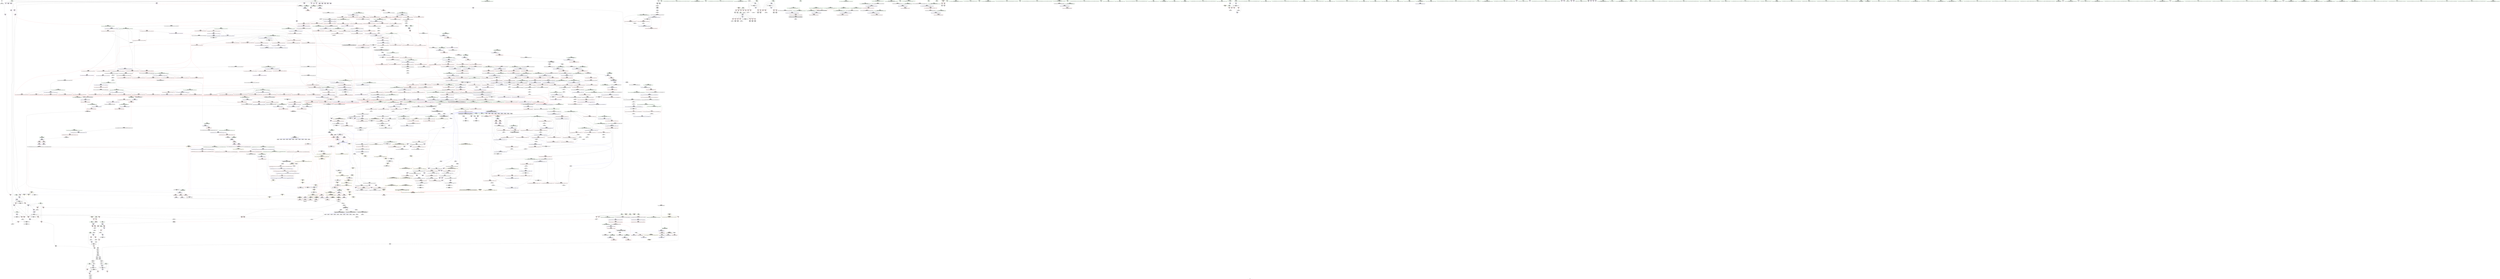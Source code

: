 digraph "SVFG" {
	label="SVFG";

	Node0x5619685b8ac0 [shape=record,color=grey,label="{NodeID: 0\nNullPtr}"];
	Node0x5619685b8ac0 -> Node0x56196862ccf0[style=solid];
	Node0x561968633a00 [shape=record,color=red,label="{NodeID: 775\n1673\<--1672\ndummyVal\<--offset_1\n_ZSt11__make_heapIPSt4pairIiiEN9__gnu_cxx5__ops15_Iter_less_iterEEvT_S6_RT0_\n}"];
	Node0x561968633a00 -> Node0x5619686380b0[style=solid];
	Node0x56196864f690 [shape=record,color=black,label="{NodeID: 1550\nMR_336V_3 = PHI(MR_336V_4, MR_336V_2, )\npts\{1498 \}\n}"];
	Node0x56196864f690 -> Node0x561968649b70[style=dashed];
	Node0x56196864f690 -> Node0x561968649c40[style=dashed];
	Node0x56196864f690 -> Node0x56196865bc50[style=dashed];
	Node0x56196862a5a0 [shape=record,color=purple,label="{NodeID: 443\n994\<--991\nadd.ptr15\<--\n_ZSt13__adjust_heapIPSt4pairIiiElS1_N9__gnu_cxx5__ops15_Iter_less_iterEEvT_T0_S7_T1_T2_\n|{<s0>59}}"];
	Node0x56196862a5a0:s0 -> Node0x56196877e1d0[style=solid,color=red];
	Node0x56196877c4c0 [shape=record,color=black,label="{NodeID: 2325\n597 = PHI(513, )\n0th arg _ZSt14__partial_sortIPSt4pairIiiEN9__gnu_cxx5__ops15_Iter_less_iterEEvT_S6_S6_T0_ }"];
	Node0x56196877c4c0 -> Node0x561968636e00[style=solid];
	Node0x56196861e720 [shape=record,color=green,label="{NodeID: 111\n608\<--609\nagg.tmp\<--agg.tmp_field_insensitive\n_ZSt14__partial_sortIPSt4pairIiiEN9__gnu_cxx5__ops15_Iter_less_iterEEvT_S6_S6_T0_\n}"];
	Node0x561968639430 [shape=record,color=blue,label="{NodeID: 886\n919\<--1001\n__holeIndex.addr\<--sub19\n_ZSt13__adjust_heapIPSt4pairIiiElS1_N9__gnu_cxx5__ops15_Iter_less_iterEEvT_T0_S7_T1_T2_\n}"];
	Node0x561968639430 -> Node0x5619686dbe30[style=dashed];
	Node0x56196863fea0 [shape=record,color=red,label="{NodeID: 554\n592\<--560\n\<--__last.addr\n_ZSt22__final_insertion_sortIPSt4pairIiiEN9__gnu_cxx5__ops15_Iter_less_iterEEvT_S6_T0_\n|{<s0>34}}"];
	Node0x56196863fea0:s0 -> Node0x56196877abc0[style=solid,color=red];
	Node0x561968622d70 [shape=record,color=green,label="{NodeID: 222\n1443\<--1444\n__i\<--__i_field_insensitive\n_ZSt26__unguarded_insertion_sortIPSt4pairIiiEN9__gnu_cxx5__ops15_Iter_less_iterEEvT_S6_T0_\n}"];
	Node0x561968622d70 -> Node0x5619686494f0[style=solid];
	Node0x561968622d70 -> Node0x5619686495c0[style=solid];
	Node0x561968622d70 -> Node0x561968649690[style=solid];
	Node0x561968622d70 -> Node0x56196865b430[style=solid];
	Node0x561968622d70 -> Node0x56196865b500[style=solid];
	Node0x5619686ecd80 [shape=record,color=yellow,style=double,label="{NodeID: 1772\n214V_1 = ENCHI(MR_214V_0)\npts\{932 \}\nFun[_ZSt13__adjust_heapIPSt4pairIiiElS1_N9__gnu_cxx5__ops15_Iter_less_iterEEvT_T0_S7_T1_T2_]}"];
	Node0x5619686ecd80 -> Node0x561968644550[style=dashed];
	Node0x5619686458d0 [shape=record,color=red,label="{NodeID: 665\n1138\<--1126\n\<--__y.addr\n_ZStltIiiEbRKSt4pairIT_T0_ES5_\n}"];
	Node0x5619686458d0 -> Node0x561968628860[style=solid];
	Node0x561968679830 [shape=record,color=grey,label="{NodeID: 1440\n185 = Binary(184, 75, )\n}"];
	Node0x561968679830 -> Node0x561968634d80[style=solid];
	Node0x561968630ae0 [shape=record,color=black,label="{NodeID: 333\n1506\<--1499\n\<--__val\n_ZSt25__unguarded_linear_insertIPSt4pairIiiEN9__gnu_cxx5__ops14_Val_less_iterEEvT_T0_\n}"];
	Node0x561968630ae0 -> Node0x5619686298a0[style=solid];
	Node0x561968630ae0 -> Node0x561968629970[style=solid];
	Node0x5619687725e0 [shape=record,color=black,label="{NodeID: 2215\n458 = PHI(538, )\n}"];
	Node0x5619687725e0 -> Node0x56196867ce30[style=solid];
	Node0x56196861a6b0 [shape=record,color=green,label="{NodeID: 1\n10\<--1\n.str\<--dummyObj\nGlob }"];
	Node0x561968633ad0 [shape=record,color=red,label="{NodeID: 776\n1676\<--1675\ndummyVal\<--offset_0\n_ZSt10__pop_heapIPSt4pairIiiEN9__gnu_cxx5__ops15_Iter_less_iterEEvT_S6_S6_RT0_\n}"];
	Node0x561968633ad0 -> Node0x561968638800[style=solid];
	Node0x56196864fb90 [shape=record,color=black,label="{NodeID: 1551\nMR_338V_4 = PHI(MR_338V_5, MR_338V_3, )\npts\{1502 \}\n}"];
	Node0x56196864fb90 -> Node0x561968649de0[style=dashed];
	Node0x56196864fb90 -> Node0x561968649eb0[style=dashed];
	Node0x56196864fb90 -> Node0x561968649f80[style=dashed];
	Node0x56196864fb90 -> Node0x56196864a050[style=dashed];
	Node0x56196864fb90 -> Node0x56196865bd20[style=dashed];
	Node0x56196862a670 [shape=record,color=purple,label="{NodeID: 444\n998\<--996\nadd.ptr17\<--\n_ZSt13__adjust_heapIPSt4pairIiiElS1_N9__gnu_cxx5__ops15_Iter_less_iterEEvT_T0_S7_T1_T2_\n|{<s0>60}}"];
	Node0x56196862a670:s0 -> Node0x56196877b370[style=solid,color=red];
	Node0x56196877c5d0 [shape=record,color=black,label="{NodeID: 2326\n598 = PHI(514, )\n1st arg _ZSt14__partial_sortIPSt4pairIiiEN9__gnu_cxx5__ops15_Iter_less_iterEEvT_S6_S6_T0_ }"];
	Node0x56196877c5d0 -> Node0x561968636ed0[style=solid];
	Node0x56196861e7f0 [shape=record,color=green,label="{NodeID: 112\n617\<--618\n_ZSt13__heap_selectIPSt4pairIiiEN9__gnu_cxx5__ops15_Iter_less_iterEEvT_S6_S6_T0_\<--_ZSt13__heap_selectIPSt4pairIiiEN9__gnu_cxx5__ops15_Iter_less_iterEEvT_S6_S6_T0__field_insensitive\n}"];
	Node0x561968639500 [shape=record,color=blue, style = dotted,label="{NodeID: 887\n1686\<--1688\noffset_0\<--dummyVal\n_ZSt13__adjust_heapIPSt4pairIiiElS1_N9__gnu_cxx5__ops15_Iter_less_iterEEvT_T0_S7_T1_T2_\n}"];
	Node0x5619686e43d0 [shape=record,color=yellow,style=double,label="{NodeID: 1662\n70V_1 = ENCHI(MR_70V_0)\npts\{6 9 \}\nFun[_ZSt4sortIPSt4pairIiiEEvT_S3_]|{<s0>22}}"];
	Node0x5619686e43d0:s0 -> Node0x5619686e5ef0[style=dashed,color=red];
	Node0x56196863ff70 [shape=record,color=red,label="{NodeID: 555\n613\<--602\n\<--__first.addr\n_ZSt14__partial_sortIPSt4pairIiiEN9__gnu_cxx5__ops15_Iter_less_iterEEvT_S6_S6_T0_\n|{<s0>35}}"];
	Node0x56196863ff70:s0 -> Node0x561968777110[style=solid,color=red];
	Node0x561968622e40 [shape=record,color=green,label="{NodeID: 223\n1445\<--1446\nagg.tmp\<--agg.tmp_field_insensitive\n_ZSt26__unguarded_insertion_sortIPSt4pairIiiEN9__gnu_cxx5__ops15_Iter_less_iterEEvT_S6_T0_\n}"];
	Node0x5619686459a0 [shape=record,color=red,label="{NodeID: 666\n1149\<--1126\n\<--__y.addr\n_ZStltIiiEbRKSt4pairIT_T0_ES5_\n}"];
	Node0x5619686459a0 -> Node0x561968628ad0[style=solid];
	Node0x5619686799b0 [shape=record,color=grey,label="{NodeID: 1441\n184 = Binary(174, 183, )\n}"];
	Node0x5619686799b0 -> Node0x561968679830[style=solid];
	Node0x561968630bb0 [shape=record,color=black,label="{NodeID: 334\n1507\<--1505\n\<--call\n_ZSt25__unguarded_linear_insertIPSt4pairIiiEN9__gnu_cxx5__ops14_Val_less_iterEEvT_T0_\n}"];
	Node0x561968630bb0 -> Node0x561968629a40[style=solid];
	Node0x561968630bb0 -> Node0x561968629b10[style=solid];
	Node0x561968772720 [shape=record,color=black,label="{NodeID: 2216\n526 = PHI(625, )\n}"];
	Node0x561968772720 -> Node0x5619686369f0[style=solid];
	Node0x56196861a740 [shape=record,color=green,label="{NodeID: 2\n12\<--1\n.str.1\<--dummyObj\nGlob }"];
	Node0x561968633ba0 [shape=record,color=red,label="{NodeID: 777\n1679\<--1678\ndummyVal\<--offset_1\n_ZSt10__pop_heapIPSt4pairIiiEN9__gnu_cxx5__ops15_Iter_less_iterEEvT_S6_S6_RT0_\n}"];
	Node0x561968633ba0 -> Node0x5619686388d0[style=solid];
	Node0x561968650090 [shape=record,color=black,label="{NodeID: 1552\nMR_70V_2 = PHI(MR_70V_3, MR_70V_1, )\npts\{6 9 \}\n|{<s0>108|<s1>110|<s2>110|<s3>112|<s4>112}}"];
	Node0x561968650090:s0 -> Node0x5619686e1e40[style=dashed,color=red];
	Node0x561968650090:s1 -> Node0x56196863de20[style=dashed,color=red];
	Node0x561968650090:s2 -> Node0x561968635c20[style=dashed,color=red];
	Node0x561968650090:s3 -> Node0x56196863de20[style=dashed,color=red];
	Node0x561968650090:s4 -> Node0x561968635c20[style=dashed,color=red];
	Node0x56196862a740 [shape=record,color=purple,label="{NodeID: 445\n1075\<--1073\nadd.ptr\<--\n_ZSt11__push_heapIPSt4pairIiiElS1_N9__gnu_cxx5__ops14_Iter_less_valEEvT_T0_S7_T1_RT2_\n|{<s0>66}}"];
	Node0x56196862a740:s0 -> Node0x56196877ae20[style=solid,color=red];
	Node0x56196877c6e0 [shape=record,color=black,label="{NodeID: 2327\n599 = PHI(515, )\n2nd arg _ZSt14__partial_sortIPSt4pairIiiEN9__gnu_cxx5__ops15_Iter_less_iterEEvT_S6_S6_T0_ }"];
	Node0x56196877c6e0 -> Node0x561968636fa0[style=solid];
	Node0x56196861e8f0 [shape=record,color=green,label="{NodeID: 113\n622\<--623\n_ZSt11__sort_heapIPSt4pairIiiEN9__gnu_cxx5__ops15_Iter_less_iterEEvT_S6_RT0_\<--_ZSt11__sort_heapIPSt4pairIiiEN9__gnu_cxx5__ops15_Iter_less_iterEEvT_S6_RT0__field_insensitive\n}"];
	Node0x5619686395d0 [shape=record,color=blue, style = dotted,label="{NodeID: 888\n1689\<--1691\noffset_1\<--dummyVal\n_ZSt13__adjust_heapIPSt4pairIiiElS1_N9__gnu_cxx5__ops15_Iter_less_iterEEvT_T0_S7_T1_T2_\n}"];
	Node0x561968640040 [shape=record,color=red,label="{NodeID: 556\n619\<--602\n\<--__first.addr\n_ZSt14__partial_sortIPSt4pairIiiEN9__gnu_cxx5__ops15_Iter_less_iterEEvT_S6_S6_T0_\n|{<s0>36}}"];
	Node0x561968640040:s0 -> Node0x561968779800[style=solid,color=red];
	Node0x561968622f10 [shape=record,color=green,label="{NodeID: 224\n1447\<--1448\nagg.tmp1\<--agg.tmp1_field_insensitive\n_ZSt26__unguarded_insertion_sortIPSt4pairIiiEN9__gnu_cxx5__ops15_Iter_less_iterEEvT_S6_T0_\n}"];
	Node0x561968645a70 [shape=record,color=red,label="{NodeID: 667\n1132\<--1131\n\<--first\n_ZStltIiiEbRKSt4pairIT_T0_ES5_\n}"];
	Node0x561968645a70 -> Node0x56196867fb30[style=solid];
	Node0x561968679b30 [shape=record,color=grey,label="{NodeID: 1442\n189 = Binary(188, 50, )\n}"];
	Node0x561968679b30 -> Node0x561968634e50[style=solid];
	Node0x561968630c80 [shape=record,color=black,label="{NodeID: 335\n1540\<--1561\n_ZSt23__copy_move_backward_a2ILb1EPSt4pairIiiES2_ET1_T0_S4_S3__ret\<--call3\n_ZSt23__copy_move_backward_a2ILb1EPSt4pairIiiES2_ET1_T0_S4_S3_\n|{<s0>105}}"];
	Node0x561968630c80:s0 -> Node0x5619687753e0[style=solid,color=blue];
	Node0x561968772860 [shape=record,color=black,label="{NodeID: 2217\n544 = PHI()\n}"];
	Node0x561968772860 -> Node0x56196862e990[style=solid];
	Node0x561968772860 -> Node0x56196862ea60[style=solid];
	Node0x56196861a9f0 [shape=record,color=green,label="{NodeID: 3\n14\<--1\nstdin\<--dummyObj\nGlob }"];
	Node0x561968633c70 [shape=record,color=red,label="{NodeID: 778\n1682\<--1681\ndummyVal\<--offset_0\n_ZSt10__pop_heapIPSt4pairIiiEN9__gnu_cxx5__ops15_Iter_less_iterEEvT_S6_S6_RT0_\n}"];
	Node0x561968633c70 -> Node0x5619686389a0[style=solid];
	Node0x56196862a810 [shape=record,color=purple,label="{NodeID: 446\n1084\<--1082\nadd.ptr1\<--\n_ZSt11__push_heapIPSt4pairIiiElS1_N9__gnu_cxx5__ops14_Iter_less_valEEvT_T0_S7_T1_RT2_\n|{<s0>67}}"];
	Node0x56196862a810:s0 -> Node0x56196877e1d0[style=solid,color=red];
	Node0x56196877c7f0 [shape=record,color=black,label="{NodeID: 2328\n1435 = PHI(585, )\n0th arg _ZSt26__unguarded_insertion_sortIPSt4pairIiiEN9__gnu_cxx5__ops15_Iter_less_iterEEvT_S6_T0_ }"];
	Node0x56196877c7f0 -> Node0x56196865b290[style=solid];
	Node0x5619686233e0 [shape=record,color=green,label="{NodeID: 114\n628\<--629\n__comp\<--__comp_field_insensitive\n_ZSt27__unguarded_partition_pivotIPSt4pairIiiEN9__gnu_cxx5__ops15_Iter_less_iterEET_S6_S6_T0_\n}"];
	Node0x5619686396a0 [shape=record,color=blue,label="{NodeID: 889\n1025\<--1024\n__t.addr\<--__t\n_ZSt4moveIRN9__gnu_cxx5__ops15_Iter_less_iterEEONSt16remove_referenceIT_E4typeEOS5_\n}"];
	Node0x5619686396a0 -> Node0x561968644620[style=dashed];
	Node0x561968640110 [shape=record,color=red,label="{NodeID: 557\n614\<--604\n\<--__middle.addr\n_ZSt14__partial_sortIPSt4pairIiiEN9__gnu_cxx5__ops15_Iter_less_iterEEvT_S6_S6_T0_\n|{<s0>35}}"];
	Node0x561968640110:s0 -> Node0x561968777220[style=solid,color=red];
	Node0x561968622fe0 [shape=record,color=green,label="{NodeID: 225\n1449\<--1450\nundef.agg.tmp\<--undef.agg.tmp_field_insensitive\n_ZSt26__unguarded_insertion_sortIPSt4pairIiiEN9__gnu_cxx5__ops15_Iter_less_iterEEvT_S6_T0_\n}"];
	Node0x561968645b40 [shape=record,color=red,label="{NodeID: 668\n1135\<--1134\n\<--first1\n_ZStltIiiEbRKSt4pairIT_T0_ES5_\n}"];
	Node0x561968645b40 -> Node0x56196867fb30[style=solid];
	Node0x561968679cb0 [shape=record,color=grey,label="{NodeID: 1443\n183 = Binary(176, 182, )\n}"];
	Node0x561968679cb0 -> Node0x5619686799b0[style=solid];
	Node0x561968630d50 [shape=record,color=black,label="{NodeID: 336\n1565\<--1570\n_ZSt12__miter_baseIPSt4pairIiiEET_S3__ret\<--\n_ZSt12__miter_baseIPSt4pairIiiEET_S3_\n|{<s0>103|<s1>104}}"];
	Node0x561968630d50:s0 -> Node0x561968775130[style=solid,color=blue];
	Node0x561968630d50:s1 -> Node0x5619687752a0[style=solid,color=blue];
	Node0x561968772960 [shape=record,color=black,label="{NodeID: 2218\n665 = PHI(1228, )\n}"];
	Node0x561968772960 -> Node0x56196862ef40[style=solid];
	Node0x56196861aab0 [shape=record,color=green,label="{NodeID: 4\n15\<--1\n.str.2\<--dummyObj\nGlob }"];
	Node0x561968633d40 [shape=record,color=red,label="{NodeID: 779\n1685\<--1684\ndummyVal\<--offset_1\n_ZSt10__pop_heapIPSt4pairIiiEN9__gnu_cxx5__ops15_Iter_less_iterEEvT_S6_S6_RT0_\n}"];
	Node0x561968633d40 -> Node0x561968638a70[style=solid];
	Node0x56196862a8e0 [shape=record,color=purple,label="{NodeID: 447\n1088\<--1086\nadd.ptr3\<--\n_ZSt11__push_heapIPSt4pairIiiElS1_N9__gnu_cxx5__ops14_Iter_less_valEEvT_T0_S7_T1_RT2_\n|{<s0>68}}"];
	Node0x56196862a8e0:s0 -> Node0x56196877b370[style=solid,color=red];
	Node0x56196877c900 [shape=record,color=black,label="{NodeID: 2329\n1436 = PHI(586, )\n1st arg _ZSt26__unguarded_insertion_sortIPSt4pairIiiEN9__gnu_cxx5__ops15_Iter_less_iterEEvT_S6_T0_ }"];
	Node0x56196877c900 -> Node0x56196865b360[style=solid];
	Node0x5619686234b0 [shape=record,color=green,label="{NodeID: 115\n630\<--631\n__first.addr\<--__first.addr_field_insensitive\n_ZSt27__unguarded_partition_pivotIPSt4pairIiiEN9__gnu_cxx5__ops15_Iter_less_iterEET_S6_S6_T0_\n}"];
	Node0x5619686234b0 -> Node0x561968640380[style=solid];
	Node0x5619686234b0 -> Node0x561968640450[style=solid];
	Node0x5619686234b0 -> Node0x561968640520[style=solid];
	Node0x5619686234b0 -> Node0x5619686405f0[style=solid];
	Node0x5619686234b0 -> Node0x5619686406c0[style=solid];
	Node0x5619686234b0 -> Node0x561968640790[style=solid];
	Node0x5619686234b0 -> Node0x561968637070[style=solid];
	Node0x561968639770 [shape=record,color=blue,label="{NodeID: 890\n1034\<--1031\nthis.addr\<--this\n_ZN9__gnu_cxx5__ops14_Iter_less_valC2ENS0_15_Iter_less_iterE\n}"];
	Node0x561968639770 -> Node0x5619686446f0[style=dashed];
	Node0x5619686401e0 [shape=record,color=red,label="{NodeID: 558\n620\<--604\n\<--__middle.addr\n_ZSt14__partial_sortIPSt4pairIiiEN9__gnu_cxx5__ops15_Iter_less_iterEEvT_S6_S6_T0_\n|{<s0>36}}"];
	Node0x5619686401e0:s0 -> Node0x561968779910[style=solid,color=red];
	Node0x5619686230b0 [shape=record,color=green,label="{NodeID: 226\n1473\<--1474\n__first.addr\<--__first.addr_field_insensitive\n_ZSt13move_backwardIPSt4pairIiiES2_ET0_T_S4_S3_\n}"];
	Node0x5619686230b0 -> Node0x561968649760[style=solid];
	Node0x5619686230b0 -> Node0x56196865b5d0[style=solid];
	Node0x5619686ed100 [shape=record,color=yellow,style=double,label="{NodeID: 1776\n221V_1 = ENCHI(MR_221V_0)\npts\{7650000 8620000 9140000 10460000 13780000 15000000 \}\nFun[_ZSt13__adjust_heapIPSt4pairIiiElS1_N9__gnu_cxx5__ops15_Iter_less_iterEEvT_T0_S7_T1_T2_]|{|<s1>58|<s2>60}}"];
	Node0x5619686ed100 -> Node0x561968633e10[style=dashed];
	Node0x5619686ed100:s1 -> Node0x5619686e71f0[style=dashed,color=red];
	Node0x5619686ed100:s2 -> Node0x5619686e71f0[style=dashed,color=red];
	Node0x561968645c10 [shape=record,color=red,label="{NodeID: 669\n1140\<--1139\n\<--first2\n_ZStltIiiEbRKSt4pairIT_T0_ES5_\n}"];
	Node0x561968645c10 -> Node0x56196867fcb0[style=solid];
	Node0x561968679e30 [shape=record,color=grey,label="{NodeID: 1444\n225 = Binary(224, 50, )\n}"];
	Node0x561968679e30 -> Node0x561968635190[style=solid];
	Node0x561968630e20 [shape=record,color=black,label="{NodeID: 337\n1572\<--1592\n_ZSt22__copy_move_backward_aILb1EPSt4pairIiiES2_ET1_T0_S4_S3__ret\<--call\n_ZSt22__copy_move_backward_aILb1EPSt4pairIiiES2_ET1_T0_S4_S3_\n|{<s0>116}}"];
	Node0x561968630e20:s0 -> Node0x5619687760c0[style=solid,color=blue];
	Node0x561968772aa0 [shape=record,color=black,label="{NodeID: 2219\n700 = PHI(828, )\n}"];
	Node0x56196861ab70 [shape=record,color=green,label="{NodeID: 5\n17\<--1\n.str.3\<--dummyObj\nGlob }"];
	Node0x561968633e10 [shape=record,color=red,label="{NodeID: 780\n1688\<--1687\ndummyVal\<--offset_0\n_ZSt13__adjust_heapIPSt4pairIiiElS1_N9__gnu_cxx5__ops15_Iter_less_iterEEvT_T0_S7_T1_T2_\n}"];
	Node0x561968633e10 -> Node0x561968639500[style=solid];
	Node0x561968650f90 [shape=record,color=black,label="{NodeID: 1555\nMR_70V_2 = PHI(MR_70V_3, MR_70V_1, )\npts\{6 9 \}\n|{|<s1>56|<s2>58|<s3>58|<s4>60|<s5>60}}"];
	Node0x561968650f90 -> Node0x5619686db930[style=dashed];
	Node0x561968650f90:s1 -> Node0x5619686e6760[style=dashed,color=red];
	Node0x561968650f90:s2 -> Node0x56196863de20[style=dashed,color=red];
	Node0x561968650f90:s3 -> Node0x561968635c20[style=dashed,color=red];
	Node0x561968650f90:s4 -> Node0x56196863de20[style=dashed,color=red];
	Node0x561968650f90:s5 -> Node0x561968635c20[style=dashed,color=red];
	Node0x56196862a9b0 [shape=record,color=purple,label="{NodeID: 448\n1100\<--1098\nadd.ptr8\<--\n_ZSt11__push_heapIPSt4pairIiiElS1_N9__gnu_cxx5__ops14_Iter_less_valEEvT_T0_S7_T1_RT2_\n|{<s0>70}}"];
	Node0x56196862a9b0:s0 -> Node0x56196877b370[style=solid,color=red];
	Node0x56196877ca10 [shape=record,color=black,label="{NodeID: 2330\n909 = PHI(806, 880, )\n0th arg _ZSt13__adjust_heapIPSt4pairIiiElS1_N9__gnu_cxx5__ops15_Iter_less_iterEEvT_T0_S7_T1_T2_ }"];
	Node0x56196877ca10 -> Node0x561968638ce0[style=solid];
	Node0x561968623580 [shape=record,color=green,label="{NodeID: 116\n632\<--633\n__last.addr\<--__last.addr_field_insensitive\n_ZSt27__unguarded_partition_pivotIPSt4pairIiiEN9__gnu_cxx5__ops15_Iter_less_iterEET_S6_S6_T0_\n}"];
	Node0x561968623580 -> Node0x561968640860[style=solid];
	Node0x561968623580 -> Node0x561968640930[style=solid];
	Node0x561968623580 -> Node0x561968640a00[style=solid];
	Node0x561968623580 -> Node0x561968637140[style=solid];
	Node0x561968639840 [shape=record,color=blue,label="{NodeID: 891\n1057\<--1043\n\<--__value.coerce\n_ZSt11__push_heapIPSt4pairIiiElS1_N9__gnu_cxx5__ops14_Iter_less_valEEvT_T0_S7_T1_RT2_\n}"];
	Node0x5619686402b0 [shape=record,color=red,label="{NodeID: 559\n615\<--606\n\<--__last.addr\n_ZSt14__partial_sortIPSt4pairIiiEN9__gnu_cxx5__ops15_Iter_less_iterEEvT_S6_S6_T0_\n|{<s0>35}}"];
	Node0x5619686402b0:s0 -> Node0x561968777360[style=solid,color=red];
	Node0x561968623180 [shape=record,color=green,label="{NodeID: 227\n1475\<--1476\n__last.addr\<--__last.addr_field_insensitive\n_ZSt13move_backwardIPSt4pairIiiES2_ET0_T_S4_S3_\n}"];
	Node0x561968623180 -> Node0x561968649830[style=solid];
	Node0x561968623180 -> Node0x56196865b6a0[style=solid];
	Node0x5619686ed2d0 [shape=record,color=yellow,style=double,label="{NodeID: 1777\n223V_1 = ENCHI(MR_223V_0)\npts\{7650001 8620001 9140001 10460001 13780001 15000001 \}\nFun[_ZSt13__adjust_heapIPSt4pairIiiElS1_N9__gnu_cxx5__ops15_Iter_less_iterEEvT_T0_S7_T1_T2_]|{|<s1>58|<s2>60}}"];
	Node0x5619686ed2d0 -> Node0x561968633ee0[style=dashed];
	Node0x5619686ed2d0:s1 -> Node0x5619686e71f0[style=dashed,color=red];
	Node0x5619686ed2d0:s2 -> Node0x5619686e71f0[style=dashed,color=red];
	Node0x561968645ce0 [shape=record,color=red,label="{NodeID: 670\n1143\<--1142\n\<--first3\n_ZStltIiiEbRKSt4pairIT_T0_ES5_\n}"];
	Node0x561968645ce0 -> Node0x56196867fcb0[style=solid];
	Node0x561968679fb0 [shape=record,color=grey,label="{NodeID: 1445\n574 = Binary(572, 573, )\n}"];
	Node0x561968679fb0 -> Node0x56196867a130[style=solid];
	Node0x561968630ef0 [shape=record,color=black,label="{NodeID: 338\n1596\<--1601\n_ZSt12__niter_baseIPSt4pairIiiEET_S3__ret\<--\n_ZSt12__niter_baseIPSt4pairIiiEET_S3_\n|{<s0>113|<s1>114|<s2>115}}"];
	Node0x561968630ef0:s0 -> Node0x561968775c70[style=solid,color=blue];
	Node0x561968630ef0:s1 -> Node0x561968775e70[style=solid,color=blue];
	Node0x561968630ef0:s2 -> Node0x561968775fb0[style=solid,color=blue];
	Node0x561968772bb0 [shape=record,color=black,label="{NodeID: 2220\n797 = PHI(896, )\n}"];
	Node0x561968772bb0 -> Node0x56196862f760[style=solid];
	Node0x56196861b3e0 [shape=record,color=green,label="{NodeID: 6\n19\<--1\nstdout\<--dummyObj\nGlob }"];
	Node0x561968633ee0 [shape=record,color=red,label="{NodeID: 781\n1691\<--1690\ndummyVal\<--offset_1\n_ZSt13__adjust_heapIPSt4pairIiiElS1_N9__gnu_cxx5__ops15_Iter_less_iterEEvT_T0_S7_T1_T2_\n}"];
	Node0x561968633ee0 -> Node0x5619686395d0[style=solid];
	Node0x561968651490 [shape=record,color=black,label="{NodeID: 1556\nMR_70V_4 = PHI(MR_70V_3, MR_70V_1, )\npts\{6 9 \}\n|{<s0>22}}"];
	Node0x561968651490:s0 -> Node0x561968706c90[style=dashed,color=blue];
	Node0x56196862aa80 [shape=record,color=red,label="{NodeID: 449\n118\<--14\n\<--stdin\nmain\n}"];
	Node0x56196862aa80 -> Node0x56196862d3a0[style=solid];
	Node0x56196877cb60 [shape=record,color=black,label="{NodeID: 2331\n910 = PHI(807, 146, )\n1st arg _ZSt13__adjust_heapIPSt4pairIiiElS1_N9__gnu_cxx5__ops15_Iter_less_iterEEvT_T0_S7_T1_T2_ }"];
	Node0x56196877cb60 -> Node0x561968638db0[style=solid];
	Node0x561968623650 [shape=record,color=green,label="{NodeID: 117\n634\<--635\n__mid\<--__mid_field_insensitive\n_ZSt27__unguarded_partition_pivotIPSt4pairIiiEN9__gnu_cxx5__ops15_Iter_less_iterEET_S6_S6_T0_\n}"];
	Node0x561968623650 -> Node0x561968640ad0[style=solid];
	Node0x561968623650 -> Node0x561968637210[style=solid];
	Node0x561968639910 [shape=record,color=blue,label="{NodeID: 892\n1047\<--1040\n__first.addr\<--__first\n_ZSt11__push_heapIPSt4pairIiiElS1_N9__gnu_cxx5__ops14_Iter_less_valEEvT_T0_S7_T1_RT2_\n}"];
	Node0x561968639910 -> Node0x5619686447c0[style=dashed];
	Node0x561968639910 -> Node0x561968644890[style=dashed];
	Node0x561968639910 -> Node0x561968644960[style=dashed];
	Node0x561968639910 -> Node0x561968644a30[style=dashed];
	Node0x561968640380 [shape=record,color=red,label="{NodeID: 560\n642\<--630\n\<--__first.addr\n_ZSt27__unguarded_partition_pivotIPSt4pairIiiEN9__gnu_cxx5__ops15_Iter_less_iterEET_S6_S6_T0_\n}"];
	Node0x561968640380 -> Node0x56196862a0c0[style=solid];
	Node0x561968623250 [shape=record,color=green,label="{NodeID: 228\n1477\<--1478\n__result.addr\<--__result.addr_field_insensitive\n_ZSt13move_backwardIPSt4pairIiiES2_ET0_T_S4_S3_\n}"];
	Node0x561968623250 -> Node0x561968649900[style=solid];
	Node0x561968623250 -> Node0x56196865b770[style=solid];
	Node0x561968645db0 [shape=record,color=red,label="{NodeID: 671\n1148\<--1147\n\<--second\n_ZStltIiiEbRKSt4pairIT_T0_ES5_\n}"];
	Node0x561968645db0 -> Node0x5619686802b0[style=solid];
	Node0x56196867a130 [shape=record,color=grey,label="{NodeID: 1446\n575 = Binary(574, 457, )\n}"];
	Node0x56196867a130 -> Node0x56196867edb0[style=solid];
	Node0x561968630fc0 [shape=record,color=black,label="{NodeID: 339\n1620\<--1618\nsub.ptr.lhs.cast\<--\n_ZNSt20__copy_move_backwardILb1ELb0ESt26random_access_iterator_tagE13__copy_move_bIPSt4pairIiiES5_EET0_T_S7_S6_\n}"];
	Node0x561968630fc0 -> Node0x56196867cb30[style=solid];
	Node0x561968772d20 [shape=record,color=black,label="{NodeID: 2221\n809 = PHI(896, )\n}"];
	Node0x561968772d20 -> Node0x56196862f830[style=solid];
	Node0x56196861b470 [shape=record,color=green,label="{NodeID: 7\n20\<--1\n.str.4\<--dummyObj\nGlob }"];
	Node0x561968633fb0 [shape=record,color=red,label="{NodeID: 782\n1694\<--1693\ndummyVal\<--offset_0\n_ZSt16__insertion_sortIPSt4pairIiiEN9__gnu_cxx5__ops15_Iter_less_iterEEvT_S6_T0_\n}"];
	Node0x561968633fb0 -> Node0x56196865b020[style=solid];
	Node0x561968651990 [shape=record,color=black,label="{NodeID: 1557\nMR_128V_3 = PHI(MR_128V_4, MR_128V_2, )\npts\{488 \}\n}"];
	Node0x561968651990 -> Node0x56196863f410[style=dashed];
	Node0x561968651990 -> Node0x56196863f4e0[style=dashed];
	Node0x561968651990 -> Node0x561968636920[style=dashed];
	Node0x56196862ab50 [shape=record,color=red,label="{NodeID: 450\n124\<--19\n\<--stdout\nmain\n}"];
	Node0x56196862ab50 -> Node0x56196862d470[style=solid];
	Node0x56196877ccb0 [shape=record,color=black,label="{NodeID: 2332\n911 = PHI(808, 886, )\n2nd arg _ZSt13__adjust_heapIPSt4pairIiiElS1_N9__gnu_cxx5__ops15_Iter_less_iterEEvT_T0_S7_T1_T2_ }"];
	Node0x56196877ccb0 -> Node0x561968638e80[style=solid];
	Node0x561968623720 [shape=record,color=green,label="{NodeID: 118\n636\<--637\nagg.tmp\<--agg.tmp_field_insensitive\n_ZSt27__unguarded_partition_pivotIPSt4pairIiiEN9__gnu_cxx5__ops15_Iter_less_iterEET_S6_S6_T0_\n}"];
	Node0x5619686399e0 [shape=record,color=blue,label="{NodeID: 893\n1049\<--1041\n__holeIndex.addr\<--__holeIndex\n_ZSt11__push_heapIPSt4pairIiiElS1_N9__gnu_cxx5__ops14_Iter_less_valEEvT_T0_S7_T1_RT2_\n}"];
	Node0x5619686399e0 -> Node0x561968644b00[style=dashed];
	Node0x5619686399e0 -> Node0x5619686d4130[style=dashed];
	Node0x561968640450 [shape=record,color=red,label="{NodeID: 561\n644\<--630\n\<--__first.addr\n_ZSt27__unguarded_partition_pivotIPSt4pairIiiEN9__gnu_cxx5__ops15_Iter_less_iterEET_S6_S6_T0_\n}"];
	Node0x561968640450 -> Node0x56196862ee70[style=solid];
	Node0x561968623320 [shape=record,color=green,label="{NodeID: 229\n1484\<--1485\n_ZSt12__miter_baseIPSt4pairIiiEET_S3_\<--_ZSt12__miter_baseIPSt4pairIiiEET_S3__field_insensitive\n}"];
	Node0x561968645e80 [shape=record,color=red,label="{NodeID: 672\n1151\<--1150\n\<--second5\n_ZStltIiiEbRKSt4pairIT_T0_ES5_\n}"];
	Node0x561968645e80 -> Node0x5619686802b0[style=solid];
	Node0x56196867a2b0 [shape=record,color=grey,label="{NodeID: 1447\n180 = Binary(178, 179, )\n|{<s0>11}}"];
	Node0x56196867a2b0:s0 -> Node0x561968778730[style=solid,color=red];
	Node0x561968631090 [shape=record,color=black,label="{NodeID: 340\n1621\<--1619\nsub.ptr.rhs.cast\<--\n_ZNSt20__copy_move_backwardILb1ELb0ESt26random_access_iterator_tagE13__copy_move_bIPSt4pairIiiES5_EET0_T_S7_S6_\n}"];
	Node0x561968631090 -> Node0x56196867cb30[style=solid];
	Node0x561968772e60 [shape=record,color=black,label="{NodeID: 2222\n960 = PHI(828, )\n}"];
	Node0x56196861b530 [shape=record,color=green,label="{NodeID: 8\n22\<--1\n.str.5\<--dummyObj\nGlob }"];
	Node0x561968634080 [shape=record,color=red,label="{NodeID: 783\n1697\<--1696\ndummyVal\<--offset_1\n_ZSt16__insertion_sortIPSt4pairIiiEN9__gnu_cxx5__ops15_Iter_less_iterEEvT_S6_T0_\n}"];
	Node0x561968634080 -> Node0x56196865b0f0[style=solid];
	Node0x561968651e90 [shape=record,color=black,label="{NodeID: 1558\nMR_130V_2 = PHI(MR_130V_3, MR_130V_1, )\npts\{492 \}\n}"];
	Node0x561968651e90 -> Node0x5619686369f0[style=dashed];
	Node0x56196862ac20 [shape=record,color=red,label="{NodeID: 451\n45\<--35\n\<--n.addr\n_Z4costii\n}"];
	Node0x56196862ac20 -> Node0x56196867c9b0[style=solid];
	Node0x56196877ce00 [shape=record,color=black,label="{NodeID: 2333\n912 = PHI(815, 893, )\n3rd arg _ZSt13__adjust_heapIPSt4pairIiiElS1_N9__gnu_cxx5__ops15_Iter_less_iterEEvT_T0_S7_T1_T2_ }"];
	Node0x56196877ce00 -> Node0x561968638c10[style=solid];
	Node0x5619686237f0 [shape=record,color=green,label="{NodeID: 119\n638\<--639\nagg.tmp4\<--agg.tmp4_field_insensitive\n_ZSt27__unguarded_partition_pivotIPSt4pairIiiEN9__gnu_cxx5__ops15_Iter_less_iterEET_S6_S6_T0_\n}"];
	Node0x561968639ab0 [shape=record,color=blue,label="{NodeID: 894\n1051\<--1042\n__topIndex.addr\<--__topIndex\n_ZSt11__push_heapIPSt4pairIiiElS1_N9__gnu_cxx5__ops14_Iter_less_valEEvT_T0_S7_T1_RT2_\n}"];
	Node0x561968639ab0 -> Node0x561968644f10[style=dashed];
	Node0x561968640520 [shape=record,color=red,label="{NodeID: 562\n652\<--630\n\<--__first.addr\n_ZSt27__unguarded_partition_pivotIPSt4pairIiiEN9__gnu_cxx5__ops15_Iter_less_iterEET_S6_S6_T0_\n|{<s0>37}}"];
	Node0x561968640520:s0 -> Node0x5619687767e0[style=solid,color=red];
	Node0x56196862b610 [shape=record,color=green,label="{NodeID: 230\n1490\<--1491\n_ZSt23__copy_move_backward_a2ILb1EPSt4pairIiiES2_ET1_T0_S4_S3_\<--_ZSt23__copy_move_backward_a2ILb1EPSt4pairIiiES2_ET1_T0_S4_S3__field_insensitive\n}"];
	Node0x561968645f50 [shape=record,color=red,label="{NodeID: 673\n1185\<--1165\n\<--__result.addr\n_ZSt22__move_median_to_firstIPSt4pairIiiEN9__gnu_cxx5__ops15_Iter_less_iterEEvT_S6_S6_S6_T0_\n|{<s0>74}}"];
	Node0x561968645f50:s0 -> Node0x56196877f260[style=solid,color=red];
	Node0x56196867a430 [shape=record,color=grey,label="{NodeID: 1448\n1064 = Binary(1063, 738, )\n}"];
	Node0x56196867a430 -> Node0x56196867a5b0[style=solid];
	Node0x561968631160 [shape=record,color=black,label="{NodeID: 341\n1603\<--1642\n_ZNSt20__copy_move_backwardILb1ELb0ESt26random_access_iterator_tagE13__copy_move_bIPSt4pairIiiES5_EET0_T_S7_S6__ret\<--\n_ZNSt20__copy_move_backwardILb1ELb0ESt26random_access_iterator_tagE13__copy_move_bIPSt4pairIiiES5_EET0_T_S7_S6_\n|{<s0>117}}"];
	Node0x561968631160:s0 -> Node0x561968771330[style=solid,color=blue];
	Node0x561968772f70 [shape=record,color=black,label="{NodeID: 2223\n969 = PHI(896, )\n|{<s0>58}}"];
	Node0x561968772f70:s0 -> Node0x56196877ba60[style=solid,color=red];
	Node0x56196861b630 [shape=record,color=green,label="{NodeID: 9\n24\<--1\n.str.6\<--dummyObj\nGlob }"];
	Node0x561968634150 [shape=record,color=red,label="{NodeID: 784\n1700\<--1699\ndummyVal\<--offset_0\n_ZSt25__unguarded_linear_insertIPSt4pairIiiEN9__gnu_cxx5__ops14_Val_less_iterEEvT_T0_\n}"];
	Node0x561968634150 -> Node0x56196865b910[style=solid];
	Node0x561968652390 [shape=record,color=black,label="{NodeID: 1559\nMR_70V_2 = PHI(MR_70V_5, MR_70V_1, )\npts\{6 9 \}\n|{|<s1>28|<s2>29}}"];
	Node0x561968652390 -> Node0x5619686d7330[style=dashed];
	Node0x561968652390:s1 -> Node0x5619686ebb00[style=dashed,color=red];
	Node0x561968652390:s2 -> Node0x5619686edc30[style=dashed,color=red];
	Node0x56196862acf0 [shape=record,color=red,label="{NodeID: 452\n46\<--35\n\<--n.addr\n_Z4costii\n}"];
	Node0x56196862acf0 -> Node0x561968677eb0[style=solid];
	Node0x56196877cf50 [shape=record,color=black,label="{NodeID: 2334\n849 = PHI(704, 743, )\n0th arg _ZSt10__pop_heapIPSt4pairIiiEN9__gnu_cxx5__ops15_Iter_less_iterEEvT_S6_S6_RT0_ }"];
	Node0x56196877cf50 -> Node0x5619686384c0[style=solid];
	Node0x5619686238c0 [shape=record,color=green,label="{NodeID: 120\n659\<--660\n_ZSt22__move_median_to_firstIPSt4pairIiiEN9__gnu_cxx5__ops15_Iter_less_iterEEvT_S6_S6_S6_T0_\<--_ZSt22__move_median_to_firstIPSt4pairIiiEN9__gnu_cxx5__ops15_Iter_less_iterEEvT_S6_S6_S6_T0__field_insensitive\n}"];
	Node0x561968639b80 [shape=record,color=blue,label="{NodeID: 895\n1053\<--1044\n__comp.addr\<--__comp\n_ZSt11__push_heapIPSt4pairIiiElS1_N9__gnu_cxx5__ops14_Iter_less_valEEvT_T0_S7_T1_RT2_\n}"];
	Node0x561968639b80 -> Node0x561968644fe0[style=dashed];
	Node0x5619686e4b60 [shape=record,color=yellow,style=double,label="{NodeID: 1670\n70V_1 = ENCHI(MR_70V_0)\npts\{6 9 \}\nFun[_ZSt13move_backwardIPSt4pairIiiES2_ET0_T_S4_S3_]|{<s0>105}}"];
	Node0x5619686e4b60:s0 -> Node0x5619686e7000[style=dashed,color=red];
	Node0x5619686405f0 [shape=record,color=red,label="{NodeID: 563\n653\<--630\n\<--__first.addr\n_ZSt27__unguarded_partition_pivotIPSt4pairIiiEN9__gnu_cxx5__ops15_Iter_less_iterEET_S6_S6_T0_\n}"];
	Node0x5619686405f0 -> Node0x561968633110[style=solid];
	Node0x56196862b710 [shape=record,color=green,label="{NodeID: 231\n1495\<--1496\n__comp\<--__comp_field_insensitive\n_ZSt25__unguarded_linear_insertIPSt4pairIiiEN9__gnu_cxx5__ops14_Val_less_iterEEvT_T0_\n|{<s0>108}}"];
	Node0x56196862b710:s0 -> Node0x561968776420[style=solid,color=red];
	Node0x561968646020 [shape=record,color=red,label="{NodeID: 674\n1195\<--1165\n\<--__result.addr\n_ZSt22__move_median_to_firstIPSt4pairIiiEN9__gnu_cxx5__ops15_Iter_less_iterEEvT_S6_S6_S6_T0_\n|{<s0>76}}"];
	Node0x561968646020:s0 -> Node0x56196877f260[style=solid,color=red];
	Node0x56196867a5b0 [shape=record,color=grey,label="{NodeID: 1449\n1065 = Binary(1064, 462, )\n}"];
	Node0x56196867a5b0 -> Node0x561968639c50[style=solid];
	Node0x561968631230 [shape=record,color=black,label="{NodeID: 342\n1644\<--1660\n_ZNK9__gnu_cxx5__ops14_Val_less_iterclISt4pairIiiEPS4_EEbRT_T0__ret\<--call\n_ZNK9__gnu_cxx5__ops14_Val_less_iterclISt4pairIiiEPS4_EEbRT_T0_\n|{<s0>108}}"];
	Node0x561968631230:s0 -> Node0x561968775660[style=solid,color=blue];
	Node0x5619687730e0 [shape=record,color=black,label="{NodeID: 2224\n973 = PHI(343, )\n}"];
	Node0x56196861b730 [shape=record,color=green,label="{NodeID: 10\n26\<--1\n.str.7\<--dummyObj\nGlob }"];
	Node0x561968634220 [shape=record,color=red,label="{NodeID: 785\n1703\<--1702\ndummyVal\<--offset_1\n_ZSt25__unguarded_linear_insertIPSt4pairIiiEN9__gnu_cxx5__ops14_Val_less_iterEEvT_T0_\n}"];
	Node0x561968634220 -> Node0x56196865b9e0[style=solid];
	Node0x561968652890 [shape=record,color=black,label="{NodeID: 1560\nMR_126V_3 = PHI(MR_126V_4, MR_126V_2, )\npts\{486 \}\n}"];
	Node0x561968652890 -> Node0x56196863f000[style=dashed];
	Node0x561968652890 -> Node0x56196863f0d0[style=dashed];
	Node0x561968652890 -> Node0x56196863f1a0[style=dashed];
	Node0x561968652890 -> Node0x56196863f270[style=dashed];
	Node0x561968652890 -> Node0x56196863f340[style=dashed];
	Node0x561968652890 -> Node0x561968636ac0[style=dashed];
	Node0x56196862adc0 [shape=record,color=red,label="{NodeID: 453\n47\<--37\n\<--len.addr\n_Z4costii\n}"];
	Node0x56196862adc0 -> Node0x561968677eb0[style=solid];
	Node0x56196877d0a0 [shape=record,color=black,label="{NodeID: 2335\n850 = PHI(705, 744, )\n1st arg _ZSt10__pop_heapIPSt4pairIiiEN9__gnu_cxx5__ops15_Iter_less_iterEEvT_S6_S6_RT0_ }"];
	Node0x56196877d0a0 -> Node0x561968638590[style=solid];
	Node0x561968623990 [shape=record,color=green,label="{NodeID: 121\n666\<--667\n_ZSt21__unguarded_partitionIPSt4pairIiiEN9__gnu_cxx5__ops15_Iter_less_iterEET_S6_S6_S6_T0_\<--_ZSt21__unguarded_partitionIPSt4pairIiiEN9__gnu_cxx5__ops15_Iter_less_iterEET_S6_S6_S6_T0__field_insensitive\n}"];
	Node0x561968639c50 [shape=record,color=blue,label="{NodeID: 896\n1055\<--1065\n__parent\<--div\n_ZSt11__push_heapIPSt4pairIiiElS1_N9__gnu_cxx5__ops14_Iter_less_valEEvT_T0_S7_T1_RT2_\n}"];
	Node0x561968639c50 -> Node0x5619686d4630[style=dashed];
	Node0x5619686406c0 [shape=record,color=red,label="{NodeID: 564\n661\<--630\n\<--__first.addr\n_ZSt27__unguarded_partition_pivotIPSt4pairIiiEN9__gnu_cxx5__ops15_Iter_less_iterEET_S6_S6_T0_\n}"];
	Node0x5619686406c0 -> Node0x5619686332b0[style=solid];
	Node0x56196862b7e0 [shape=record,color=green,label="{NodeID: 232\n1497\<--1498\n__last.addr\<--__last.addr_field_insensitive\n_ZSt25__unguarded_linear_insertIPSt4pairIiiEN9__gnu_cxx5__ops14_Val_less_iterEEvT_T0_\n}"];
	Node0x56196862b7e0 -> Node0x5619686499d0[style=solid];
	Node0x56196862b7e0 -> Node0x561968649aa0[style=solid];
	Node0x56196862b7e0 -> Node0x561968649b70[style=solid];
	Node0x56196862b7e0 -> Node0x561968649c40[style=solid];
	Node0x56196862b7e0 -> Node0x56196865b840[style=solid];
	Node0x56196862b7e0 -> Node0x56196865bc50[style=solid];
	Node0x5619686460f0 [shape=record,color=red,label="{NodeID: 675\n1199\<--1165\n\<--__result.addr\n_ZSt22__move_median_to_firstIPSt4pairIiiEN9__gnu_cxx5__ops15_Iter_less_iterEEvT_S6_S6_S6_T0_\n|{<s0>77}}"];
	Node0x5619686460f0:s0 -> Node0x56196877f260[style=solid,color=red];
	Node0x56196867a730 [shape=record,color=grey,label="{NodeID: 1450\n74 = Binary(73, 75, )\n}"];
	Node0x56196867a730 -> Node0x56196862d060[style=solid];
	Node0x561968631300 [shape=record,color=purple,label="{NodeID: 343\n163\<--4\narrayidx\<--a\nmain\n|{<s0>8}}"];
	Node0x561968631300:s0 -> Node0x56196877b370[style=solid,color=red];
	Node0x5619687731f0 [shape=record,color=black,label="{NodeID: 2225\n995 = PHI(896, )\n|{<s0>60}}"];
	Node0x5619687731f0:s0 -> Node0x56196877ba60[style=solid,color=red];
	Node0x56196861b830 [shape=record,color=green,label="{NodeID: 11\n28\<--1\n.str.8\<--dummyObj\nGlob }"];
	Node0x5619686342f0 [shape=record,color=blue,label="{NodeID: 786\n35\<--33\nn.addr\<--n\n_Z4costii\n}"];
	Node0x5619686342f0 -> Node0x56196862ac20[style=dashed];
	Node0x5619686342f0 -> Node0x56196862acf0[style=dashed];
	Node0x561968652980 [shape=record,color=black,label="{NodeID: 1561\nMR_12V_3 = PHI(MR_12V_5, MR_12V_2, )\npts\{6 \}\n|{<s0>8|<s1>8|<s2>12}}"];
	Node0x561968652980:s0 -> Node0x56196863de20[style=dashed,color=red];
	Node0x561968652980:s1 -> Node0x561968635c20[style=dashed,color=red];
	Node0x561968652980:s2 -> Node0x5619686e43d0[style=dashed,color=red];
	Node0x56196862ae90 [shape=record,color=red,label="{NodeID: 454\n53\<--37\n\<--len.addr\n_Z4costii\n}"];
	Node0x56196862ae90 -> Node0x561968634560[style=solid];
	Node0x56196877d1f0 [shape=record,color=black,label="{NodeID: 2336\n851 = PHI(706, 745, )\n2nd arg _ZSt10__pop_heapIPSt4pairIiiEN9__gnu_cxx5__ops15_Iter_less_iterEEvT_S6_S6_RT0_ }"];
	Node0x56196877d1f0 -> Node0x561968638660[style=solid];
	Node0x561968623a90 [shape=record,color=green,label="{NodeID: 122\n673\<--674\n__comp\<--__comp_field_insensitive\n_ZSt13__heap_selectIPSt4pairIiiEN9__gnu_cxx5__ops15_Iter_less_iterEEvT_S6_S6_T0_\n|{<s0>39|<s1>40|<s2>41}}"];
	Node0x561968623a90:s0 -> Node0x561968778e60[style=solid,color=red];
	Node0x561968623a90:s1 -> Node0x561968779b30[style=solid,color=red];
	Node0x561968623a90:s2 -> Node0x56196877d340[style=solid,color=red];
	Node0x561968639d20 [shape=record,color=blue,label="{NodeID: 897\n1049\<--1090\n__holeIndex.addr\<--\n_ZSt11__push_heapIPSt4pairIiiElS1_N9__gnu_cxx5__ops14_Iter_less_valEEvT_T0_S7_T1_RT2_\n}"];
	Node0x561968639d20 -> Node0x561968644d70[style=dashed];
	Node0x561968639d20 -> Node0x5619686d4130[style=dashed];
	Node0x561968640790 [shape=record,color=red,label="{NodeID: 565\n664\<--630\n\<--__first.addr\n_ZSt27__unguarded_partition_pivotIPSt4pairIiiEN9__gnu_cxx5__ops15_Iter_less_iterEET_S6_S6_T0_\n|{<s0>38}}"];
	Node0x561968640790:s0 -> Node0x56196877d6b0[style=solid,color=red];
	Node0x56196862b8b0 [shape=record,color=green,label="{NodeID: 233\n1499\<--1500\n__val\<--__val_field_insensitive\n_ZSt25__unguarded_linear_insertIPSt4pairIiiEN9__gnu_cxx5__ops14_Val_less_iterEEvT_T0_\n|{|<s1>108|<s2>111}}"];
	Node0x56196862b8b0 -> Node0x561968630ae0[style=solid];
	Node0x56196862b8b0:s1 -> Node0x561968776560[style=solid,color=red];
	Node0x56196862b8b0:s2 -> Node0x56196877e1d0[style=solid,color=red];
	Node0x5619686461c0 [shape=record,color=red,label="{NodeID: 676\n1209\<--1165\n\<--__result.addr\n_ZSt22__move_median_to_firstIPSt4pairIiiEN9__gnu_cxx5__ops15_Iter_less_iterEEvT_S6_S6_S6_T0_\n|{<s0>79}}"];
	Node0x5619686461c0:s0 -> Node0x56196877f260[style=solid,color=red];
	Node0x56196867a8b0 [shape=record,color=grey,label="{NodeID: 1451\n824 = Binary(823, 522, )\n}"];
	Node0x56196867a8b0 -> Node0x561968638180[style=solid];
	Node0x5619686313d0 [shape=record,color=purple,label="{NodeID: 344\n194\<--4\n\<--a\nmain\n}"];
	Node0x561968773360 [shape=record,color=black,label="{NodeID: 2226\n999 = PHI(343, )\n}"];
	Node0x56196861b930 [shape=record,color=green,label="{NodeID: 12\n50\<--1\n\<--dummyObj\nCan only get source location for instruction, argument, global var or function.}"];
	Node0x5619686343c0 [shape=record,color=blue,label="{NodeID: 787\n37\<--34\nlen.addr\<--len\n_Z4costii\n}"];
	Node0x5619686343c0 -> Node0x56196862adc0[style=dashed];
	Node0x5619686343c0 -> Node0x56196862ae90[style=dashed];
	Node0x561968652a70 [shape=record,color=black,label="{NodeID: 1562\nMR_14V_3 = PHI(MR_14V_5, MR_14V_2, )\npts\{9 \}\n|{<s0>8|<s1>8|<s2>12}}"];
	Node0x561968652a70:s0 -> Node0x56196863de20[style=dashed,color=red];
	Node0x561968652a70:s1 -> Node0x561968635c20[style=dashed,color=red];
	Node0x561968652a70:s2 -> Node0x5619686e43d0[style=dashed,color=red];
	Node0x56196862af60 [shape=record,color=red,label="{NodeID: 455\n55\<--39\n\<--a\n_Z4costii\n}"];
	Node0x56196862af60 -> Node0x56196867c530[style=solid];
	Node0x56196877d340 [shape=record,color=black,label="{NodeID: 2337\n852 = PHI(673, 746, )\n3rd arg _ZSt10__pop_heapIPSt4pairIiiEN9__gnu_cxx5__ops15_Iter_less_iterEEvT_S6_S6_RT0_ }"];
	Node0x56196877d340 -> Node0x561968638730[style=solid];
	Node0x561968623b60 [shape=record,color=green,label="{NodeID: 123\n675\<--676\n__first.addr\<--__first.addr_field_insensitive\n_ZSt13__heap_selectIPSt4pairIiiEN9__gnu_cxx5__ops15_Iter_less_iterEEvT_S6_S6_T0_\n}"];
	Node0x561968623b60 -> Node0x561968640ba0[style=solid];
	Node0x561968623b60 -> Node0x561968640c70[style=solid];
	Node0x561968623b60 -> Node0x561968640d40[style=solid];
	Node0x561968623b60 -> Node0x5619686372e0[style=solid];
	Node0x561968639df0 [shape=record,color=blue,label="{NodeID: 898\n1055\<--1094\n__parent\<--div6\n_ZSt11__push_heapIPSt4pairIiiElS1_N9__gnu_cxx5__ops14_Iter_less_valEEvT_T0_S7_T1_RT2_\n}"];
	Node0x561968639df0 -> Node0x5619686d4630[style=dashed];
	Node0x561968640860 [shape=record,color=red,label="{NodeID: 566\n643\<--632\n\<--__last.addr\n_ZSt27__unguarded_partition_pivotIPSt4pairIiiEN9__gnu_cxx5__ops15_Iter_less_iterEET_S6_S6_T0_\n}"];
	Node0x561968640860 -> Node0x56196862eda0[style=solid];
	Node0x56196862b980 [shape=record,color=green,label="{NodeID: 234\n1501\<--1502\n__next\<--__next_field_insensitive\n_ZSt25__unguarded_linear_insertIPSt4pairIiiEN9__gnu_cxx5__ops14_Val_less_iterEEvT_T0_\n}"];
	Node0x56196862b980 -> Node0x561968649d10[style=solid];
	Node0x56196862b980 -> Node0x561968649de0[style=solid];
	Node0x56196862b980 -> Node0x561968649eb0[style=solid];
	Node0x56196862b980 -> Node0x561968649f80[style=solid];
	Node0x56196862b980 -> Node0x56196864a050[style=solid];
	Node0x56196862b980 -> Node0x56196865bab0[style=solid];
	Node0x56196862b980 -> Node0x56196865bb80[style=solid];
	Node0x56196862b980 -> Node0x56196865bd20[style=solid];
	Node0x561968646290 [shape=record,color=red,label="{NodeID: 677\n1217\<--1165\n\<--__result.addr\n_ZSt22__move_median_to_firstIPSt4pairIiiEN9__gnu_cxx5__ops15_Iter_less_iterEEvT_S6_S6_S6_T0_\n|{<s0>81}}"];
	Node0x561968646290:s0 -> Node0x56196877f260[style=solid,color=red];
	Node0x56196867aa30 [shape=record,color=grey,label="{NodeID: 1452\n1094 = Binary(1093, 462, )\n}"];
	Node0x56196867aa30 -> Node0x561968639df0[style=solid];
	Node0x5619686314a0 [shape=record,color=purple,label="{NodeID: 345\n196\<--4\n\<--a\nmain\n|{<s0>12}}"];
	Node0x5619686314a0:s0 -> Node0x5619687782b0[style=solid,color=red];
	Node0x561968773470 [shape=record,color=black,label="{NodeID: 2227\n1004 = PHI(1023, )\n}"];
	Node0x56196861ba30 [shape=record,color=green,label="{NodeID: 13\n57\<--1\n\<--dummyObj\nCan only get source location for instruction, argument, global var or function.}"];
	Node0x561968634490 [shape=record,color=blue,label="{NodeID: 788\n39\<--51\na\<--add1\n_Z4costii\n}"];
	Node0x561968634490 -> Node0x56196862af60[style=dashed];
	Node0x561968634490 -> Node0x56196862b030[style=dashed];
	Node0x561968634490 -> Node0x561968634630[style=dashed];
	Node0x561968634490 -> Node0x5619686d9130[style=dashed];
	Node0x56196862b030 [shape=record,color=red,label="{NodeID: 456\n61\<--39\n\<--a\n_Z4costii\n}"];
	Node0x56196862b030 -> Node0x56196867ccb0[style=solid];
	Node0x56196877d490 [shape=record,color=black,label="{NodeID: 2338\n1229 = PHI(662, )\n0th arg _ZSt21__unguarded_partitionIPSt4pairIiiEN9__gnu_cxx5__ops15_Iter_less_iterEET_S6_S6_S6_T0_ }"];
	Node0x56196877d490 -> Node0x56196863a610[style=solid];
	Node0x561968623c30 [shape=record,color=green,label="{NodeID: 124\n677\<--678\n__middle.addr\<--__middle.addr_field_insensitive\n_ZSt13__heap_selectIPSt4pairIiiEN9__gnu_cxx5__ops15_Iter_less_iterEEvT_S6_S6_T0_\n}"];
	Node0x561968623c30 -> Node0x561968640e10[style=solid];
	Node0x561968623c30 -> Node0x561968640ee0[style=solid];
	Node0x561968623c30 -> Node0x561968640fb0[style=solid];
	Node0x561968623c30 -> Node0x5619686373b0[style=solid];
	Node0x561968639ec0 [shape=record,color=blue,label="{NodeID: 899\n1107\<--1104\nthis.addr\<--this\n_ZNK9__gnu_cxx5__ops14_Iter_less_valclIPSt4pairIiiES4_EEbT_RT0_\n}"];
	Node0x561968639ec0 -> Node0x561968645320[style=dashed];
	Node0x561968640930 [shape=record,color=red,label="{NodeID: 567\n656\<--632\n\<--__last.addr\n_ZSt27__unguarded_partition_pivotIPSt4pairIiiEN9__gnu_cxx5__ops15_Iter_less_iterEET_S6_S6_T0_\n}"];
	Node0x561968640930 -> Node0x5619686331e0[style=solid];
	Node0x56196862ba50 [shape=record,color=green,label="{NodeID: 235\n1517\<--1518\n_ZNK9__gnu_cxx5__ops14_Val_less_iterclISt4pairIiiEPS4_EEbRT_T0_\<--_ZNK9__gnu_cxx5__ops14_Val_less_iterclISt4pairIiiEPS4_EEbRT_T0__field_insensitive\n}"];
	Node0x561968646360 [shape=record,color=red,label="{NodeID: 678\n1221\<--1165\n\<--__result.addr\n_ZSt22__move_median_to_firstIPSt4pairIiiEN9__gnu_cxx5__ops15_Iter_less_iterEEvT_S6_S6_S6_T0_\n|{<s0>82}}"];
	Node0x561968646360:s0 -> Node0x56196877f260[style=solid,color=red];
	Node0x56196867abb0 [shape=record,color=grey,label="{NodeID: 1453\n1093 = Binary(1092, 738, )\n}"];
	Node0x56196867abb0 -> Node0x56196867aa30[style=solid];
	Node0x561968631570 [shape=record,color=purple,label="{NodeID: 346\n233\<--4\narrayidx33\<--a\nmain\n}"];
	Node0x561968773580 [shape=record,color=black,label="{NodeID: 2228\n1013 = PHI(896, )\n}"];
	Node0x561968773580 -> Node0x5619686302c0[style=solid];
	Node0x56196861bb30 [shape=record,color=green,label="{NodeID: 14\n59\<--1\n\<--dummyObj\nCan only get source location for instruction, argument, global var or function.}"];
	Node0x561968634560 [shape=record,color=blue,label="{NodeID: 789\n41\<--53\nb\<--\n_Z4costii\n}"];
	Node0x561968634560 -> Node0x56196862b1d0[style=dashed];
	Node0x561968634560 -> Node0x561968634700[style=dashed];
	Node0x561968634560 -> Node0x5619686d9630[style=dashed];
	Node0x56196862b100 [shape=record,color=red,label="{NodeID: 457\n69\<--39\n\<--a\n_Z4costii\n}"];
	Node0x56196862b100 -> Node0x56196862cec0[style=solid];
	Node0x56196877d5a0 [shape=record,color=black,label="{NodeID: 2339\n1230 = PHI(663, )\n1st arg _ZSt21__unguarded_partitionIPSt4pairIiiEN9__gnu_cxx5__ops15_Iter_less_iterEET_S6_S6_S6_T0_ }"];
	Node0x56196877d5a0 -> Node0x56196863a6e0[style=solid];
	Node0x561968623d00 [shape=record,color=green,label="{NodeID: 125\n679\<--680\n__last.addr\<--__last.addr_field_insensitive\n_ZSt13__heap_selectIPSt4pairIiiEN9__gnu_cxx5__ops15_Iter_less_iterEEvT_S6_S6_T0_\n}"];
	Node0x561968623d00 -> Node0x561968641080[style=solid];
	Node0x561968623d00 -> Node0x561968637480[style=solid];
	Node0x561968639f90 [shape=record,color=blue,label="{NodeID: 900\n1109\<--1105\n__it.addr\<--__it\n_ZNK9__gnu_cxx5__ops14_Iter_less_valclIPSt4pairIiiES4_EEbT_RT0_\n}"];
	Node0x561968639f90 -> Node0x5619686453f0[style=dashed];
	Node0x561968640a00 [shape=record,color=red,label="{NodeID: 568\n663\<--632\n\<--__last.addr\n_ZSt27__unguarded_partition_pivotIPSt4pairIiiEN9__gnu_cxx5__ops15_Iter_less_iterEET_S6_S6_T0_\n|{<s0>38}}"];
	Node0x561968640a00:s0 -> Node0x56196877d5a0[style=solid,color=red];
	Node0x56196862bb50 [shape=record,color=green,label="{NodeID: 236\n1535\<--1536\nretval\<--retval_field_insensitive\n_ZN9__gnu_cxx5__ops15__val_comp_iterENS0_15_Iter_less_iterE\n}"];
	Node0x5619686edc30 [shape=record,color=yellow,style=double,label="{NodeID: 1786\n70V_1 = ENCHI(MR_70V_0)\npts\{6 9 \}\nFun[_ZSt27__unguarded_partition_pivotIPSt4pairIiiEN9__gnu_cxx5__ops15_Iter_less_iterEET_S6_S6_T0_]|{<s0>37}}"];
	Node0x5619686edc30:s0 -> Node0x5619686e2300[style=dashed,color=red];
	Node0x561968646430 [shape=record,color=red,label="{NodeID: 679\n1177\<--1167\n\<--__a.addr\n_ZSt22__move_median_to_firstIPSt4pairIiiEN9__gnu_cxx5__ops15_Iter_less_iterEEvT_S6_S6_S6_T0_\n|{<s0>72}}"];
	Node0x561968646430:s0 -> Node0x56196877a330[style=solid,color=red];
	Node0x56196867ad30 [shape=record,color=grey,label="{NodeID: 1454\n506 = Binary(505, 457, )\n}"];
	Node0x56196867ad30 -> Node0x56196867f530[style=solid];
	Node0x561968631640 [shape=record,color=purple,label="{NodeID: 347\n234\<--4\nfirst34\<--a\nmain\n}"];
	Node0x561968631640 -> Node0x56196863d530[style=solid];
	Node0x561968773720 [shape=record,color=black,label="{NodeID: 2229\n1076 = PHI(1103, )\n}"];
	Node0x561968773720 -> Node0x56196802cde0[style=solid];
	Node0x56196861bc30 [shape=record,color=green,label="{NodeID: 15\n75\<--1\n\<--dummyObj\nCan only get source location for instruction, argument, global var or function.}"];
	Node0x561968634630 [shape=record,color=blue,label="{NodeID: 790\n39\<--62\na\<--div\n_Z4costii\n}"];
	Node0x561968634630 -> Node0x5619686d9130[style=dashed];
	Node0x56196862b1d0 [shape=record,color=red,label="{NodeID: 458\n65\<--41\n\<--b\n_Z4costii\n}"];
	Node0x56196862b1d0 -> Node0x561968679530[style=solid];
	Node0x56196877d6b0 [shape=record,color=black,label="{NodeID: 2340\n1231 = PHI(664, )\n2nd arg _ZSt21__unguarded_partitionIPSt4pairIiiEN9__gnu_cxx5__ops15_Iter_less_iterEET_S6_S6_S6_T0_ }"];
	Node0x56196877d6b0 -> Node0x56196863a7b0[style=solid];
	Node0x561968623dd0 [shape=record,color=green,label="{NodeID: 126\n681\<--682\n__i\<--__i_field_insensitive\n_ZSt13__heap_selectIPSt4pairIiiEN9__gnu_cxx5__ops15_Iter_less_iterEEvT_S6_S6_T0_\n}"];
	Node0x561968623dd0 -> Node0x561968641150[style=solid];
	Node0x561968623dd0 -> Node0x561968641220[style=solid];
	Node0x561968623dd0 -> Node0x5619686412f0[style=solid];
	Node0x561968623dd0 -> Node0x5619686413c0[style=solid];
	Node0x561968623dd0 -> Node0x561968637550[style=solid];
	Node0x561968623dd0 -> Node0x561968637620[style=solid];
	Node0x56196863a060 [shape=record,color=blue,label="{NodeID: 901\n1111\<--1106\n__val.addr\<--__val\n_ZNK9__gnu_cxx5__ops14_Iter_less_valclIPSt4pairIiiES4_EEbT_RT0_\n}"];
	Node0x56196863a060 -> Node0x5619686454c0[style=dashed];
	Node0x5619686e50d0 [shape=record,color=yellow,style=double,label="{NodeID: 1676\n109V_1 = ENCHI(MR_109V_0)\npts\{767 \}\nFun[_ZSt11__make_heapIPSt4pairIiiEN9__gnu_cxx5__ops15_Iter_less_iterEEvT_S6_RT0_]}"];
	Node0x5619686e50d0 -> Node0x5619686424d0[style=dashed];
	Node0x561968640ad0 [shape=record,color=red,label="{NodeID: 569\n655\<--634\n\<--__mid\n_ZSt27__unguarded_partition_pivotIPSt4pairIiiEN9__gnu_cxx5__ops15_Iter_less_iterEET_S6_S6_T0_\n|{<s0>37}}"];
	Node0x561968640ad0:s0 -> Node0x561968776a60[style=solid,color=red];
	Node0x56196862bc20 [shape=record,color=green,label="{NodeID: 237\n1537\<--1538\n\<--field_insensitive\n_ZN9__gnu_cxx5__ops15__val_comp_iterENS0_15_Iter_less_iterE\n}"];
	Node0x561968646500 [shape=record,color=red,label="{NodeID: 680\n1191\<--1167\n\<--__a.addr\n_ZSt22__move_median_to_firstIPSt4pairIiiEN9__gnu_cxx5__ops15_Iter_less_iterEEvT_S6_S6_S6_T0_\n|{<s0>75}}"];
	Node0x561968646500:s0 -> Node0x56196877a330[style=solid,color=red];
	Node0x56196867aeb0 [shape=record,color=grey,label="{NodeID: 1455\n521 = Binary(520, 522, )\n}"];
	Node0x56196867aeb0 -> Node0x561968636920[style=solid];
	Node0x561968631710 [shape=record,color=purple,label="{NodeID: 348\n243\<--4\narrayidx38\<--a\nmain\n}"];
	Node0x561968773860 [shape=record,color=black,label="{NodeID: 2230\n1085 = PHI(896, )\n|{<s0>68}}"];
	Node0x561968773860:s0 -> Node0x56196877ba60[style=solid,color=red];
	Node0x56196861bd30 [shape=record,color=green,label="{NodeID: 16\n146\<--1\n\<--dummyObj\nCan only get source location for instruction, argument, global var or function.|{<s0>55}}"];
	Node0x56196861bd30:s0 -> Node0x56196877cb60[style=solid,color=red];
	Node0x561968634700 [shape=record,color=blue,label="{NodeID: 791\n41\<--66\nb\<--div2\n_Z4costii\n}"];
	Node0x561968634700 -> Node0x5619686d9630[style=dashed];
	Node0x56196862b2a0 [shape=record,color=red,label="{NodeID: 459\n71\<--41\n\<--b\n_Z4costii\n}"];
	Node0x56196862b2a0 -> Node0x56196862cf90[style=solid];
	Node0x56196877d7c0 [shape=record,color=black,label="{NodeID: 2341\n539 = PHI(456, )\n0th arg _ZSt4__lgl }"];
	Node0x56196877d7c0 -> Node0x561968636b90[style=solid];
	Node0x561968623ea0 [shape=record,color=green,label="{NodeID: 127\n689\<--690\n_ZSt11__make_heapIPSt4pairIiiEN9__gnu_cxx5__ops15_Iter_less_iterEEvT_S6_RT0_\<--_ZSt11__make_heapIPSt4pairIiiEN9__gnu_cxx5__ops15_Iter_less_iterEEvT_S6_RT0__field_insensitive\n}"];
	Node0x56196863a130 [shape=record,color=blue,label="{NodeID: 902\n1124\<--1122\n__x.addr\<--__x\n_ZStltIiiEbRKSt4pairIT_T0_ES5_\n}"];
	Node0x56196863a130 -> Node0x561968645590[style=dashed];
	Node0x56196863a130 -> Node0x561968645660[style=dashed];
	Node0x56196863a130 -> Node0x561968645730[style=dashed];
	Node0x561968640ba0 [shape=record,color=red,label="{NodeID: 570\n686\<--675\n\<--__first.addr\n_ZSt13__heap_selectIPSt4pairIiiEN9__gnu_cxx5__ops15_Iter_less_iterEEvT_S6_S6_T0_\n|{<s0>39}}"];
	Node0x561968640ba0:s0 -> Node0x561968778be0[style=solid,color=red];
	Node0x56196862bcf0 [shape=record,color=green,label="{NodeID: 238\n1544\<--1545\n__first.addr\<--__first.addr_field_insensitive\n_ZSt23__copy_move_backward_a2ILb1EPSt4pairIiiES2_ET1_T0_S4_S3_\n}"];
	Node0x56196862bcf0 -> Node0x56196864a120[style=solid];
	Node0x56196862bcf0 -> Node0x56196865bdf0[style=solid];
	Node0x5619686465d0 [shape=record,color=red,label="{NodeID: 681\n1200\<--1167\n\<--__a.addr\n_ZSt22__move_median_to_firstIPSt4pairIiiEN9__gnu_cxx5__ops15_Iter_less_iterEEvT_S6_S6_S6_T0_\n|{<s0>77}}"];
	Node0x5619686465d0:s0 -> Node0x56196877f4f0[style=solid,color=red];
	Node0x56196867b030 [shape=record,color=grey,label="{NodeID: 1456\n294 = Binary(293, 50, )\n}"];
	Node0x56196867b030 -> Node0x561968635740[style=solid];
	Node0x5619686317e0 [shape=record,color=purple,label="{NodeID: 349\n244\<--4\nsecond39\<--a\nmain\n}"];
	Node0x5619686317e0 -> Node0x56196863d600[style=solid];
	Node0x5619687739a0 [shape=record,color=black,label="{NodeID: 2231\n1089 = PHI(343, )\n}"];
	Node0x56196861be30 [shape=record,color=green,label="{NodeID: 17\n289\<--1\n\<--dummyObj\nCan only get source location for instruction, argument, global var or function.}"];
	Node0x5619686347d0 [shape=record,color=blue,label="{NodeID: 792\n81\<--59\nretval\<--\nmain\n}"];
	Node0x5619686d1930 [shape=record,color=black,label="{NodeID: 1567\nMR_311V_2 = PHI(MR_311V_1, MR_311V_4, )\npts\{1376 \}\n}"];
	Node0x56196862b370 [shape=record,color=red,label="{NodeID: 460\n135\<--83\n\<--tt\nmain\n}"];
	Node0x56196862b370 -> Node0x56196867f6b0[style=solid];
	Node0x56196877d8d0 [shape=record,color=black,label="{NodeID: 2342\n626 = PHI(524, )\n0th arg _ZSt27__unguarded_partition_pivotIPSt4pairIiiEN9__gnu_cxx5__ops15_Iter_less_iterEET_S6_S6_T0_ }"];
	Node0x56196877d8d0 -> Node0x561968637070[style=solid];
	Node0x561968623fa0 [shape=record,color=green,label="{NodeID: 128\n701\<--702\n_ZNK9__gnu_cxx5__ops15_Iter_less_iterclIPSt4pairIiiES5_EEbT_T0_\<--_ZNK9__gnu_cxx5__ops15_Iter_less_iterclIPSt4pairIiiES5_EEbT_T0__field_insensitive\n}"];
	Node0x56196863a200 [shape=record,color=blue,label="{NodeID: 903\n1126\<--1123\n__y.addr\<--__y\n_ZStltIiiEbRKSt4pairIT_T0_ES5_\n}"];
	Node0x56196863a200 -> Node0x561968645800[style=dashed];
	Node0x56196863a200 -> Node0x5619686458d0[style=dashed];
	Node0x56196863a200 -> Node0x5619686459a0[style=dashed];
	Node0x561968640c70 [shape=record,color=red,label="{NodeID: 571\n699\<--675\n\<--__first.addr\n_ZSt13__heap_selectIPSt4pairIiiEN9__gnu_cxx5__ops15_Iter_less_iterEEvT_S6_S6_T0_\n|{<s0>40}}"];
	Node0x561968640c70:s0 -> Node0x56196877a6b0[style=solid,color=red];
	Node0x56196862bdc0 [shape=record,color=green,label="{NodeID: 239\n1546\<--1547\n__last.addr\<--__last.addr_field_insensitive\n_ZSt23__copy_move_backward_a2ILb1EPSt4pairIiiES2_ET1_T0_S4_S3_\n}"];
	Node0x56196862bdc0 -> Node0x56196864a1f0[style=solid];
	Node0x56196862bdc0 -> Node0x56196865bec0[style=solid];
	Node0x5619686edf00 [shape=record,color=yellow,style=double,label="{NodeID: 1789\n258V_1 = ENCHI(MR_258V_0)\npts\{10460000 \}\nFun[_ZStltIiiEbRKSt4pairIT_T0_ES5_]}"];
	Node0x5619686edf00 -> Node0x561968645b40[style=dashed];
	Node0x5619686edf00 -> Node0x561968645c10[style=dashed];
	Node0x5619686466a0 [shape=record,color=red,label="{NodeID: 682\n1205\<--1167\n\<--__a.addr\n_ZSt22__move_median_to_firstIPSt4pairIiiEN9__gnu_cxx5__ops15_Iter_less_iterEEvT_S6_S6_S6_T0_\n|{<s0>78}}"];
	Node0x5619686466a0:s0 -> Node0x56196877a330[style=solid,color=red];
	Node0x56196867b1b0 [shape=record,color=grey,label="{NodeID: 1457\n791 = Binary(790, 462, )\n}"];
	Node0x56196867b1b0 -> Node0x561968637d70[style=solid];
	Node0x5619686318b0 [shape=record,color=purple,label="{NodeID: 350\n251\<--4\narrayidx43\<--a\nmain\n}"];
	Node0x561968773ab0 [shape=record,color=black,label="{NodeID: 2232\n1097 = PHI(896, )\n|{<s0>70}}"];
	Node0x561968773ab0:s0 -> Node0x56196877ba60[style=solid,color=red];
	Node0x56196861bf30 [shape=record,color=green,label="{NodeID: 18\n457\<--1\n\<--dummyObj\nCan only get source location for instruction, argument, global var or function.}"];
	Node0x5619686348a0 [shape=record,color=blue,label="{NodeID: 793\n85\<--50\nqq\<--\nmain\n}"];
	Node0x5619686348a0 -> Node0x5619686be020[style=dashed];
	Node0x5619686d1e30 [shape=record,color=black,label="{NodeID: 1568\nMR_313V_2 = PHI(MR_313V_1, MR_313V_3, )\npts\{13780000 \}\n}"];
	Node0x56196862b440 [shape=record,color=red,label="{NodeID: 461\n134\<--85\n\<--qq\nmain\n}"];
	Node0x56196862b440 -> Node0x56196867f6b0[style=solid];
	Node0x56196877d9e0 [shape=record,color=black,label="{NodeID: 2343\n627 = PHI(525, )\n1st arg _ZSt27__unguarded_partition_pivotIPSt4pairIiiEN9__gnu_cxx5__ops15_Iter_less_iterEET_S6_S6_T0_ }"];
	Node0x56196877d9e0 -> Node0x561968637140[style=solid];
	Node0x5619686240a0 [shape=record,color=green,label="{NodeID: 129\n708\<--709\n_ZSt10__pop_heapIPSt4pairIiiEN9__gnu_cxx5__ops15_Iter_less_iterEEvT_S6_S6_RT0_\<--_ZSt10__pop_heapIPSt4pairIiiEN9__gnu_cxx5__ops15_Iter_less_iterEEvT_S6_S6_RT0__field_insensitive\n}"];
	Node0x56196863a2d0 [shape=record,color=blue,label="{NodeID: 904\n1165\<--1159\n__result.addr\<--__result\n_ZSt22__move_median_to_firstIPSt4pairIiiEN9__gnu_cxx5__ops15_Iter_less_iterEEvT_S6_S6_S6_T0_\n}"];
	Node0x56196863a2d0 -> Node0x561968645f50[style=dashed];
	Node0x56196863a2d0 -> Node0x561968646020[style=dashed];
	Node0x56196863a2d0 -> Node0x5619686460f0[style=dashed];
	Node0x56196863a2d0 -> Node0x5619686461c0[style=dashed];
	Node0x56196863a2d0 -> Node0x561968646290[style=dashed];
	Node0x56196863a2d0 -> Node0x561968646360[style=dashed];
	Node0x561968640d40 [shape=record,color=red,label="{NodeID: 572\n704\<--675\n\<--__first.addr\n_ZSt13__heap_selectIPSt4pairIiiEN9__gnu_cxx5__ops15_Iter_less_iterEEvT_S6_S6_T0_\n|{<s0>41}}"];
	Node0x561968640d40:s0 -> Node0x56196877cf50[style=solid,color=red];
	Node0x56196862be90 [shape=record,color=green,label="{NodeID: 240\n1548\<--1549\n__result.addr\<--__result.addr_field_insensitive\n_ZSt23__copy_move_backward_a2ILb1EPSt4pairIiiES2_ET1_T0_S4_S3_\n}"];
	Node0x56196862be90 -> Node0x56196864a2c0[style=solid];
	Node0x56196862be90 -> Node0x56196865bf90[style=solid];
	Node0x5619686edfe0 [shape=record,color=yellow,style=double,label="{NodeID: 1790\n260V_1 = ENCHI(MR_260V_0)\npts\{10460001 \}\nFun[_ZStltIiiEbRKSt4pairIT_T0_ES5_]}"];
	Node0x5619686edfe0 -> Node0x561968645e80[style=dashed];
	Node0x561968646770 [shape=record,color=red,label="{NodeID: 683\n1210\<--1167\n\<--__a.addr\n_ZSt22__move_median_to_firstIPSt4pairIiiEN9__gnu_cxx5__ops15_Iter_less_iterEEvT_S6_S6_S6_T0_\n|{<s0>79}}"];
	Node0x561968646770:s0 -> Node0x56196877f4f0[style=solid,color=red];
	Node0x56196867b330 [shape=record,color=grey,label="{NodeID: 1458\n288 = Binary(287, 289, )\n}"];
	Node0x56196867b330 -> Node0x561968635670[style=solid];
	Node0x561968631980 [shape=record,color=purple,label="{NodeID: 351\n252\<--4\nsecond44\<--a\nmain\n}"];
	Node0x561968631980 -> Node0x56196863d6d0[style=solid];
	Node0x561968773c20 [shape=record,color=black,label="{NodeID: 2233\n1101 = PHI(343, )\n}"];
	Node0x56196861c030 [shape=record,color=green,label="{NodeID: 19\n462\<--1\n\<--dummyObj\nCan only get source location for instruction, argument, global var or function.}"];
	Node0x561968634970 [shape=record,color=blue,label="{NodeID: 794\n91\<--146\nans1\<--\nmain\n}"];
	Node0x561968634970 -> Node0x56196863bb30[style=dashed];
	Node0x561968634970 -> Node0x56196863bc00[style=dashed];
	Node0x561968634970 -> Node0x561968634d80[style=dashed];
	Node0x561968634970 -> Node0x5619686be520[style=dashed];
	Node0x5619686d2330 [shape=record,color=black,label="{NodeID: 1569\nMR_315V_2 = PHI(MR_315V_1, MR_315V_3, )\npts\{13780001 \}\n}"];
	Node0x56196862b510 [shape=record,color=red,label="{NodeID: 462\n138\<--85\n\<--qq\nmain\n}"];
	Node0x56196877daf0 [shape=record,color=black,label="{NodeID: 2344\n1122 = PHI(842, 1117, 1658, )\n0th arg _ZStltIiiEbRKSt4pairIT_T0_ES5_ }"];
	Node0x56196877daf0 -> Node0x56196863a130[style=solid];
	Node0x5619686241a0 [shape=record,color=green,label="{NodeID: 130\n721\<--722\n__first.addr\<--__first.addr_field_insensitive\n_ZSt11__sort_heapIPSt4pairIiiEN9__gnu_cxx5__ops15_Iter_less_iterEEvT_S6_RT0_\n}"];
	Node0x5619686241a0 -> Node0x561968641490[style=solid];
	Node0x5619686241a0 -> Node0x561968641560[style=solid];
	Node0x5619686241a0 -> Node0x5619686376f0[style=solid];
	Node0x56196863a3a0 [shape=record,color=blue,label="{NodeID: 905\n1167\<--1160\n__a.addr\<--__a\n_ZSt22__move_median_to_firstIPSt4pairIiiEN9__gnu_cxx5__ops15_Iter_less_iterEEvT_S6_S6_S6_T0_\n}"];
	Node0x56196863a3a0 -> Node0x561968646430[style=dashed];
	Node0x56196863a3a0 -> Node0x561968646500[style=dashed];
	Node0x56196863a3a0 -> Node0x5619686465d0[style=dashed];
	Node0x56196863a3a0 -> Node0x5619686466a0[style=dashed];
	Node0x56196863a3a0 -> Node0x561968646770[style=dashed];
	Node0x561968640e10 [shape=record,color=red,label="{NodeID: 573\n687\<--677\n\<--__middle.addr\n_ZSt13__heap_selectIPSt4pairIiiEN9__gnu_cxx5__ops15_Iter_less_iterEEvT_S6_S6_T0_\n|{<s0>39}}"];
	Node0x561968640e10:s0 -> Node0x561968778d20[style=solid,color=red];
	Node0x56196862bf60 [shape=record,color=green,label="{NodeID: 241\n1555\<--1556\n_ZSt12__niter_baseIPSt4pairIiiEET_S3_\<--_ZSt12__niter_baseIPSt4pairIiiEET_S3__field_insensitive\n}"];
	Node0x5619686ee0c0 [shape=record,color=yellow,style=double,label="{NodeID: 1791\n262V_1 = ENCHI(MR_262V_0)\npts\{15000000 \}\nFun[_ZStltIiiEbRKSt4pairIT_T0_ES5_]}"];
	Node0x5619686ee0c0 -> Node0x561968645a70[style=dashed];
	Node0x5619686ee0c0 -> Node0x561968645ce0[style=dashed];
	Node0x561968646840 [shape=record,color=red,label="{NodeID: 684\n1178\<--1169\n\<--__b.addr\n_ZSt22__move_median_to_firstIPSt4pairIiiEN9__gnu_cxx5__ops15_Iter_less_iterEEvT_S6_S6_S6_T0_\n|{<s0>72}}"];
	Node0x561968646840:s0 -> Node0x56196877a6b0[style=solid,color=red];
	Node0x56196867b4b0 [shape=record,color=grey,label="{NodeID: 1459\n790 = Binary(789, 462, )\n}"];
	Node0x56196867b4b0 -> Node0x56196867b1b0[style=solid];
	Node0x561968631a50 [shape=record,color=purple,label="{NodeID: 352\n263\<--4\narrayidx47\<--a\nmain\n}"];
	Node0x561968773d30 [shape=record,color=black,label="{NodeID: 2234\n1119 = PHI(1121, )\n}"];
	Node0x561968773d30 -> Node0x561968630530[style=solid];
	Node0x56196861c130 [shape=record,color=green,label="{NodeID: 20\n508\<--1\n\<--dummyObj\nCan only get source location for instruction, argument, global var or function.}"];
	Node0x561968634a40 [shape=record,color=blue,label="{NodeID: 795\n93\<--146\nans2\<--\nmain\n}"];
	Node0x561968634a40 -> Node0x56196863bda0[style=dashed];
	Node0x561968634a40 -> Node0x5619686bea20[style=dashed];
	Node0x561968634a40 -> Node0x5619686dd230[style=dashed];
	Node0x5619686d2830 [shape=record,color=black,label="{NodeID: 1570\nMR_70V_2 = PHI(MR_70V_1, MR_70V_3, )\npts\{6 9 \}\n|{<s0>32|<s1>34}}"];
	Node0x5619686d2830:s0 -> Node0x5619687074d0[style=dashed,color=blue];
	Node0x5619686d2830:s1 -> Node0x56196864d390[style=dashed,color=blue];
	Node0x56196863b4b0 [shape=record,color=red,label="{NodeID: 463\n305\<--85\n\<--qq\nmain\n}"];
	Node0x56196863b4b0 -> Node0x56196867bf30[style=solid];
	Node0x56196877dce0 [shape=record,color=black,label="{NodeID: 2345\n1123 = PHI(843, 1118, 1659, )\n1st arg _ZStltIiiEbRKSt4pairIT_T0_ES5_ }"];
	Node0x56196877dce0 -> Node0x56196863a200[style=solid];
	Node0x561968624270 [shape=record,color=green,label="{NodeID: 131\n723\<--724\n__last.addr\<--__last.addr_field_insensitive\n_ZSt11__sort_heapIPSt4pairIiiEN9__gnu_cxx5__ops15_Iter_less_iterEEvT_S6_RT0_\n}"];
	Node0x561968624270 -> Node0x561968641630[style=solid];
	Node0x561968624270 -> Node0x561968641700[style=solid];
	Node0x561968624270 -> Node0x5619686417d0[style=solid];
	Node0x561968624270 -> Node0x5619686418a0[style=solid];
	Node0x561968624270 -> Node0x5619686377c0[style=solid];
	Node0x561968624270 -> Node0x561968637960[style=solid];
	Node0x56196863a470 [shape=record,color=blue,label="{NodeID: 906\n1169\<--1161\n__b.addr\<--__b\n_ZSt22__move_median_to_firstIPSt4pairIiiEN9__gnu_cxx5__ops15_Iter_less_iterEEvT_S6_S6_S6_T0_\n}"];
	Node0x56196863a470 -> Node0x561968646840[style=dashed];
	Node0x56196863a470 -> Node0x561968646910[style=dashed];
	Node0x56196863a470 -> Node0x5619686469e0[style=dashed];
	Node0x56196863a470 -> Node0x561968646ab0[style=dashed];
	Node0x56196863a470 -> Node0x561968646b80[style=dashed];
	Node0x561968640ee0 [shape=record,color=red,label="{NodeID: 574\n691\<--677\n\<--__middle.addr\n_ZSt13__heap_selectIPSt4pairIiiEN9__gnu_cxx5__ops15_Iter_less_iterEEvT_S6_S6_T0_\n}"];
	Node0x561968640ee0 -> Node0x561968637550[style=solid];
	Node0x56196862c060 [shape=record,color=green,label="{NodeID: 242\n1562\<--1563\n_ZSt22__copy_move_backward_aILb1EPSt4pairIiiES2_ET1_T0_S4_S3_\<--_ZSt22__copy_move_backward_aILb1EPSt4pairIiiES2_ET1_T0_S4_S3__field_insensitive\n}"];
	Node0x5619686ee1a0 [shape=record,color=yellow,style=double,label="{NodeID: 1792\n264V_1 = ENCHI(MR_264V_0)\npts\{15000001 \}\nFun[_ZStltIiiEbRKSt4pairIT_T0_ES5_]}"];
	Node0x5619686ee1a0 -> Node0x561968645db0[style=dashed];
	Node0x561968646910 [shape=record,color=red,label="{NodeID: 685\n1181\<--1169\n\<--__b.addr\n_ZSt22__move_median_to_firstIPSt4pairIiiEN9__gnu_cxx5__ops15_Iter_less_iterEEvT_S6_S6_S6_T0_\n|{<s0>73}}"];
	Node0x561968646910:s0 -> Node0x56196877a330[style=solid,color=red];
	Node0x56196867b630 [shape=record,color=grey,label="{NodeID: 1460\n787 = Binary(786, 457, )\n}"];
	Node0x56196867b630 -> Node0x561968637ca0[style=solid];
	Node0x561968631b20 [shape=record,color=purple,label="{NodeID: 353\n264\<--4\nfirst48\<--a\nmain\n}"];
	Node0x561968631b20 -> Node0x56196863d7a0[style=solid];
	Node0x561968773ea0 [shape=record,color=black,label="{NodeID: 2235\n1179 = PHI(828, )\n}"];
	Node0x56196861c230 [shape=record,color=green,label="{NodeID: 21\n522\<--1\n\<--dummyObj\nCan only get source location for instruction, argument, global var or function.}"];
	Node0x561968634b10 [shape=record,color=blue,label="{NodeID: 796\n95\<--59\ni\<--\nmain\n}"];
	Node0x561968634b10 -> Node0x56196863be70[style=dashed];
	Node0x561968634b10 -> Node0x56196863bf40[style=dashed];
	Node0x561968634b10 -> Node0x56196863c010[style=dashed];
	Node0x561968634b10 -> Node0x56196863c0e0[style=dashed];
	Node0x561968634b10 -> Node0x561968634e50[style=dashed];
	Node0x561968634b10 -> Node0x5619686bef20[style=dashed];
	Node0x5619686d2d30 [shape=record,color=black,label="{NodeID: 1571\nMR_70V_7 = PHI(MR_70V_9, MR_70V_3, )\npts\{6 9 \}\n|{<s0>37}}"];
	Node0x5619686d2d30:s0 -> Node0x561968707bb0[style=dashed,color=blue];
	Node0x56196863b580 [shape=record,color=red,label="{NodeID: 464\n177\<--87\n\<--n\nmain\n|{<s0>11}}"];
	Node0x56196863b580:s0 -> Node0x5619687785b0[style=solid,color=red];
	Node0x56196877dea0 [shape=record,color=black,label="{NodeID: 2346\n398 = PHI(323, )\n0th arg _ZNSt4pairIiiEC2IRiS2_Lb1EEEOT_OT0_ }"];
	Node0x56196877dea0 -> Node0x561968636030[style=solid];
	Node0x561968624340 [shape=record,color=green,label="{NodeID: 132\n725\<--726\n__comp.addr\<--__comp.addr_field_insensitive\n_ZSt11__sort_heapIPSt4pairIiiEN9__gnu_cxx5__ops15_Iter_less_iterEEvT_S6_RT0_\n}"];
	Node0x561968624340 -> Node0x561968641970[style=solid];
	Node0x561968624340 -> Node0x561968637890[style=solid];
	Node0x56196863a540 [shape=record,color=blue,label="{NodeID: 907\n1171\<--1162\n__c.addr\<--__c\n_ZSt22__move_median_to_firstIPSt4pairIiiEN9__gnu_cxx5__ops15_Iter_less_iterEEvT_S6_S6_S6_T0_\n}"];
	Node0x56196863a540 -> Node0x561968646c50[style=dashed];
	Node0x56196863a540 -> Node0x561968646d20[style=dashed];
	Node0x56196863a540 -> Node0x561968646df0[style=dashed];
	Node0x56196863a540 -> Node0x561968646ec0[style=dashed];
	Node0x56196863a540 -> Node0x561968646f90[style=dashed];
	Node0x56196863a540 -> Node0x561968647060[style=dashed];
	Node0x5619686e5610 [shape=record,color=yellow,style=double,label="{NodeID: 1682\n120V_1 = ENCHI(MR_120V_0)\npts\{8620000 9140000 10460000 13780000 15000000 \}\nFun[_ZSt11__make_heapIPSt4pairIiiEN9__gnu_cxx5__ops15_Iter_less_iterEEvT_S6_RT0_]}"];
	Node0x5619686e5610 -> Node0x561968633790[style=dashed];
	Node0x5619686e5610 -> Node0x561968633930[style=dashed];
	Node0x561968640fb0 [shape=record,color=red,label="{NodeID: 575\n705\<--677\n\<--__middle.addr\n_ZSt13__heap_selectIPSt4pairIiiEN9__gnu_cxx5__ops15_Iter_less_iterEEvT_S6_S6_T0_\n|{<s0>41}}"];
	Node0x561968640fb0:s0 -> Node0x56196877d0a0[style=solid,color=red];
	Node0x56196862c160 [shape=record,color=green,label="{NodeID: 243\n1567\<--1568\n__it.addr\<--__it.addr_field_insensitive\n_ZSt12__miter_baseIPSt4pairIiiEET_S3_\n}"];
	Node0x56196862c160 -> Node0x56196864a390[style=solid];
	Node0x56196862c160 -> Node0x56196865c060[style=solid];
	Node0x5619686ee2b0 [shape=record,color=yellow,style=double,label="{NodeID: 1793\n70V_1 = ENCHI(MR_70V_0)\npts\{6 9 \}\nFun[_ZStltIiiEbRKSt4pairIT_T0_ES5_]}"];
	Node0x5619686ee2b0 -> Node0x561968645a70[style=dashed];
	Node0x5619686ee2b0 -> Node0x561968645b40[style=dashed];
	Node0x5619686ee2b0 -> Node0x561968645c10[style=dashed];
	Node0x5619686ee2b0 -> Node0x561968645ce0[style=dashed];
	Node0x5619686ee2b0 -> Node0x561968645db0[style=dashed];
	Node0x5619686ee2b0 -> Node0x561968645e80[style=dashed];
	Node0x5619686469e0 [shape=record,color=red,label="{NodeID: 686\n1186\<--1169\n\<--__b.addr\n_ZSt22__move_median_to_firstIPSt4pairIiiEN9__gnu_cxx5__ops15_Iter_less_iterEEvT_S6_S6_S6_T0_\n|{<s0>74}}"];
	Node0x5619686469e0:s0 -> Node0x56196877f4f0[style=solid,color=red];
	Node0x56196867b7b0 [shape=record,color=grey,label="{NodeID: 1461\n786 = Binary(784, 785, )\n}"];
	Node0x56196867b7b0 -> Node0x56196867b630[style=solid];
	Node0x561968631bf0 [shape=record,color=purple,label="{NodeID: 354\n276\<--4\narrayidx56\<--a\nmain\n}"];
	Node0x561968773fb0 [shape=record,color=black,label="{NodeID: 2236\n1183 = PHI(828, )\n}"];
	Node0x56196861c330 [shape=record,color=green,label="{NodeID: 22\n545\<--1\n\<--dummyObj\nCan only get source location for instruction, argument, global var or function.}"];
	Node0x561968634be0 [shape=record,color=blue,label="{NodeID: 797\n159\<--156\n\<--call9\nmain\n}"];
	Node0x561968634be0 -> Node0x561968634be0[style=dashed];
	Node0x561968634be0 -> Node0x5619686bf420[style=dashed];
	Node0x5619686d3230 [shape=record,color=black,label="{NodeID: 1572\nMR_165V_3 = PHI(MR_165V_4, MR_165V_2, )\npts\{724 \}\n}"];
	Node0x5619686d3230 -> Node0x561968641630[style=dashed];
	Node0x5619686d3230 -> Node0x561968641700[style=dashed];
	Node0x5619686d3230 -> Node0x561968637960[style=dashed];
	Node0x56196863b650 [shape=record,color=red,label="{NodeID: 465\n259\<--87\n\<--n\nmain\n|{<s0>14}}"];
	Node0x56196863b650:s0 -> Node0x5619687785b0[style=solid,color=red];
	Node0x56196877dfb0 [shape=record,color=black,label="{NodeID: 2347\n399 = PHI(332, )\n1st arg _ZNSt4pairIiiEC2IRiS2_Lb1EEEOT_OT0_ }"];
	Node0x56196877dfb0 -> Node0x561968636100[style=solid];
	Node0x561968624410 [shape=record,color=green,label="{NodeID: 133\n754\<--755\n__first.addr\<--__first.addr_field_insensitive\n_ZSt11__make_heapIPSt4pairIiiEN9__gnu_cxx5__ops15_Iter_less_iterEEvT_S6_RT0_\n}"];
	Node0x561968624410 -> Node0x561968641a40[style=solid];
	Node0x561968624410 -> Node0x561968641b10[style=solid];
	Node0x561968624410 -> Node0x561968641be0[style=solid];
	Node0x561968624410 -> Node0x561968641cb0[style=solid];
	Node0x561968624410 -> Node0x561968637a30[style=solid];
	Node0x56196863a610 [shape=record,color=blue,label="{NodeID: 908\n1234\<--1229\n__first.addr\<--__first\n_ZSt21__unguarded_partitionIPSt4pairIiiEN9__gnu_cxx5__ops15_Iter_less_iterEET_S6_S6_S6_T0_\n}"];
	Node0x56196863a610 -> Node0x56196864ce90[style=dashed];
	Node0x5619686e57b0 [shape=record,color=yellow,style=double,label="{NodeID: 1683\n122V_1 = ENCHI(MR_122V_0)\npts\{8620001 9140001 10460001 13780001 15000001 \}\nFun[_ZSt11__make_heapIPSt4pairIiiEN9__gnu_cxx5__ops15_Iter_less_iterEEvT_S6_RT0_]}"];
	Node0x5619686e57b0 -> Node0x561968633860[style=dashed];
	Node0x5619686e57b0 -> Node0x561968633a00[style=dashed];
	Node0x561968641080 [shape=record,color=red,label="{NodeID: 576\n695\<--679\n\<--__last.addr\n_ZSt13__heap_selectIPSt4pairIiiEN9__gnu_cxx5__ops15_Iter_less_iterEEvT_S6_S6_T0_\n}"];
	Node0x561968641080 -> Node0x56196867e1b0[style=solid];
	Node0x56196862c230 [shape=record,color=green,label="{NodeID: 244\n1576\<--1577\n__first.addr\<--__first.addr_field_insensitive\n_ZSt22__copy_move_backward_aILb1EPSt4pairIiiES2_ET1_T0_S4_S3_\n}"];
	Node0x56196862c230 -> Node0x56196864a460[style=solid];
	Node0x56196862c230 -> Node0x56196865c130[style=solid];
	Node0x561968646ab0 [shape=record,color=red,label="{NodeID: 687\n1213\<--1169\n\<--__b.addr\n_ZSt22__move_median_to_firstIPSt4pairIiiEN9__gnu_cxx5__ops15_Iter_less_iterEEvT_S6_S6_S6_T0_\n|{<s0>80}}"];
	Node0x561968646ab0:s0 -> Node0x56196877a330[style=solid,color=red];
	Node0x56196867b930 [shape=record,color=grey,label="{NodeID: 1462\n283 = Binary(282, 281, )\n}"];
	Node0x56196867b930 -> Node0x5619686355a0[style=solid];
	Node0x561968631cc0 [shape=record,color=purple,label="{NodeID: 355\n277\<--4\nsecond57\<--a\nmain\n}"];
	Node0x561968631cc0 -> Node0x56196863d870[style=solid];
	Node0x561968631cc0 -> Node0x5619686354d0[style=solid];
	Node0x5619687740c0 [shape=record,color=black,label="{NodeID: 2237\n1193 = PHI(828, )\n}"];
	Node0x56196861c430 [shape=record,color=green,label="{NodeID: 23\n551\<--1\n\<--dummyObj\nCan only get source location for instruction, argument, global var or function.}"];
	Node0x561968634cb0 [shape=record,color=blue,label="{NodeID: 798\n168\<--167\n\<--call12\nmain\n}"];
	Node0x561968634cb0 -> Node0x561968634cb0[style=dashed];
	Node0x561968634cb0 -> Node0x5619686bf920[style=dashed];
	Node0x5619686d3730 [shape=record,color=black,label="{NodeID: 1573\nMR_70V_2 = PHI(MR_70V_3, MR_70V_1, )\npts\{6 9 \}\n|{<s0>36|<s1>42}}"];
	Node0x5619686d3730:s0 -> Node0x561968707a50[style=dashed,color=blue];
	Node0x5619686d3730:s1 -> Node0x5619686ec3f0[style=dashed,color=red];
	Node0x56196863b720 [shape=record,color=red,label="{NodeID: 466\n151\<--89\n\<--m\nmain\n}"];
	Node0x56196863b720 -> Node0x56196867ef30[style=solid];
	Node0x56196877e0c0 [shape=record,color=black,label="{NodeID: 2348\n400 = PHI(336, )\n2nd arg _ZNSt4pairIiiEC2IRiS2_Lb1EEEOT_OT0_ }"];
	Node0x56196877e0c0 -> Node0x5619686361d0[style=solid];
	Node0x5619686244e0 [shape=record,color=green,label="{NodeID: 134\n756\<--757\n__last.addr\<--__last.addr_field_insensitive\n_ZSt11__make_heapIPSt4pairIiiEN9__gnu_cxx5__ops15_Iter_less_iterEEvT_S6_RT0_\n}"];
	Node0x5619686244e0 -> Node0x561968641d80[style=solid];
	Node0x5619686244e0 -> Node0x561968641e50[style=solid];
	Node0x5619686244e0 -> Node0x561968637b00[style=solid];
	Node0x56196863a6e0 [shape=record,color=blue,label="{NodeID: 909\n1236\<--1230\n__last.addr\<--__last\n_ZSt21__unguarded_partitionIPSt4pairIiiEN9__gnu_cxx5__ops15_Iter_less_iterEET_S6_S6_S6_T0_\n}"];
	Node0x56196863a6e0 -> Node0x561968647610[style=dashed];
	Node0x56196863a6e0 -> Node0x56196863a950[style=dashed];
	Node0x561968641150 [shape=record,color=red,label="{NodeID: 577\n694\<--681\n\<--__i\n_ZSt13__heap_selectIPSt4pairIiiEN9__gnu_cxx5__ops15_Iter_less_iterEEvT_S6_S6_T0_\n}"];
	Node0x561968641150 -> Node0x56196867e1b0[style=solid];
	Node0x56196862c300 [shape=record,color=green,label="{NodeID: 245\n1578\<--1579\n__last.addr\<--__last.addr_field_insensitive\n_ZSt22__copy_move_backward_aILb1EPSt4pairIiiES2_ET1_T0_S4_S3_\n}"];
	Node0x56196862c300 -> Node0x56196864a530[style=solid];
	Node0x56196862c300 -> Node0x56196865c200[style=solid];
	Node0x561968646b80 [shape=record,color=red,label="{NodeID: 688\n1222\<--1169\n\<--__b.addr\n_ZSt22__move_median_to_firstIPSt4pairIiiEN9__gnu_cxx5__ops15_Iter_less_iterEEvT_S6_S6_S6_T0_\n|{<s0>82}}"];
	Node0x561968646b80:s0 -> Node0x56196877f4f0[style=solid,color=red];
	Node0x56196867bab0 [shape=record,color=grey,label="{NodeID: 1463\n505 = Binary(503, 504, )\n}"];
	Node0x56196867bab0 -> Node0x56196867ad30[style=solid];
	Node0x561968631d90 [shape=record,color=purple,label="{NodeID: 356\n172\<--7\narrayidx14\<--b\nmain\n|{<s0>10}}"];
	Node0x561968631d90:s0 -> Node0x56196877b370[style=solid,color=red];
	Node0x5619687741d0 [shape=record,color=black,label="{NodeID: 2238\n1207 = PHI(828, )\n}"];
	Node0x56196861c530 [shape=record,color=green,label="{NodeID: 24\n738\<--1\n\<--dummyObj\nCan only get source location for instruction, argument, global var or function.}"];
	Node0x561968634d80 [shape=record,color=blue,label="{NodeID: 799\n91\<--185\nans1\<--rem\nmain\n}"];
	Node0x561968634d80 -> Node0x56196863bb30[style=dashed];
	Node0x561968634d80 -> Node0x56196863bc00[style=dashed];
	Node0x561968634d80 -> Node0x561968634d80[style=dashed];
	Node0x561968634d80 -> Node0x5619686be520[style=dashed];
	Node0x56196863b7f0 [shape=record,color=red,label="{NodeID: 467\n192\<--89\n\<--m\nmain\n}"];
	Node0x56196863b7f0 -> Node0x56196862d880[style=solid];
	Node0x56196877e1d0 [shape=record,color=black,label="{NodeID: 2349\n897 = PHI(796, 764, 871, 876, 861, 968, 994, 913, 1084, 1045, 1404, 1377, 1504, 1520, 1499, 1630, )\n0th arg _ZSt4moveIRSt4pairIiiEEONSt16remove_referenceIT_E4typeEOS4_ }"];
	Node0x56196877e1d0 -> Node0x561968638b40[style=solid];
	Node0x5619686245b0 [shape=record,color=green,label="{NodeID: 135\n758\<--759\n__comp.addr\<--__comp.addr_field_insensitive\n_ZSt11__make_heapIPSt4pairIiiEN9__gnu_cxx5__ops15_Iter_less_iterEEvT_S6_RT0_\n}"];
	Node0x5619686245b0 -> Node0x561968641f20[style=solid];
	Node0x5619686245b0 -> Node0x561968637bd0[style=solid];
	Node0x56196863a7b0 [shape=record,color=blue,label="{NodeID: 910\n1238\<--1231\n__pivot.addr\<--__pivot\n_ZSt21__unguarded_partitionIPSt4pairIiiEN9__gnu_cxx5__ops15_Iter_less_iterEET_S6_S6_S6_T0_\n}"];
	Node0x56196863a7b0 -> Node0x561968647a20[style=dashed];
	Node0x56196863a7b0 -> Node0x561968647af0[style=dashed];
	Node0x561968641220 [shape=record,color=red,label="{NodeID: 578\n698\<--681\n\<--__i\n_ZSt13__heap_selectIPSt4pairIiiEN9__gnu_cxx5__ops15_Iter_less_iterEEvT_S6_S6_T0_\n|{<s0>40}}"];
	Node0x561968641220:s0 -> Node0x56196877a330[style=solid,color=red];
	Node0x56196862c3d0 [shape=record,color=green,label="{NodeID: 246\n1580\<--1581\n__result.addr\<--__result.addr_field_insensitive\n_ZSt22__copy_move_backward_aILb1EPSt4pairIiiES2_ET1_T0_S4_S3_\n}"];
	Node0x56196862c3d0 -> Node0x56196864a600[style=solid];
	Node0x56196862c3d0 -> Node0x56196865c2d0[style=solid];
	Node0x561968646c50 [shape=record,color=red,label="{NodeID: 689\n1182\<--1171\n\<--__c.addr\n_ZSt22__move_median_to_firstIPSt4pairIiiEN9__gnu_cxx5__ops15_Iter_less_iterEEvT_S6_S6_S6_T0_\n|{<s0>73}}"];
	Node0x561968646c50:s0 -> Node0x56196877a6b0[style=solid,color=red];
	Node0x56196867bc30 [shape=record,color=grey,label="{NodeID: 1464\n778 = Binary(777, 457, )\n}"];
	Node0x56196867bc30 -> Node0x56196867f830[style=solid];
	Node0x561968631e60 [shape=record,color=purple,label="{NodeID: 357\n202\<--7\n\<--b\nmain\n}"];
	Node0x561968774310 [shape=record,color=black,label="{NodeID: 2239\n1215 = PHI(828, )\n}"];
	Node0x56196861c630 [shape=record,color=green,label="{NodeID: 25\n803\<--1\n\<--dummyObj\nCan only get source location for instruction, argument, global var or function.}"];
	Node0x561968634e50 [shape=record,color=blue,label="{NodeID: 800\n95\<--189\ni\<--inc\nmain\n}"];
	Node0x561968634e50 -> Node0x56196863be70[style=dashed];
	Node0x561968634e50 -> Node0x56196863bf40[style=dashed];
	Node0x561968634e50 -> Node0x56196863c010[style=dashed];
	Node0x561968634e50 -> Node0x56196863c0e0[style=dashed];
	Node0x561968634e50 -> Node0x561968634e50[style=dashed];
	Node0x561968634e50 -> Node0x5619686bef20[style=dashed];
	Node0x5619686d4130 [shape=record,color=black,label="{NodeID: 1575\nMR_233V_3 = PHI(MR_233V_4, MR_233V_2, )\npts\{1050 \}\n}"];
	Node0x5619686d4130 -> Node0x561968644bd0[style=dashed];
	Node0x5619686d4130 -> Node0x561968644ca0[style=dashed];
	Node0x5619686d4130 -> Node0x561968644e40[style=dashed];
	Node0x5619686d4130 -> Node0x561968639d20[style=dashed];
	Node0x56196863b8c0 [shape=record,color=red,label="{NodeID: 468\n200\<--89\n\<--m\nmain\n}"];
	Node0x56196863b8c0 -> Node0x56196862d950[style=solid];
	Node0x56196877eeb0 [shape=record,color=black,label="{NodeID: 2350\n321 = PHI(97, 99, )\n0th arg _ZSt9make_pairIRiS0_ESt4pairINSt17__decay_and_stripIT_E6__typeENS2_IT0_E6__typeEEOS3_OS6_ }"];
	Node0x56196877eeb0 -> Node0x5619686358e0[style=solid];
	Node0x561968624680 [shape=record,color=green,label="{NodeID: 136\n760\<--761\n__len\<--__len_field_insensitive\n_ZSt11__make_heapIPSt4pairIiiEN9__gnu_cxx5__ops15_Iter_less_iterEEvT_S6_RT0_\n}"];
	Node0x561968624680 -> Node0x561968641ff0[style=solid];
	Node0x561968624680 -> Node0x5619686420c0[style=solid];
	Node0x561968624680 -> Node0x561968637ca0[style=solid];
	Node0x56196863a880 [shape=record,color=blue,label="{NodeID: 911\n1234\<--1250\n__first.addr\<--incdec.ptr\n_ZSt21__unguarded_partitionIPSt4pairIiiEN9__gnu_cxx5__ops15_Iter_less_iterEET_S6_S6_S6_T0_\n}"];
	Node0x56196863a880 -> Node0x56196864ce90[style=dashed];
	Node0x5619686412f0 [shape=record,color=red,label="{NodeID: 579\n706\<--681\n\<--__i\n_ZSt13__heap_selectIPSt4pairIiiEN9__gnu_cxx5__ops15_Iter_less_iterEEvT_S6_S6_T0_\n|{<s0>41}}"];
	Node0x5619686412f0:s0 -> Node0x56196877d1f0[style=solid,color=red];
	Node0x56196862c4a0 [shape=record,color=green,label="{NodeID: 247\n1582\<--1583\n__simple\<--__simple_field_insensitive\n_ZSt22__copy_move_backward_aILb1EPSt4pairIiiES2_ET1_T0_S4_S3_\n}"];
	Node0x56196862c4a0 -> Node0x56196865c3a0[style=solid];
	Node0x561968646d20 [shape=record,color=red,label="{NodeID: 690\n1192\<--1171\n\<--__c.addr\n_ZSt22__move_median_to_firstIPSt4pairIiiEN9__gnu_cxx5__ops15_Iter_less_iterEEvT_S6_S6_S6_T0_\n|{<s0>75}}"];
	Node0x561968646d20:s0 -> Node0x56196877a6b0[style=solid,color=red];
	Node0x56196867bdb0 [shape=record,color=grey,label="{NodeID: 1465\n777 = Binary(775, 776, )\n}"];
	Node0x56196867bdb0 -> Node0x56196867bc30[style=solid];
	Node0x561968631f30 [shape=record,color=purple,label="{NodeID: 358\n204\<--7\n\<--b\nmain\n|{<s0>13}}"];
	Node0x561968631f30:s0 -> Node0x5619687782b0[style=solid,color=red];
	Node0x561968774450 [shape=record,color=black,label="{NodeID: 2240\n1247 = PHI(828, )\n}"];
	Node0x56196861c730 [shape=record,color=green,label="{NodeID: 26\n1588\<--1\n\<--dummyObj\nCan only get source location for instruction, argument, global var or function.}"];
	Node0x561968634f20 [shape=record,color=blue,label="{NodeID: 801\n107\<--59\ni20\<--\nmain\n}"];
	Node0x561968634f20 -> Node0x56196863c420[style=dashed];
	Node0x561968634f20 -> Node0x56196863c4f0[style=dashed];
	Node0x561968634f20 -> Node0x56196863c5c0[style=dashed];
	Node0x561968634f20 -> Node0x56196863c690[style=dashed];
	Node0x561968634f20 -> Node0x561968635740[style=dashed];
	Node0x561968634f20 -> Node0x56196864b090[style=dashed];
	Node0x5619686d4630 [shape=record,color=black,label="{NodeID: 1576\nMR_239V_3 = PHI(MR_239V_4, MR_239V_2, )\npts\{1056 \}\n}"];
	Node0x5619686d4630 -> Node0x5619686450b0[style=dashed];
	Node0x5619686d4630 -> Node0x561968645180[style=dashed];
	Node0x5619686d4630 -> Node0x561968645250[style=dashed];
	Node0x5619686d4630 -> Node0x561968639df0[style=dashed];
	Node0x56196863b990 [shape=record,color=red,label="{NodeID: 469\n209\<--89\n\<--m\nmain\n}"];
	Node0x56196863b990 -> Node0x56196867eab0[style=solid];
	Node0x56196877f000 [shape=record,color=black,label="{NodeID: 2351\n322 = PHI(101, 101, )\n1st arg _ZSt9make_pairIRiS0_ESt4pairINSt17__decay_and_stripIT_E6__typeENS2_IT0_E6__typeEEOS3_OS6_ }"];
	Node0x56196877f000 -> Node0x5619686359b0[style=solid];
	Node0x561968624750 [shape=record,color=green,label="{NodeID: 137\n762\<--763\n__parent\<--__parent_field_insensitive\n_ZSt11__make_heapIPSt4pairIiiEN9__gnu_cxx5__ops15_Iter_less_iterEEvT_S6_RT0_\n}"];
	Node0x561968624750 -> Node0x561968642190[style=solid];
	Node0x561968624750 -> Node0x561968642260[style=solid];
	Node0x561968624750 -> Node0x561968642330[style=solid];
	Node0x561968624750 -> Node0x561968642400[style=solid];
	Node0x561968624750 -> Node0x561968637d70[style=solid];
	Node0x561968624750 -> Node0x561968638180[style=solid];
	Node0x56196863a950 [shape=record,color=blue,label="{NodeID: 912\n1236\<--1254\n__last.addr\<--incdec.ptr3\n_ZSt21__unguarded_partitionIPSt4pairIiiEN9__gnu_cxx5__ops15_Iter_less_iterEET_S6_S6_S6_T0_\n}"];
	Node0x56196863a950 -> Node0x5619686dc830[style=dashed];
	Node0x5619686413c0 [shape=record,color=red,label="{NodeID: 580\n712\<--681\n\<--__i\n_ZSt13__heap_selectIPSt4pairIiiEN9__gnu_cxx5__ops15_Iter_less_iterEEvT_S6_S6_T0_\n}"];
	Node0x5619686413c0 -> Node0x561968633380[style=solid];
	Node0x56196862c570 [shape=record,color=green,label="{NodeID: 248\n1593\<--1594\n_ZNSt20__copy_move_backwardILb1ELb0ESt26random_access_iterator_tagE13__copy_move_bIPSt4pairIiiES5_EET0_T_S7_S6_\<--_ZNSt20__copy_move_backwardILb1ELb0ESt26random_access_iterator_tagE13__copy_move_bIPSt4pairIiiES5_EET0_T_S7_S6__field_insensitive\n}"];
	Node0x561968646df0 [shape=record,color=red,label="{NodeID: 691\n1196\<--1171\n\<--__c.addr\n_ZSt22__move_median_to_firstIPSt4pairIiiEN9__gnu_cxx5__ops15_Iter_less_iterEEvT_S6_S6_S6_T0_\n|{<s0>76}}"];
	Node0x561968646df0:s0 -> Node0x56196877f4f0[style=solid,color=red];
	Node0x56196867bf30 [shape=record,color=grey,label="{NodeID: 1466\n306 = Binary(305, 50, )\n}"];
	Node0x56196867bf30 -> Node0x561968635810[style=solid];
	Node0x561968632000 [shape=record,color=purple,label="{NodeID: 359\n214\<--7\narrayidx25\<--b\nmain\n}"];
	Node0x561968774590 [shape=record,color=black,label="{NodeID: 2241\n1259 = PHI(828, )\n}"];
	Node0x56196861c830 [shape=record,color=green,label="{NodeID: 27\n4\<--6\na\<--a_field_insensitive\nGlob }"];
	Node0x56196861c830 -> Node0x561968631300[style=solid];
	Node0x56196861c830 -> Node0x5619686313d0[style=solid];
	Node0x56196861c830 -> Node0x5619686314a0[style=solid];
	Node0x56196861c830 -> Node0x561968631570[style=solid];
	Node0x56196861c830 -> Node0x561968631640[style=solid];
	Node0x56196861c830 -> Node0x561968631710[style=solid];
	Node0x56196861c830 -> Node0x5619686317e0[style=solid];
	Node0x56196861c830 -> Node0x5619686318b0[style=solid];
	Node0x56196861c830 -> Node0x561968631980[style=solid];
	Node0x56196861c830 -> Node0x561968631a50[style=solid];
	Node0x56196861c830 -> Node0x561968631b20[style=solid];
	Node0x56196861c830 -> Node0x561968631bf0[style=solid];
	Node0x56196861c830 -> Node0x561968631cc0[style=solid];
	Node0x56196861c830 -> Node0x561968629f20[style=solid];
	Node0x561968634ff0 [shape=record,color=blue,label="{NodeID: 802\n109\<--216\nwhere\<--\nmain\n}"];
	Node0x561968634ff0 -> Node0x56196863c760[style=dashed];
	Node0x561968634ff0 -> Node0x56196863c830[style=dashed];
	Node0x561968634ff0 -> Node0x561968634ff0[style=dashed];
	Node0x561968634ff0 -> Node0x56196864b590[style=dashed];
	Node0x5619686d4b30 [shape=record,color=black,label="{NodeID: 1577\nMR_70V_2 = PHI(MR_70V_3, MR_70V_1, )\npts\{6 9 \}\n|{<s0>66|<s1>68|<s2>68|<s3>70|<s4>70}}"];
	Node0x5619686d4b30:s0 -> Node0x5619686e6c20[style=dashed,color=red];
	Node0x5619686d4b30:s1 -> Node0x56196863de20[style=dashed,color=red];
	Node0x5619686d4b30:s2 -> Node0x561968635c20[style=dashed,color=red];
	Node0x5619686d4b30:s3 -> Node0x56196863de20[style=dashed,color=red];
	Node0x5619686d4b30:s4 -> Node0x561968635c20[style=dashed,color=red];
	Node0x56196863ba60 [shape=record,color=red,label="{NodeID: 470\n224\<--89\n\<--m\nmain\n}"];
	Node0x56196863ba60 -> Node0x561968679e30[style=solid];
	Node0x56196877f150 [shape=record,color=black,label="{NodeID: 2352\n1024 = PHI(915, )\n0th arg _ZSt4moveIRN9__gnu_cxx5__ops15_Iter_less_iterEEONSt16remove_referenceIT_E4typeEOS5_ }"];
	Node0x56196877f150 -> Node0x5619686396a0[style=solid];
	Node0x561968624820 [shape=record,color=green,label="{NodeID: 138\n764\<--765\n__value\<--__value_field_insensitive\n_ZSt11__make_heapIPSt4pairIiiEN9__gnu_cxx5__ops15_Iter_less_iterEEvT_S6_RT0_\n|{|<s1>45}}"];
	Node0x561968624820 -> Node0x56196862f1b0[style=solid];
	Node0x561968624820:s1 -> Node0x56196877e1d0[style=solid,color=red];
	Node0x56196863aa20 [shape=record,color=blue,label="{NodeID: 913\n1236\<--1262\n__last.addr\<--incdec.ptr7\n_ZSt21__unguarded_partitionIPSt4pairIiiEN9__gnu_cxx5__ops15_Iter_less_iterEET_S6_S6_S6_T0_\n}"];
	Node0x56196863aa20 -> Node0x5619686dc830[style=dashed];
	Node0x561968641490 [shape=record,color=red,label="{NodeID: 581\n732\<--721\n\<--__first.addr\n_ZSt11__sort_heapIPSt4pairIiiEN9__gnu_cxx5__ops15_Iter_less_iterEEvT_S6_RT0_\n}"];
	Node0x561968641490 -> Node0x56196862f0e0[style=solid];
	Node0x56196862c670 [shape=record,color=green,label="{NodeID: 249\n1598\<--1599\n__it.addr\<--__it.addr_field_insensitive\n_ZSt12__niter_baseIPSt4pairIiiEET_S3_\n}"];
	Node0x56196862c670 -> Node0x56196864a6d0[style=solid];
	Node0x56196862c670 -> Node0x56196865c470[style=solid];
	Node0x5619686ee820 [shape=record,color=yellow,style=double,label="{NodeID: 1799\n64V_1 = ENCHI(MR_64V_0)\npts\{98 100 102 \}\nFun[_ZNSt4pairIiiEC2IRiS2_Lb1EEEOT_OT0_]}"];
	Node0x5619686ee820 -> Node0x56196863e4a0[style=dashed];
	Node0x5619686ee820 -> Node0x56196863e570[style=dashed];
	Node0x561968646ec0 [shape=record,color=red,label="{NodeID: 692\n1206\<--1171\n\<--__c.addr\n_ZSt22__move_median_to_firstIPSt4pairIiiEN9__gnu_cxx5__ops15_Iter_less_iterEEvT_S6_S6_S6_T0_\n|{<s0>78}}"];
	Node0x561968646ec0:s0 -> Node0x56196877a6b0[style=solid,color=red];
	Node0x56196867c0b0 [shape=record,color=grey,label="{NodeID: 1467\n300 = Binary(299, 75, )\n}"];
	Node0x56196867c0b0 -> Node0x56196867c3b0[style=solid];
	Node0x5619686320d0 [shape=record,color=purple,label="{NodeID: 360\n215\<--7\nfirst\<--b\nmain\n}"];
	Node0x5619686320d0 -> Node0x56196863d390[style=solid];
	Node0x5619687746d0 [shape=record,color=black,label="{NodeID: 2242\n1341 = PHI(1356, )\n}"];
	Node0x5619687746d0 -> Node0x5619686484b0[style=solid];
	Node0x56196861c930 [shape=record,color=green,label="{NodeID: 28\n7\<--9\nb\<--b_field_insensitive\nGlob }"];
	Node0x56196861c930 -> Node0x561968631d90[style=solid];
	Node0x56196861c930 -> Node0x561968631e60[style=solid];
	Node0x56196861c930 -> Node0x561968631f30[style=solid];
	Node0x56196861c930 -> Node0x561968632000[style=solid];
	Node0x56196861c930 -> Node0x5619686320d0[style=solid];
	Node0x56196861c930 -> Node0x5619686321a0[style=solid];
	Node0x56196861c930 -> Node0x561968632270[style=solid];
	Node0x56196861c930 -> Node0x561968629ff0[style=solid];
	Node0x5619686350c0 [shape=record,color=blue,label="{NodeID: 803\n111\<--222\ncount\<--\nmain\n}"];
	Node0x5619686350c0 -> Node0x56196863c900[style=dashed];
	Node0x5619686350c0 -> Node0x56196863c9d0[style=dashed];
	Node0x5619686350c0 -> Node0x5619686350c0[style=dashed];
	Node0x5619686350c0 -> Node0x5619686355a0[style=dashed];
	Node0x5619686350c0 -> Node0x5619686b7700[style=dashed];
	Node0x5619686350c0 -> Node0x56196864ba90[style=dashed];
	Node0x56196863bb30 [shape=record,color=red,label="{NodeID: 471\n174\<--91\n\<--ans1\nmain\n}"];
	Node0x56196863bb30 -> Node0x5619686799b0[style=solid];
	Node0x56196877f260 [shape=record,color=black,label="{NodeID: 2353\n1279 = PHI(1185, 1195, 1199, 1209, 1217, 1221, 1271, )\n0th arg _ZSt9iter_swapIPSt4pairIiiES2_EvT_T0_ }"];
	Node0x56196877f260 -> Node0x56196863abc0[style=solid];
	Node0x5619686248f0 [shape=record,color=green,label="{NodeID: 139\n766\<--767\nagg.tmp\<--agg.tmp_field_insensitive\n_ZSt11__make_heapIPSt4pairIiiEN9__gnu_cxx5__ops15_Iter_less_iterEEvT_S6_RT0_\n}"];
	Node0x5619686248f0 -> Node0x56196862f280[style=solid];
	Node0x5619686248f0 -> Node0x56196862f350[style=solid];
	Node0x56196863aaf0 [shape=record,color=blue,label="{NodeID: 914\n1234\<--1275\n__first.addr\<--incdec.ptr9\n_ZSt21__unguarded_partitionIPSt4pairIiiEN9__gnu_cxx5__ops15_Iter_less_iterEET_S6_S6_S6_T0_\n}"];
	Node0x56196863aaf0 -> Node0x56196864ce90[style=dashed];
	Node0x561968641560 [shape=record,color=red,label="{NodeID: 582\n743\<--721\n\<--__first.addr\n_ZSt11__sort_heapIPSt4pairIiiEN9__gnu_cxx5__ops15_Iter_less_iterEEvT_S6_RT0_\n|{<s0>42}}"];
	Node0x561968641560:s0 -> Node0x56196877cf50[style=solid,color=red];
	Node0x56196862c740 [shape=record,color=green,label="{NodeID: 250\n1607\<--1608\n__first.addr\<--__first.addr_field_insensitive\n_ZNSt20__copy_move_backwardILb1ELb0ESt26random_access_iterator_tagE13__copy_move_bIPSt4pairIiiES5_EET0_T_S7_S6_\n}"];
	Node0x56196862c740 -> Node0x56196864a7a0[style=solid];
	Node0x56196862c740 -> Node0x56196865c540[style=solid];
	Node0x561968646f90 [shape=record,color=red,label="{NodeID: 693\n1214\<--1171\n\<--__c.addr\n_ZSt22__move_median_to_firstIPSt4pairIiiEN9__gnu_cxx5__ops15_Iter_less_iterEEvT_S6_S6_S6_T0_\n|{<s0>80}}"];
	Node0x561968646f90:s0 -> Node0x56196877a6b0[style=solid,color=red];
	Node0x56196867c230 [shape=record,color=grey,label="{NodeID: 1468\n299 = Binary(297, 298, )\n}"];
	Node0x56196867c230 -> Node0x56196867c0b0[style=solid];
	Node0x5619686321a0 [shape=record,color=purple,label="{NodeID: 361\n220\<--7\narrayidx27\<--b\nmain\n}"];
	Node0x5619687748a0 [shape=record,color=black,label="{NodeID: 2243\n1347 = PHI(1356, )\n}"];
	Node0x5619687748a0 -> Node0x561968648580[style=solid];
	Node0x56196861ca30 [shape=record,color=green,label="{NodeID: 29\n30\<--31\n_Z4costii\<--_Z4costii_field_insensitive\n}"];
	Node0x561968635190 [shape=record,color=blue,label="{NodeID: 804\n113\<--225\nj\<--sub28\nmain\n}"];
	Node0x561968635190 -> Node0x56196863caa0[style=dashed];
	Node0x561968635190 -> Node0x56196863cb70[style=dashed];
	Node0x561968635190 -> Node0x56196863cc40[style=dashed];
	Node0x561968635190 -> Node0x56196863cd10[style=dashed];
	Node0x561968635190 -> Node0x56196863cde0[style=dashed];
	Node0x561968635190 -> Node0x56196863ceb0[style=dashed];
	Node0x561968635190 -> Node0x56196863cf80[style=dashed];
	Node0x561968635190 -> Node0x561968635190[style=dashed];
	Node0x561968635190 -> Node0x561968635670[style=dashed];
	Node0x561968635190 -> Node0x56196864bf90[style=dashed];
	Node0x56196863bc00 [shape=record,color=red,label="{NodeID: 472\n297\<--91\n\<--ans1\nmain\n}"];
	Node0x56196863bc00 -> Node0x56196867c230[style=solid];
	Node0x56196877f4f0 [shape=record,color=black,label="{NodeID: 2354\n1280 = PHI(1186, 1196, 1200, 1210, 1218, 1222, 1272, )\n1st arg _ZSt9iter_swapIPSt4pairIiiES2_EvT_T0_ }"];
	Node0x56196877f4f0 -> Node0x56196863ac90[style=solid];
	Node0x5619686249c0 [shape=record,color=green,label="{NodeID: 140\n768\<--769\nagg.tmp6\<--agg.tmp6_field_insensitive\n_ZSt11__make_heapIPSt4pairIiiEN9__gnu_cxx5__ops15_Iter_less_iterEEvT_S6_RT0_\n}"];
	Node0x56196863abc0 [shape=record,color=blue,label="{NodeID: 915\n1281\<--1279\n__a.addr\<--__a\n_ZSt9iter_swapIPSt4pairIiiES2_EvT_T0_\n}"];
	Node0x56196863abc0 -> Node0x561968647bc0[style=dashed];
	Node0x5619686e5ef0 [shape=record,color=yellow,style=double,label="{NodeID: 1690\n70V_1 = ENCHI(MR_70V_0)\npts\{6 9 \}\nFun[_ZSt6__sortIPSt4pairIiiEN9__gnu_cxx5__ops15_Iter_less_iterEEvT_S6_T0_]|{|<s1>26}}"];
	Node0x5619686e5ef0 -> Node0x561968651490[style=dashed];
	Node0x5619686e5ef0:s1 -> Node0x561968652390[style=dashed,color=red];
	Node0x561968641630 [shape=record,color=red,label="{NodeID: 583\n731\<--723\n\<--__last.addr\n_ZSt11__sort_heapIPSt4pairIiiEN9__gnu_cxx5__ops15_Iter_less_iterEEvT_S6_RT0_\n}"];
	Node0x561968641630 -> Node0x56196862f010[style=solid];
	Node0x56196862c810 [shape=record,color=green,label="{NodeID: 251\n1609\<--1610\n__last.addr\<--__last.addr_field_insensitive\n_ZNSt20__copy_move_backwardILb1ELb0ESt26random_access_iterator_tagE13__copy_move_bIPSt4pairIiiES5_EET0_T_S7_S6_\n}"];
	Node0x56196862c810 -> Node0x56196864a870[style=solid];
	Node0x56196862c810 -> Node0x56196864a940[style=solid];
	Node0x56196862c810 -> Node0x56196865c610[style=solid];
	Node0x56196862c810 -> Node0x56196865c880[style=solid];
	Node0x5619686eea10 [shape=record,color=yellow,style=double,label="{NodeID: 1801\n62V_1 = ENCHI(MR_62V_0)\npts\{3240000 3240001 \}\nFun[_ZSt9make_pairIRiS0_ESt4pairINSt17__decay_and_stripIT_E6__typeENS2_IT0_E6__typeEEOS3_OS6_]|{<s0>18|<s1>18}}"];
	Node0x5619686eea10:s0 -> Node0x5619686362a0[style=dashed,color=red];
	Node0x5619686eea10:s1 -> Node0x561968636370[style=dashed,color=red];
	Node0x561968647060 [shape=record,color=red,label="{NodeID: 694\n1218\<--1171\n\<--__c.addr\n_ZSt22__move_median_to_firstIPSt4pairIiiEN9__gnu_cxx5__ops15_Iter_less_iterEEvT_S6_S6_S6_T0_\n|{<s0>81}}"];
	Node0x561968647060:s0 -> Node0x56196877f4f0[style=solid,color=red];
	Node0x56196867c3b0 [shape=record,color=grey,label="{NodeID: 1469\n301 = Binary(300, 75, )\n}"];
	Node0x561968632270 [shape=record,color=purple,label="{NodeID: 362\n221\<--7\nsecond\<--b\nmain\n}"];
	Node0x561968632270 -> Node0x56196863d460[style=solid];
	Node0x5619687749e0 [shape=record,color=black,label="{NodeID: 2244\n1351 = PHI(1356, )\n}"];
	Node0x5619687749e0 -> Node0x561968648650[style=solid];
	Node0x56196861cb30 [shape=record,color=green,label="{NodeID: 30\n35\<--36\nn.addr\<--n.addr_field_insensitive\n_Z4costii\n}"];
	Node0x56196861cb30 -> Node0x56196862ac20[style=solid];
	Node0x56196861cb30 -> Node0x56196862acf0[style=solid];
	Node0x56196861cb30 -> Node0x5619686342f0[style=solid];
	Node0x561968635260 [shape=record,color=blue,label="{NodeID: 805\n115\<--239\nadd36\<--\nmain\n}"];
	Node0x561968635260 -> Node0x56196863d050[style=dashed];
	Node0x561968635260 -> Node0x56196863d120[style=dashed];
	Node0x561968635260 -> Node0x56196863d1f0[style=dashed];
	Node0x561968635260 -> Node0x56196863d2c0[style=dashed];
	Node0x561968635260 -> Node0x561968635330[style=dashed];
	Node0x561968635260 -> Node0x5619686de130[style=dashed];
	Node0x56196863bcd0 [shape=record,color=red,label="{NodeID: 473\n256\<--93\n\<--ans2\nmain\n}"];
	Node0x56196863bcd0 -> Node0x56196867d5b0[style=solid];
	Node0x56196877f780 [shape=record,color=black,label="{NodeID: 2355\n478 = PHI(449, 530, )\n0th arg _ZSt16__introsort_loopIPSt4pairIiiElN9__gnu_cxx5__ops15_Iter_less_iterEEvT_S6_T0_T1_ }"];
	Node0x56196877f780 -> Node0x5619686366b0[style=solid];
	Node0x561968624a90 [shape=record,color=green,label="{NodeID: 141\n798\<--799\n_ZSt4moveIRSt4pairIiiEEONSt16remove_referenceIT_E4typeEOS4_\<--_ZSt4moveIRSt4pairIiiEEONSt16remove_referenceIT_E4typeEOS4__field_insensitive\n}"];
	Node0x56196863ac90 [shape=record,color=blue,label="{NodeID: 916\n1283\<--1280\n__b.addr\<--__b\n_ZSt9iter_swapIPSt4pairIiiES2_EvT_T0_\n}"];
	Node0x56196863ac90 -> Node0x561968647c90[style=dashed];
	Node0x561968641700 [shape=record,color=red,label="{NodeID: 584\n740\<--723\n\<--__last.addr\n_ZSt11__sort_heapIPSt4pairIiiEN9__gnu_cxx5__ops15_Iter_less_iterEEvT_S6_RT0_\n}"];
	Node0x561968641700 -> Node0x5619686275b0[style=solid];
	Node0x56196862c8e0 [shape=record,color=green,label="{NodeID: 252\n1611\<--1612\n__result.addr\<--__result.addr_field_insensitive\n_ZNSt20__copy_move_backwardILb1ELb0ESt26random_access_iterator_tagE13__copy_move_bIPSt4pairIiiES5_EET0_T_S7_S6_\n}"];
	Node0x56196862c8e0 -> Node0x56196864aa10[style=solid];
	Node0x56196862c8e0 -> Node0x56196864aae0[style=solid];
	Node0x56196862c8e0 -> Node0x56196865c6e0[style=solid];
	Node0x56196862c8e0 -> Node0x56196865c950[style=solid];
	Node0x561968705b50 [shape=record,color=yellow,style=double,label="{NodeID: 2134\n70V_6 = CSCHI(MR_70V_5)\npts\{6 9 \}\nCS[]|{<s0>47|<s1>47|<s2>55}}"];
	Node0x561968705b50:s0 -> Node0x5619686ba800[style=dashed,color=blue];
	Node0x561968705b50:s1 -> Node0x5619686db430[style=dashed,color=blue];
	Node0x561968705b50:s2 -> Node0x561968706b30[style=dashed,color=blue];
	Node0x561968647130 [shape=record,color=red,label="{NodeID: 695\n1245\<--1234\n\<--__first.addr\n_ZSt21__unguarded_partitionIPSt4pairIiiEN9__gnu_cxx5__ops15_Iter_less_iterEET_S6_S6_S6_T0_\n|{<s0>83}}"];
	Node0x561968647130:s0 -> Node0x56196877a330[style=solid,color=red];
	Node0x56196867c530 [shape=record,color=grey,label="{NodeID: 1470\n56 = Binary(55, 57, )\n}"];
	Node0x56196867c530 -> Node0x56196867fe30[style=solid];
	Node0x561968632340 [shape=record,color=purple,label="{NodeID: 363\n119\<--10\n\<--.str\nmain\n}"];
	Node0x561968774b20 [shape=record,color=black,label="{NodeID: 2245\n1402 = PHI(828, )\n}"];
	Node0x56196861cc00 [shape=record,color=green,label="{NodeID: 31\n37\<--38\nlen.addr\<--len.addr_field_insensitive\n_Z4costii\n}"];
	Node0x56196861cc00 -> Node0x56196862adc0[style=solid];
	Node0x56196861cc00 -> Node0x56196862ae90[style=solid];
	Node0x56196861cc00 -> Node0x5619686343c0[style=solid];
	Node0x561968635330 [shape=record,color=blue,label="{NodeID: 806\n115\<--253\nadd36\<--\nmain\n}"];
	Node0x561968635330 -> Node0x56196863d120[style=dashed];
	Node0x561968635330 -> Node0x56196863d1f0[style=dashed];
	Node0x561968635330 -> Node0x56196863d2c0[style=dashed];
	Node0x561968635330 -> Node0x5619686de130[style=dashed];
	Node0x56196863bda0 [shape=record,color=red,label="{NodeID: 474\n298\<--93\n\<--ans2\nmain\n}"];
	Node0x56196863bda0 -> Node0x56196867c230[style=solid];
	Node0x56196877f8d0 [shape=record,color=black,label="{NodeID: 2356\n479 = PHI(450, 531, )\n1st arg _ZSt16__introsort_loopIPSt4pairIiiElN9__gnu_cxx5__ops15_Iter_less_iterEEvT_S6_T0_T1_ }"];
	Node0x56196877f8d0 -> Node0x561968636780[style=solid];
	Node0x561968624b90 [shape=record,color=green,label="{NodeID: 142\n804\<--805\nllvm.memcpy.p0i8.p0i8.i64\<--llvm.memcpy.p0i8.p0i8.i64_field_insensitive\n}"];
	Node0x56196863ad60 [shape=record,color=blue,label="{NodeID: 917\n1296\<--1294\n__x.addr\<--__x\n_ZSt4swapIiiENSt9enable_ifIXsr6__and_ISt14__is_swappableIT_ES1_IT0_EEE5valueEvE4typeERSt4pairIS2_S4_ESA_\n}"];
	Node0x56196863ad60 -> Node0x561968647d60[style=dashed];
	Node0x5619686417d0 [shape=record,color=red,label="{NodeID: 585\n744\<--723\n\<--__last.addr\n_ZSt11__sort_heapIPSt4pairIiiEN9__gnu_cxx5__ops15_Iter_less_iterEEvT_S6_RT0_\n|{<s0>42}}"];
	Node0x5619686417d0:s0 -> Node0x56196877d0a0[style=solid,color=red];
	Node0x56196862c9b0 [shape=record,color=green,label="{NodeID: 253\n1613\<--1614\n__n\<--__n_field_insensitive\n_ZNSt20__copy_move_backwardILb1ELb0ESt26random_access_iterator_tagE13__copy_move_bIPSt4pairIiiES5_EET0_T_S7_S6_\n}"];
	Node0x56196862c9b0 -> Node0x56196864abb0[style=solid];
	Node0x56196862c9b0 -> Node0x561968633450[style=solid];
	Node0x56196862c9b0 -> Node0x56196865c7b0[style=solid];
	Node0x56196862c9b0 -> Node0x56196865ca20[style=solid];
	Node0x5619686eec00 [shape=record,color=yellow,style=double,label="{NodeID: 1803\n56V_1 = ENCHI(MR_56V_0)\npts\{324 \}\nFun[_ZSt9make_pairIRiS0_ESt4pairINSt17__decay_and_stripIT_E6__typeENS2_IT0_E6__typeEEOS3_OS6_]}"];
	Node0x5619686eec00 -> Node0x56196863dae0[style=dashed];
	Node0x561968647200 [shape=record,color=red,label="{NodeID: 696\n1249\<--1234\n\<--__first.addr\n_ZSt21__unguarded_partitionIPSt4pairIiiEN9__gnu_cxx5__ops15_Iter_less_iterEET_S6_S6_S6_T0_\n}"];
	Node0x561968647200 -> Node0x561968628ba0[style=solid];
	Node0x56196867c6b0 [shape=record,color=grey,label="{NodeID: 1471\n455 = Binary(453, 454, )\n}"];
	Node0x56196867c6b0 -> Node0x56196867c830[style=solid];
	Node0x561968632410 [shape=record,color=purple,label="{NodeID: 364\n120\<--12\n\<--.str.1\nmain\n}"];
	Node0x561968774c30 [shape=record,color=black,label="{NodeID: 2246\n1405 = PHI(896, )\n}"];
	Node0x561968774c30 -> Node0x561968630940[style=solid];
	Node0x56196861ccd0 [shape=record,color=green,label="{NodeID: 32\n39\<--40\na\<--a_field_insensitive\n_Z4costii\n}"];
	Node0x56196861ccd0 -> Node0x56196862af60[style=solid];
	Node0x56196861ccd0 -> Node0x56196862b030[style=solid];
	Node0x56196861ccd0 -> Node0x56196862b100[style=solid];
	Node0x56196861ccd0 -> Node0x561968634490[style=solid];
	Node0x56196861ccd0 -> Node0x561968634630[style=solid];
	Node0x561968635400 [shape=record,color=blue,label="{NodeID: 807\n93\<--271\nans2\<--rem54\nmain\n}"];
	Node0x561968635400 -> Node0x5619686dd230[style=dashed];
	Node0x56196863be70 [shape=record,color=red,label="{NodeID: 475\n150\<--95\n\<--i\nmain\n}"];
	Node0x56196863be70 -> Node0x56196867ef30[style=solid];
	Node0x56196877fa20 [shape=record,color=black,label="{NodeID: 2357\n480 = PHI(461, 532, )\n2nd arg _ZSt16__introsort_loopIPSt4pairIiiElN9__gnu_cxx5__ops15_Iter_less_iterEEvT_S6_T0_T1_ }"];
	Node0x56196877fa20 -> Node0x561968636850[style=solid];
	Node0x561968624c90 [shape=record,color=green,label="{NodeID: 143\n817\<--818\n_ZSt13__adjust_heapIPSt4pairIiiElS1_N9__gnu_cxx5__ops15_Iter_less_iterEEvT_T0_S7_T1_T2_\<--_ZSt13__adjust_heapIPSt4pairIiiElS1_N9__gnu_cxx5__ops15_Iter_less_iterEEvT_T0_S7_T1_T2__field_insensitive\n}"];
	Node0x56196863ae30 [shape=record,color=blue,label="{NodeID: 918\n1298\<--1295\n__y.addr\<--__y\n_ZSt4swapIiiENSt9enable_ifIXsr6__and_ISt14__is_swappableIT_ES1_IT0_EEE5valueEvE4typeERSt4pairIS2_S4_ESA_\n}"];
	Node0x56196863ae30 -> Node0x561968647e30[style=dashed];
	Node0x5619686418a0 [shape=record,color=red,label="{NodeID: 586\n745\<--723\n\<--__last.addr\n_ZSt11__sort_heapIPSt4pairIiiEN9__gnu_cxx5__ops15_Iter_less_iterEEvT_S6_RT0_\n|{<s0>42}}"];
	Node0x5619686418a0:s0 -> Node0x56196877d1f0[style=solid,color=red];
	Node0x56196862ca80 [shape=record,color=green,label="{NodeID: 254\n1648\<--1649\nthis.addr\<--this.addr_field_insensitive\n_ZNK9__gnu_cxx5__ops14_Val_less_iterclISt4pairIiiEPS4_EEbRT_T0_\n}"];
	Node0x56196862ca80 -> Node0x561968633520[style=solid];
	Node0x56196862ca80 -> Node0x56196865caf0[style=solid];
	Node0x5619686472d0 [shape=record,color=red,label="{NodeID: 697\n1265\<--1234\n\<--__first.addr\n_ZSt21__unguarded_partitionIPSt4pairIiiEN9__gnu_cxx5__ops15_Iter_less_iterEET_S6_S6_S6_T0_\n}"];
	Node0x5619686472d0 -> Node0x56196867ec30[style=solid];
	Node0x56196867c830 [shape=record,color=grey,label="{NodeID: 1472\n456 = Binary(455, 457, )\n|{<s0>25}}"];
	Node0x56196867c830:s0 -> Node0x56196877d7c0[style=solid,color=red];
	Node0x5619686324e0 [shape=record,color=purple,label="{NodeID: 365\n125\<--15\n\<--.str.2\nmain\n}"];
	Node0x561968774da0 [shape=record,color=black,label="{NodeID: 2247\n1413 = PHI(1469, )\n}"];
	Node0x56196861cda0 [shape=record,color=green,label="{NodeID: 33\n41\<--42\nb\<--b_field_insensitive\n_Z4costii\n}"];
	Node0x56196861cda0 -> Node0x56196862b1d0[style=solid];
	Node0x56196861cda0 -> Node0x56196862b2a0[style=solid];
	Node0x56196861cda0 -> Node0x561968634560[style=solid];
	Node0x56196861cda0 -> Node0x561968634700[style=solid];
	Node0x5619686354d0 [shape=record,color=blue,label="{NodeID: 808\n277\<--279\nsecond57\<--sub58\nmain\n}"];
	Node0x5619686354d0 -> Node0x5619686dcd30[style=dashed];
	Node0x56196863bf40 [shape=record,color=red,label="{NodeID: 476\n161\<--95\n\<--i\nmain\n}"];
	Node0x56196863bf40 -> Node0x56196862d540[style=solid];
	Node0x56196877fb70 [shape=record,color=black,label="{NodeID: 2358\n1367 = PHI(578, 591, )\n0th arg _ZSt16__insertion_sortIPSt4pairIiiEN9__gnu_cxx5__ops15_Iter_less_iterEEvT_S6_T0_ }"];
	Node0x56196877fb70 -> Node0x56196865adb0[style=solid];
	Node0x561968624d90 [shape=record,color=green,label="{NodeID: 144\n832\<--833\nthis.addr\<--this.addr_field_insensitive\n_ZNK9__gnu_cxx5__ops15_Iter_less_iterclIPSt4pairIiiES5_EEbT_T0_\n}"];
	Node0x561968624d90 -> Node0x5619686425a0[style=solid];
	Node0x561968624d90 -> Node0x561968638250[style=solid];
	Node0x56196863af00 [shape=record,color=blue,label="{NodeID: 919\n1311\<--1309\nthis.addr\<--this\n_ZNSt4pairIiiE4swapERS0_\n}"];
	Node0x56196863af00 -> Node0x561968647f00[style=dashed];
	Node0x561968641970 [shape=record,color=red,label="{NodeID: 587\n746\<--725\n\<--__comp.addr\n_ZSt11__sort_heapIPSt4pairIiiEN9__gnu_cxx5__ops15_Iter_less_iterEEvT_S6_RT0_\n|{<s0>42}}"];
	Node0x561968641970:s0 -> Node0x56196877d340[style=solid,color=red];
	Node0x56196862cb50 [shape=record,color=green,label="{NodeID: 255\n1650\<--1651\n__val.addr\<--__val.addr_field_insensitive\n_ZNK9__gnu_cxx5__ops14_Val_less_iterclISt4pairIiiEPS4_EEbRT_T0_\n}"];
	Node0x56196862cb50 -> Node0x5619686335f0[style=solid];
	Node0x56196862cb50 -> Node0x56196865cbc0[style=solid];
	Node0x561968705ef0 [shape=record,color=yellow,style=double,label="{NodeID: 2137\n62V_2 = CSCHI(MR_62V_1)\npts\{3240000 3240001 \}\nCS[]}"];
	Node0x5619686eedc0 [shape=record,color=yellow,style=double,label="{NodeID: 1805\n64V_1 = ENCHI(MR_64V_0)\npts\{98 100 102 \}\nFun[_ZSt9make_pairIRiS0_ESt4pairINSt17__decay_and_stripIT_E6__typeENS2_IT0_E6__typeEEOS3_OS6_]|{<s0>18}}"];
	Node0x5619686eedc0:s0 -> Node0x5619686ee820[style=dashed,color=red];
	Node0x5619686473a0 [shape=record,color=red,label="{NodeID: 698\n1269\<--1234\n\<--__first.addr\n_ZSt21__unguarded_partitionIPSt4pairIiiEN9__gnu_cxx5__ops15_Iter_less_iterEET_S6_S6_S6_T0_\n}"];
	Node0x5619686473a0 -> Node0x5619686306d0[style=solid];
	Node0x56196867c9b0 [shape=record,color=grey,label="{NodeID: 1473\n51 = Binary(45, 49, )\n}"];
	Node0x56196867c9b0 -> Node0x561968634490[style=solid];
	Node0x5619686325b0 [shape=record,color=purple,label="{NodeID: 366\n126\<--17\n\<--.str.3\nmain\n}"];
	Node0x561968774eb0 [shape=record,color=black,label="{NodeID: 2248\n1416 = PHI(896, )\n|{<s0>98}}"];
	Node0x561968774eb0:s0 -> Node0x56196877ba60[style=solid,color=red];
	Node0x56196861ce70 [shape=record,color=green,label="{NodeID: 34\n78\<--79\nmain\<--main_field_insensitive\n}"];
	Node0x5619686355a0 [shape=record,color=blue,label="{NodeID: 809\n111\<--283\ncount\<--sub59\nmain\n}"];
	Node0x5619686355a0 -> Node0x5619686b7700[style=dashed];
	Node0x56196863c010 [shape=record,color=red,label="{NodeID: 477\n170\<--95\n\<--i\nmain\n}"];
	Node0x56196863c010 -> Node0x56196862d610[style=solid];
	Node0x561968624e60 [shape=record,color=green,label="{NodeID: 145\n834\<--835\n__it1.addr\<--__it1.addr_field_insensitive\n_ZNK9__gnu_cxx5__ops15_Iter_less_iterclIPSt4pairIiiES5_EEbT_T0_\n}"];
	Node0x561968624e60 -> Node0x561968642670[style=solid];
	Node0x561968624e60 -> Node0x561968638320[style=solid];
	Node0x56196863afd0 [shape=record,color=blue,label="{NodeID: 920\n1313\<--1310\n__p.addr\<--__p\n_ZNSt4pairIiiE4swapERS0_\n}"];
	Node0x56196863afd0 -> Node0x561968647fd0[style=dashed];
	Node0x56196863afd0 -> Node0x5619686480a0[style=dashed];
	Node0x561968641a40 [shape=record,color=red,label="{NodeID: 588\n774\<--754\n\<--__first.addr\n_ZSt11__make_heapIPSt4pairIiiEN9__gnu_cxx5__ops15_Iter_less_iterEEvT_S6_RT0_\n}"];
	Node0x561968641a40 -> Node0x56196862f4f0[style=solid];
	Node0x56196862cc20 [shape=record,color=green,label="{NodeID: 256\n1652\<--1653\n__it.addr\<--__it.addr_field_insensitive\n_ZNK9__gnu_cxx5__ops14_Val_less_iterclISt4pairIiiEPS4_EEbRT_T0_\n}"];
	Node0x56196862cc20 -> Node0x5619686336c0[style=solid];
	Node0x56196862cc20 -> Node0x56196865cc90[style=solid];
	Node0x561968706050 [shape=record,color=yellow,style=double,label="{NodeID: 2138\n12V_4 = CSCHI(MR_12V_3)\npts\{6 \}\nCS[]|{<s0>10|<s1>10}}"];
	Node0x561968706050:s0 -> Node0x56196863de20[style=dashed,color=red];
	Node0x561968706050:s1 -> Node0x561968635c20[style=dashed,color=red];
	Node0x561968647470 [shape=record,color=red,label="{NodeID: 699\n1271\<--1234\n\<--__first.addr\n_ZSt21__unguarded_partitionIPSt4pairIiiEN9__gnu_cxx5__ops15_Iter_less_iterEET_S6_S6_S6_T0_\n|{<s0>85}}"];
	Node0x561968647470:s0 -> Node0x56196877f260[style=solid,color=red];
	Node0x56196867cb30 [shape=record,color=grey,label="{NodeID: 1474\n1622 = Binary(1620, 1621, )\n}"];
	Node0x56196867cb30 -> Node0x56196867d730[style=solid];
	Node0x561968632680 [shape=record,color=purple,label="{NodeID: 367\n128\<--20\n\<--.str.4\nmain\n}"];
	Node0x561968775020 [shape=record,color=black,label="{NodeID: 2249\n1418 = PHI(343, )\n}"];
	Node0x56196861cf70 [shape=record,color=green,label="{NodeID: 35\n81\<--82\nretval\<--retval_field_insensitive\nmain\n}"];
	Node0x56196861cf70 -> Node0x5619686347d0[style=solid];
	Node0x561968635670 [shape=record,color=blue,label="{NodeID: 810\n113\<--288\nj\<--dec\nmain\n}"];
	Node0x561968635670 -> Node0x56196863caa0[style=dashed];
	Node0x561968635670 -> Node0x56196863cb70[style=dashed];
	Node0x561968635670 -> Node0x56196863cc40[style=dashed];
	Node0x561968635670 -> Node0x56196863cd10[style=dashed];
	Node0x561968635670 -> Node0x56196863cde0[style=dashed];
	Node0x561968635670 -> Node0x56196863ceb0[style=dashed];
	Node0x561968635670 -> Node0x56196863cf80[style=dashed];
	Node0x561968635670 -> Node0x561968635190[style=dashed];
	Node0x561968635670 -> Node0x561968635670[style=dashed];
	Node0x561968635670 -> Node0x56196864bf90[style=dashed];
	Node0x5619686d7330 [shape=record,color=black,label="{NodeID: 1585\nMR_70V_6 = PHI(MR_70V_3, MR_70V_2, )\npts\{6 9 \}\n|{<s0>26|<s1>30}}"];
	Node0x5619686d7330:s0 -> Node0x561968706df0[style=dashed,color=blue];
	Node0x5619686d7330:s1 -> Node0x561968652390[style=dashed,color=blue];
	Node0x56196863c0e0 [shape=record,color=red,label="{NodeID: 478\n188\<--95\n\<--i\nmain\n}"];
	Node0x56196863c0e0 -> Node0x561968679b30[style=solid];
	Node0x561968624f30 [shape=record,color=green,label="{NodeID: 146\n836\<--837\n__it2.addr\<--__it2.addr_field_insensitive\n_ZNK9__gnu_cxx5__ops15_Iter_less_iterclIPSt4pairIiiES5_EEbT_T0_\n}"];
	Node0x561968624f30 -> Node0x561968642740[style=solid];
	Node0x561968624f30 -> Node0x5619686383f0[style=solid];
	Node0x56196863b0a0 [shape=record,color=blue,label="{NodeID: 921\n1332\<--1330\n__a.addr\<--__a\n_ZSt4swapIiENSt9enable_ifIXsr6__and_ISt6__not_ISt15__is_tuple_likeIT_EESt21is_move_constructibleIS3_ESt18is_move_assignableIS3_EEE5valueEvE4typeERS3_SC_\n}"];
	Node0x56196863b0a0 -> Node0x561968648170[style=dashed];
	Node0x56196863b0a0 -> Node0x561968648240[style=dashed];
	Node0x561968641b10 [shape=record,color=red,label="{NodeID: 589\n783\<--754\n\<--__first.addr\n_ZSt11__make_heapIPSt4pairIiiEN9__gnu_cxx5__ops15_Iter_less_iterEEvT_S6_RT0_\n}"];
	Node0x561968641b10 -> Node0x56196862f690[style=solid];
	Node0x56196862ccf0 [shape=record,color=black,label="{NodeID: 257\n2\<--3\ndummyVal\<--dummyVal\n}"];
	Node0x5619687061b0 [shape=record,color=yellow,style=double,label="{NodeID: 2139\n14V_4 = CSCHI(MR_14V_3)\npts\{9 \}\nCS[]|{<s0>10|<s1>10}}"];
	Node0x5619687061b0:s0 -> Node0x56196863de20[style=dashed,color=red];
	Node0x5619687061b0:s1 -> Node0x561968635c20[style=dashed,color=red];
	Node0x561968647540 [shape=record,color=red,label="{NodeID: 700\n1274\<--1234\n\<--__first.addr\n_ZSt21__unguarded_partitionIPSt4pairIiiEN9__gnu_cxx5__ops15_Iter_less_iterEET_S6_S6_S6_T0_\n}"];
	Node0x561968647540 -> Node0x561968628e10[style=solid];
	Node0x56196867ccb0 [shape=record,color=grey,label="{NodeID: 1475\n62 = Binary(61, 57, )\n}"];
	Node0x56196867ccb0 -> Node0x561968634630[style=solid];
	Node0x561968632750 [shape=record,color=purple,label="{NodeID: 368\n139\<--22\n\<--.str.5\nmain\n}"];
	Node0x561968775130 [shape=record,color=black,label="{NodeID: 2250\n1483 = PHI(1565, )\n|{<s0>105}}"];
	Node0x561968775130:s0 -> Node0x56196877b040[style=solid,color=red];
	Node0x56196861d040 [shape=record,color=green,label="{NodeID: 36\n83\<--84\ntt\<--tt_field_insensitive\nmain\n}"];
	Node0x56196861d040 -> Node0x56196862b370[style=solid];
	Node0x561968635740 [shape=record,color=blue,label="{NodeID: 811\n107\<--294\ni20\<--inc64\nmain\n}"];
	Node0x561968635740 -> Node0x56196863c420[style=dashed];
	Node0x561968635740 -> Node0x56196863c4f0[style=dashed];
	Node0x561968635740 -> Node0x56196863c5c0[style=dashed];
	Node0x561968635740 -> Node0x56196863c690[style=dashed];
	Node0x561968635740 -> Node0x561968635740[style=dashed];
	Node0x561968635740 -> Node0x56196864b090[style=dashed];
	Node0x56196863c1b0 [shape=record,color=red,label="{NodeID: 479\n179\<--97\n\<--q\nmain\n}"];
	Node0x56196863c1b0 -> Node0x56196867a2b0[style=solid];
	Node0x561968625000 [shape=record,color=green,label="{NodeID: 147\n845\<--846\n_ZStltIiiEbRKSt4pairIT_T0_ES5_\<--_ZStltIiiEbRKSt4pairIT_T0_ES5__field_insensitive\n}"];
	Node0x56196863b170 [shape=record,color=blue,label="{NodeID: 922\n1334\<--1331\n__b.addr\<--__b\n_ZSt4swapIiENSt9enable_ifIXsr6__and_ISt6__not_ISt15__is_tuple_likeIT_EESt21is_move_constructibleIS3_ESt18is_move_assignableIS3_EEE5valueEvE4typeERS3_SC_\n}"];
	Node0x56196863b170 -> Node0x561968648310[style=dashed];
	Node0x56196863b170 -> Node0x5619686483e0[style=dashed];
	Node0x561968641be0 [shape=record,color=red,label="{NodeID: 590\n794\<--754\n\<--__first.addr\n_ZSt11__make_heapIPSt4pairIiiEN9__gnu_cxx5__ops15_Iter_less_iterEEvT_S6_RT0_\n}"];
	Node0x561968641be0 -> Node0x56196862a190[style=solid];
	Node0x56196862cdf0 [shape=record,color=black,label="{NodeID: 258\n80\<--59\nmain_ret\<--\nmain\n}"];
	Node0x561968706290 [shape=record,color=yellow,style=double,label="{NodeID: 2140\n12V_6 = CSCHI(MR_12V_3)\npts\{6 \}\nCS[]|{<s0>13}}"];
	Node0x561968706290:s0 -> Node0x5619686e43d0[style=dashed,color=red];
	Node0x561968647610 [shape=record,color=red,label="{NodeID: 701\n1253\<--1236\n\<--__last.addr\n_ZSt21__unguarded_partitionIPSt4pairIiiEN9__gnu_cxx5__ops15_Iter_less_iterEET_S6_S6_S6_T0_\n}"];
	Node0x561968647610 -> Node0x561968628c70[style=solid];
	Node0x56196867ce30 [shape=record,color=grey,label="{NodeID: 1476\n461 = Binary(458, 462, )\n|{<s0>26}}"];
	Node0x56196867ce30:s0 -> Node0x56196877fa20[style=solid,color=red];
	Node0x561968632820 [shape=record,color=purple,label="{NodeID: 369\n143\<--24\n\<--.str.6\nmain\n}"];
	Node0x5619687752a0 [shape=record,color=black,label="{NodeID: 2251\n1487 = PHI(1565, )\n|{<s0>105}}"];
	Node0x5619687752a0:s0 -> Node0x56196877b150[style=solid,color=red];
	Node0x56196861d110 [shape=record,color=green,label="{NodeID: 37\n85\<--86\nqq\<--qq_field_insensitive\nmain\n}"];
	Node0x56196861d110 -> Node0x56196862b440[style=solid];
	Node0x56196861d110 -> Node0x56196862b510[style=solid];
	Node0x56196861d110 -> Node0x56196863b4b0[style=solid];
	Node0x56196861d110 -> Node0x5619686348a0[style=solid];
	Node0x56196861d110 -> Node0x561968635810[style=solid];
	Node0x561968635810 [shape=record,color=blue,label="{NodeID: 812\n85\<--306\nqq\<--inc71\nmain\n}"];
	Node0x561968635810 -> Node0x5619686be020[style=dashed];
	Node0x56196863c280 [shape=record,color=red,label="{NodeID: 480\n178\<--99\n\<--w\nmain\n}"];
	Node0x56196863c280 -> Node0x56196867a2b0[style=solid];
	Node0x561968625100 [shape=record,color=green,label="{NodeID: 148\n853\<--854\n__first.addr\<--__first.addr_field_insensitive\n_ZSt10__pop_heapIPSt4pairIiiEN9__gnu_cxx5__ops15_Iter_less_iterEEvT_S6_S6_RT0_\n}"];
	Node0x561968625100 -> Node0x561968642810[style=solid];
	Node0x561968625100 -> Node0x5619686428e0[style=solid];
	Node0x561968625100 -> Node0x5619686429b0[style=solid];
	Node0x561968625100 -> Node0x5619686384c0[style=solid];
	Node0x56196863b240 [shape=record,color=blue,label="{NodeID: 923\n1336\<--1344\n__tmp\<--\n_ZSt4swapIiENSt9enable_ifIXsr6__and_ISt6__not_ISt15__is_tuple_likeIT_EESt21is_move_constructibleIS3_ESt18is_move_assignableIS3_EEE5valueEvE4typeERS3_SC_\n}"];
	Node0x56196863b240 -> Node0x561968648580[style=dashed];
	Node0x56196863b240 -> Node0x561968648650[style=dashed];
	Node0x561968641cb0 [shape=record,color=red,label="{NodeID: 591\n806\<--754\n\<--__first.addr\n_ZSt11__make_heapIPSt4pairIiiEN9__gnu_cxx5__ops15_Iter_less_iterEEvT_S6_RT0_\n|{<s0>47}}"];
	Node0x561968641cb0:s0 -> Node0x56196877ca10[style=solid,color=red];
	Node0x56196862cec0 [shape=record,color=black,label="{NodeID: 259\n70\<--69\nconv\<--\n_Z4costii\n}"];
	Node0x56196862cec0 -> Node0x5619686793b0[style=solid];
	Node0x5619687063f0 [shape=record,color=yellow,style=double,label="{NodeID: 2141\n14V_6 = CSCHI(MR_14V_3)\npts\{9 \}\nCS[]|{<s0>13}}"];
	Node0x5619687063f0:s0 -> Node0x5619686e43d0[style=dashed,color=red];
	Node0x5619686ef1a0 [shape=record,color=yellow,style=double,label="{NodeID: 1809\n70V_1 = ENCHI(MR_70V_0)\npts\{6 9 \}\nFun[_ZSt9iter_swapIPSt4pairIiiES2_EvT_T0_]|{<s0>86}}"];
	Node0x5619686ef1a0:s0 -> Node0x5619686e2da0[style=dashed,color=red];
	Node0x5619686476e0 [shape=record,color=red,label="{NodeID: 702\n1258\<--1236\n\<--__last.addr\n_ZSt21__unguarded_partitionIPSt4pairIiiEN9__gnu_cxx5__ops15_Iter_less_iterEET_S6_S6_S6_T0_\n|{<s0>84}}"];
	Node0x5619686476e0:s0 -> Node0x56196877a6b0[style=solid,color=red];
	Node0x56196867cfb0 [shape=record,color=grey,label="{NodeID: 1477\n735 = Binary(733, 734, )\n}"];
	Node0x56196867cfb0 -> Node0x56196867d130[style=solid];
	Node0x5619686328f0 [shape=record,color=purple,label="{NodeID: 370\n154\<--26\n\<--.str.7\nmain\n}"];
	Node0x5619687753e0 [shape=record,color=black,label="{NodeID: 2252\n1489 = PHI(1540, )\n}"];
	Node0x5619687753e0 -> Node0x561968630a10[style=solid];
	Node0x56196861d1e0 [shape=record,color=green,label="{NodeID: 38\n87\<--88\nn\<--n_field_insensitive\nmain\n}"];
	Node0x56196861d1e0 -> Node0x56196863b580[style=solid];
	Node0x56196861d1e0 -> Node0x56196863b650[style=solid];
	Node0x5619686358e0 [shape=record,color=blue,label="{NodeID: 813\n325\<--321\n__x.addr\<--__x\n_ZSt9make_pairIRiS0_ESt4pairINSt17__decay_and_stripIT_E6__typeENS2_IT0_E6__typeEEOS3_OS6_\n}"];
	Node0x5619686358e0 -> Node0x56196863d940[style=dashed];
	Node0x56196863c350 [shape=record,color=red,label="{NodeID: 481\n175\<--101\n\<--e\nmain\n}"];
	Node0x56196863c350 -> Node0x56196862d6e0[style=solid];
	Node0x5619686251d0 [shape=record,color=green,label="{NodeID: 149\n855\<--856\n__last.addr\<--__last.addr_field_insensitive\n_ZSt10__pop_heapIPSt4pairIiiEN9__gnu_cxx5__ops15_Iter_less_iterEEvT_S6_S6_RT0_\n}"];
	Node0x5619686251d0 -> Node0x561968642a80[style=solid];
	Node0x5619686251d0 -> Node0x561968638590[style=solid];
	Node0x56196863b310 [shape=record,color=blue,label="{NodeID: 924\n1349\<--1348\n\<--\n_ZSt4swapIiENSt9enable_ifIXsr6__and_ISt6__not_ISt15__is_tuple_likeIT_EESt21is_move_constructibleIS3_ESt18is_move_assignableIS3_EEE5valueEvE4typeERS3_SC_\n}"];
	Node0x56196863b310 -> Node0x561968648650[style=dashed];
	Node0x56196863b310 -> Node0x56196863b3e0[style=dashed];
	Node0x5619686e6760 [shape=record,color=yellow,style=double,label="{NodeID: 1699\n70V_1 = ENCHI(MR_70V_0)\npts\{6 9 \}\nFun[_ZNK9__gnu_cxx5__ops15_Iter_less_iterclIPSt4pairIiiES5_EEbT_T0_]|{<s0>48}}"];
	Node0x5619686e6760:s0 -> Node0x5619686ee2b0[style=dashed,color=red];
	Node0x561968641d80 [shape=record,color=red,label="{NodeID: 592\n773\<--756\n\<--__last.addr\n_ZSt11__make_heapIPSt4pairIiiEN9__gnu_cxx5__ops15_Iter_less_iterEEvT_S6_RT0_\n}"];
	Node0x561968641d80 -> Node0x56196862f420[style=solid];
	Node0x56196862cf90 [shape=record,color=black,label="{NodeID: 260\n72\<--71\nconv3\<--\n_Z4costii\n}"];
	Node0x56196862cf90 -> Node0x5619686793b0[style=solid];
	Node0x5619686477b0 [shape=record,color=red,label="{NodeID: 703\n1261\<--1236\n\<--__last.addr\n_ZSt21__unguarded_partitionIPSt4pairIiiEN9__gnu_cxx5__ops15_Iter_less_iterEET_S6_S6_S6_T0_\n}"];
	Node0x5619686477b0 -> Node0x561968628d40[style=solid];
	Node0x56196867d130 [shape=record,color=grey,label="{NodeID: 1478\n736 = Binary(735, 457, )\n}"];
	Node0x56196867d130 -> Node0x561968680430[style=solid];
	Node0x5619686329c0 [shape=record,color=purple,label="{NodeID: 371\n302\<--28\n\<--.str.8\nmain\n}"];
	Node0x561968775520 [shape=record,color=black,label="{NodeID: 2253\n1505 = PHI(896, )\n}"];
	Node0x561968775520 -> Node0x561968630bb0[style=solid];
	Node0x56196861d2b0 [shape=record,color=green,label="{NodeID: 39\n89\<--90\nm\<--m_field_insensitive\nmain\n}"];
	Node0x56196861d2b0 -> Node0x56196863b720[style=solid];
	Node0x56196861d2b0 -> Node0x56196863b7f0[style=solid];
	Node0x56196861d2b0 -> Node0x56196863b8c0[style=solid];
	Node0x56196861d2b0 -> Node0x56196863b990[style=solid];
	Node0x56196861d2b0 -> Node0x56196863ba60[style=solid];
	Node0x5619686359b0 [shape=record,color=blue,label="{NodeID: 814\n327\<--322\n__y.addr\<--__y\n_ZSt9make_pairIRiS0_ESt4pairINSt17__decay_and_stripIT_E6__typeENS2_IT0_E6__typeEEOS3_OS6_\n}"];
	Node0x5619686359b0 -> Node0x56196863da10[style=dashed];
	Node0x56196863c420 [shape=record,color=red,label="{NodeID: 482\n208\<--107\n\<--i20\nmain\n}"];
	Node0x56196863c420 -> Node0x56196867eab0[style=solid];
	Node0x5619686252a0 [shape=record,color=green,label="{NodeID: 150\n857\<--858\n__result.addr\<--__result.addr_field_insensitive\n_ZSt10__pop_heapIPSt4pairIiiEN9__gnu_cxx5__ops15_Iter_less_iterEEvT_S6_S6_RT0_\n}"];
	Node0x5619686252a0 -> Node0x561968642b50[style=solid];
	Node0x5619686252a0 -> Node0x561968642c20[style=solid];
	Node0x5619686252a0 -> Node0x561968638660[style=solid];
	Node0x56196863b3e0 [shape=record,color=blue,label="{NodeID: 925\n1353\<--1352\n\<--\n_ZSt4swapIiENSt9enable_ifIXsr6__and_ISt6__not_ISt15__is_tuple_likeIT_EESt21is_move_constructibleIS3_ESt18is_move_assignableIS3_EEE5valueEvE4typeERS3_SC_\n|{<s0>88|<s1>89}}"];
	Node0x56196863b3e0:s0 -> Node0x5619687095d0[style=dashed,color=blue];
	Node0x56196863b3e0:s1 -> Node0x561968709730[style=dashed,color=blue];
	Node0x561968641e50 [shape=record,color=red,label="{NodeID: 593\n782\<--756\n\<--__last.addr\n_ZSt11__make_heapIPSt4pairIiiEN9__gnu_cxx5__ops15_Iter_less_iterEEvT_S6_RT0_\n}"];
	Node0x561968641e50 -> Node0x56196862f5c0[style=solid];
	Node0x56196862d060 [shape=record,color=black,label="{NodeID: 261\n76\<--74\nconv5\<--rem4\n_Z4costii\n}"];
	Node0x56196862d060 -> Node0x56196862d130[style=solid];
	Node0x561968647880 [shape=record,color=red,label="{NodeID: 704\n1266\<--1236\n\<--__last.addr\n_ZSt21__unguarded_partitionIPSt4pairIiiEN9__gnu_cxx5__ops15_Iter_less_iterEET_S6_S6_S6_T0_\n}"];
	Node0x561968647880 -> Node0x56196867ec30[style=solid];
	Node0x56196867d2b0 [shape=record,color=grey,label="{NodeID: 1479\n269 = Binary(258, 268, )\n}"];
	Node0x56196867d2b0 -> Node0x56196867d5b0[style=solid];
	Node0x561968632a90 [shape=record,color=purple,label="{NodeID: 372\n359\<--352\nfirst2\<--this1\n_ZNSt4pairIiiEaSEOS0_\n}"];
	Node0x561968632a90 -> Node0x561968635c20[style=solid];
	Node0x561968775660 [shape=record,color=black,label="{NodeID: 2254\n1516 = PHI(1644, )\n}"];
	Node0x56196861d380 [shape=record,color=green,label="{NodeID: 40\n91\<--92\nans1\<--ans1_field_insensitive\nmain\n}"];
	Node0x56196861d380 -> Node0x56196863bb30[style=solid];
	Node0x56196861d380 -> Node0x56196863bc00[style=solid];
	Node0x56196861d380 -> Node0x561968634970[style=solid];
	Node0x56196861d380 -> Node0x561968634d80[style=solid];
	Node0x561968635a80 [shape=record,color=blue,label="{NodeID: 815\n346\<--344\nthis.addr\<--this\n_ZNSt4pairIiiEaSEOS0_\n}"];
	Node0x561968635a80 -> Node0x56196863dbb0[style=dashed];
	Node0x56196863c4f0 [shape=record,color=red,label="{NodeID: 483\n212\<--107\n\<--i20\nmain\n}"];
	Node0x56196863c4f0 -> Node0x56196862da20[style=solid];
	Node0x561968625370 [shape=record,color=green,label="{NodeID: 151\n859\<--860\n__comp.addr\<--__comp.addr_field_insensitive\n_ZSt10__pop_heapIPSt4pairIiiEN9__gnu_cxx5__ops15_Iter_less_iterEEvT_S6_S6_RT0_\n}"];
	Node0x561968625370 -> Node0x561968642cf0[style=solid];
	Node0x561968625370 -> Node0x561968638730[style=solid];
	Node0x56196865ace0 [shape=record,color=blue,label="{NodeID: 926\n1358\<--1357\n__t.addr\<--__t\n_ZSt4moveIRiEONSt16remove_referenceIT_E4typeEOS2_\n}"];
	Node0x56196865ace0 -> Node0x561968648720[style=dashed];
	Node0x561968641f20 [shape=record,color=red,label="{NodeID: 594\n813\<--758\n\<--__comp.addr\n_ZSt11__make_heapIPSt4pairIiiEN9__gnu_cxx5__ops15_Iter_less_iterEEvT_S6_RT0_\n}"];
	Node0x56196862d130 [shape=record,color=black,label="{NodeID: 262\n32\<--76\n_Z4costii_ret\<--conv5\n_Z4costii\n|{<s0>11|<s1>14}}"];
	Node0x56196862d130:s0 -> Node0x561968770c30[style=solid,color=blue];
	Node0x56196862d130:s1 -> Node0x561968770da0[style=solid,color=blue];
	Node0x561968706710 [shape=record,color=yellow,style=double,label="{NodeID: 2144\n70V_2 = CSCHI(MR_70V_1)\npts\{6 9 \}\nCS[]|{<s0>116}}"];
	Node0x561968706710:s0 -> Node0x56196870a230[style=dashed,color=blue];
	Node0x561968647950 [shape=record,color=red,label="{NodeID: 705\n1272\<--1236\n\<--__last.addr\n_ZSt21__unguarded_partitionIPSt4pairIiiEN9__gnu_cxx5__ops15_Iter_less_iterEET_S6_S6_S6_T0_\n|{<s0>85}}"];
	Node0x561968647950:s0 -> Node0x56196877f4f0[style=solid,color=red];
	Node0x56196867d430 [shape=record,color=grey,label="{NodeID: 1480\n271 = Binary(270, 75, )\n}"];
	Node0x56196867d430 -> Node0x561968635400[style=solid];
	Node0x561968632b60 [shape=record,color=purple,label="{NodeID: 373\n365\<--352\nsecond4\<--this1\n_ZNSt4pairIiiEaSEOS0_\n}"];
	Node0x561968632b60 -> Node0x561968635cf0[style=solid];
	Node0x561968775770 [shape=record,color=black,label="{NodeID: 2255\n1521 = PHI(896, )\n|{<s0>110}}"];
	Node0x561968775770:s0 -> Node0x56196877ba60[style=solid,color=red];
	Node0x56196861d450 [shape=record,color=green,label="{NodeID: 41\n93\<--94\nans2\<--ans2_field_insensitive\nmain\n}"];
	Node0x56196861d450 -> Node0x56196863bcd0[style=solid];
	Node0x56196861d450 -> Node0x56196863bda0[style=solid];
	Node0x56196861d450 -> Node0x561968634a40[style=solid];
	Node0x56196861d450 -> Node0x561968635400[style=solid];
	Node0x561968635b50 [shape=record,color=blue,label="{NodeID: 816\n348\<--345\n__p.addr\<--__p\n_ZNSt4pairIiiEaSEOS0_\n}"];
	Node0x561968635b50 -> Node0x56196863dc80[style=dashed];
	Node0x561968635b50 -> Node0x56196863dd50[style=dashed];
	Node0x5619686d9130 [shape=record,color=black,label="{NodeID: 1591\nMR_6V_4 = PHI(MR_6V_2, MR_6V_3, )\npts\{40 \}\n}"];
	Node0x5619686d9130 -> Node0x56196862b100[style=dashed];
	Node0x56196863c5c0 [shape=record,color=red,label="{NodeID: 484\n218\<--107\n\<--i20\nmain\n}"];
	Node0x56196863c5c0 -> Node0x56196862daf0[style=solid];
	Node0x561968625440 [shape=record,color=green,label="{NodeID: 152\n861\<--862\n__value\<--__value_field_insensitive\n_ZSt10__pop_heapIPSt4pairIiiEN9__gnu_cxx5__ops15_Iter_less_iterEEvT_S6_S6_RT0_\n|{|<s1>53}}"];
	Node0x561968625440 -> Node0x56196862f9d0[style=solid];
	Node0x561968625440:s1 -> Node0x56196877e1d0[style=solid,color=red];
	Node0x56196865adb0 [shape=record,color=blue,label="{NodeID: 927\n1371\<--1367\n__first.addr\<--__first\n_ZSt16__insertion_sortIPSt4pairIiiEN9__gnu_cxx5__ops15_Iter_less_iterEEvT_S6_T0_\n}"];
	Node0x56196865adb0 -> Node0x5619686487f0[style=dashed];
	Node0x56196865adb0 -> Node0x5619686488c0[style=dashed];
	Node0x56196865adb0 -> Node0x561968648990[style=dashed];
	Node0x56196865adb0 -> Node0x561968648a60[style=dashed];
	Node0x56196865adb0 -> Node0x561968648b30[style=dashed];
	Node0x561968641ff0 [shape=record,color=red,label="{NodeID: 595\n789\<--760\n\<--__len\n_ZSt11__make_heapIPSt4pairIiiEN9__gnu_cxx5__ops15_Iter_less_iterEEvT_S6_RT0_\n}"];
	Node0x561968641ff0 -> Node0x56196867b4b0[style=solid];
	Node0x56196862d200 [shape=record,color=black,label="{NodeID: 263\n159\<--103\n\<--ref.tmp\nmain\n}"];
	Node0x56196862d200 -> Node0x561968634be0[style=solid];
	Node0x561968647a20 [shape=record,color=red,label="{NodeID: 706\n1246\<--1238\n\<--__pivot.addr\n_ZSt21__unguarded_partitionIPSt4pairIiiEN9__gnu_cxx5__ops15_Iter_less_iterEET_S6_S6_S6_T0_\n|{<s0>83}}"];
	Node0x561968647a20:s0 -> Node0x56196877a6b0[style=solid,color=red];
	Node0x56196867d5b0 [shape=record,color=grey,label="{NodeID: 1481\n270 = Binary(256, 269, )\n}"];
	Node0x56196867d5b0 -> Node0x56196867d430[style=solid];
	Node0x561968632c30 [shape=record,color=purple,label="{NodeID: 374\n354\<--353\nfirst\<--\n_ZNSt4pairIiiEaSEOS0_\n|{<s0>19}}"];
	Node0x561968632c30:s0 -> Node0x56196877c370[style=solid,color=red];
	Node0x5619687758e0 [shape=record,color=black,label="{NodeID: 2256\n1523 = PHI(343, )\n}"];
	Node0x56196861d520 [shape=record,color=green,label="{NodeID: 42\n95\<--96\ni\<--i_field_insensitive\nmain\n}"];
	Node0x56196861d520 -> Node0x56196863be70[style=solid];
	Node0x56196861d520 -> Node0x56196863bf40[style=solid];
	Node0x56196861d520 -> Node0x56196863c010[style=solid];
	Node0x56196861d520 -> Node0x56196863c0e0[style=solid];
	Node0x56196861d520 -> Node0x561968634b10[style=solid];
	Node0x56196861d520 -> Node0x561968634e50[style=solid];
	Node0x561968635c20 [shape=record,color=blue,label="{NodeID: 817\n359\<--358\nfirst2\<--\n_ZNSt4pairIiiEaSEOS0_\n}"];
	Node0x561968635c20 -> Node0x56196863def0[style=dashed];
	Node0x561968635c20 -> Node0x561968635cf0[style=dashed];
	Node0x5619686d9630 [shape=record,color=black,label="{NodeID: 1592\nMR_8V_3 = PHI(MR_8V_4, MR_8V_2, )\npts\{42 \}\n}"];
	Node0x5619686d9630 -> Node0x56196862b2a0[style=dashed];
	Node0x56196863c690 [shape=record,color=red,label="{NodeID: 485\n293\<--107\n\<--i20\nmain\n}"];
	Node0x56196863c690 -> Node0x56196867b030[style=solid];
	Node0x561968625510 [shape=record,color=green,label="{NodeID: 153\n863\<--864\nagg.tmp\<--agg.tmp_field_insensitive\n_ZSt10__pop_heapIPSt4pairIiiEN9__gnu_cxx5__ops15_Iter_less_iterEEvT_S6_S6_RT0_\n}"];
	Node0x561968625510 -> Node0x56196862faa0[style=solid];
	Node0x561968625510 -> Node0x56196862fb70[style=solid];
	Node0x56196865ae80 [shape=record,color=blue,label="{NodeID: 928\n1373\<--1368\n__last.addr\<--__last\n_ZSt16__insertion_sortIPSt4pairIiiEN9__gnu_cxx5__ops15_Iter_less_iterEEvT_S6_T0_\n}"];
	Node0x56196865ae80 -> Node0x561968648c00[style=dashed];
	Node0x56196865ae80 -> Node0x561968648cd0[style=dashed];
	Node0x5619686420c0 [shape=record,color=red,label="{NodeID: 596\n808\<--760\n\<--__len\n_ZSt11__make_heapIPSt4pairIiiEN9__gnu_cxx5__ops15_Iter_less_iterEEvT_S6_RT0_\n|{<s0>47}}"];
	Node0x5619686420c0:s0 -> Node0x56196877ccb0[style=solid,color=red];
	Node0x56196862d2d0 [shape=record,color=black,label="{NodeID: 264\n168\<--105\n\<--ref.tmp11\nmain\n}"];
	Node0x56196862d2d0 -> Node0x561968634cb0[style=solid];
	Node0x5619687069d0 [shape=record,color=yellow,style=double,label="{NodeID: 2146\n70V_2 = CSCHI(MR_70V_1)\npts\{6 9 \}\nCS[]|{|<s2>55}}"];
	Node0x5619687069d0 -> Node0x561968633c70[style=dashed];
	Node0x5619687069d0 -> Node0x561968633d40[style=dashed];
	Node0x5619687069d0:s2 -> Node0x561968650f90[style=dashed,color=red];
	Node0x561968647af0 [shape=record,color=red,label="{NodeID: 707\n1257\<--1238\n\<--__pivot.addr\n_ZSt21__unguarded_partitionIPSt4pairIiiEN9__gnu_cxx5__ops15_Iter_less_iterEET_S6_S6_S6_T0_\n|{<s0>84}}"];
	Node0x561968647af0:s0 -> Node0x56196877a330[style=solid,color=red];
	Node0x56196867d730 [shape=record,color=grey,label="{NodeID: 1482\n1623 = Binary(1622, 457, )\n}"];
	Node0x56196867d730 -> Node0x56196865c7b0[style=solid];
	Node0x561968632d00 [shape=record,color=purple,label="{NodeID: 375\n362\<--361\nsecond\<--\n_ZNSt4pairIiiEaSEOS0_\n|{<s0>20}}"];
	Node0x561968632d00:s0 -> Node0x56196877c370[style=solid,color=red];
	Node0x5619687759f0 [shape=record,color=black,label="{NodeID: 2257\n1530 = PHI(896, )\n|{<s0>112}}"];
	Node0x5619687759f0:s0 -> Node0x56196877ba60[style=solid,color=red];
	Node0x56196861d5f0 [shape=record,color=green,label="{NodeID: 43\n97\<--98\nq\<--q_field_insensitive\nmain\n|{|<s1>7}}"];
	Node0x56196861d5f0 -> Node0x56196863c1b0[style=solid];
	Node0x56196861d5f0:s1 -> Node0x56196877eeb0[style=solid,color=red];
	Node0x561968635cf0 [shape=record,color=blue,label="{NodeID: 818\n365\<--364\nsecond4\<--\n_ZNSt4pairIiiEaSEOS0_\n|{<s0>8|<s1>8|<s2>10|<s3>10|<s4>52|<s5>58|<s6>60|<s7>68|<s8>70|<s9>98|<s10>110|<s11>112|<s12>119}}"];
	Node0x561968635cf0:s0 -> Node0x561968706050[style=dashed,color=blue];
	Node0x561968635cf0:s1 -> Node0x5619687061b0[style=dashed,color=blue];
	Node0x561968635cf0:s2 -> Node0x561968652980[style=dashed,color=blue];
	Node0x561968635cf0:s3 -> Node0x561968652a70[style=dashed,color=blue];
	Node0x561968635cf0:s4 -> Node0x5619687069d0[style=dashed,color=blue];
	Node0x561968635cf0:s5 -> Node0x561968650f90[style=dashed,color=blue];
	Node0x561968635cf0:s6 -> Node0x5619686db930[style=dashed,color=blue];
	Node0x561968635cf0:s7 -> Node0x5619686d4b30[style=dashed,color=blue];
	Node0x561968635cf0:s8 -> Node0x561968708810[style=dashed,color=blue];
	Node0x561968635cf0:s9 -> Node0x5619686df530[style=dashed,color=blue];
	Node0x561968635cf0:s10 -> Node0x561968650090[style=dashed,color=blue];
	Node0x561968635cf0:s11 -> Node0x56196870a0d0[style=dashed,color=blue];
	Node0x561968635cf0:s12 -> Node0x56196864f190[style=dashed,color=blue];
	Node0x56196863c760 [shape=record,color=red,label="{NodeID: 486\n236\<--109\n\<--where\nmain\n}"];
	Node0x56196863c760 -> Node0x56196867e030[style=solid];
	Node0x5619686255e0 [shape=record,color=green,label="{NodeID: 154\n865\<--866\nagg.tmp4\<--agg.tmp4_field_insensitive\n_ZSt10__pop_heapIPSt4pairIiiEN9__gnu_cxx5__ops15_Iter_less_iterEEvT_S6_S6_RT0_\n}"];
	Node0x56196865af50 [shape=record,color=blue,label="{NodeID: 929\n1375\<--1393\n__i\<--add.ptr\n_ZSt16__insertion_sortIPSt4pairIiiEN9__gnu_cxx5__ops15_Iter_less_iterEEvT_S6_T0_\n}"];
	Node0x56196865af50 -> Node0x561968648da0[style=dashed];
	Node0x56196865af50 -> Node0x561968648e70[style=dashed];
	Node0x56196865af50 -> Node0x561968648f40[style=dashed];
	Node0x56196865af50 -> Node0x561968649010[style=dashed];
	Node0x56196865af50 -> Node0x5619686490e0[style=dashed];
	Node0x56196865af50 -> Node0x5619686491b0[style=dashed];
	Node0x56196865af50 -> Node0x561968649280[style=dashed];
	Node0x56196865af50 -> Node0x56196865b1c0[style=dashed];
	Node0x56196865af50 -> Node0x5619686d1930[style=dashed];
	Node0x5619686e6c20 [shape=record,color=yellow,style=double,label="{NodeID: 1704\n252V_1 = ENCHI(MR_252V_0)\npts\{6 9 10460000 10460001 \}\nFun[_ZNK9__gnu_cxx5__ops14_Iter_less_valclIPSt4pairIiiES4_EEbT_RT0_]|{<s0>71|<s1>71|<s2>71}}"];
	Node0x5619686e6c20:s0 -> Node0x5619686edf00[style=dashed,color=red];
	Node0x5619686e6c20:s1 -> Node0x5619686edfe0[style=dashed,color=red];
	Node0x5619686e6c20:s2 -> Node0x5619686ee2b0[style=dashed,color=red];
	Node0x561968642190 [shape=record,color=red,label="{NodeID: 597\n795\<--762\n\<--__parent\n_ZSt11__make_heapIPSt4pairIiiEN9__gnu_cxx5__ops15_Iter_less_iterEEvT_S6_RT0_\n}"];
	Node0x56196862d3a0 [shape=record,color=black,label="{NodeID: 265\n121\<--118\ncall\<--\nmain\n}"];
	Node0x561968706b30 [shape=record,color=yellow,style=double,label="{NodeID: 2147\n70V_3 = CSCHI(MR_70V_2)\npts\{6 9 \}\nCS[]|{<s0>41|<s1>42}}"];
	Node0x561968706b30:s0 -> Node0x5619686e0930[style=dashed,color=blue];
	Node0x561968706b30:s1 -> Node0x5619686d3730[style=dashed,color=blue];
	Node0x561968647bc0 [shape=record,color=red,label="{NodeID: 708\n1287\<--1281\n\<--__a.addr\n_ZSt9iter_swapIPSt4pairIiiES2_EvT_T0_\n|{<s0>86}}"];
	Node0x561968647bc0:s0 -> Node0x561968776ef0[style=solid,color=red];
	Node0x56196867d8b0 [shape=record,color=grey,label="{NodeID: 1483\n266 = Binary(260, 265, )\n|{<s0>14}}"];
	Node0x56196867d8b0:s0 -> Node0x561968778730[style=solid,color=red];
	Node0x561968632dd0 [shape=record,color=purple,label="{NodeID: 376\n412\<--410\nfirst\<--this1\n_ZNSt4pairIiiEC2IRiS2_Lb1EEEOT_OT0_\n}"];
	Node0x561968632dd0 -> Node0x5619686362a0[style=solid];
	Node0x561968775b60 [shape=record,color=black,label="{NodeID: 2258\n1532 = PHI(343, )\n}"];
	Node0x56196861d6c0 [shape=record,color=green,label="{NodeID: 44\n99\<--100\nw\<--w_field_insensitive\nmain\n|{|<s1>9}}"];
	Node0x56196861d6c0 -> Node0x56196863c280[style=solid];
	Node0x56196861d6c0:s1 -> Node0x56196877eeb0[style=solid,color=red];
	Node0x561968635dc0 [shape=record,color=blue,label="{NodeID: 819\n371\<--369\n__first.addr\<--__first\n_ZSt4sortIPSt4pairIiiEEvT_S3_\n}"];
	Node0x561968635dc0 -> Node0x56196863dfc0[style=dashed];
	Node0x56196863c830 [shape=record,color=red,label="{NodeID: 487\n260\<--109\n\<--where\nmain\n}"];
	Node0x56196863c830 -> Node0x56196867d8b0[style=solid];
	Node0x5619686256b0 [shape=record,color=green,label="{NodeID: 155\n898\<--899\n__t.addr\<--__t.addr_field_insensitive\n_ZSt4moveIRSt4pairIiiEEONSt16remove_referenceIT_E4typeEOS4_\n}"];
	Node0x5619686256b0 -> Node0x561968642e90[style=solid];
	Node0x5619686256b0 -> Node0x561968638b40[style=solid];
	Node0x56196865b020 [shape=record,color=blue, style = dotted,label="{NodeID: 930\n1692\<--1694\noffset_0\<--dummyVal\n_ZSt16__insertion_sortIPSt4pairIiiEN9__gnu_cxx5__ops15_Iter_less_iterEEvT_S6_T0_\n|{|<s1>98}}"];
	Node0x56196865b020 -> Node0x5619686deb30[style=dashed];
	Node0x56196865b020:s1 -> Node0x5619686e71f0[style=dashed,color=red];
	Node0x561968642260 [shape=record,color=red,label="{NodeID: 598\n807\<--762\n\<--__parent\n_ZSt11__make_heapIPSt4pairIiiEN9__gnu_cxx5__ops15_Iter_less_iterEEvT_S6_RT0_\n|{<s0>47}}"];
	Node0x561968642260:s0 -> Node0x56196877cb60[style=solid,color=red];
	Node0x56196862d470 [shape=record,color=black,label="{NodeID: 266\n127\<--124\ncall1\<--\nmain\n}"];
	Node0x561968706c90 [shape=record,color=yellow,style=double,label="{NodeID: 2148\n70V_2 = CSCHI(MR_70V_1)\npts\{6 9 \}\nCS[]|{<s0>12|<s1>12|<s2>13|<s3>13|<s4>13|<s5>13|<s6>13}}"];
	Node0x561968706c90:s0 -> Node0x561968706290[style=dashed,color=blue];
	Node0x561968706c90:s1 -> Node0x5619687063f0[style=dashed,color=blue];
	Node0x561968706c90:s2 -> Node0x56196863d390[style=dashed,color=blue];
	Node0x561968706c90:s3 -> Node0x56196863d460[style=dashed,color=blue];
	Node0x561968706c90:s4 -> Node0x5619686b8600[style=dashed,color=blue];
	Node0x561968706c90:s5 -> Node0x5619686bdb20[style=dashed,color=blue];
	Node0x561968706c90:s6 -> Node0x5619686dcd30[style=dashed,color=blue];
	Node0x561968647c90 [shape=record,color=red,label="{NodeID: 709\n1288\<--1283\n\<--__b.addr\n_ZSt9iter_swapIPSt4pairIiiES2_EvT_T0_\n|{<s0>86}}"];
	Node0x561968647c90:s0 -> Node0x561968777000[style=solid,color=red];
	Node0x56196867da30 [shape=record,color=grey,label="{NodeID: 1484\n1639 = Binary(1638, 522, )\n}"];
	Node0x56196867da30 -> Node0x56196865ca20[style=solid];
	Node0x561968632ea0 [shape=record,color=purple,label="{NodeID: 377\n417\<--410\nsecond\<--this1\n_ZNSt4pairIiiEC2IRiS2_Lb1EEEOT_OT0_\n}"];
	Node0x561968632ea0 -> Node0x561968636370[style=solid];
	Node0x561968775c70 [shape=record,color=black,label="{NodeID: 2259\n1554 = PHI(1596, )\n|{<s0>116}}"];
	Node0x561968775c70:s0 -> Node0x561968760e00[style=solid,color=red];
	Node0x56196861d790 [shape=record,color=green,label="{NodeID: 45\n101\<--102\ne\<--e_field_insensitive\nmain\n|{|<s1>7|<s2>9}}"];
	Node0x56196861d790 -> Node0x56196863c350[style=solid];
	Node0x56196861d790:s1 -> Node0x56196877f000[style=solid,color=red];
	Node0x56196861d790:s2 -> Node0x56196877f000[style=solid,color=red];
	Node0x561968635e90 [shape=record,color=blue,label="{NodeID: 820\n373\<--370\n__last.addr\<--__last\n_ZSt4sortIPSt4pairIiiEEvT_S3_\n}"];
	Node0x561968635e90 -> Node0x56196863e090[style=dashed];
	Node0x56196863c900 [shape=record,color=red,label="{NodeID: 488\n239\<--111\n\<--count\nmain\n}"];
	Node0x56196863c900 -> Node0x561968635260[style=solid];
	Node0x561968625780 [shape=record,color=green,label="{NodeID: 156\n913\<--914\n__value\<--__value_field_insensitive\n_ZSt13__adjust_heapIPSt4pairIiiElS1_N9__gnu_cxx5__ops15_Iter_less_iterEEvT_T0_S7_T1_T2_\n|{|<s1>63}}"];
	Node0x561968625780 -> Node0x561968630050[style=solid];
	Node0x561968625780:s1 -> Node0x56196877e1d0[style=solid,color=red];
	Node0x56196865b0f0 [shape=record,color=blue, style = dotted,label="{NodeID: 931\n1695\<--1697\noffset_1\<--dummyVal\n_ZSt16__insertion_sortIPSt4pairIiiEN9__gnu_cxx5__ops15_Iter_less_iterEEvT_S6_T0_\n|{|<s1>98}}"];
	Node0x56196865b0f0 -> Node0x5619686df030[style=dashed];
	Node0x56196865b0f0:s1 -> Node0x5619686e71f0[style=dashed,color=red];
	Node0x561968642330 [shape=record,color=red,label="{NodeID: 599\n819\<--762\n\<--__parent\n_ZSt11__make_heapIPSt4pairIiiEN9__gnu_cxx5__ops15_Iter_less_iterEEvT_S6_RT0_\n}"];
	Node0x561968642330 -> Node0x56196867f230[style=solid];
	Node0x56196862d540 [shape=record,color=black,label="{NodeID: 267\n162\<--161\nidxprom\<--\nmain\n}"];
	Node0x561968706df0 [shape=record,color=yellow,style=double,label="{NodeID: 2149\n70V_2 = CSCHI(MR_70V_1)\npts\{6 9 \}\nCS[]|{<s0>27}}"];
	Node0x561968706df0:s0 -> Node0x5619686e77d0[style=dashed,color=red];
	Node0x561968647d60 [shape=record,color=red,label="{NodeID: 710\n1302\<--1296\n\<--__x.addr\n_ZSt4swapIiiENSt9enable_ifIXsr6__and_ISt14__is_swappableIT_ES1_IT0_EEE5valueEvE4typeERSt4pairIS2_S4_ESA_\n|{<s0>87}}"];
	Node0x561968647d60:s0 -> Node0x5619687774a0[style=solid,color=red];
	Node0x56196867dbb0 [shape=record,color=grey,label="{NodeID: 1485\n279 = Binary(278, 273, )\n}"];
	Node0x56196867dbb0 -> Node0x5619686354d0[style=solid];
	Node0x561968632f70 [shape=record,color=purple,label="{NodeID: 378\n580\<--579\nadd.ptr\<--\n_ZSt22__final_insertion_sortIPSt4pairIiiEN9__gnu_cxx5__ops15_Iter_less_iterEEvT_S6_T0_\n|{<s0>32}}"];
	Node0x561968632f70:s0 -> Node0x56196877abc0[style=solid,color=red];
	Node0x561968775e70 [shape=record,color=black,label="{NodeID: 2260\n1558 = PHI(1596, )\n|{<s0>116}}"];
	Node0x561968775e70:s0 -> Node0x561968760d30[style=solid,color=red];
	Node0x56196861d860 [shape=record,color=green,label="{NodeID: 46\n103\<--104\nref.tmp\<--ref.tmp_field_insensitive\nmain\n|{|<s1>8}}"];
	Node0x56196861d860 -> Node0x56196862d200[style=solid];
	Node0x56196861d860:s1 -> Node0x56196877ba60[style=solid,color=red];
	Node0x561968635f60 [shape=record,color=blue,label="{NodeID: 821\n392\<--391\n__t.addr\<--__t\n_ZSt7forwardIRiEOT_RNSt16remove_referenceIS1_E4typeE\n}"];
	Node0x561968635f60 -> Node0x56196863e160[style=dashed];
	Node0x56196863c9d0 [shape=record,color=red,label="{NodeID: 489\n282\<--111\n\<--count\nmain\n}"];
	Node0x56196863c9d0 -> Node0x56196867b930[style=solid];
	Node0x561968625850 [shape=record,color=green,label="{NodeID: 157\n915\<--916\n__comp\<--__comp_field_insensitive\n_ZSt13__adjust_heapIPSt4pairIiiElS1_N9__gnu_cxx5__ops15_Iter_less_iterEEvT_T0_S7_T1_T2_\n|{<s0>56|<s1>61}}"];
	Node0x561968625850:s0 -> Node0x561968779b30[style=solid,color=red];
	Node0x561968625850:s1 -> Node0x56196877f150[style=solid,color=red];
	Node0x56196865b1c0 [shape=record,color=blue,label="{NodeID: 932\n1375\<--1430\n__i\<--incdec.ptr\n_ZSt16__insertion_sortIPSt4pairIiiEN9__gnu_cxx5__ops15_Iter_less_iterEEvT_S6_T0_\n}"];
	Node0x56196865b1c0 -> Node0x561968648da0[style=dashed];
	Node0x56196865b1c0 -> Node0x561968648e70[style=dashed];
	Node0x56196865b1c0 -> Node0x561968648f40[style=dashed];
	Node0x56196865b1c0 -> Node0x561968649010[style=dashed];
	Node0x56196865b1c0 -> Node0x5619686490e0[style=dashed];
	Node0x56196865b1c0 -> Node0x5619686491b0[style=dashed];
	Node0x56196865b1c0 -> Node0x561968649280[style=dashed];
	Node0x56196865b1c0 -> Node0x56196865b1c0[style=dashed];
	Node0x56196865b1c0 -> Node0x5619686d1930[style=dashed];
	Node0x561968642400 [shape=record,color=red,label="{NodeID: 600\n823\<--762\n\<--__parent\n_ZSt11__make_heapIPSt4pairIiiEN9__gnu_cxx5__ops15_Iter_less_iterEEvT_S6_RT0_\n}"];
	Node0x561968642400 -> Node0x56196867a8b0[style=solid];
	Node0x56196862d610 [shape=record,color=black,label="{NodeID: 268\n171\<--170\nidxprom13\<--\nmain\n}"];
	Node0x561968647e30 [shape=record,color=red,label="{NodeID: 711\n1303\<--1298\n\<--__y.addr\n_ZSt4swapIiiENSt9enable_ifIXsr6__and_ISt14__is_swappableIT_ES1_IT0_EEE5valueEvE4typeERSt4pairIS2_S4_ESA_\n|{<s0>87}}"];
	Node0x561968647e30:s0 -> Node0x5619687775e0[style=solid,color=red];
	Node0x56196867dd30 [shape=record,color=grey,label="{NodeID: 1486\n1458 = cmp(1456, 1457, )\n}"];
	Node0x561968633040 [shape=record,color=purple,label="{NodeID: 379\n585\<--584\nadd.ptr1\<--\n_ZSt22__final_insertion_sortIPSt4pairIiiEN9__gnu_cxx5__ops15_Iter_less_iterEEvT_S6_T0_\n|{<s0>33}}"];
	Node0x561968633040:s0 -> Node0x56196877c7f0[style=solid,color=red];
	Node0x561968775fb0 [shape=record,color=black,label="{NodeID: 2261\n1560 = PHI(1596, )\n|{<s0>116}}"];
	Node0x561968775fb0:s0 -> Node0x5619687762e0[style=solid,color=red];
	Node0x56196861d930 [shape=record,color=green,label="{NodeID: 47\n105\<--106\nref.tmp11\<--ref.tmp11_field_insensitive\nmain\n|{|<s1>10}}"];
	Node0x56196861d930 -> Node0x56196862d2d0[style=solid];
	Node0x56196861d930:s1 -> Node0x56196877ba60[style=solid,color=red];
	Node0x561968636030 [shape=record,color=blue,label="{NodeID: 822\n401\<--398\nthis.addr\<--this\n_ZNSt4pairIiiEC2IRiS2_Lb1EEEOT_OT0_\n}"];
	Node0x561968636030 -> Node0x56196863e230[style=dashed];
	Node0x56196863caa0 [shape=record,color=red,label="{NodeID: 490\n228\<--113\n\<--j\nmain\n}"];
	Node0x56196863caa0 -> Node0x56196867e4b0[style=solid];
	Node0x561968625920 [shape=record,color=green,label="{NodeID: 158\n917\<--918\n__first.addr\<--__first.addr_field_insensitive\n_ZSt13__adjust_heapIPSt4pairIiiElS1_N9__gnu_cxx5__ops15_Iter_less_iterEEvT_T0_S7_T1_T2_\n}"];
	Node0x561968625920 -> Node0x561968642f60[style=solid];
	Node0x561968625920 -> Node0x561968643030[style=solid];
	Node0x561968625920 -> Node0x561968643100[style=solid];
	Node0x561968625920 -> Node0x5619686431d0[style=solid];
	Node0x561968625920 -> Node0x5619686432a0[style=solid];
	Node0x561968625920 -> Node0x561968643370[style=solid];
	Node0x561968625920 -> Node0x561968643440[style=solid];
	Node0x561968625920 -> Node0x561968638ce0[style=solid];
	Node0x56196865b290 [shape=record,color=blue,label="{NodeID: 933\n1439\<--1435\n__first.addr\<--__first\n_ZSt26__unguarded_insertion_sortIPSt4pairIiiEN9__gnu_cxx5__ops15_Iter_less_iterEEvT_S6_T0_\n}"];
	Node0x56196865b290 -> Node0x561968649350[style=dashed];
	Node0x5619686e7000 [shape=record,color=yellow,style=double,label="{NodeID: 1708\n70V_1 = ENCHI(MR_70V_0)\npts\{6 9 \}\nFun[_ZSt23__copy_move_backward_a2ILb1EPSt4pairIiiES2_ET1_T0_S4_S3_]|{<s0>116}}"];
	Node0x5619686e7000:s0 -> Node0x5619686e1a90[style=dashed,color=red];
	Node0x5619686424d0 [shape=record,color=red,label="{NodeID: 601\n815\<--814\n\<--\n_ZSt11__make_heapIPSt4pairIiiEN9__gnu_cxx5__ops15_Iter_less_iterEEvT_S6_RT0_\n|{<s0>47}}"];
	Node0x5619686424d0:s0 -> Node0x56196877ce00[style=solid,color=red];
	Node0x56196862d6e0 [shape=record,color=black,label="{NodeID: 269\n176\<--175\nconv\<--\nmain\n}"];
	Node0x56196862d6e0 -> Node0x561968679cb0[style=solid];
	Node0x561968647f00 [shape=record,color=red,label="{NodeID: 712\n1317\<--1311\nthis1\<--this.addr\n_ZNSt4pairIiiE4swapERS0_\n}"];
	Node0x561968647f00 -> Node0x561968628ee0[style=solid];
	Node0x561968647f00 -> Node0x561968628fb0[style=solid];
	Node0x56196867deb0 [shape=record,color=grey,label="{NodeID: 1487\n947 = cmp(943, 946, )\n}"];
	Node0x561968633110 [shape=record,color=purple,label="{NodeID: 380\n654\<--653\nadd.ptr1\<--\n_ZSt27__unguarded_partition_pivotIPSt4pairIiiEN9__gnu_cxx5__ops15_Iter_less_iterEET_S6_S6_T0_\n|{<s0>37}}"];
	Node0x561968633110:s0 -> Node0x561968776920[style=solid,color=red];
	Node0x5619687760c0 [shape=record,color=black,label="{NodeID: 2262\n1561 = PHI(1572, )\n}"];
	Node0x5619687760c0 -> Node0x561968630c80[style=solid];
	Node0x56196861ea20 [shape=record,color=green,label="{NodeID: 48\n107\<--108\ni20\<--i20_field_insensitive\nmain\n}"];
	Node0x56196861ea20 -> Node0x56196863c420[style=solid];
	Node0x56196861ea20 -> Node0x56196863c4f0[style=solid];
	Node0x56196861ea20 -> Node0x56196863c5c0[style=solid];
	Node0x56196861ea20 -> Node0x56196863c690[style=solid];
	Node0x56196861ea20 -> Node0x561968634f20[style=solid];
	Node0x56196861ea20 -> Node0x561968635740[style=solid];
	Node0x561968636100 [shape=record,color=blue,label="{NodeID: 823\n403\<--399\n__x.addr\<--__x\n_ZNSt4pairIiiEC2IRiS2_Lb1EEEOT_OT0_\n}"];
	Node0x561968636100 -> Node0x56196863e300[style=dashed];
	Node0x5619686db430 [shape=record,color=black,label="{NodeID: 1598\nMR_70V_3 = PHI(MR_70V_1, MR_70V_4, )\npts\{6 9 \}\n|{|<s4>47}}"];
	Node0x5619686db430 -> Node0x561968633790[style=dashed];
	Node0x5619686db430 -> Node0x561968633860[style=dashed];
	Node0x5619686db430 -> Node0x561968633930[style=dashed];
	Node0x5619686db430 -> Node0x561968633a00[style=dashed];
	Node0x5619686db430:s4 -> Node0x561968650f90[style=dashed,color=red];
	Node0x56196863cb70 [shape=record,color=red,label="{NodeID: 491\n231\<--113\n\<--j\nmain\n}"];
	Node0x56196863cb70 -> Node0x56196862dbc0[style=solid];
	Node0x5619686259f0 [shape=record,color=green,label="{NodeID: 159\n919\<--920\n__holeIndex.addr\<--__holeIndex.addr_field_insensitive\n_ZSt13__adjust_heapIPSt4pairIiiElS1_N9__gnu_cxx5__ops15_Iter_less_iterEEvT_T0_S7_T1_T2_\n}"];
	Node0x5619686259f0 -> Node0x561968643510[style=solid];
	Node0x5619686259f0 -> Node0x5619686435e0[style=solid];
	Node0x5619686259f0 -> Node0x5619686436b0[style=solid];
	Node0x5619686259f0 -> Node0x561968643780[style=solid];
	Node0x5619686259f0 -> Node0x561968643850[style=solid];
	Node0x5619686259f0 -> Node0x561968638db0[style=solid];
	Node0x5619686259f0 -> Node0x561968639290[style=solid];
	Node0x5619686259f0 -> Node0x561968639430[style=solid];
	Node0x56196865b360 [shape=record,color=blue,label="{NodeID: 934\n1441\<--1436\n__last.addr\<--__last\n_ZSt26__unguarded_insertion_sortIPSt4pairIiiEN9__gnu_cxx5__ops15_Iter_less_iterEEvT_S6_T0_\n}"];
	Node0x56196865b360 -> Node0x561968649420[style=dashed];
	Node0x5619686425a0 [shape=record,color=red,label="{NodeID: 602\n841\<--832\nthis1\<--this.addr\n_ZNK9__gnu_cxx5__ops15_Iter_less_iterclIPSt4pairIiiES5_EEbT_T0_\n}"];
	Node0x56196862d7b0 [shape=record,color=black,label="{NodeID: 270\n182\<--181\nconv17\<--call16\nmain\n}"];
	Node0x56196862d7b0 -> Node0x561968679cb0[style=solid];
	Node0x561968707210 [shape=record,color=yellow,style=double,label="{NodeID: 2152\n70V_4 = CSCHI(MR_70V_2)\npts\{6 9 \}\nCS[]|{<s0>30}}"];
	Node0x561968707210:s0 -> Node0x561968652390[style=dashed,color=red];
	Node0x561968647fd0 [shape=record,color=red,label="{NodeID: 713\n1319\<--1313\n\<--__p.addr\n_ZNSt4pairIiiE4swapERS0_\n}"];
	Node0x561968647fd0 -> Node0x561968629080[style=solid];
	Node0x56196867e030 [shape=record,color=grey,label="{NodeID: 1488\n237 = cmp(235, 236, )\n}"];
	Node0x5619686331e0 [shape=record,color=purple,label="{NodeID: 381\n657\<--656\nadd.ptr2\<--\n_ZSt27__unguarded_partition_pivotIPSt4pairIiiEN9__gnu_cxx5__ops15_Iter_less_iterEET_S6_S6_T0_\n|{<s0>37}}"];
	Node0x5619686331e0:s0 -> Node0x561968776ba0[style=solid,color=red];
	Node0x5619687761d0 [shape=record,color=black,label="{NodeID: 2263\n1660 = PHI(1121, )\n}"];
	Node0x5619687761d0 -> Node0x561968631230[style=solid];
	Node0x56196861eaf0 [shape=record,color=green,label="{NodeID: 49\n109\<--110\nwhere\<--where_field_insensitive\nmain\n}"];
	Node0x56196861eaf0 -> Node0x56196863c760[style=solid];
	Node0x56196861eaf0 -> Node0x56196863c830[style=solid];
	Node0x56196861eaf0 -> Node0x561968634ff0[style=solid];
	Node0x5619686361d0 [shape=record,color=blue,label="{NodeID: 824\n405\<--400\n__y.addr\<--__y\n_ZNSt4pairIiiEC2IRiS2_Lb1EEEOT_OT0_\n}"];
	Node0x5619686361d0 -> Node0x56196863e3d0[style=dashed];
	Node0x5619686db930 [shape=record,color=black,label="{NodeID: 1599\nMR_70V_5 = PHI(MR_70V_4, MR_70V_2, MR_70V_2, )\npts\{6 9 \}\n|{|<s2>65}}"];
	Node0x5619686db930 -> Node0x561968633e10[style=dashed];
	Node0x5619686db930 -> Node0x561968633ee0[style=dashed];
	Node0x5619686db930:s2 -> Node0x5619686d4b30[style=dashed,color=red];
	Node0x56196863cc40 [shape=record,color=red,label="{NodeID: 492\n241\<--113\n\<--j\nmain\n}"];
	Node0x56196863cc40 -> Node0x56196862dc90[style=solid];
	Node0x561968625ac0 [shape=record,color=green,label="{NodeID: 160\n921\<--922\n__len.addr\<--__len.addr_field_insensitive\n_ZSt13__adjust_heapIPSt4pairIiiElS1_N9__gnu_cxx5__ops15_Iter_less_iterEEvT_T0_S7_T1_T2_\n}"];
	Node0x561968625ac0 -> Node0x561968643920[style=solid];
	Node0x561968625ac0 -> Node0x5619686439f0[style=solid];
	Node0x561968625ac0 -> Node0x561968643ac0[style=solid];
	Node0x561968625ac0 -> Node0x561968638e80[style=solid];
	Node0x56196865b430 [shape=record,color=blue,label="{NodeID: 935\n1443\<--1453\n__i\<--\n_ZSt26__unguarded_insertion_sortIPSt4pairIiiEN9__gnu_cxx5__ops15_Iter_less_iterEEvT_S6_T0_\n}"];
	Node0x56196865b430 -> Node0x5619686dfa30[style=dashed];
	Node0x5619686e71f0 [shape=record,color=yellow,style=double,label="{NodeID: 1710\n72V_1 = ENCHI(MR_72V_0)\npts\{1040000 1040001 1060000 1060001 7650000 7650001 8620000 8620001 9140000 9140001 10460000 10460001 13780000 13780001 15000000 15000001 \}\nFun[_ZNSt4pairIiiEaSEOS0_]}"];
	Node0x5619686e71f0 -> Node0x56196863de20[style=dashed];
	Node0x5619686e71f0 -> Node0x56196863def0[style=dashed];
	Node0x561968642670 [shape=record,color=red,label="{NodeID: 603\n842\<--834\n\<--__it1.addr\n_ZNK9__gnu_cxx5__ops15_Iter_less_iterclIPSt4pairIiiES5_EEbT_T0_\n|{<s0>48}}"];
	Node0x561968642670:s0 -> Node0x56196877daf0[style=solid,color=red];
	Node0x56196862d880 [shape=record,color=black,label="{NodeID: 271\n193\<--192\nidx.ext\<--\nmain\n}"];
	Node0x5619686efc80 [shape=record,color=yellow,style=double,label="{NodeID: 1821\n318V_1 = ENCHI(MR_318V_0)\npts\{7650000 8620000 9140000 10460000 15000000 \}\nFun[_ZSt16__insertion_sortIPSt4pairIiiEN9__gnu_cxx5__ops15_Iter_less_iterEEvT_S6_T0_]|{|<s1>98}}"];
	Node0x5619686efc80 -> Node0x561968633fb0[style=dashed];
	Node0x5619686efc80:s1 -> Node0x5619686e71f0[style=dashed,color=red];
	Node0x5619686480a0 [shape=record,color=red,label="{NodeID: 714\n1325\<--1313\n\<--__p.addr\n_ZNSt4pairIiiE4swapERS0_\n}"];
	Node0x5619686480a0 -> Node0x561968629150[style=solid];
	Node0x56196867e1b0 [shape=record,color=grey,label="{NodeID: 1489\n696 = cmp(694, 695, )\n}"];
	Node0x5619686332b0 [shape=record,color=purple,label="{NodeID: 382\n662\<--661\nadd.ptr3\<--\n_ZSt27__unguarded_partition_pivotIPSt4pairIiiEN9__gnu_cxx5__ops15_Iter_less_iterEET_S6_S6_T0_\n|{<s0>38}}"];
	Node0x5619686332b0:s0 -> Node0x56196877d490[style=solid,color=red];
	Node0x5619687762e0 [shape=record,color=black,label="{NodeID: 2264\n1575 = PHI(1560, )\n2nd arg _ZSt22__copy_move_backward_aILb1EPSt4pairIiiES2_ET1_T0_S4_S3_ }"];
	Node0x5619687762e0 -> Node0x56196865c2d0[style=solid];
	Node0x56196861ebc0 [shape=record,color=green,label="{NodeID: 50\n111\<--112\ncount\<--count_field_insensitive\nmain\n}"];
	Node0x56196861ebc0 -> Node0x56196863c900[style=solid];
	Node0x56196861ebc0 -> Node0x56196863c9d0[style=solid];
	Node0x56196861ebc0 -> Node0x5619686350c0[style=solid];
	Node0x56196861ebc0 -> Node0x5619686355a0[style=solid];
	Node0x5619686362a0 [shape=record,color=blue,label="{NodeID: 825\n412\<--415\nfirst\<--\n_ZNSt4pairIiiEC2IRiS2_Lb1EEEOT_OT0_\n|{<s0>18}}"];
	Node0x5619686362a0:s0 -> Node0x561968705ef0[style=dashed,color=blue];
	Node0x5619686dbe30 [shape=record,color=black,label="{NodeID: 1600\nMR_206V_6 = PHI(MR_206V_5, MR_206V_3, MR_206V_3, )\npts\{920 \}\n}"];
	Node0x5619686dbe30 -> Node0x561968643850[style=dashed];
	Node0x56196863cd10 [shape=record,color=red,label="{NodeID: 493\n249\<--113\n\<--j\nmain\n}"];
	Node0x56196863cd10 -> Node0x56196862dd60[style=solid];
	Node0x561968625b90 [shape=record,color=green,label="{NodeID: 161\n923\<--924\n__topIndex\<--__topIndex_field_insensitive\n_ZSt13__adjust_heapIPSt4pairIiiElS1_N9__gnu_cxx5__ops15_Iter_less_iterEEvT_T0_S7_T1_T2_\n}"];
	Node0x561968625b90 -> Node0x561968643b90[style=solid];
	Node0x561968625b90 -> Node0x561968638f50[style=solid];
	Node0x56196865b500 [shape=record,color=blue,label="{NodeID: 936\n1443\<--1465\n__i\<--incdec.ptr\n_ZSt26__unguarded_insertion_sortIPSt4pairIiiEN9__gnu_cxx5__ops15_Iter_less_iterEEvT_S6_T0_\n}"];
	Node0x56196865b500 -> Node0x5619686dfa30[style=dashed];
	Node0x561968642740 [shape=record,color=red,label="{NodeID: 604\n843\<--836\n\<--__it2.addr\n_ZNK9__gnu_cxx5__ops15_Iter_less_iterclIPSt4pairIiiES5_EEbT_T0_\n|{<s0>48}}"];
	Node0x561968642740:s0 -> Node0x56196877dce0[style=solid,color=red];
	Node0x56196862d950 [shape=record,color=black,label="{NodeID: 272\n201\<--200\nidx.ext18\<--\nmain\n}"];
	Node0x5619687074d0 [shape=record,color=yellow,style=double,label="{NodeID: 2154\n70V_2 = CSCHI(MR_70V_1)\npts\{6 9 \}\nCS[]|{<s0>33}}"];
	Node0x5619687074d0:s0 -> Node0x5619686dff30[style=dashed,color=red];
	Node0x5619686efe20 [shape=record,color=yellow,style=double,label="{NodeID: 1822\n320V_1 = ENCHI(MR_320V_0)\npts\{7650001 8620001 9140001 10460001 15000001 \}\nFun[_ZSt16__insertion_sortIPSt4pairIiiEN9__gnu_cxx5__ops15_Iter_less_iterEEvT_S6_T0_]|{|<s1>98}}"];
	Node0x5619686efe20 -> Node0x561968634080[style=dashed];
	Node0x5619686efe20:s1 -> Node0x5619686e71f0[style=dashed,color=red];
	Node0x561968648170 [shape=record,color=red,label="{NodeID: 715\n1340\<--1332\n\<--__a.addr\n_ZSt4swapIiENSt9enable_ifIXsr6__and_ISt6__not_ISt15__is_tuple_likeIT_EESt21is_move_constructibleIS3_ESt18is_move_assignableIS3_EEE5valueEvE4typeERS3_SC_\n|{<s0>90}}"];
	Node0x561968648170:s0 -> Node0x56196877aa30[style=solid,color=red];
	Node0x56196867e330 [shape=record,color=grey,label="{NodeID: 1490\n979 = cmp(978, 146, )\n}"];
	Node0x561968633380 [shape=record,color=purple,label="{NodeID: 383\n713\<--712\nincdec.ptr\<--\n_ZSt13__heap_selectIPSt4pairIiiEN9__gnu_cxx5__ops15_Iter_less_iterEEvT_S6_S6_T0_\n}"];
	Node0x561968633380 -> Node0x561968637620[style=solid];
	Node0x561968776420 [shape=record,color=black,label="{NodeID: 2265\n1645 = PHI(1495, )\n0th arg _ZNK9__gnu_cxx5__ops14_Val_less_iterclISt4pairIiiEPS4_EEbRT_T0_ }"];
	Node0x561968776420 -> Node0x56196865caf0[style=solid];
	Node0x56196861ec90 [shape=record,color=green,label="{NodeID: 51\n113\<--114\nj\<--j_field_insensitive\nmain\n}"];
	Node0x56196861ec90 -> Node0x56196863caa0[style=solid];
	Node0x56196861ec90 -> Node0x56196863cb70[style=solid];
	Node0x56196861ec90 -> Node0x56196863cc40[style=solid];
	Node0x56196861ec90 -> Node0x56196863cd10[style=solid];
	Node0x56196861ec90 -> Node0x56196863cde0[style=solid];
	Node0x56196861ec90 -> Node0x56196863ceb0[style=solid];
	Node0x56196861ec90 -> Node0x56196863cf80[style=solid];
	Node0x56196861ec90 -> Node0x561968635190[style=solid];
	Node0x56196861ec90 -> Node0x561968635670[style=solid];
	Node0x561968636370 [shape=record,color=blue,label="{NodeID: 826\n417\<--420\nsecond\<--\n_ZNSt4pairIiiEC2IRiS2_Lb1EEEOT_OT0_\n|{<s0>18}}"];
	Node0x561968636370:s0 -> Node0x561968705ef0[style=dashed,color=blue];
	Node0x5619686dc330 [shape=record,color=black,label="{NodeID: 1601\nMR_212V_8 = PHI(MR_212V_7, MR_212V_3, MR_212V_3, )\npts\{926 \}\n}"];
	Node0x56196863cde0 [shape=record,color=red,label="{NodeID: 494\n261\<--113\n\<--j\nmain\n}"];
	Node0x56196863cde0 -> Node0x56196862df00[style=solid];
	Node0x561968625c60 [shape=record,color=green,label="{NodeID: 162\n925\<--926\n__secondChild\<--__secondChild_field_insensitive\n_ZSt13__adjust_heapIPSt4pairIiiElS1_N9__gnu_cxx5__ops15_Iter_less_iterEEvT_T0_S7_T1_T2_\n}"];
	Node0x561968625c60 -> Node0x561968643c60[style=solid];
	Node0x561968625c60 -> Node0x561968643d30[style=solid];
	Node0x561968625c60 -> Node0x561968643e00[style=solid];
	Node0x561968625c60 -> Node0x561968643ed0[style=solid];
	Node0x561968625c60 -> Node0x561968643fa0[style=solid];
	Node0x561968625c60 -> Node0x561968644070[style=solid];
	Node0x561968625c60 -> Node0x561968644140[style=solid];
	Node0x561968625c60 -> Node0x561968644210[style=solid];
	Node0x561968625c60 -> Node0x5619686442e0[style=solid];
	Node0x561968625c60 -> Node0x5619686443b0[style=solid];
	Node0x561968625c60 -> Node0x561968644480[style=solid];
	Node0x561968625c60 -> Node0x561968639020[style=solid];
	Node0x561968625c60 -> Node0x5619686390f0[style=solid];
	Node0x561968625c60 -> Node0x5619686391c0[style=solid];
	Node0x561968625c60 -> Node0x561968639360[style=solid];
	Node0x56196865b5d0 [shape=record,color=blue,label="{NodeID: 937\n1473\<--1470\n__first.addr\<--__first\n_ZSt13move_backwardIPSt4pairIiiES2_ET0_T_S4_S3_\n}"];
	Node0x56196865b5d0 -> Node0x561968649760[style=dashed];
	Node0x561968642810 [shape=record,color=red,label="{NodeID: 605\n876\<--853\n\<--__first.addr\n_ZSt10__pop_heapIPSt4pairIiiEN9__gnu_cxx5__ops15_Iter_less_iterEEvT_S6_S6_RT0_\n|{<s0>51}}"];
	Node0x561968642810:s0 -> Node0x56196877e1d0[style=solid,color=red];
	Node0x56196862da20 [shape=record,color=black,label="{NodeID: 273\n213\<--212\nidxprom24\<--\nmain\n}"];
	Node0x561968648240 [shape=record,color=red,label="{NodeID: 716\n1349\<--1332\n\<--__a.addr\n_ZSt4swapIiENSt9enable_ifIXsr6__and_ISt6__not_ISt15__is_tuple_likeIT_EESt21is_move_constructibleIS3_ESt18is_move_assignableIS3_EEE5valueEvE4typeERS3_SC_\n}"];
	Node0x561968648240 -> Node0x56196863b310[style=solid];
	Node0x56196867e4b0 [shape=record,color=grey,label="{NodeID: 1491\n229 = cmp(228, 59, )\n}"];
	Node0x5619686275b0 [shape=record,color=purple,label="{NodeID: 384\n741\<--740\nincdec.ptr\<--\n_ZSt11__sort_heapIPSt4pairIiiEN9__gnu_cxx5__ops15_Iter_less_iterEEvT_S6_RT0_\n}"];
	Node0x5619686275b0 -> Node0x561968637960[style=solid];
	Node0x561968776560 [shape=record,color=black,label="{NodeID: 2266\n1646 = PHI(1499, )\n1st arg _ZNK9__gnu_cxx5__ops14_Val_less_iterclISt4pairIiiEPS4_EEbRT_T0_ }"];
	Node0x561968776560 -> Node0x56196865cbc0[style=solid];
	Node0x56196861ed60 [shape=record,color=green,label="{NodeID: 52\n115\<--116\nadd36\<--add36_field_insensitive\nmain\n}"];
	Node0x56196861ed60 -> Node0x56196863d050[style=solid];
	Node0x56196861ed60 -> Node0x56196863d120[style=solid];
	Node0x56196861ed60 -> Node0x56196863d1f0[style=solid];
	Node0x56196861ed60 -> Node0x56196863d2c0[style=solid];
	Node0x56196861ed60 -> Node0x561968635260[style=solid];
	Node0x56196861ed60 -> Node0x561968635330[style=solid];
	Node0x561968636440 [shape=record,color=blue,label="{NodeID: 827\n425\<--424\n__t.addr\<--__t\n_ZSt7forwardIiEOT_RNSt16remove_referenceIS0_E4typeE\n}"];
	Node0x561968636440 -> Node0x56196863e640[style=dashed];
	Node0x5619686dc830 [shape=record,color=black,label="{NodeID: 1602\nMR_278V_5 = PHI(MR_278V_6, MR_278V_4, )\npts\{1237 \}\n}"];
	Node0x5619686dc830 -> Node0x561968647610[style=dashed];
	Node0x5619686dc830 -> Node0x5619686476e0[style=dashed];
	Node0x5619686dc830 -> Node0x5619686477b0[style=dashed];
	Node0x5619686dc830 -> Node0x561968647880[style=dashed];
	Node0x5619686dc830 -> Node0x561968647950[style=dashed];
	Node0x5619686dc830 -> Node0x56196863a950[style=dashed];
	Node0x5619686dc830 -> Node0x56196863aa20[style=dashed];
	Node0x56196863ceb0 [shape=record,color=red,label="{NodeID: 495\n274\<--113\n\<--j\nmain\n}"];
	Node0x56196863ceb0 -> Node0x56196862e0a0[style=solid];
	Node0x561968625d30 [shape=record,color=green,label="{NodeID: 163\n927\<--928\n__cmp\<--__cmp_field_insensitive\n_ZSt13__adjust_heapIPSt4pairIiiElS1_N9__gnu_cxx5__ops15_Iter_less_iterEEvT_T0_S7_T1_T2_\n|{<s0>62|<s1>65}}"];
	Node0x561968625d30:s0 -> Node0x561968777c50[style=solid,color=red];
	Node0x561968625d30:s1 -> Node0x5619687781a0[style=solid,color=red];
	Node0x56196865b6a0 [shape=record,color=blue,label="{NodeID: 938\n1475\<--1471\n__last.addr\<--__last\n_ZSt13move_backwardIPSt4pairIiiES2_ET0_T_S4_S3_\n}"];
	Node0x56196865b6a0 -> Node0x561968649830[style=dashed];
	Node0x5619686428e0 [shape=record,color=red,label="{NodeID: 606\n880\<--853\n\<--__first.addr\n_ZSt10__pop_heapIPSt4pairIiiEN9__gnu_cxx5__ops15_Iter_less_iterEEvT_S6_S6_RT0_\n|{<s0>55}}"];
	Node0x5619686428e0:s0 -> Node0x56196877ca10[style=solid,color=red];
	Node0x56196862daf0 [shape=record,color=black,label="{NodeID: 274\n219\<--218\nidxprom26\<--\nmain\n}"];
	Node0x561968648310 [shape=record,color=red,label="{NodeID: 717\n1346\<--1334\n\<--__b.addr\n_ZSt4swapIiENSt9enable_ifIXsr6__and_ISt6__not_ISt15__is_tuple_likeIT_EESt21is_move_constructibleIS3_ESt18is_move_assignableIS3_EEE5valueEvE4typeERS3_SC_\n|{<s0>91}}"];
	Node0x561968648310:s0 -> Node0x56196877aa30[style=solid,color=red];
	Node0x56196867e630 [shape=record,color=grey,label="{NodeID: 1492\n985 = cmp(981, 984, )\n}"];
	Node0x561968627680 [shape=record,color=purple,label="{NodeID: 385\n1662\<--800\noffset_0\<--\n}"];
	Node0x561968627680 -> Node0x561968637e40[style=solid];
	Node0x5619687766a0 [shape=record,color=black,label="{NodeID: 2267\n1647 = PHI(1515, )\n2nd arg _ZNK9__gnu_cxx5__ops14_Val_less_iterclISt4pairIiiEPS4_EEbRT_T0_ }"];
	Node0x5619687766a0 -> Node0x56196865cc90[style=solid];
	Node0x56196861ee30 [shape=record,color=green,label="{NodeID: 53\n122\<--123\nfreopen\<--freopen_field_insensitive\n}"];
	Node0x561968636510 [shape=record,color=blue,label="{NodeID: 828\n435\<--431\n__first.addr\<--__first\n_ZSt6__sortIPSt4pairIiiEN9__gnu_cxx5__ops15_Iter_less_iterEEvT_S6_T0_\n}"];
	Node0x561968636510 -> Node0x56196863e710[style=dashed];
	Node0x561968636510 -> Node0x56196863e7e0[style=dashed];
	Node0x561968636510 -> Node0x56196863e8b0[style=dashed];
	Node0x561968636510 -> Node0x56196863e980[style=dashed];
	Node0x5619686dcd30 [shape=record,color=black,label="{NodeID: 1603\nMR_12V_9 = PHI(MR_12V_11, MR_12V_8, )\npts\{6 \}\n}"];
	Node0x5619686dcd30 -> Node0x56196863d530[style=dashed];
	Node0x5619686dcd30 -> Node0x56196863d600[style=dashed];
	Node0x5619686dcd30 -> Node0x56196863d6d0[style=dashed];
	Node0x5619686dcd30 -> Node0x56196863d7a0[style=dashed];
	Node0x5619686dcd30 -> Node0x56196863d870[style=dashed];
	Node0x5619686dcd30 -> Node0x5619686354d0[style=dashed];
	Node0x5619686dcd30 -> Node0x5619686b8600[style=dashed];
	Node0x5619686dcd30 -> Node0x5619686dcd30[style=dashed];
	Node0x56196863cf80 [shape=record,color=red,label="{NodeID: 496\n287\<--113\n\<--j\nmain\n}"];
	Node0x56196863cf80 -> Node0x56196867b330[style=solid];
	Node0x561968625e00 [shape=record,color=green,label="{NodeID: 164\n929\<--930\nagg.tmp\<--agg.tmp_field_insensitive\n_ZSt13__adjust_heapIPSt4pairIiiElS1_N9__gnu_cxx5__ops15_Iter_less_iterEEvT_T0_S7_T1_T2_\n}"];
	Node0x56196865b770 [shape=record,color=blue,label="{NodeID: 939\n1477\<--1472\n__result.addr\<--__result\n_ZSt13move_backwardIPSt4pairIiiES2_ET0_T_S4_S3_\n}"];
	Node0x56196865b770 -> Node0x561968649900[style=dashed];
	Node0x5619686429b0 [shape=record,color=red,label="{NodeID: 607\n882\<--853\n\<--__first.addr\n_ZSt10__pop_heapIPSt4pairIiiEN9__gnu_cxx5__ops15_Iter_less_iterEEvT_S6_S6_RT0_\n}"];
	Node0x5619686429b0 -> Node0x56196862fde0[style=solid];
	Node0x56196862dbc0 [shape=record,color=black,label="{NodeID: 275\n232\<--231\nidxprom32\<--\nmain\n}"];
	Node0x5619687078f0 [shape=record,color=yellow,style=double,label="{NodeID: 2157\n70V_2 = CSCHI(MR_70V_1)\npts\{6 9 \}\nCS[]|{<s0>36}}"];
	Node0x5619687078f0:s0 -> Node0x5619686d3730[style=dashed,color=red];
	Node0x5619686483e0 [shape=record,color=red,label="{NodeID: 718\n1353\<--1334\n\<--__b.addr\n_ZSt4swapIiENSt9enable_ifIXsr6__and_ISt6__not_ISt15__is_tuple_likeIT_EESt21is_move_constructibleIS3_ESt18is_move_assignableIS3_EEE5valueEvE4typeERS3_SC_\n}"];
	Node0x5619686483e0 -> Node0x56196863b3e0[style=solid];
	Node0x56196867e7b0 [shape=record,color=grey,label="{NodeID: 1493\n1389 = cmp(1387, 1388, )\n}"];
	Node0x561968627750 [shape=record,color=purple,label="{NodeID: 386\n1665\<--800\noffset_1\<--\n}"];
	Node0x561968627750 -> Node0x561968637f10[style=solid];
	Node0x5619687767e0 [shape=record,color=black,label="{NodeID: 2268\n1159 = PHI(652, )\n0th arg _ZSt22__move_median_to_firstIPSt4pairIiiEN9__gnu_cxx5__ops15_Iter_less_iterEEvT_S6_S6_S6_T0_ }"];
	Node0x5619687767e0 -> Node0x56196863a2d0[style=solid];
	Node0x56196861ef30 [shape=record,color=green,label="{NodeID: 54\n130\<--131\nscanf\<--scanf_field_insensitive\n}"];
	Node0x5619686365e0 [shape=record,color=blue,label="{NodeID: 829\n437\<--432\n__last.addr\<--__last\n_ZSt6__sortIPSt4pairIiiEN9__gnu_cxx5__ops15_Iter_less_iterEEvT_S6_T0_\n}"];
	Node0x5619686365e0 -> Node0x56196863ea50[style=dashed];
	Node0x5619686365e0 -> Node0x56196863eb20[style=dashed];
	Node0x5619686365e0 -> Node0x56196863ebf0[style=dashed];
	Node0x5619686365e0 -> Node0x56196863ecc0[style=dashed];
	Node0x5619686dd230 [shape=record,color=black,label="{NodeID: 1604\nMR_28V_5 = PHI(MR_28V_7, MR_28V_4, )\npts\{94 \}\n}"];
	Node0x5619686dd230 -> Node0x56196863bcd0[style=dashed];
	Node0x5619686dd230 -> Node0x56196863bda0[style=dashed];
	Node0x5619686dd230 -> Node0x561968635400[style=dashed];
	Node0x5619686dd230 -> Node0x5619686bea20[style=dashed];
	Node0x5619686dd230 -> Node0x5619686dd230[style=dashed];
	Node0x56196863d050 [shape=record,color=red,label="{NodeID: 497\n246\<--115\n\<--add36\nmain\n}"];
	Node0x56196863d050 -> Node0x56196867e930[style=solid];
	Node0x561968625ed0 [shape=record,color=green,label="{NodeID: 165\n931\<--932\nagg.tmp22\<--agg.tmp22_field_insensitive\n_ZSt13__adjust_heapIPSt4pairIiiElS1_N9__gnu_cxx5__ops15_Iter_less_iterEEvT_T0_S7_T1_T2_\n}"];
	Node0x561968625ed0 -> Node0x561968630120[style=solid];
	Node0x561968625ed0 -> Node0x5619686301f0[style=solid];
	Node0x56196865b840 [shape=record,color=blue,label="{NodeID: 940\n1497\<--1494\n__last.addr\<--__last\n_ZSt25__unguarded_linear_insertIPSt4pairIiiEN9__gnu_cxx5__ops14_Val_less_iterEEvT_T0_\n}"];
	Node0x56196865b840 -> Node0x5619686499d0[style=dashed];
	Node0x56196865b840 -> Node0x561968649aa0[style=dashed];
	Node0x56196865b840 -> Node0x56196864f690[style=dashed];
	Node0x5619686e77d0 [shape=record,color=yellow,style=double,label="{NodeID: 1715\n70V_1 = ENCHI(MR_70V_0)\npts\{6 9 \}\nFun[_ZSt22__final_insertion_sortIPSt4pairIiiEN9__gnu_cxx5__ops15_Iter_less_iterEEvT_S6_T0_]|{<s0>32|<s1>32|<s2>34|<s3>34}}"];
	Node0x5619686e77d0:s0 -> Node0x5619686d2830[style=dashed,color=red];
	Node0x5619686e77d0:s1 -> Node0x5619686df530[style=dashed,color=red];
	Node0x5619686e77d0:s2 -> Node0x5619686d2830[style=dashed,color=red];
	Node0x5619686e77d0:s3 -> Node0x5619686df530[style=dashed,color=red];
	Node0x561968642a80 [shape=record,color=red,label="{NodeID: 608\n881\<--855\n\<--__last.addr\n_ZSt10__pop_heapIPSt4pairIiiEN9__gnu_cxx5__ops15_Iter_less_iterEEvT_S6_S6_RT0_\n}"];
	Node0x561968642a80 -> Node0x56196862fd10[style=solid];
	Node0x56196862dc90 [shape=record,color=black,label="{NodeID: 276\n242\<--241\nidxprom37\<--\nmain\n}"];
	Node0x561968707a50 [shape=record,color=yellow,style=double,label="{NodeID: 2158\n70V_3 = CSCHI(MR_70V_2)\npts\{6 9 \}\nCS[]|{<s0>28}}"];
	Node0x561968707a50:s0 -> Node0x5619686d7330[style=dashed,color=blue];
	Node0x5619686484b0 [shape=record,color=red,label="{NodeID: 719\n1344\<--1341\n\<--call\n_ZSt4swapIiENSt9enable_ifIXsr6__and_ISt6__not_ISt15__is_tuple_likeIT_EESt21is_move_constructibleIS3_ESt18is_move_assignableIS3_EEE5valueEvE4typeERS3_SC_\n}"];
	Node0x5619686484b0 -> Node0x56196863b240[style=solid];
	Node0x56196867e930 [shape=record,color=grey,label="{NodeID: 1494\n247 = cmp(245, 246, )\n}"];
	Node0x561968627820 [shape=record,color=purple,label="{NodeID: 387\n1663\<--801\noffset_0\<--\n}"];
	Node0x561968627820 -> Node0x561968633790[style=solid];
	Node0x561968776920 [shape=record,color=black,label="{NodeID: 2269\n1160 = PHI(654, )\n1st arg _ZSt22__move_median_to_firstIPSt4pairIiiEN9__gnu_cxx5__ops15_Iter_less_iterEEvT_S6_S6_S6_T0_ }"];
	Node0x561968776920 -> Node0x56196863a3a0[style=solid];
	Node0x56196861f030 [shape=record,color=green,label="{NodeID: 55\n141\<--142\nprintf\<--printf_field_insensitive\n}"];
	Node0x5619686366b0 [shape=record,color=blue,label="{NodeID: 830\n483\<--478\n__first.addr\<--__first\n_ZSt16__introsort_loopIPSt4pairIiiElN9__gnu_cxx5__ops15_Iter_less_iterEEvT_S6_T0_T1_\n}"];
	Node0x5619686366b0 -> Node0x56196863ed90[style=dashed];
	Node0x5619686366b0 -> Node0x56196863ee60[style=dashed];
	Node0x5619686366b0 -> Node0x56196863ef30[style=dashed];
	Node0x56196863d120 [shape=record,color=red,label="{NodeID: 498\n257\<--115\n\<--add36\nmain\n}"];
	Node0x56196863d120 -> Node0x56196862de30[style=solid];
	Node0x561968625fa0 [shape=record,color=green,label="{NodeID: 166\n1005\<--1006\n_ZSt4moveIRN9__gnu_cxx5__ops15_Iter_less_iterEEONSt16remove_referenceIT_E4typeEOS5_\<--_ZSt4moveIRN9__gnu_cxx5__ops15_Iter_less_iterEEONSt16remove_referenceIT_E4typeEOS5__field_insensitive\n}"];
	Node0x56196865b910 [shape=record,color=blue, style = dotted,label="{NodeID: 941\n1698\<--1700\noffset_0\<--dummyVal\n_ZSt25__unguarded_linear_insertIPSt4pairIiiEN9__gnu_cxx5__ops14_Val_less_iterEEvT_T0_\n|{<s0>108|<s1>110|<s2>112}}"];
	Node0x56196865b910:s0 -> Node0x5619686e1e40[style=dashed,color=red];
	Node0x56196865b910:s1 -> Node0x5619686e71f0[style=dashed,color=red];
	Node0x56196865b910:s2 -> Node0x5619686e71f0[style=dashed,color=red];
	Node0x561968642b50 [shape=record,color=red,label="{NodeID: 609\n871\<--857\n\<--__result.addr\n_ZSt10__pop_heapIPSt4pairIiiEN9__gnu_cxx5__ops15_Iter_less_iterEEvT_S6_S6_RT0_\n|{<s0>49}}"];
	Node0x561968642b50:s0 -> Node0x56196877e1d0[style=solid,color=red];
	Node0x56196862dd60 [shape=record,color=black,label="{NodeID: 277\n250\<--249\nidxprom42\<--\nmain\n}"];
	Node0x561968707bb0 [shape=record,color=yellow,style=double,label="{NodeID: 2159\n70V_2 = CSCHI(MR_70V_1)\npts\{6 9 \}\nCS[]|{<s0>38}}"];
	Node0x561968707bb0:s0 -> Node0x5619686b74e0[style=dashed,color=red];
	Node0x561968648580 [shape=record,color=red,label="{NodeID: 720\n1348\<--1347\n\<--call1\n_ZSt4swapIiENSt9enable_ifIXsr6__and_ISt6__not_ISt15__is_tuple_likeIT_EESt21is_move_constructibleIS3_ESt18is_move_assignableIS3_EEE5valueEvE4typeERS3_SC_\n}"];
	Node0x561968648580 -> Node0x56196863b310[style=solid];
	Node0x56196867eab0 [shape=record,color=grey,label="{NodeID: 1495\n210 = cmp(208, 209, )\n}"];
	Node0x5619686278f0 [shape=record,color=purple,label="{NodeID: 388\n1666\<--801\noffset_1\<--\n}"];
	Node0x5619686278f0 -> Node0x561968633860[style=solid];
	Node0x561968776a60 [shape=record,color=black,label="{NodeID: 2270\n1161 = PHI(655, )\n2nd arg _ZSt22__move_median_to_firstIPSt4pairIiiEN9__gnu_cxx5__ops15_Iter_less_iterEEvT_S6_S6_S6_T0_ }"];
	Node0x561968776a60 -> Node0x56196863a470[style=solid];
	Node0x56196861f130 [shape=record,color=green,label="{NodeID: 56\n157\<--158\n_ZSt9make_pairIRiS0_ESt4pairINSt17__decay_and_stripIT_E6__typeENS2_IT0_E6__typeEEOS3_OS6_\<--_ZSt9make_pairIRiS0_ESt4pairINSt17__decay_and_stripIT_E6__typeENS2_IT0_E6__typeEEOS3_OS6__field_insensitive\n}"];
	Node0x561968636780 [shape=record,color=blue,label="{NodeID: 831\n485\<--479\n__last.addr\<--__last\n_ZSt16__introsort_loopIPSt4pairIiiElN9__gnu_cxx5__ops15_Iter_less_iterEEvT_S6_T0_T1_\n}"];
	Node0x561968636780 -> Node0x561968652890[style=dashed];
	Node0x56196863d1f0 [shape=record,color=red,label="{NodeID: 499\n273\<--115\n\<--add36\nmain\n}"];
	Node0x56196863d1f0 -> Node0x56196867dbb0[style=solid];
	Node0x5619686260a0 [shape=record,color=green,label="{NodeID: 167\n1008\<--1009\n_ZN9__gnu_cxx5__ops14_Iter_less_valC2ENS0_15_Iter_less_iterE\<--_ZN9__gnu_cxx5__ops14_Iter_less_valC2ENS0_15_Iter_less_iterE_field_insensitive\n}"];
	Node0x56196865b9e0 [shape=record,color=blue, style = dotted,label="{NodeID: 942\n1701\<--1703\noffset_1\<--dummyVal\n_ZSt25__unguarded_linear_insertIPSt4pairIiiEN9__gnu_cxx5__ops14_Val_less_iterEEvT_T0_\n|{<s0>108|<s1>110|<s2>112}}"];
	Node0x56196865b9e0:s0 -> Node0x5619686e1e40[style=dashed,color=red];
	Node0x56196865b9e0:s1 -> Node0x5619686e71f0[style=dashed,color=red];
	Node0x56196865b9e0:s2 -> Node0x5619686e71f0[style=dashed,color=red];
	Node0x561968642c20 [shape=record,color=red,label="{NodeID: 610\n878\<--857\n\<--__result.addr\n_ZSt10__pop_heapIPSt4pairIiiEN9__gnu_cxx5__ops15_Iter_less_iterEEvT_S6_S6_RT0_\n|{<s0>52}}"];
	Node0x561968642c20:s0 -> Node0x56196877b370[style=solid,color=red];
	Node0x56196862de30 [shape=record,color=black,label="{NodeID: 278\n258\<--257\nconv45\<--\nmain\n}"];
	Node0x56196862de30 -> Node0x56196867d2b0[style=solid];
	Node0x561968707d10 [shape=record,color=yellow,style=double,label="{NodeID: 2160\n70V_3 = CSCHI(MR_70V_2)\npts\{6 9 \}\nCS[]|{<s0>29}}"];
	Node0x561968707d10:s0 -> Node0x561968707210[style=dashed,color=blue];
	Node0x561968648650 [shape=record,color=red,label="{NodeID: 721\n1352\<--1351\n\<--call2\n_ZSt4swapIiENSt9enable_ifIXsr6__and_ISt6__not_ISt15__is_tuple_likeIT_EESt21is_move_constructibleIS3_ESt18is_move_assignableIS3_EEE5valueEvE4typeERS3_SC_\n}"];
	Node0x561968648650 -> Node0x56196863b3e0[style=solid];
	Node0x56196867ec30 [shape=record,color=grey,label="{NodeID: 1496\n1267 = cmp(1265, 1266, )\n}"];
	Node0x5619686279c0 [shape=record,color=purple,label="{NodeID: 389\n1668\<--810\noffset_0\<--\n}"];
	Node0x5619686279c0 -> Node0x561968637fe0[style=solid];
	Node0x561968776ba0 [shape=record,color=black,label="{NodeID: 2271\n1162 = PHI(657, )\n3rd arg _ZSt22__move_median_to_firstIPSt4pairIiiEN9__gnu_cxx5__ops15_Iter_less_iterEEvT_S6_S6_S6_T0_ }"];
	Node0x561968776ba0 -> Node0x56196863a540[style=solid];
	Node0x56196861f230 [shape=record,color=green,label="{NodeID: 57\n165\<--166\n_ZNSt4pairIiiEaSEOS0_\<--_ZNSt4pairIiiEaSEOS0__field_insensitive\n}"];
	Node0x561968636850 [shape=record,color=blue,label="{NodeID: 832\n487\<--480\n__depth_limit.addr\<--__depth_limit\n_ZSt16__introsort_loopIPSt4pairIiiElN9__gnu_cxx5__ops15_Iter_less_iterEEvT_S6_T0_T1_\n}"];
	Node0x561968636850 -> Node0x561968651990[style=dashed];
	Node0x5619686de130 [shape=record,color=black,label="{NodeID: 1607\nMR_50V_4 = PHI(MR_50V_8, MR_50V_3, )\npts\{116 \}\n}"];
	Node0x5619686de130 -> Node0x561968635260[style=dashed];
	Node0x5619686de130 -> Node0x56196864c490[style=dashed];
	Node0x5619686de130 -> Node0x5619686de130[style=dashed];
	Node0x56196863d2c0 [shape=record,color=red,label="{NodeID: 500\n281\<--115\n\<--add36\nmain\n}"];
	Node0x56196863d2c0 -> Node0x56196867b930[style=solid];
	Node0x5619686261a0 [shape=record,color=green,label="{NodeID: 168\n1020\<--1021\n_ZSt11__push_heapIPSt4pairIiiElS1_N9__gnu_cxx5__ops14_Iter_less_valEEvT_T0_S7_T1_RT2_\<--_ZSt11__push_heapIPSt4pairIiiElS1_N9__gnu_cxx5__ops14_Iter_less_valEEvT_T0_S7_T1_RT2__field_insensitive\n}"];
	Node0x56196865bab0 [shape=record,color=blue,label="{NodeID: 943\n1501\<--1509\n__next\<--\n_ZSt25__unguarded_linear_insertIPSt4pairIiiEN9__gnu_cxx5__ops14_Val_less_iterEEvT_T0_\n}"];
	Node0x56196865bab0 -> Node0x561968649d10[style=dashed];
	Node0x56196865bab0 -> Node0x56196865bb80[style=dashed];
	Node0x561968642cf0 [shape=record,color=red,label="{NodeID: 611\n891\<--859\n\<--__comp.addr\n_ZSt10__pop_heapIPSt4pairIiiEN9__gnu_cxx5__ops15_Iter_less_iterEEvT_S6_S6_RT0_\n}"];
	Node0x56196862df00 [shape=record,color=black,label="{NodeID: 279\n262\<--261\nidxprom46\<--\nmain\n}"];
	Node0x561968648720 [shape=record,color=red,label="{NodeID: 722\n1361\<--1358\n\<--__t.addr\n_ZSt4moveIRiEONSt16remove_referenceIT_E4typeEOS2_\n}"];
	Node0x561968648720 -> Node0x5619686307a0[style=solid];
	Node0x56196867edb0 [shape=record,color=grey,label="{NodeID: 1497\n576 = cmp(575, 508, )\n}"];
	Node0x561968627a90 [shape=record,color=purple,label="{NodeID: 390\n1671\<--810\noffset_1\<--\n}"];
	Node0x561968627a90 -> Node0x5619686380b0[style=solid];
	Node0x561968776ce0 [shape=record,color=black,label="{NodeID: 2272\n1494 = PHI(1420, 1460, )\n0th arg _ZSt25__unguarded_linear_insertIPSt4pairIiiEN9__gnu_cxx5__ops14_Val_less_iterEEvT_T0_ }"];
	Node0x561968776ce0 -> Node0x56196865b840[style=solid];
	Node0x56196861f330 [shape=record,color=green,label="{NodeID: 58\n198\<--199\n_ZSt4sortIPSt4pairIiiEEvT_S3_\<--_ZSt4sortIPSt4pairIiiEEvT_S3__field_insensitive\n}"];
	Node0x561968636920 [shape=record,color=blue,label="{NodeID: 833\n487\<--521\n__depth_limit.addr\<--dec\n_ZSt16__introsort_loopIPSt4pairIiiElN9__gnu_cxx5__ops15_Iter_less_iterEEvT_S6_T0_T1_\n}"];
	Node0x561968636920 -> Node0x56196863f5b0[style=dashed];
	Node0x561968636920 -> Node0x561968651990[style=dashed];
	Node0x56196863d390 [shape=record,color=red,label="{NodeID: 501\n216\<--215\n\<--first\nmain\n}"];
	Node0x56196863d390 -> Node0x561968634ff0[style=solid];
	Node0x5619686262a0 [shape=record,color=green,label="{NodeID: 169\n1025\<--1026\n__t.addr\<--__t.addr_field_insensitive\n_ZSt4moveIRN9__gnu_cxx5__ops15_Iter_less_iterEEONSt16remove_referenceIT_E4typeEOS5_\n}"];
	Node0x5619686262a0 -> Node0x561968644620[style=solid];
	Node0x5619686262a0 -> Node0x5619686396a0[style=solid];
	Node0x56196865bb80 [shape=record,color=blue,label="{NodeID: 944\n1501\<--1512\n__next\<--incdec.ptr\n_ZSt25__unguarded_linear_insertIPSt4pairIiiEN9__gnu_cxx5__ops14_Val_less_iterEEvT_T0_\n}"];
	Node0x56196865bb80 -> Node0x56196864fb90[style=dashed];
	Node0x561968642dc0 [shape=record,color=red,label="{NodeID: 612\n893\<--892\n\<--\n_ZSt10__pop_heapIPSt4pairIiiEN9__gnu_cxx5__ops15_Iter_less_iterEEvT_S6_S6_RT0_\n|{<s0>55}}"];
	Node0x561968642dc0:s0 -> Node0x56196877ce00[style=solid,color=red];
	Node0x56196862dfd0 [shape=record,color=black,label="{NodeID: 280\n268\<--267\nconv51\<--call50\nmain\n}"];
	Node0x56196862dfd0 -> Node0x56196867d2b0[style=solid];
	Node0x5619686487f0 [shape=record,color=red,label="{NodeID: 723\n1387\<--1371\n\<--__first.addr\n_ZSt16__insertion_sortIPSt4pairIiiEN9__gnu_cxx5__ops15_Iter_less_iterEEvT_S6_T0_\n}"];
	Node0x5619686487f0 -> Node0x56196867e7b0[style=solid];
	Node0x56196867ef30 [shape=record,color=grey,label="{NodeID: 1498\n152 = cmp(150, 151, )\n}"];
	Node0x561968627b60 [shape=record,color=purple,label="{NodeID: 391\n1669\<--811\noffset_0\<--\n}"];
	Node0x561968627b60 -> Node0x561968633930[style=solid];
	Node0x561968776ef0 [shape=record,color=black,label="{NodeID: 2273\n1294 = PHI(1287, )\n0th arg _ZSt4swapIiiENSt9enable_ifIXsr6__and_ISt14__is_swappableIT_ES1_IT0_EEE5valueEvE4typeERSt4pairIS2_S4_ESA_ }"];
	Node0x561968776ef0 -> Node0x56196863ad60[style=solid];
	Node0x56196861f430 [shape=record,color=green,label="{NodeID: 59\n323\<--324\nretval\<--retval_field_insensitive\n_ZSt9make_pairIRiS0_ESt4pairINSt17__decay_and_stripIT_E6__typeENS2_IT0_E6__typeEEOS3_OS6_\n|{|<s1>18}}"];
	Node0x56196861f430 -> Node0x56196862e170[style=solid];
	Node0x56196861f430:s1 -> Node0x56196877dea0[style=solid,color=red];
	Node0x5619686369f0 [shape=record,color=blue,label="{NodeID: 834\n491\<--526\n__cut\<--call\n_ZSt16__introsort_loopIPSt4pairIiiElN9__gnu_cxx5__ops15_Iter_less_iterEEvT_S6_T0_T1_\n}"];
	Node0x5619686369f0 -> Node0x56196863f680[style=dashed];
	Node0x5619686369f0 -> Node0x56196863f750[style=dashed];
	Node0x5619686369f0 -> Node0x561968651e90[style=dashed];
	Node0x5619686deb30 [shape=record,color=black,label="{NodeID: 1609\nMR_313V_3 = PHI(MR_313V_5, MR_313V_1, )\npts\{13780000 \}\n}"];
	Node0x5619686deb30 -> Node0x561968633fb0[style=dashed];
	Node0x5619686deb30 -> Node0x56196865b020[style=dashed];
	Node0x5619686deb30 -> Node0x5619686d1e30[style=dashed];
	Node0x5619686deb30 -> Node0x5619686deb30[style=dashed];
	Node0x56196863d460 [shape=record,color=red,label="{NodeID: 502\n222\<--221\n\<--second\nmain\n}"];
	Node0x56196863d460 -> Node0x5619686350c0[style=solid];
	Node0x561968626370 [shape=record,color=green,label="{NodeID: 170\n1032\<--1033\n\<--field_insensitive\n_ZN9__gnu_cxx5__ops14_Iter_less_valC2ENS0_15_Iter_less_iterE\n}"];
	Node0x56196865bc50 [shape=record,color=blue,label="{NodeID: 945\n1497\<--1524\n__last.addr\<--\n_ZSt25__unguarded_linear_insertIPSt4pairIiiEN9__gnu_cxx5__ops14_Val_less_iterEEvT_T0_\n}"];
	Node0x56196865bc50 -> Node0x56196864f690[style=dashed];
	Node0x561968642e90 [shape=record,color=red,label="{NodeID: 613\n901\<--898\n\<--__t.addr\n_ZSt4moveIRSt4pairIiiEEONSt16remove_referenceIT_E4typeEOS4_\n}"];
	Node0x561968642e90 -> Node0x56196862ff80[style=solid];
	Node0x56196862e0a0 [shape=record,color=black,label="{NodeID: 281\n275\<--274\nidxprom55\<--\nmain\n}"];
	Node0x5619686488c0 [shape=record,color=red,label="{NodeID: 724\n1392\<--1371\n\<--__first.addr\n_ZSt16__insertion_sortIPSt4pairIiiEN9__gnu_cxx5__ops15_Iter_less_iterEEvT_S6_T0_\n}"];
	Node0x5619686488c0 -> Node0x561968629220[style=solid];
	Node0x56196867f0b0 [shape=record,color=grey,label="{NodeID: 1499\n1070 = cmp(1068, 1069, )\n}"];
	Node0x561968627c30 [shape=record,color=purple,label="{NodeID: 392\n1672\<--811\noffset_1\<--\n}"];
	Node0x561968627c30 -> Node0x561968633a00[style=solid];
	Node0x561968777000 [shape=record,color=black,label="{NodeID: 2274\n1295 = PHI(1288, )\n1st arg _ZSt4swapIiiENSt9enable_ifIXsr6__and_ISt14__is_swappableIT_ES1_IT0_EEE5valueEvE4typeERSt4pairIS2_S4_ESA_ }"];
	Node0x561968777000 -> Node0x56196863ae30[style=solid];
	Node0x56196861f500 [shape=record,color=green,label="{NodeID: 60\n325\<--326\n__x.addr\<--__x.addr_field_insensitive\n_ZSt9make_pairIRiS0_ESt4pairINSt17__decay_and_stripIT_E6__typeENS2_IT0_E6__typeEEOS3_OS6_\n}"];
	Node0x56196861f500 -> Node0x56196863d940[style=solid];
	Node0x56196861f500 -> Node0x5619686358e0[style=solid];
	Node0x561968636ac0 [shape=record,color=blue,label="{NodeID: 835\n485\<--534\n__last.addr\<--\n_ZSt16__introsort_loopIPSt4pairIiiElN9__gnu_cxx5__ops15_Iter_less_iterEEvT_S6_T0_T1_\n}"];
	Node0x561968636ac0 -> Node0x561968652890[style=dashed];
	Node0x5619686df030 [shape=record,color=black,label="{NodeID: 1610\nMR_315V_3 = PHI(MR_315V_5, MR_315V_1, )\npts\{13780001 \}\n}"];
	Node0x5619686df030 -> Node0x561968634080[style=dashed];
	Node0x5619686df030 -> Node0x56196865b0f0[style=dashed];
	Node0x5619686df030 -> Node0x5619686d2330[style=dashed];
	Node0x5619686df030 -> Node0x5619686df030[style=dashed];
	Node0x56196863d530 [shape=record,color=red,label="{NodeID: 503\n235\<--234\n\<--first34\nmain\n}"];
	Node0x56196863d530 -> Node0x56196867e030[style=solid];
	Node0x561968626440 [shape=record,color=green,label="{NodeID: 171\n1034\<--1035\nthis.addr\<--this.addr_field_insensitive\n_ZN9__gnu_cxx5__ops14_Iter_less_valC2ENS0_15_Iter_less_iterE\n}"];
	Node0x561968626440 -> Node0x5619686446f0[style=solid];
	Node0x561968626440 -> Node0x561968639770[style=solid];
	Node0x56196865bd20 [shape=record,color=blue,label="{NodeID: 946\n1501\<--1527\n__next\<--incdec.ptr4\n_ZSt25__unguarded_linear_insertIPSt4pairIiiEN9__gnu_cxx5__ops14_Val_less_iterEEvT_T0_\n}"];
	Node0x56196865bd20 -> Node0x56196864fb90[style=dashed];
	Node0x5619686bbab0 [shape=record,color=yellow,style=double,label="{NodeID: 1721\n376V_1 = ENCHI(MR_376V_0)\npts\{7650000 7650001 8620000 8620001 9140000 9140001 10460000 10460001 13780000 13780001 15000000 15000001 \}\nFun[_ZNSt20__copy_move_backwardILb1ELb0ESt26random_access_iterator_tagE13__copy_move_bIPSt4pairIiiES5_EET0_T_S7_S6_]|{<s0>119}}"];
	Node0x5619686bbab0:s0 -> Node0x5619686e71f0[style=dashed,color=red];
	Node0x561968642f60 [shape=record,color=red,label="{NodeID: 614\n953\<--917\n\<--__first.addr\n_ZSt13__adjust_heapIPSt4pairIiiElS1_N9__gnu_cxx5__ops15_Iter_less_iterEEvT_T0_S7_T1_T2_\n}"];
	Node0x561968642f60 -> Node0x56196862a260[style=solid];
	Node0x56196862e170 [shape=record,color=black,label="{NodeID: 282\n340\<--323\n\<--retval\n_ZSt9make_pairIRiS0_ESt4pairINSt17__decay_and_stripIT_E6__typeENS2_IT0_E6__typeEEOS3_OS6_\n}"];
	Node0x56196862e170 -> Node0x56196863dae0[style=solid];
	Node0x561968648990 [shape=record,color=red,label="{NodeID: 725\n1401\<--1371\n\<--__first.addr\n_ZSt16__insertion_sortIPSt4pairIiiEN9__gnu_cxx5__ops15_Iter_less_iterEEvT_S6_T0_\n|{<s0>93}}"];
	Node0x561968648990:s0 -> Node0x56196877a6b0[style=solid,color=red];
	Node0x56196867f230 [shape=record,color=grey,label="{NodeID: 1500\n820 = cmp(819, 146, )\n}"];
	Node0x561968627d00 [shape=record,color=purple,label="{NodeID: 393\n1674\<--873\noffset_0\<--\n}"];
	Node0x561968627d00 -> Node0x561968638800[style=solid];
	Node0x561968777110 [shape=record,color=black,label="{NodeID: 2275\n670 = PHI(613, )\n0th arg _ZSt13__heap_selectIPSt4pairIiiEN9__gnu_cxx5__ops15_Iter_less_iterEEvT_S6_S6_T0_ }"];
	Node0x561968777110 -> Node0x5619686372e0[style=solid];
	Node0x56196861f5d0 [shape=record,color=green,label="{NodeID: 61\n327\<--328\n__y.addr\<--__y.addr_field_insensitive\n_ZSt9make_pairIRiS0_ESt4pairINSt17__decay_and_stripIT_E6__typeENS2_IT0_E6__typeEEOS3_OS6_\n}"];
	Node0x56196861f5d0 -> Node0x56196863da10[style=solid];
	Node0x56196861f5d0 -> Node0x5619686359b0[style=solid];
	Node0x561968636b90 [shape=record,color=blue,label="{NodeID: 836\n540\<--539\n__n.addr\<--__n\n_ZSt4__lgl\n}"];
	Node0x561968636b90 -> Node0x56196863f820[style=dashed];
	Node0x5619686df530 [shape=record,color=black,label="{NodeID: 1611\nMR_70V_3 = PHI(MR_70V_6, MR_70V_1, )\npts\{6 9 \}\n|{|<s3>93|<s4>96|<s5>100|<s6>100|<s7>100}}"];
	Node0x5619686df530 -> Node0x561968633fb0[style=dashed];
	Node0x5619686df530 -> Node0x561968634080[style=dashed];
	Node0x5619686df530 -> Node0x5619686d2830[style=dashed];
	Node0x5619686df530:s3 -> Node0x5619686e6760[style=dashed,color=red];
	Node0x5619686df530:s4 -> Node0x5619686e4b60[style=dashed,color=red];
	Node0x5619686df530:s5 -> Node0x561968634150[style=dashed,color=red];
	Node0x5619686df530:s6 -> Node0x561968634220[style=dashed,color=red];
	Node0x5619686df530:s7 -> Node0x561968650090[style=dashed,color=red];
	Node0x56196863d600 [shape=record,color=red,label="{NodeID: 504\n245\<--244\n\<--second39\nmain\n}"];
	Node0x56196863d600 -> Node0x56196867e930[style=solid];
	Node0x561968626510 [shape=record,color=green,label="{NodeID: 172\n1045\<--1046\n__value\<--__value_field_insensitive\n_ZSt11__push_heapIPSt4pairIiiElS1_N9__gnu_cxx5__ops14_Iter_less_valEEvT_T0_S7_T1_RT2_\n|{|<s1>66|<s2>69}}"];
	Node0x561968626510 -> Node0x561968630460[style=solid];
	Node0x561968626510:s1 -> Node0x56196877af30[style=solid,color=red];
	Node0x561968626510:s2 -> Node0x56196877e1d0[style=solid,color=red];
	Node0x56196865bdf0 [shape=record,color=blue,label="{NodeID: 947\n1544\<--1541\n__first.addr\<--__first\n_ZSt23__copy_move_backward_a2ILb1EPSt4pairIiiES2_ET1_T0_S4_S3_\n}"];
	Node0x56196865bdf0 -> Node0x56196864a120[style=dashed];
	Node0x561968643030 [shape=record,color=red,label="{NodeID: 615\n956\<--917\n\<--__first.addr\n_ZSt13__adjust_heapIPSt4pairIiiElS1_N9__gnu_cxx5__ops15_Iter_less_iterEEvT_T0_S7_T1_T2_\n}"];
	Node0x561968643030 -> Node0x56196862a330[style=solid];
	Node0x56196862e240 [shape=record,color=black,label="{NodeID: 283\n320\<--341\n_ZSt9make_pairIRiS0_ESt4pairINSt17__decay_and_stripIT_E6__typeENS2_IT0_E6__typeEEOS3_OS6__ret\<--\n_ZSt9make_pairIRiS0_ESt4pairINSt17__decay_and_stripIT_E6__typeENS2_IT0_E6__typeEEOS3_OS6_\n|{<s0>7|<s1>9}}"];
	Node0x56196862e240:s0 -> Node0x561968771080[style=solid,color=blue];
	Node0x56196862e240:s1 -> Node0x5619687708f0[style=solid,color=blue];
	Node0x561968648a60 [shape=record,color=red,label="{NodeID: 726\n1409\<--1371\n\<--__first.addr\n_ZSt16__insertion_sortIPSt4pairIiiEN9__gnu_cxx5__ops15_Iter_less_iterEEvT_S6_T0_\n|{<s0>96}}"];
	Node0x561968648a60:s0 -> Node0x5619687788b0[style=solid,color=red];
	Node0x56196867f3b0 [shape=record,color=grey,label="{NodeID: 1501\n511 = cmp(510, 146, )\n}"];
	Node0x561968627dd0 [shape=record,color=purple,label="{NodeID: 394\n1677\<--873\noffset_1\<--\n}"];
	Node0x561968627dd0 -> Node0x5619686388d0[style=solid];
	Node0x561968777220 [shape=record,color=black,label="{NodeID: 2276\n671 = PHI(614, )\n1st arg _ZSt13__heap_selectIPSt4pairIiiEN9__gnu_cxx5__ops15_Iter_less_iterEEvT_S6_S6_T0_ }"];
	Node0x561968777220 -> Node0x5619686373b0[style=solid];
	Node0x56196861f6a0 [shape=record,color=green,label="{NodeID: 62\n333\<--334\n_ZSt7forwardIRiEOT_RNSt16remove_referenceIS1_E4typeE\<--_ZSt7forwardIRiEOT_RNSt16remove_referenceIS1_E4typeE_field_insensitive\n}"];
	Node0x561968636c60 [shape=record,color=blue,label="{NodeID: 837\n558\<--554\n__first.addr\<--__first\n_ZSt22__final_insertion_sortIPSt4pairIiiEN9__gnu_cxx5__ops15_Iter_less_iterEEvT_S6_T0_\n}"];
	Node0x561968636c60 -> Node0x56196863f8f0[style=dashed];
	Node0x561968636c60 -> Node0x56196863f9c0[style=dashed];
	Node0x561968636c60 -> Node0x56196863fa90[style=dashed];
	Node0x561968636c60 -> Node0x56196863fb60[style=dashed];
	Node0x561968636c60 -> Node0x56196863fc30[style=dashed];
	Node0x5619686dfa30 [shape=record,color=black,label="{NodeID: 1612\nMR_326V_3 = PHI(MR_326V_4, MR_326V_2, )\npts\{1444 \}\n}"];
	Node0x5619686dfa30 -> Node0x5619686494f0[style=dashed];
	Node0x5619686dfa30 -> Node0x5619686495c0[style=dashed];
	Node0x5619686dfa30 -> Node0x561968649690[style=dashed];
	Node0x5619686dfa30 -> Node0x56196865b500[style=dashed];
	Node0x56196863d6d0 [shape=record,color=red,label="{NodeID: 505\n253\<--252\n\<--second44\nmain\n}"];
	Node0x56196863d6d0 -> Node0x561968635330[style=solid];
	Node0x5619686265e0 [shape=record,color=green,label="{NodeID: 173\n1047\<--1048\n__first.addr\<--__first.addr_field_insensitive\n_ZSt11__push_heapIPSt4pairIiiElS1_N9__gnu_cxx5__ops14_Iter_less_valEEvT_T0_S7_T1_RT2_\n}"];
	Node0x5619686265e0 -> Node0x5619686447c0[style=solid];
	Node0x5619686265e0 -> Node0x561968644890[style=solid];
	Node0x5619686265e0 -> Node0x561968644960[style=solid];
	Node0x5619686265e0 -> Node0x561968644a30[style=solid];
	Node0x5619686265e0 -> Node0x561968639910[style=solid];
	Node0x56196865bec0 [shape=record,color=blue,label="{NodeID: 948\n1546\<--1542\n__last.addr\<--__last\n_ZSt23__copy_move_backward_a2ILb1EPSt4pairIiiES2_ET1_T0_S4_S3_\n}"];
	Node0x56196865bec0 -> Node0x56196864a1f0[style=dashed];
	Node0x5619686bbd90 [shape=record,color=yellow,style=double,label="{NodeID: 1723\n10V_1 = ENCHI(MR_10V_0)\npts\{1 \}\nFun[main]}"];
	Node0x5619686bbd90 -> Node0x56196862aa80[style=dashed];
	Node0x5619686bbd90 -> Node0x56196862ab50[style=dashed];
	Node0x561968643100 [shape=record,color=red,label="{NodeID: 616\n966\<--917\n\<--__first.addr\n_ZSt13__adjust_heapIPSt4pairIiiElS1_N9__gnu_cxx5__ops15_Iter_less_iterEEvT_T0_S7_T1_T2_\n}"];
	Node0x561968643100 -> Node0x56196862a400[style=solid];
	Node0x56196862e310 [shape=record,color=black,label="{NodeID: 284\n343\<--352\n_ZNSt4pairIiiEaSEOS0__ret\<--this1\n_ZNSt4pairIiiEaSEOS0_\n|{<s0>8|<s1>10|<s2>52|<s3>58|<s4>60|<s5>68|<s6>70|<s7>98|<s8>110|<s9>112|<s10>119}}"];
	Node0x56196862e310:s0 -> Node0x561968771220[style=solid,color=blue];
	Node0x56196862e310:s1 -> Node0x561968770b20[style=solid,color=blue];
	Node0x56196862e310:s2 -> Node0x5619687720e0[style=solid,color=blue];
	Node0x56196862e310:s3 -> Node0x5619687730e0[style=solid,color=blue];
	Node0x56196862e310:s4 -> Node0x561968773360[style=solid,color=blue];
	Node0x56196862e310:s5 -> Node0x5619687739a0[style=solid,color=blue];
	Node0x56196862e310:s6 -> Node0x561968773c20[style=solid,color=blue];
	Node0x56196862e310:s7 -> Node0x561968775020[style=solid,color=blue];
	Node0x56196862e310:s8 -> Node0x5619687758e0[style=solid,color=blue];
	Node0x56196862e310:s9 -> Node0x561968775b60[style=solid,color=blue];
	Node0x56196862e310:s10 -> Node0x5619687715e0[style=solid,color=blue];
	Node0x561968648b30 [shape=record,color=red,label="{NodeID: 727\n1417\<--1371\n\<--__first.addr\n_ZSt16__insertion_sortIPSt4pairIiiEN9__gnu_cxx5__ops15_Iter_less_iterEEvT_S6_T0_\n|{<s0>98}}"];
	Node0x561968648b30:s0 -> Node0x56196877b370[style=solid,color=red];
	Node0x56196867f530 [shape=record,color=grey,label="{NodeID: 1502\n507 = cmp(506, 508, )\n}"];
	Node0x561968627ea0 [shape=record,color=purple,label="{NodeID: 395\n1675\<--874\noffset_0\<--\n}"];
	Node0x561968627ea0 -> Node0x561968633ad0[style=solid];
	Node0x561968777360 [shape=record,color=black,label="{NodeID: 2277\n672 = PHI(615, )\n2nd arg _ZSt13__heap_selectIPSt4pairIiiEN9__gnu_cxx5__ops15_Iter_less_iterEEvT_S6_S6_T0_ }"];
	Node0x561968777360 -> Node0x561968637480[style=solid];
	Node0x56196861f7a0 [shape=record,color=green,label="{NodeID: 63\n338\<--339\n_ZNSt4pairIiiEC2IRiS2_Lb1EEEOT_OT0_\<--_ZNSt4pairIiiEC2IRiS2_Lb1EEEOT_OT0__field_insensitive\n}"];
	Node0x561968636d30 [shape=record,color=blue,label="{NodeID: 838\n560\<--555\n__last.addr\<--__last\n_ZSt22__final_insertion_sortIPSt4pairIiiEN9__gnu_cxx5__ops15_Iter_less_iterEEvT_S6_T0_\n}"];
	Node0x561968636d30 -> Node0x56196863fd00[style=dashed];
	Node0x561968636d30 -> Node0x56196863fdd0[style=dashed];
	Node0x561968636d30 -> Node0x56196863fea0[style=dashed];
	Node0x5619686dff30 [shape=record,color=black,label="{NodeID: 1613\nMR_70V_2 = PHI(MR_70V_3, MR_70V_1, )\npts\{6 9 \}\n|{<s0>33|<s1>102|<s2>102|<s3>102}}"];
	Node0x5619686dff30:s0 -> Node0x56196864d390[style=dashed,color=blue];
	Node0x5619686dff30:s1 -> Node0x561968634150[style=dashed,color=red];
	Node0x5619686dff30:s2 -> Node0x561968634220[style=dashed,color=red];
	Node0x5619686dff30:s3 -> Node0x561968650090[style=dashed,color=red];
	Node0x56196863d7a0 [shape=record,color=red,label="{NodeID: 506\n265\<--264\n\<--first48\nmain\n}"];
	Node0x56196863d7a0 -> Node0x56196867d8b0[style=solid];
	Node0x5619686266b0 [shape=record,color=green,label="{NodeID: 174\n1049\<--1050\n__holeIndex.addr\<--__holeIndex.addr_field_insensitive\n_ZSt11__push_heapIPSt4pairIiiElS1_N9__gnu_cxx5__ops14_Iter_less_valEEvT_T0_S7_T1_RT2_\n}"];
	Node0x5619686266b0 -> Node0x561968644b00[style=solid];
	Node0x5619686266b0 -> Node0x561968644bd0[style=solid];
	Node0x5619686266b0 -> Node0x561968644ca0[style=solid];
	Node0x5619686266b0 -> Node0x561968644d70[style=solid];
	Node0x5619686266b0 -> Node0x561968644e40[style=solid];
	Node0x5619686266b0 -> Node0x5619686399e0[style=solid];
	Node0x5619686266b0 -> Node0x561968639d20[style=solid];
	Node0x56196865bf90 [shape=record,color=blue,label="{NodeID: 949\n1548\<--1543\n__result.addr\<--__result\n_ZSt23__copy_move_backward_a2ILb1EPSt4pairIiiES2_ET1_T0_S4_S3_\n}"];
	Node0x56196865bf90 -> Node0x56196864a2c0[style=dashed];
	Node0x5619686431d0 [shape=record,color=red,label="{NodeID: 617\n970\<--917\n\<--__first.addr\n_ZSt13__adjust_heapIPSt4pairIiiElS1_N9__gnu_cxx5__ops15_Iter_less_iterEEvT_T0_S7_T1_T2_\n}"];
	Node0x5619686431d0 -> Node0x56196862a4d0[style=solid];
	Node0x56196862e3e0 [shape=record,color=black,label="{NodeID: 285\n390\<--395\n_ZSt7forwardIRiEOT_RNSt16remove_referenceIS1_E4typeE_ret\<--\n_ZSt7forwardIRiEOT_RNSt16remove_referenceIS1_E4typeE\n|{<s0>16|<s1>17|<s2>23|<s3>24}}"];
	Node0x56196862e3e0:s0 -> Node0x561968771be0[style=solid,color=blue];
	Node0x56196862e3e0:s1 -> Node0x5619687717c0[style=solid,color=blue];
	Node0x56196862e3e0:s2 -> Node0x561968772360[style=solid,color=blue];
	Node0x56196862e3e0:s3 -> Node0x5619687724a0[style=solid,color=blue];
	Node0x561968648c00 [shape=record,color=red,label="{NodeID: 728\n1388\<--1373\n\<--__last.addr\n_ZSt16__insertion_sortIPSt4pairIiiEN9__gnu_cxx5__ops15_Iter_less_iterEEvT_S6_T0_\n}"];
	Node0x561968648c00 -> Node0x56196867e7b0[style=solid];
	Node0x56196867f6b0 [shape=record,color=grey,label="{NodeID: 1503\n136 = cmp(134, 135, )\n}"];
	Node0x561968627f70 [shape=record,color=purple,label="{NodeID: 396\n1678\<--874\noffset_1\<--\n}"];
	Node0x561968627f70 -> Node0x561968633ba0[style=solid];
	Node0x5619687774a0 [shape=record,color=black,label="{NodeID: 2278\n1309 = PHI(1302, )\n0th arg _ZNSt4pairIiiE4swapERS0_ }"];
	Node0x5619687774a0 -> Node0x56196863af00[style=solid];
	Node0x56196861f8a0 [shape=record,color=green,label="{NodeID: 64\n346\<--347\nthis.addr\<--this.addr_field_insensitive\n_ZNSt4pairIiiEaSEOS0_\n}"];
	Node0x56196861f8a0 -> Node0x56196863dbb0[style=solid];
	Node0x56196861f8a0 -> Node0x561968635a80[style=solid];
	Node0x561968636e00 [shape=record,color=blue,label="{NodeID: 839\n602\<--597\n__first.addr\<--__first\n_ZSt14__partial_sortIPSt4pairIiiEN9__gnu_cxx5__ops15_Iter_less_iterEEvT_S6_S6_T0_\n}"];
	Node0x561968636e00 -> Node0x56196863ff70[style=dashed];
	Node0x561968636e00 -> Node0x561968640040[style=dashed];
	Node0x5619686e0430 [shape=record,color=black,label="{NodeID: 1614\nMR_160V_3 = PHI(MR_160V_4, MR_160V_2, )\npts\{682 \}\n}"];
	Node0x5619686e0430 -> Node0x561968641150[style=dashed];
	Node0x5619686e0430 -> Node0x561968641220[style=dashed];
	Node0x5619686e0430 -> Node0x5619686412f0[style=dashed];
	Node0x5619686e0430 -> Node0x5619686413c0[style=dashed];
	Node0x5619686e0430 -> Node0x561968637620[style=dashed];
	Node0x56196863d870 [shape=record,color=red,label="{NodeID: 507\n278\<--277\n\<--second57\nmain\n}"];
	Node0x56196863d870 -> Node0x56196867dbb0[style=solid];
	Node0x561968626780 [shape=record,color=green,label="{NodeID: 175\n1051\<--1052\n__topIndex.addr\<--__topIndex.addr_field_insensitive\n_ZSt11__push_heapIPSt4pairIiiElS1_N9__gnu_cxx5__ops14_Iter_less_valEEvT_T0_S7_T1_RT2_\n}"];
	Node0x561968626780 -> Node0x561968644f10[style=solid];
	Node0x561968626780 -> Node0x561968639ab0[style=solid];
	Node0x56196865c060 [shape=record,color=blue,label="{NodeID: 950\n1567\<--1566\n__it.addr\<--__it\n_ZSt12__miter_baseIPSt4pairIiiEET_S3_\n}"];
	Node0x56196865c060 -> Node0x56196864a390[style=dashed];
	Node0x5619686432a0 [shape=record,color=red,label="{NodeID: 618\n991\<--917\n\<--__first.addr\n_ZSt13__adjust_heapIPSt4pairIiiElS1_N9__gnu_cxx5__ops15_Iter_less_iterEEvT_T0_S7_T1_T2_\n}"];
	Node0x5619686432a0 -> Node0x56196862a5a0[style=solid];
	Node0x56196862e4b0 [shape=record,color=black,label="{NodeID: 286\n411\<--410\n\<--this1\n_ZNSt4pairIiiEC2IRiS2_Lb1EEEOT_OT0_\n}"];
	Node0x561968708810 [shape=record,color=yellow,style=double,label="{NodeID: 2168\n70V_4 = CSCHI(MR_70V_2)\npts\{6 9 \}\nCS[]|{<s0>65}}"];
	Node0x561968708810:s0 -> Node0x561968705b50[style=dashed,color=blue];
	Node0x561968648cd0 [shape=record,color=red,label="{NodeID: 729\n1397\<--1373\n\<--__last.addr\n_ZSt16__insertion_sortIPSt4pairIiiEN9__gnu_cxx5__ops15_Iter_less_iterEEvT_S6_T0_\n}"];
	Node0x561968648cd0 -> Node0x56196867f9b0[style=solid];
	Node0x56196867f830 [shape=record,color=grey,label="{NodeID: 1504\n779 = cmp(778, 462, )\n}"];
	Node0x561968628040 [shape=record,color=purple,label="{NodeID: 397\n1680\<--888\noffset_0\<--\n}"];
	Node0x561968628040 -> Node0x5619686389a0[style=solid];
	Node0x5619687775e0 [shape=record,color=black,label="{NodeID: 2279\n1310 = PHI(1303, )\n1st arg _ZNSt4pairIiiE4swapERS0_ }"];
	Node0x5619687775e0 -> Node0x56196863afd0[style=solid];
	Node0x56196861f970 [shape=record,color=green,label="{NodeID: 65\n348\<--349\n__p.addr\<--__p.addr_field_insensitive\n_ZNSt4pairIiiEaSEOS0_\n}"];
	Node0x56196861f970 -> Node0x56196863dc80[style=solid];
	Node0x56196861f970 -> Node0x56196863dd50[style=solid];
	Node0x56196861f970 -> Node0x561968635b50[style=solid];
	Node0x561968636ed0 [shape=record,color=blue,label="{NodeID: 840\n604\<--598\n__middle.addr\<--__middle\n_ZSt14__partial_sortIPSt4pairIiiEN9__gnu_cxx5__ops15_Iter_less_iterEEvT_S6_S6_T0_\n}"];
	Node0x561968636ed0 -> Node0x561968640110[style=dashed];
	Node0x561968636ed0 -> Node0x5619686401e0[style=dashed];
	Node0x5619686e0930 [shape=record,color=black,label="{NodeID: 1615\nMR_70V_3 = PHI(MR_70V_5, MR_70V_2, )\npts\{6 9 \}\n|{|<s1>35|<s2>40|<s3>41}}"];
	Node0x5619686e0930 -> Node0x5619686e0930[style=dashed];
	Node0x5619686e0930:s1 -> Node0x5619687078f0[style=dashed,color=blue];
	Node0x5619686e0930:s2 -> Node0x5619686e6760[style=dashed,color=red];
	Node0x5619686e0930:s3 -> Node0x5619686ec3f0[style=dashed,color=red];
	Node0x56196863d940 [shape=record,color=red,label="{NodeID: 508\n331\<--325\n\<--__x.addr\n_ZSt9make_pairIRiS0_ESt4pairINSt17__decay_and_stripIT_E6__typeENS2_IT0_E6__typeEEOS3_OS6_\n|{<s0>16}}"];
	Node0x56196863d940:s0 -> Node0x561968777930[style=solid,color=red];
	Node0x561968626850 [shape=record,color=green,label="{NodeID: 176\n1053\<--1054\n__comp.addr\<--__comp.addr_field_insensitive\n_ZSt11__push_heapIPSt4pairIiiElS1_N9__gnu_cxx5__ops14_Iter_less_valEEvT_T0_S7_T1_RT2_\n}"];
	Node0x561968626850 -> Node0x561968644fe0[style=solid];
	Node0x561968626850 -> Node0x561968639b80[style=solid];
	Node0x56196865c130 [shape=record,color=blue,label="{NodeID: 951\n1576\<--1573\n__first.addr\<--__first\n_ZSt22__copy_move_backward_aILb1EPSt4pairIiiES2_ET1_T0_S4_S3_\n}"];
	Node0x56196865c130 -> Node0x56196864a460[style=dashed];
	Node0x561968643370 [shape=record,color=red,label="{NodeID: 619\n996\<--917\n\<--__first.addr\n_ZSt13__adjust_heapIPSt4pairIiiElS1_N9__gnu_cxx5__ops15_Iter_less_iterEEvT_T0_S7_T1_T2_\n}"];
	Node0x561968643370 -> Node0x56196862a670[style=solid];
	Node0x56196862e580 [shape=record,color=black,label="{NodeID: 287\n423\<--428\n_ZSt7forwardIiEOT_RNSt16remove_referenceIS0_E4typeE_ret\<--\n_ZSt7forwardIiEOT_RNSt16remove_referenceIS0_E4typeE\n|{<s0>19|<s1>20}}"];
	Node0x56196862e580:s0 -> Node0x561968771960[style=solid,color=blue];
	Node0x56196862e580:s1 -> Node0x561968771aa0[style=solid,color=blue];
	Node0x561968648da0 [shape=record,color=red,label="{NodeID: 730\n1396\<--1375\n\<--__i\n_ZSt16__insertion_sortIPSt4pairIiiEN9__gnu_cxx5__ops15_Iter_less_iterEEvT_S6_T0_\n}"];
	Node0x561968648da0 -> Node0x56196867f9b0[style=solid];
	Node0x56196867f9b0 [shape=record,color=grey,label="{NodeID: 1505\n1398 = cmp(1396, 1397, )\n}"];
	Node0x561968628110 [shape=record,color=purple,label="{NodeID: 398\n1683\<--888\noffset_1\<--\n}"];
	Node0x561968628110 -> Node0x561968638a70[style=solid];
	Node0x561968777720 [shape=record,color=black,label="{NodeID: 2280\n1566 = PHI(1482, 1486, )\n0th arg _ZSt12__miter_baseIPSt4pairIiiEET_S3_ }"];
	Node0x561968777720 -> Node0x56196865c060[style=solid];
	Node0x56196861fa40 [shape=record,color=green,label="{NodeID: 66\n356\<--357\n_ZSt7forwardIiEOT_RNSt16remove_referenceIS0_E4typeE\<--_ZSt7forwardIiEOT_RNSt16remove_referenceIS0_E4typeE_field_insensitive\n}"];
	Node0x561968636fa0 [shape=record,color=blue,label="{NodeID: 841\n606\<--599\n__last.addr\<--__last\n_ZSt14__partial_sortIPSt4pairIiiEN9__gnu_cxx5__ops15_Iter_less_iterEEvT_S6_S6_T0_\n}"];
	Node0x561968636fa0 -> Node0x5619686402b0[style=dashed];
	Node0x56196863da10 [shape=record,color=red,label="{NodeID: 509\n335\<--327\n\<--__y.addr\n_ZSt9make_pairIRiS0_ESt4pairINSt17__decay_and_stripIT_E6__typeENS2_IT0_E6__typeEEOS3_OS6_\n|{<s0>17}}"];
	Node0x56196863da10:s0 -> Node0x561968777930[style=solid,color=red];
	Node0x561968626920 [shape=record,color=green,label="{NodeID: 177\n1055\<--1056\n__parent\<--__parent_field_insensitive\n_ZSt11__push_heapIPSt4pairIiiElS1_N9__gnu_cxx5__ops14_Iter_less_valEEvT_T0_S7_T1_RT2_\n}"];
	Node0x561968626920 -> Node0x5619686450b0[style=solid];
	Node0x561968626920 -> Node0x561968645180[style=solid];
	Node0x561968626920 -> Node0x561968645250[style=solid];
	Node0x561968626920 -> Node0x561968639c50[style=solid];
	Node0x561968626920 -> Node0x561968639df0[style=solid];
	Node0x56196865c200 [shape=record,color=blue,label="{NodeID: 952\n1578\<--1574\n__last.addr\<--__last\n_ZSt22__copy_move_backward_aILb1EPSt4pairIiiES2_ET1_T0_S4_S3_\n}"];
	Node0x56196865c200 -> Node0x56196864a530[style=dashed];
	Node0x5619686bc140 [shape=record,color=yellow,style=double,label="{NodeID: 1727\n18V_1 = ENCHI(MR_18V_0)\npts\{84 \}\nFun[main]}"];
	Node0x5619686bc140 -> Node0x56196862b370[style=dashed];
	Node0x561968643440 [shape=record,color=red,label="{NodeID: 620\n1010\<--917\n\<--__first.addr\n_ZSt13__adjust_heapIPSt4pairIiiElS1_N9__gnu_cxx5__ops15_Iter_less_iterEEvT_T0_S7_T1_T2_\n|{<s0>65}}"];
	Node0x561968643440:s0 -> Node0x561968777d60[style=solid,color=red];
	Node0x56196862e650 [shape=record,color=black,label="{NodeID: 288\n453\<--451\nsub.ptr.lhs.cast\<--\n_ZSt6__sortIPSt4pairIiiEN9__gnu_cxx5__ops15_Iter_less_iterEEvT_S6_T0_\n}"];
	Node0x56196862e650 -> Node0x56196867c6b0[style=solid];
	Node0x561968648e70 [shape=record,color=red,label="{NodeID: 731\n1400\<--1375\n\<--__i\n_ZSt16__insertion_sortIPSt4pairIiiEN9__gnu_cxx5__ops15_Iter_less_iterEEvT_S6_T0_\n|{<s0>93}}"];
	Node0x561968648e70:s0 -> Node0x56196877a330[style=solid,color=red];
	Node0x56196867fb30 [shape=record,color=grey,label="{NodeID: 1506\n1136 = cmp(1132, 1135, )\n}"];
	Node0x5619686281e0 [shape=record,color=purple,label="{NodeID: 399\n1681\<--889\noffset_0\<--\n}"];
	Node0x5619686281e0 -> Node0x561968633c70[style=solid];
	Node0x561968777930 [shape=record,color=black,label="{NodeID: 2281\n391 = PHI(331, 335, 413, 418, )\n0th arg _ZSt7forwardIRiEOT_RNSt16remove_referenceIS1_E4typeE }"];
	Node0x561968777930 -> Node0x561968635f60[style=solid];
	Node0x56196861fb40 [shape=record,color=green,label="{NodeID: 67\n371\<--372\n__first.addr\<--__first.addr_field_insensitive\n_ZSt4sortIPSt4pairIiiEEvT_S3_\n}"];
	Node0x56196861fb40 -> Node0x56196863dfc0[style=solid];
	Node0x56196861fb40 -> Node0x561968635dc0[style=solid];
	Node0x561968637070 [shape=record,color=blue,label="{NodeID: 842\n630\<--626\n__first.addr\<--__first\n_ZSt27__unguarded_partition_pivotIPSt4pairIiiEN9__gnu_cxx5__ops15_Iter_less_iterEET_S6_S6_T0_\n}"];
	Node0x561968637070 -> Node0x561968640380[style=dashed];
	Node0x561968637070 -> Node0x561968640450[style=dashed];
	Node0x561968637070 -> Node0x561968640520[style=dashed];
	Node0x561968637070 -> Node0x5619686405f0[style=dashed];
	Node0x561968637070 -> Node0x5619686406c0[style=dashed];
	Node0x561968637070 -> Node0x561968640790[style=dashed];
	Node0x56196863dae0 [shape=record,color=red,label="{NodeID: 510\n341\<--340\n\<--\n_ZSt9make_pairIRiS0_ESt4pairINSt17__decay_and_stripIT_E6__typeENS2_IT0_E6__typeEEOS3_OS6_\n}"];
	Node0x56196863dae0 -> Node0x56196862e240[style=solid];
	Node0x5619686269f0 [shape=record,color=green,label="{NodeID: 178\n1077\<--1078\n_ZNK9__gnu_cxx5__ops14_Iter_less_valclIPSt4pairIiiES4_EEbT_RT0_\<--_ZNK9__gnu_cxx5__ops14_Iter_less_valclIPSt4pairIiiES4_EEbT_RT0__field_insensitive\n}"];
	Node0x56196865c2d0 [shape=record,color=blue,label="{NodeID: 953\n1580\<--1575\n__result.addr\<--__result\n_ZSt22__copy_move_backward_aILb1EPSt4pairIiiES2_ET1_T0_S4_S3_\n}"];
	Node0x56196865c2d0 -> Node0x56196864a600[style=dashed];
	Node0x561968643510 [shape=record,color=red,label="{NodeID: 621\n938\<--919\n\<--__holeIndex.addr\n_ZSt13__adjust_heapIPSt4pairIiiElS1_N9__gnu_cxx5__ops15_Iter_less_iterEEvT_T0_S7_T1_T2_\n}"];
	Node0x561968643510 -> Node0x561968638f50[style=solid];
	Node0x56196862e720 [shape=record,color=black,label="{NodeID: 289\n454\<--452\nsub.ptr.rhs.cast\<--\n_ZSt6__sortIPSt4pairIiiEN9__gnu_cxx5__ops15_Iter_less_iterEEvT_S6_T0_\n}"];
	Node0x56196862e720 -> Node0x56196867c6b0[style=solid];
	Node0x561968648f40 [shape=record,color=red,label="{NodeID: 732\n1404\<--1375\n\<--__i\n_ZSt16__insertion_sortIPSt4pairIiiEN9__gnu_cxx5__ops15_Iter_less_iterEEvT_S6_T0_\n|{<s0>94}}"];
	Node0x561968648f40:s0 -> Node0x56196877e1d0[style=solid,color=red];
	Node0x56196867fcb0 [shape=record,color=grey,label="{NodeID: 1507\n1144 = cmp(1140, 1143, )\n}"];
	Node0x5619686282b0 [shape=record,color=purple,label="{NodeID: 400\n1684\<--889\noffset_1\<--\n}"];
	Node0x5619686282b0 -> Node0x561968633d40[style=solid];
	Node0x561968777c50 [shape=record,color=black,label="{NodeID: 2282\n1031 = PHI(927, )\n0th arg _ZN9__gnu_cxx5__ops14_Iter_less_valC2ENS0_15_Iter_less_iterE }"];
	Node0x561968777c50 -> Node0x561968639770[style=solid];
	Node0x56196861fc10 [shape=record,color=green,label="{NodeID: 68\n373\<--374\n__last.addr\<--__last.addr_field_insensitive\n_ZSt4sortIPSt4pairIiiEEvT_S3_\n}"];
	Node0x56196861fc10 -> Node0x56196863e090[style=solid];
	Node0x56196861fc10 -> Node0x561968635e90[style=solid];
	Node0x561968637140 [shape=record,color=blue,label="{NodeID: 843\n632\<--627\n__last.addr\<--__last\n_ZSt27__unguarded_partition_pivotIPSt4pairIiiEN9__gnu_cxx5__ops15_Iter_less_iterEET_S6_S6_T0_\n}"];
	Node0x561968637140 -> Node0x561968640860[style=dashed];
	Node0x561968637140 -> Node0x561968640930[style=dashed];
	Node0x561968637140 -> Node0x561968640a00[style=dashed];
	Node0x56196863dbb0 [shape=record,color=red,label="{NodeID: 511\n352\<--346\nthis1\<--this.addr\n_ZNSt4pairIiiEaSEOS0_\n}"];
	Node0x56196863dbb0 -> Node0x56196862e310[style=solid];
	Node0x56196863dbb0 -> Node0x561968632a90[style=solid];
	Node0x56196863dbb0 -> Node0x561968632b60[style=solid];
	Node0x561968626af0 [shape=record,color=green,label="{NodeID: 179\n1107\<--1108\nthis.addr\<--this.addr_field_insensitive\n_ZNK9__gnu_cxx5__ops14_Iter_less_valclIPSt4pairIiiES4_EEbT_RT0_\n}"];
	Node0x561968626af0 -> Node0x561968645320[style=solid];
	Node0x561968626af0 -> Node0x561968639ec0[style=solid];
	Node0x56196865c3a0 [shape=record,color=blue,label="{NodeID: 954\n1582\<--1588\n__simple\<--\n_ZSt22__copy_move_backward_aILb1EPSt4pairIiiES2_ET1_T0_S4_S3_\n}"];
	Node0x5619686bc300 [shape=record,color=yellow,style=double,label="{NodeID: 1729\n22V_1 = ENCHI(MR_22V_0)\npts\{88 \}\nFun[main]}"];
	Node0x5619686bc300 -> Node0x56196863b580[style=dashed];
	Node0x5619686bc300 -> Node0x56196863b650[style=dashed];
	Node0x5619686435e0 [shape=record,color=red,label="{NodeID: 622\n940\<--919\n\<--__holeIndex.addr\n_ZSt13__adjust_heapIPSt4pairIiiElS1_N9__gnu_cxx5__ops15_Iter_less_iterEEvT_T0_S7_T1_T2_\n}"];
	Node0x5619686435e0 -> Node0x561968639020[style=solid];
	Node0x56196862e7f0 [shape=record,color=black,label="{NodeID: 290\n503\<--501\nsub.ptr.lhs.cast\<--\n_ZSt16__introsort_loopIPSt4pairIiiElN9__gnu_cxx5__ops15_Iter_less_iterEEvT_S6_T0_T1_\n}"];
	Node0x56196862e7f0 -> Node0x56196867bab0[style=solid];
	Node0x561968649010 [shape=record,color=red,label="{NodeID: 733\n1410\<--1375\n\<--__i\n_ZSt16__insertion_sortIPSt4pairIiiEN9__gnu_cxx5__ops15_Iter_less_iterEEvT_S6_T0_\n|{<s0>96}}"];
	Node0x561968649010:s0 -> Node0x5619687789c0[style=solid,color=red];
	Node0x56196867fe30 [shape=record,color=grey,label="{NodeID: 1508\n58 = cmp(56, 59, )\n}"];
	Node0x561968628380 [shape=record,color=purple,label="{NodeID: 401\n1686\<--1014\noffset_0\<--\n}"];
	Node0x561968628380 -> Node0x561968639500[style=solid];
	Node0x561968777d60 [shape=record,color=black,label="{NodeID: 2283\n1040 = PHI(1010, )\n0th arg _ZSt11__push_heapIPSt4pairIiiElS1_N9__gnu_cxx5__ops14_Iter_less_valEEvT_T0_S7_T1_RT2_ }"];
	Node0x561968777d60 -> Node0x561968639910[style=solid];
	Node0x56196861fce0 [shape=record,color=green,label="{NodeID: 69\n375\<--376\nagg.tmp\<--agg.tmp_field_insensitive\n_ZSt4sortIPSt4pairIiiEEvT_S3_\n}"];
	Node0x561968637210 [shape=record,color=blue,label="{NodeID: 844\n634\<--650\n__mid\<--add.ptr\n_ZSt27__unguarded_partition_pivotIPSt4pairIiiEN9__gnu_cxx5__ops15_Iter_less_iterEET_S6_S6_T0_\n}"];
	Node0x561968637210 -> Node0x561968640ad0[style=dashed];
	Node0x56196863dc80 [shape=record,color=red,label="{NodeID: 512\n353\<--348\n\<--__p.addr\n_ZNSt4pairIiiEaSEOS0_\n}"];
	Node0x56196863dc80 -> Node0x561968632c30[style=solid];
	Node0x561968626bc0 [shape=record,color=green,label="{NodeID: 180\n1109\<--1110\n__it.addr\<--__it.addr_field_insensitive\n_ZNK9__gnu_cxx5__ops14_Iter_less_valclIPSt4pairIiiES4_EEbT_RT0_\n}"];
	Node0x561968626bc0 -> Node0x5619686453f0[style=solid];
	Node0x561968626bc0 -> Node0x561968639f90[style=solid];
	Node0x56196865c470 [shape=record,color=blue,label="{NodeID: 955\n1598\<--1597\n__it.addr\<--__it\n_ZSt12__niter_baseIPSt4pairIiiEET_S3_\n}"];
	Node0x56196865c470 -> Node0x56196864a6d0[style=dashed];
	Node0x5619686bc3e0 [shape=record,color=yellow,style=double,label="{NodeID: 1730\n24V_1 = ENCHI(MR_24V_0)\npts\{90 \}\nFun[main]}"];
	Node0x5619686bc3e0 -> Node0x56196863b720[style=dashed];
	Node0x5619686bc3e0 -> Node0x56196863b7f0[style=dashed];
	Node0x5619686bc3e0 -> Node0x56196863b8c0[style=dashed];
	Node0x5619686bc3e0 -> Node0x56196863b990[style=dashed];
	Node0x5619686bc3e0 -> Node0x56196863ba60[style=dashed];
	Node0x5619686436b0 [shape=record,color=red,label="{NodeID: 623\n971\<--919\n\<--__holeIndex.addr\n_ZSt13__adjust_heapIPSt4pairIiiElS1_N9__gnu_cxx5__ops15_Iter_less_iterEEvT_T0_S7_T1_T2_\n}"];
	Node0x56196862e8c0 [shape=record,color=black,label="{NodeID: 291\n504\<--502\nsub.ptr.rhs.cast\<--\n_ZSt16__introsort_loopIPSt4pairIiiElN9__gnu_cxx5__ops15_Iter_less_iterEEvT_S6_T0_T1_\n}"];
	Node0x56196862e8c0 -> Node0x56196867bab0[style=solid];
	Node0x5619686490e0 [shape=record,color=red,label="{NodeID: 734\n1411\<--1375\n\<--__i\n_ZSt16__insertion_sortIPSt4pairIiiEN9__gnu_cxx5__ops15_Iter_less_iterEEvT_S6_T0_\n}"];
	Node0x5619686490e0 -> Node0x561968629630[style=solid];
	Node0x56196867ffb0 [shape=record,color=grey,label="{NodeID: 1509\n447 = cmp(445, 446, )\n}"];
	Node0x561968628450 [shape=record,color=purple,label="{NodeID: 402\n1689\<--1014\noffset_1\<--\n}"];
	Node0x561968628450 -> Node0x5619686395d0[style=solid];
	Node0x561968777e70 [shape=record,color=black,label="{NodeID: 2284\n1041 = PHI(1011, )\n1st arg _ZSt11__push_heapIPSt4pairIiiElS1_N9__gnu_cxx5__ops14_Iter_less_valEEvT_T0_S7_T1_RT2_ }"];
	Node0x561968777e70 -> Node0x5619686399e0[style=solid];
	Node0x56196861fdb0 [shape=record,color=green,label="{NodeID: 70\n377\<--378\nundef.agg.tmp\<--undef.agg.tmp_field_insensitive\n_ZSt4sortIPSt4pairIiiEEvT_S3_\n}"];
	Node0x5619686372e0 [shape=record,color=blue,label="{NodeID: 845\n675\<--670\n__first.addr\<--__first\n_ZSt13__heap_selectIPSt4pairIiiEN9__gnu_cxx5__ops15_Iter_less_iterEEvT_S6_S6_T0_\n}"];
	Node0x5619686372e0 -> Node0x561968640ba0[style=dashed];
	Node0x5619686372e0 -> Node0x561968640c70[style=dashed];
	Node0x5619686372e0 -> Node0x561968640d40[style=dashed];
	Node0x5619686e1a90 [shape=record,color=yellow,style=double,label="{NodeID: 1620\n70V_1 = ENCHI(MR_70V_0)\npts\{6 9 \}\nFun[_ZSt22__copy_move_backward_aILb1EPSt4pairIiiES2_ET1_T0_S4_S3_]|{<s0>117}}"];
	Node0x5619686e1a90:s0 -> Node0x56196864f190[style=dashed,color=red];
	Node0x56196863dd50 [shape=record,color=red,label="{NodeID: 513\n361\<--348\n\<--__p.addr\n_ZNSt4pairIiiEaSEOS0_\n}"];
	Node0x56196863dd50 -> Node0x561968632d00[style=solid];
	Node0x561968626c90 [shape=record,color=green,label="{NodeID: 181\n1111\<--1112\n__val.addr\<--__val.addr_field_insensitive\n_ZNK9__gnu_cxx5__ops14_Iter_less_valclIPSt4pairIiiES4_EEbT_RT0_\n}"];
	Node0x561968626c90 -> Node0x5619686454c0[style=solid];
	Node0x561968626c90 -> Node0x56196863a060[style=solid];
	Node0x56196865c540 [shape=record,color=blue,label="{NodeID: 956\n1607\<--1604\n__first.addr\<--__first\n_ZNSt20__copy_move_backwardILb1ELb0ESt26random_access_iterator_tagE13__copy_move_bIPSt4pairIiiES5_EET0_T_S7_S6_\n}"];
	Node0x56196865c540 -> Node0x56196864a7a0[style=dashed];
	Node0x561968643780 [shape=record,color=red,label="{NodeID: 624\n997\<--919\n\<--__holeIndex.addr\n_ZSt13__adjust_heapIPSt4pairIiiElS1_N9__gnu_cxx5__ops15_Iter_less_iterEEvT_T0_S7_T1_T2_\n}"];
	Node0x56196862e990 [shape=record,color=black,label="{NodeID: 292\n548\<--544\ncast\<--\n_ZSt4__lgl\n}"];
	Node0x5619686491b0 [shape=record,color=red,label="{NodeID: 735\n1420\<--1375\n\<--__i\n_ZSt16__insertion_sortIPSt4pairIiiEN9__gnu_cxx5__ops15_Iter_less_iterEEvT_S6_T0_\n|{<s0>100}}"];
	Node0x5619686491b0:s0 -> Node0x561968776ce0[style=solid,color=red];
	Node0x561968680130 [shape=record,color=grey,label="{NodeID: 1510\n1627 = cmp(1626, 146, )\n}"];
	Node0x561968628520 [shape=record,color=purple,label="{NodeID: 403\n1687\<--1015\noffset_0\<--\n}"];
	Node0x561968628520 -> Node0x561968633e10[style=solid];
	Node0x561968777f80 [shape=record,color=black,label="{NodeID: 2285\n1042 = PHI(1012, )\n2nd arg _ZSt11__push_heapIPSt4pairIiiElS1_N9__gnu_cxx5__ops14_Iter_less_valEEvT_T0_S7_T1_RT2_ }"];
	Node0x561968777f80 -> Node0x561968639ab0[style=solid];
	Node0x56196861fe80 [shape=record,color=green,label="{NodeID: 71\n384\<--385\n_ZN9__gnu_cxx5__ops16__iter_less_iterEv\<--_ZN9__gnu_cxx5__ops16__iter_less_iterEv_field_insensitive\n}"];
	Node0x5619686373b0 [shape=record,color=blue,label="{NodeID: 846\n677\<--671\n__middle.addr\<--__middle\n_ZSt13__heap_selectIPSt4pairIiiEN9__gnu_cxx5__ops15_Iter_less_iterEEvT_S6_S6_T0_\n}"];
	Node0x5619686373b0 -> Node0x561968640e10[style=dashed];
	Node0x5619686373b0 -> Node0x561968640ee0[style=dashed];
	Node0x5619686373b0 -> Node0x561968640fb0[style=dashed];
	Node0x56196863de20 [shape=record,color=red,label="{NodeID: 514\n358\<--355\n\<--call\n_ZNSt4pairIiiEaSEOS0_\n}"];
	Node0x56196863de20 -> Node0x561968635c20[style=solid];
	Node0x561968626d60 [shape=record,color=green,label="{NodeID: 182\n1124\<--1125\n__x.addr\<--__x.addr_field_insensitive\n_ZStltIiiEbRKSt4pairIT_T0_ES5_\n}"];
	Node0x561968626d60 -> Node0x561968645590[style=solid];
	Node0x561968626d60 -> Node0x561968645660[style=solid];
	Node0x561968626d60 -> Node0x561968645730[style=solid];
	Node0x561968626d60 -> Node0x56196863a130[style=solid];
	Node0x56196865c610 [shape=record,color=blue,label="{NodeID: 957\n1609\<--1605\n__last.addr\<--__last\n_ZNSt20__copy_move_backwardILb1ELb0ESt26random_access_iterator_tagE13__copy_move_bIPSt4pairIiiES5_EET0_T_S7_S6_\n}"];
	Node0x56196865c610 -> Node0x56196864a870[style=dashed];
	Node0x56196865c610 -> Node0x56196864e290[style=dashed];
	Node0x561968643850 [shape=record,color=red,label="{NodeID: 625\n1011\<--919\n\<--__holeIndex.addr\n_ZSt13__adjust_heapIPSt4pairIiiElS1_N9__gnu_cxx5__ops15_Iter_less_iterEEvT_T0_S7_T1_T2_\n|{<s0>65}}"];
	Node0x561968643850:s0 -> Node0x561968777e70[style=solid,color=red];
	Node0x56196862ea60 [shape=record,color=black,label="{NodeID: 293\n549\<--544\nconv\<--\n_ZSt4__lgl\n}"];
	Node0x56196862ea60 -> Node0x5619686796b0[style=solid];
	Node0x561968649280 [shape=record,color=red,label="{NodeID: 736\n1429\<--1375\n\<--__i\n_ZSt16__insertion_sortIPSt4pairIiiEN9__gnu_cxx5__ops15_Iter_less_iterEEvT_S6_T0_\n}"];
	Node0x561968649280 -> Node0x561968629700[style=solid];
	Node0x5619686802b0 [shape=record,color=grey,label="{NodeID: 1511\n1152 = cmp(1148, 1151, )\n}"];
	Node0x5619686802b0 -> Node0x56196802ceb0[style=solid];
	Node0x5619686285f0 [shape=record,color=purple,label="{NodeID: 404\n1690\<--1015\noffset_1\<--\n}"];
	Node0x5619686285f0 -> Node0x561968633ee0[style=solid];
	Node0x561968778090 [shape=record,color=black,label="{NodeID: 2286\n1043 = PHI(1018, )\n3rd arg _ZSt11__push_heapIPSt4pairIiiElS1_N9__gnu_cxx5__ops14_Iter_less_valEEvT_T0_S7_T1_RT2_ }"];
	Node0x561968778090 -> Node0x561968639840[style=solid];
	Node0x56196861ff80 [shape=record,color=green,label="{NodeID: 72\n387\<--388\n_ZSt6__sortIPSt4pairIiiEN9__gnu_cxx5__ops15_Iter_less_iterEEvT_S6_T0_\<--_ZSt6__sortIPSt4pairIiiEN9__gnu_cxx5__ops15_Iter_less_iterEEvT_S6_T0__field_insensitive\n}"];
	Node0x561968637480 [shape=record,color=blue,label="{NodeID: 847\n679\<--672\n__last.addr\<--__last\n_ZSt13__heap_selectIPSt4pairIiiEN9__gnu_cxx5__ops15_Iter_less_iterEEvT_S6_S6_T0_\n}"];
	Node0x561968637480 -> Node0x561968641080[style=dashed];
	Node0x56196863def0 [shape=record,color=red,label="{NodeID: 515\n364\<--363\n\<--call3\n_ZNSt4pairIiiEaSEOS0_\n}"];
	Node0x56196863def0 -> Node0x561968635cf0[style=solid];
	Node0x561968626e30 [shape=record,color=green,label="{NodeID: 183\n1126\<--1127\n__y.addr\<--__y.addr_field_insensitive\n_ZStltIiiEbRKSt4pairIT_T0_ES5_\n}"];
	Node0x561968626e30 -> Node0x561968645800[style=solid];
	Node0x561968626e30 -> Node0x5619686458d0[style=solid];
	Node0x561968626e30 -> Node0x5619686459a0[style=solid];
	Node0x561968626e30 -> Node0x56196863a200[style=solid];
	Node0x56196865c6e0 [shape=record,color=blue,label="{NodeID: 958\n1611\<--1606\n__result.addr\<--__result\n_ZNSt20__copy_move_backwardILb1ELb0ESt26random_access_iterator_tagE13__copy_move_bIPSt4pairIiiES5_EET0_T_S7_S6_\n}"];
	Node0x56196865c6e0 -> Node0x56196864e790[style=dashed];
	Node0x561968643920 [shape=record,color=red,label="{NodeID: 626\n944\<--921\n\<--__len.addr\n_ZSt13__adjust_heapIPSt4pairIiiElS1_N9__gnu_cxx5__ops15_Iter_less_iterEEvT_T0_S7_T1_T2_\n}"];
	Node0x561968643920 -> Node0x561968677a30[style=solid];
	Node0x56196862eb30 [shape=record,color=black,label="{NodeID: 294\n538\<--550\n_ZSt4__lgl_ret\<--sub\n_ZSt4__lgl\n|{<s0>25}}"];
	Node0x56196862eb30:s0 -> Node0x5619687725e0[style=solid,color=blue];
	Node0x561968709310 [shape=record,color=yellow,style=double,label="{NodeID: 2176\n70V_2 = CSCHI(MR_70V_1)\npts\{6 9 \}\nCS[]|{<s0>74|<s1>76|<s2>77|<s3>79|<s4>81|<s5>82|<s6>85}}"];
	Node0x561968709310:s0 -> Node0x5619686d2d30[style=dashed,color=blue];
	Node0x561968709310:s1 -> Node0x5619686d2d30[style=dashed,color=blue];
	Node0x561968709310:s2 -> Node0x5619686d2d30[style=dashed,color=blue];
	Node0x561968709310:s3 -> Node0x5619686d2d30[style=dashed,color=blue];
	Node0x561968709310:s4 -> Node0x5619686d2d30[style=dashed,color=blue];
	Node0x561968709310:s5 -> Node0x5619686d2d30[style=dashed,color=blue];
	Node0x561968709310:s6 -> Node0x5619686b74e0[style=dashed,color=blue];
	Node0x561968649350 [shape=record,color=red,label="{NodeID: 737\n1453\<--1439\n\<--__first.addr\n_ZSt26__unguarded_insertion_sortIPSt4pairIiiEN9__gnu_cxx5__ops15_Iter_less_iterEEvT_S6_T0_\n}"];
	Node0x561968649350 -> Node0x56196865b430[style=solid];
	Node0x561968680430 [shape=record,color=grey,label="{NodeID: 1512\n737 = cmp(736, 738, )\n}"];
	Node0x5619686286c0 [shape=record,color=purple,label="{NodeID: 405\n1131\<--1130\nfirst\<--\n_ZStltIiiEbRKSt4pairIT_T0_ES5_\n}"];
	Node0x5619686286c0 -> Node0x561968645a70[style=solid];
	Node0x5619687781a0 [shape=record,color=black,label="{NodeID: 2287\n1044 = PHI(927, )\n4th arg _ZSt11__push_heapIPSt4pairIiiElS1_N9__gnu_cxx5__ops14_Iter_less_valEEvT_T0_S7_T1_RT2_ }"];
	Node0x5619687781a0 -> Node0x561968639b80[style=solid];
	Node0x561968620080 [shape=record,color=green,label="{NodeID: 73\n392\<--393\n__t.addr\<--__t.addr_field_insensitive\n_ZSt7forwardIRiEOT_RNSt16remove_referenceIS1_E4typeE\n}"];
	Node0x561968620080 -> Node0x56196863e160[style=solid];
	Node0x561968620080 -> Node0x561968635f60[style=solid];
	Node0x561968637550 [shape=record,color=blue,label="{NodeID: 848\n681\<--691\n__i\<--\n_ZSt13__heap_selectIPSt4pairIiiEN9__gnu_cxx5__ops15_Iter_less_iterEEvT_S6_S6_T0_\n}"];
	Node0x561968637550 -> Node0x5619686e0430[style=dashed];
	Node0x56196863dfc0 [shape=record,color=red,label="{NodeID: 516\n381\<--371\n\<--__first.addr\n_ZSt4sortIPSt4pairIiiEEvT_S3_\n|{<s0>22}}"];
	Node0x56196863dfc0:s0 -> Node0x561968779330[style=solid,color=red];
	Node0x561968626f00 [shape=record,color=green,label="{NodeID: 184\n1163\<--1164\n__comp\<--__comp_field_insensitive\n_ZSt22__move_median_to_firstIPSt4pairIiiEN9__gnu_cxx5__ops15_Iter_less_iterEEvT_S6_S6_S6_T0_\n|{<s0>72|<s1>73|<s2>75|<s3>78|<s4>80}}"];
	Node0x561968626f00:s0 -> Node0x561968779b30[style=solid,color=red];
	Node0x561968626f00:s1 -> Node0x561968779b30[style=solid,color=red];
	Node0x561968626f00:s2 -> Node0x561968779b30[style=solid,color=red];
	Node0x561968626f00:s3 -> Node0x561968779b30[style=solid,color=red];
	Node0x561968626f00:s4 -> Node0x561968779b30[style=solid,color=red];
	Node0x56196865c7b0 [shape=record,color=blue,label="{NodeID: 959\n1613\<--1623\n__n\<--sub.ptr.div\n_ZNSt20__copy_move_backwardILb1ELb0ESt26random_access_iterator_tagE13__copy_move_bIPSt4pairIiiES5_EET0_T_S7_S6_\n}"];
	Node0x56196865c7b0 -> Node0x56196864ec90[style=dashed];
	Node0x5619686bc760 [shape=record,color=yellow,style=double,label="{NodeID: 1734\n32V_1 = ENCHI(MR_32V_0)\npts\{98 \}\nFun[main]|{|<s1>7}}"];
	Node0x5619686bc760 -> Node0x56196863c1b0[style=dashed];
	Node0x5619686bc760:s1 -> Node0x5619686eedc0[style=dashed,color=red];
	Node0x5619686439f0 [shape=record,color=red,label="{NodeID: 627\n977\<--921\n\<--__len.addr\n_ZSt13__adjust_heapIPSt4pairIiiElS1_N9__gnu_cxx5__ops15_Iter_less_iterEEvT_T0_S7_T1_T2_\n}"];
	Node0x5619686439f0 -> Node0x561968678630[style=solid];
	Node0x56196862ec00 [shape=record,color=black,label="{NodeID: 295\n572\<--570\nsub.ptr.lhs.cast\<--\n_ZSt22__final_insertion_sortIPSt4pairIiiEN9__gnu_cxx5__ops15_Iter_less_iterEEvT_S6_T0_\n}"];
	Node0x56196862ec00 -> Node0x561968679fb0[style=solid];
	Node0x561968709470 [shape=record,color=yellow,style=double,label="{NodeID: 2177\n70V_2 = CSCHI(MR_70V_1)\npts\{6 9 \}\nCS[]|{<s0>86}}"];
	Node0x561968709470:s0 -> Node0x561968709310[style=dashed,color=blue];
	Node0x561968649420 [shape=record,color=red,label="{NodeID: 738\n1457\<--1441\n\<--__last.addr\n_ZSt26__unguarded_insertion_sortIPSt4pairIiiEN9__gnu_cxx5__ops15_Iter_less_iterEEvT_S6_T0_\n}"];
	Node0x561968649420 -> Node0x56196867dd30[style=solid];
	Node0x561968628790 [shape=record,color=purple,label="{NodeID: 406\n1134\<--1133\nfirst1\<--\n_ZStltIiiEbRKSt4pairIT_T0_ES5_\n}"];
	Node0x561968628790 -> Node0x561968645b40[style=solid];
	Node0x5619687782b0 [shape=record,color=black,label="{NodeID: 2288\n369 = PHI(196, 204, )\n0th arg _ZSt4sortIPSt4pairIiiEEvT_S3_ }"];
	Node0x5619687782b0 -> Node0x561968635dc0[style=solid];
	Node0x561968620150 [shape=record,color=green,label="{NodeID: 74\n401\<--402\nthis.addr\<--this.addr_field_insensitive\n_ZNSt4pairIiiEC2IRiS2_Lb1EEEOT_OT0_\n}"];
	Node0x561968620150 -> Node0x56196863e230[style=solid];
	Node0x561968620150 -> Node0x561968636030[style=solid];
	Node0x561968637620 [shape=record,color=blue,label="{NodeID: 849\n681\<--713\n__i\<--incdec.ptr\n_ZSt13__heap_selectIPSt4pairIiiEN9__gnu_cxx5__ops15_Iter_less_iterEEvT_S6_S6_T0_\n}"];
	Node0x561968637620 -> Node0x5619686e0430[style=dashed];
	Node0x5619686e1e40 [shape=record,color=yellow,style=double,label="{NodeID: 1624\n384V_1 = ENCHI(MR_384V_0)\npts\{6 9 15000000 15000001 \}\nFun[_ZNK9__gnu_cxx5__ops14_Val_less_iterclISt4pairIiiEPS4_EEbRT_T0_]|{<s0>120|<s1>120|<s2>120}}"];
	Node0x5619686e1e40:s0 -> Node0x5619686ee0c0[style=dashed,color=red];
	Node0x5619686e1e40:s1 -> Node0x5619686ee1a0[style=dashed,color=red];
	Node0x5619686e1e40:s2 -> Node0x5619686ee2b0[style=dashed,color=red];
	Node0x56196863e090 [shape=record,color=red,label="{NodeID: 517\n382\<--373\n\<--__last.addr\n_ZSt4sortIPSt4pairIiiEEvT_S3_\n|{<s0>22}}"];
	Node0x56196863e090:s0 -> Node0x561968779440[style=solid,color=red];
	Node0x561968626fd0 [shape=record,color=green,label="{NodeID: 185\n1165\<--1166\n__result.addr\<--__result.addr_field_insensitive\n_ZSt22__move_median_to_firstIPSt4pairIiiEN9__gnu_cxx5__ops15_Iter_less_iterEEvT_S6_S6_S6_T0_\n}"];
	Node0x561968626fd0 -> Node0x561968645f50[style=solid];
	Node0x561968626fd0 -> Node0x561968646020[style=solid];
	Node0x561968626fd0 -> Node0x5619686460f0[style=solid];
	Node0x561968626fd0 -> Node0x5619686461c0[style=solid];
	Node0x561968626fd0 -> Node0x561968646290[style=solid];
	Node0x561968626fd0 -> Node0x561968646360[style=solid];
	Node0x561968626fd0 -> Node0x56196863a2d0[style=solid];
	Node0x56196865c880 [shape=record,color=blue,label="{NodeID: 960\n1609\<--1630\n__last.addr\<--incdec.ptr\n_ZNSt20__copy_move_backwardILb1ELb0ESt26random_access_iterator_tagE13__copy_move_bIPSt4pairIiiES5_EET0_T_S7_S6_\n}"];
	Node0x56196865c880 -> Node0x56196864e290[style=dashed];
	Node0x5619686bc840 [shape=record,color=yellow,style=double,label="{NodeID: 1735\n34V_1 = ENCHI(MR_34V_0)\npts\{100 \}\nFun[main]|{|<s1>9}}"];
	Node0x5619686bc840 -> Node0x56196863c280[style=dashed];
	Node0x5619686bc840:s1 -> Node0x5619686eedc0[style=dashed,color=red];
	Node0x561968643ac0 [shape=record,color=red,label="{NodeID: 628\n982\<--921\n\<--__len.addr\n_ZSt13__adjust_heapIPSt4pairIiiElS1_N9__gnu_cxx5__ops15_Iter_less_iterEEvT_T0_S7_T1_T2_\n}"];
	Node0x561968643ac0 -> Node0x561968678ab0[style=solid];
	Node0x56196862ecd0 [shape=record,color=black,label="{NodeID: 296\n573\<--571\nsub.ptr.rhs.cast\<--\n_ZSt22__final_insertion_sortIPSt4pairIiiEN9__gnu_cxx5__ops15_Iter_less_iterEEvT_S6_T0_\n}"];
	Node0x56196862ecd0 -> Node0x561968679fb0[style=solid];
	Node0x5619687095d0 [shape=record,color=yellow,style=double,label="{NodeID: 2178\n70V_2 = CSCHI(MR_70V_1)\npts\{6 9 \}\nCS[]|{<s0>89|<s1>89|<s2>89}}"];
	Node0x5619687095d0:s0 -> Node0x5619686484b0[style=dashed,color=red];
	Node0x5619687095d0:s1 -> Node0x561968648580[style=dashed,color=red];
	Node0x5619687095d0:s2 -> Node0x56196863b310[style=dashed,color=red];
	Node0x5619686494f0 [shape=record,color=red,label="{NodeID: 739\n1456\<--1443\n\<--__i\n_ZSt26__unguarded_insertion_sortIPSt4pairIiiEN9__gnu_cxx5__ops15_Iter_less_iterEEvT_S6_T0_\n}"];
	Node0x5619686494f0 -> Node0x56196867dd30[style=solid];
	Node0x561968628860 [shape=record,color=purple,label="{NodeID: 407\n1139\<--1138\nfirst2\<--\n_ZStltIiiEbRKSt4pairIT_T0_ES5_\n}"];
	Node0x561968628860 -> Node0x561968645c10[style=solid];
	Node0x561968778430 [shape=record,color=black,label="{NodeID: 2289\n370 = PHI(195, 203, )\n1st arg _ZSt4sortIPSt4pairIiiEEvT_S3_ }"];
	Node0x561968778430 -> Node0x561968635e90[style=solid];
	Node0x561968620220 [shape=record,color=green,label="{NodeID: 75\n403\<--404\n__x.addr\<--__x.addr_field_insensitive\n_ZNSt4pairIiiEC2IRiS2_Lb1EEEOT_OT0_\n}"];
	Node0x561968620220 -> Node0x56196863e300[style=solid];
	Node0x561968620220 -> Node0x561968636100[style=solid];
	Node0x5619686376f0 [shape=record,color=blue,label="{NodeID: 850\n721\<--718\n__first.addr\<--__first\n_ZSt11__sort_heapIPSt4pairIiiEN9__gnu_cxx5__ops15_Iter_less_iterEEvT_S6_RT0_\n}"];
	Node0x5619686376f0 -> Node0x561968641490[style=dashed];
	Node0x5619686376f0 -> Node0x561968641560[style=dashed];
	Node0x56196863e160 [shape=record,color=red,label="{NodeID: 518\n395\<--392\n\<--__t.addr\n_ZSt7forwardIRiEOT_RNSt16remove_referenceIS1_E4typeE\n}"];
	Node0x56196863e160 -> Node0x56196862e3e0[style=solid];
	Node0x5619686270a0 [shape=record,color=green,label="{NodeID: 186\n1167\<--1168\n__a.addr\<--__a.addr_field_insensitive\n_ZSt22__move_median_to_firstIPSt4pairIiiEN9__gnu_cxx5__ops15_Iter_less_iterEEvT_S6_S6_S6_T0_\n}"];
	Node0x5619686270a0 -> Node0x561968646430[style=solid];
	Node0x5619686270a0 -> Node0x561968646500[style=solid];
	Node0x5619686270a0 -> Node0x5619686465d0[style=solid];
	Node0x5619686270a0 -> Node0x5619686466a0[style=solid];
	Node0x5619686270a0 -> Node0x561968646770[style=solid];
	Node0x5619686270a0 -> Node0x56196863a3a0[style=solid];
	Node0x56196865c950 [shape=record,color=blue,label="{NodeID: 961\n1611\<--1634\n__result.addr\<--incdec.ptr1\n_ZNSt20__copy_move_backwardILb1ELb0ESt26random_access_iterator_tagE13__copy_move_bIPSt4pairIiiES5_EET0_T_S7_S6_\n}"];
	Node0x56196865c950 -> Node0x56196864e790[style=dashed];
	Node0x5619686bc920 [shape=record,color=yellow,style=double,label="{NodeID: 1736\n36V_1 = ENCHI(MR_36V_0)\npts\{102 \}\nFun[main]|{|<s1>7|<s2>9}}"];
	Node0x5619686bc920 -> Node0x56196863c350[style=dashed];
	Node0x5619686bc920:s1 -> Node0x5619686eedc0[style=dashed,color=red];
	Node0x5619686bc920:s2 -> Node0x5619686eedc0[style=dashed,color=red];
	Node0x561968643b90 [shape=record,color=red,label="{NodeID: 629\n1012\<--923\n\<--__topIndex\n_ZSt13__adjust_heapIPSt4pairIiiElS1_N9__gnu_cxx5__ops15_Iter_less_iterEEvT_T0_S7_T1_T2_\n|{<s0>65}}"];
	Node0x561968643b90:s0 -> Node0x561968777f80[style=solid,color=red];
	Node0x56196862eda0 [shape=record,color=black,label="{NodeID: 297\n645\<--643\nsub.ptr.lhs.cast\<--\n_ZSt27__unguarded_partition_pivotIPSt4pairIiiEN9__gnu_cxx5__ops15_Iter_less_iterEET_S6_S6_T0_\n}"];
	Node0x56196862eda0 -> Node0x5619686781b0[style=solid];
	Node0x561968709730 [shape=record,color=yellow,style=double,label="{NodeID: 2179\n70V_3 = CSCHI(MR_70V_2)\npts\{6 9 \}\nCS[]|{<s0>87}}"];
	Node0x561968709730:s0 -> Node0x561968709470[style=dashed,color=blue];
	Node0x5619686495c0 [shape=record,color=red,label="{NodeID: 740\n1460\<--1443\n\<--__i\n_ZSt26__unguarded_insertion_sortIPSt4pairIiiEN9__gnu_cxx5__ops15_Iter_less_iterEEvT_S6_T0_\n|{<s0>102}}"];
	Node0x5619686495c0:s0 -> Node0x561968776ce0[style=solid,color=red];
	Node0x5619686b74e0 [shape=record,color=black,label="{NodeID: 1515\nMR_70V_2 = PHI(MR_70V_1, MR_70V_3, )\npts\{6 9 \}\n|{<s0>38|<s1>83|<s2>84|<s3>85}}"];
	Node0x5619686b74e0:s0 -> Node0x561968707d10[style=dashed,color=blue];
	Node0x5619686b74e0:s1 -> Node0x5619686e6760[style=dashed,color=red];
	Node0x5619686b74e0:s2 -> Node0x5619686e6760[style=dashed,color=red];
	Node0x5619686b74e0:s3 -> Node0x5619686ef1a0[style=dashed,color=red];
	Node0x561968628930 [shape=record,color=purple,label="{NodeID: 408\n1142\<--1141\nfirst3\<--\n_ZStltIiiEbRKSt4pairIT_T0_ES5_\n}"];
	Node0x561968628930 -> Node0x561968645ce0[style=solid];
	Node0x5619687785b0 [shape=record,color=black,label="{NodeID: 2290\n33 = PHI(177, 259, )\n0th arg _Z4costii }"];
	Node0x5619687785b0 -> Node0x5619686342f0[style=solid];
	Node0x5619686202f0 [shape=record,color=green,label="{NodeID: 76\n405\<--406\n__y.addr\<--__y.addr_field_insensitive\n_ZNSt4pairIiiEC2IRiS2_Lb1EEEOT_OT0_\n}"];
	Node0x5619686202f0 -> Node0x56196863e3d0[style=solid];
	Node0x5619686202f0 -> Node0x5619686361d0[style=solid];
	Node0x5619686377c0 [shape=record,color=blue,label="{NodeID: 851\n723\<--719\n__last.addr\<--__last\n_ZSt11__sort_heapIPSt4pairIiiEN9__gnu_cxx5__ops15_Iter_less_iterEEvT_S6_RT0_\n}"];
	Node0x5619686377c0 -> Node0x5619686d3230[style=dashed];
	Node0x56196863e230 [shape=record,color=red,label="{NodeID: 519\n410\<--401\nthis1\<--this.addr\n_ZNSt4pairIiiEC2IRiS2_Lb1EEEOT_OT0_\n}"];
	Node0x56196863e230 -> Node0x56196862e4b0[style=solid];
	Node0x56196863e230 -> Node0x561968632dd0[style=solid];
	Node0x56196863e230 -> Node0x561968632ea0[style=solid];
	Node0x561968627170 [shape=record,color=green,label="{NodeID: 187\n1169\<--1170\n__b.addr\<--__b.addr_field_insensitive\n_ZSt22__move_median_to_firstIPSt4pairIiiEN9__gnu_cxx5__ops15_Iter_less_iterEEvT_S6_S6_S6_T0_\n}"];
	Node0x561968627170 -> Node0x561968646840[style=solid];
	Node0x561968627170 -> Node0x561968646910[style=solid];
	Node0x561968627170 -> Node0x5619686469e0[style=solid];
	Node0x561968627170 -> Node0x561968646ab0[style=solid];
	Node0x561968627170 -> Node0x561968646b80[style=solid];
	Node0x561968627170 -> Node0x56196863a470[style=solid];
	Node0x56196865ca20 [shape=record,color=blue,label="{NodeID: 962\n1613\<--1639\n__n\<--dec\n_ZNSt20__copy_move_backwardILb1ELb0ESt26random_access_iterator_tagE13__copy_move_bIPSt4pairIiiES5_EET0_T_S7_S6_\n}"];
	Node0x56196865ca20 -> Node0x56196864ec90[style=dashed];
	Node0x561968643c60 [shape=record,color=red,label="{NodeID: 630\n943\<--925\n\<--__secondChild\n_ZSt13__adjust_heapIPSt4pairIiiElS1_N9__gnu_cxx5__ops15_Iter_less_iterEEvT_T0_S7_T1_T2_\n}"];
	Node0x561968643c60 -> Node0x56196867deb0[style=solid];
	Node0x56196862ee70 [shape=record,color=black,label="{NodeID: 298\n646\<--644\nsub.ptr.rhs.cast\<--\n_ZSt27__unguarded_partition_pivotIPSt4pairIiiEN9__gnu_cxx5__ops15_Iter_less_iterEET_S6_S6_T0_\n}"];
	Node0x56196862ee70 -> Node0x5619686781b0[style=solid];
	Node0x561968709890 [shape=record,color=yellow,style=double,label="{NodeID: 2180\n70V_4 = CSCHI(MR_70V_3)\npts\{6 9 \}\nCS[]|{<s0>98|<s1>98}}"];
	Node0x561968709890:s0 -> Node0x56196863de20[style=dashed,color=red];
	Node0x561968709890:s1 -> Node0x561968635c20[style=dashed,color=red];
	Node0x561968649690 [shape=record,color=red,label="{NodeID: 741\n1464\<--1443\n\<--__i\n_ZSt26__unguarded_insertion_sortIPSt4pairIiiEN9__gnu_cxx5__ops15_Iter_less_iterEEvT_S6_T0_\n}"];
	Node0x561968649690 -> Node0x5619686297d0[style=solid];
	Node0x5619686b75d0 [shape=record,color=black,label="{NodeID: 1516\nMR_105V_2 = PHI(MR_105V_3, MR_105V_1, )\npts\{761 \}\n}"];
	Node0x561968628a00 [shape=record,color=purple,label="{NodeID: 409\n1147\<--1146\nsecond\<--\n_ZStltIiiEbRKSt4pairIT_T0_ES5_\n}"];
	Node0x561968628a00 -> Node0x561968645db0[style=solid];
	Node0x561968778730 [shape=record,color=black,label="{NodeID: 2291\n34 = PHI(180, 266, )\n1st arg _Z4costii }"];
	Node0x561968778730 -> Node0x5619686343c0[style=solid];
	Node0x5619686203c0 [shape=record,color=green,label="{NodeID: 77\n425\<--426\n__t.addr\<--__t.addr_field_insensitive\n_ZSt7forwardIiEOT_RNSt16remove_referenceIS0_E4typeE\n}"];
	Node0x5619686203c0 -> Node0x56196863e640[style=solid];
	Node0x5619686203c0 -> Node0x561968636440[style=solid];
	Node0x561968637890 [shape=record,color=blue,label="{NodeID: 852\n725\<--720\n__comp.addr\<--__comp\n_ZSt11__sort_heapIPSt4pairIiiEN9__gnu_cxx5__ops15_Iter_less_iterEEvT_S6_RT0_\n}"];
	Node0x561968637890 -> Node0x561968641970[style=dashed];
	Node0x56196863e300 [shape=record,color=red,label="{NodeID: 520\n413\<--403\n\<--__x.addr\n_ZNSt4pairIiiEC2IRiS2_Lb1EEEOT_OT0_\n|{<s0>23}}"];
	Node0x56196863e300:s0 -> Node0x561968777930[style=solid,color=red];
	Node0x561968627240 [shape=record,color=green,label="{NodeID: 188\n1171\<--1172\n__c.addr\<--__c.addr_field_insensitive\n_ZSt22__move_median_to_firstIPSt4pairIiiEN9__gnu_cxx5__ops15_Iter_less_iterEEvT_S6_S6_S6_T0_\n}"];
	Node0x561968627240 -> Node0x561968646c50[style=solid];
	Node0x561968627240 -> Node0x561968646d20[style=solid];
	Node0x561968627240 -> Node0x561968646df0[style=solid];
	Node0x561968627240 -> Node0x561968646ec0[style=solid];
	Node0x561968627240 -> Node0x561968646f90[style=solid];
	Node0x561968627240 -> Node0x561968647060[style=solid];
	Node0x561968627240 -> Node0x56196863a540[style=solid];
	Node0x56196865caf0 [shape=record,color=blue,label="{NodeID: 963\n1648\<--1645\nthis.addr\<--this\n_ZNK9__gnu_cxx5__ops14_Val_less_iterclISt4pairIiiEPS4_EEbRT_T0_\n}"];
	Node0x56196865caf0 -> Node0x561968633520[style=dashed];
	Node0x561968643d30 [shape=record,color=red,label="{NodeID: 631\n949\<--925\n\<--__secondChild\n_ZSt13__adjust_heapIPSt4pairIiiElS1_N9__gnu_cxx5__ops15_Iter_less_iterEEvT_T0_S7_T1_T2_\n}"];
	Node0x561968643d30 -> Node0x561968677730[style=solid];
	Node0x56196862ef40 [shape=record,color=black,label="{NodeID: 299\n625\<--665\n_ZSt27__unguarded_partition_pivotIPSt4pairIiiEN9__gnu_cxx5__ops15_Iter_less_iterEET_S6_S6_T0__ret\<--call\n_ZSt27__unguarded_partition_pivotIPSt4pairIiiEN9__gnu_cxx5__ops15_Iter_less_iterEET_S6_S6_T0_\n|{<s0>29}}"];
	Node0x56196862ef40:s0 -> Node0x561968772720[style=solid,color=blue];
	Node0x561968649760 [shape=record,color=red,label="{NodeID: 742\n1482\<--1473\n\<--__first.addr\n_ZSt13move_backwardIPSt4pairIiiES2_ET0_T_S4_S3_\n|{<s0>103}}"];
	Node0x561968649760:s0 -> Node0x561968777720[style=solid,color=red];
	Node0x5619686b8f30 [shape=record,color=black,label="{NodeID: 1517\nMR_107V_2 = PHI(MR_107V_4, MR_107V_1, )\npts\{763 \}\n}"];
	Node0x561968628ad0 [shape=record,color=purple,label="{NodeID: 410\n1150\<--1149\nsecond5\<--\n_ZStltIiiEbRKSt4pairIT_T0_ES5_\n}"];
	Node0x561968628ad0 -> Node0x561968645e80[style=solid];
	Node0x5619687788b0 [shape=record,color=black,label="{NodeID: 2292\n1470 = PHI(1409, )\n0th arg _ZSt13move_backwardIPSt4pairIiiES2_ET0_T_S4_S3_ }"];
	Node0x5619687788b0 -> Node0x56196865b5d0[style=solid];
	Node0x561968620490 [shape=record,color=green,label="{NodeID: 78\n433\<--434\n__comp\<--__comp_field_insensitive\n_ZSt6__sortIPSt4pairIiiEN9__gnu_cxx5__ops15_Iter_less_iterEEvT_S6_T0_\n}"];
	Node0x561968637960 [shape=record,color=blue,label="{NodeID: 853\n723\<--741\n__last.addr\<--incdec.ptr\n_ZSt11__sort_heapIPSt4pairIiiEN9__gnu_cxx5__ops15_Iter_less_iterEEvT_S6_RT0_\n}"];
	Node0x561968637960 -> Node0x5619686417d0[style=dashed];
	Node0x561968637960 -> Node0x5619686418a0[style=dashed];
	Node0x561968637960 -> Node0x5619686d3230[style=dashed];
	Node0x56196863e3d0 [shape=record,color=red,label="{NodeID: 521\n418\<--405\n\<--__y.addr\n_ZNSt4pairIiiEC2IRiS2_Lb1EEEOT_OT0_\n|{<s0>24}}"];
	Node0x56196863e3d0:s0 -> Node0x561968777930[style=solid,color=red];
	Node0x561968627310 [shape=record,color=green,label="{NodeID: 189\n1188\<--1189\n_ZSt9iter_swapIPSt4pairIiiES2_EvT_T0_\<--_ZSt9iter_swapIPSt4pairIiiES2_EvT_T0__field_insensitive\n}"];
	Node0x56196865cbc0 [shape=record,color=blue,label="{NodeID: 964\n1650\<--1646\n__val.addr\<--__val\n_ZNK9__gnu_cxx5__ops14_Val_less_iterclISt4pairIiiEPS4_EEbRT_T0_\n}"];
	Node0x56196865cbc0 -> Node0x5619686335f0[style=dashed];
	Node0x561968643e00 [shape=record,color=red,label="{NodeID: 632\n954\<--925\n\<--__secondChild\n_ZSt13__adjust_heapIPSt4pairIiiElS1_N9__gnu_cxx5__ops15_Iter_less_iterEEvT_T0_S7_T1_T2_\n}"];
	Node0x56196862f010 [shape=record,color=black,label="{NodeID: 300\n733\<--731\nsub.ptr.lhs.cast\<--\n_ZSt11__sort_heapIPSt4pairIiiEN9__gnu_cxx5__ops15_Iter_less_iterEEvT_S6_RT0_\n}"];
	Node0x56196862f010 -> Node0x56196867cfb0[style=solid];
	Node0x561968649830 [shape=record,color=red,label="{NodeID: 743\n1486\<--1475\n\<--__last.addr\n_ZSt13move_backwardIPSt4pairIiiES2_ET0_T_S4_S3_\n|{<s0>104}}"];
	Node0x561968649830:s0 -> Node0x561968777720[style=solid,color=red];
	Node0x5619686b9400 [shape=record,color=black,label="{NodeID: 1518\nMR_111V_2 = PHI(MR_111V_4, MR_111V_1, )\npts\{7650000 \}\n}"];
	Node0x561968628ba0 [shape=record,color=purple,label="{NodeID: 411\n1250\<--1249\nincdec.ptr\<--\n_ZSt21__unguarded_partitionIPSt4pairIiiEN9__gnu_cxx5__ops15_Iter_less_iterEET_S6_S6_S6_T0_\n}"];
	Node0x561968628ba0 -> Node0x56196863a880[style=solid];
	Node0x5619687789c0 [shape=record,color=black,label="{NodeID: 2293\n1471 = PHI(1410, )\n1st arg _ZSt13move_backwardIPSt4pairIiiES2_ET0_T_S4_S3_ }"];
	Node0x5619687789c0 -> Node0x56196865b6a0[style=solid];
	Node0x561968620560 [shape=record,color=green,label="{NodeID: 79\n435\<--436\n__first.addr\<--__first.addr_field_insensitive\n_ZSt6__sortIPSt4pairIiiEN9__gnu_cxx5__ops15_Iter_less_iterEEvT_S6_T0_\n}"];
	Node0x561968620560 -> Node0x56196863e710[style=solid];
	Node0x561968620560 -> Node0x56196863e7e0[style=solid];
	Node0x561968620560 -> Node0x56196863e8b0[style=solid];
	Node0x561968620560 -> Node0x56196863e980[style=solid];
	Node0x561968620560 -> Node0x561968636510[style=solid];
	Node0x561968637a30 [shape=record,color=blue,label="{NodeID: 854\n754\<--751\n__first.addr\<--__first\n_ZSt11__make_heapIPSt4pairIiiEN9__gnu_cxx5__ops15_Iter_less_iterEEvT_S6_RT0_\n}"];
	Node0x561968637a30 -> Node0x561968641a40[style=dashed];
	Node0x561968637a30 -> Node0x561968641b10[style=dashed];
	Node0x561968637a30 -> Node0x561968641be0[style=dashed];
	Node0x561968637a30 -> Node0x561968641cb0[style=dashed];
	Node0x5619686e2300 [shape=record,color=yellow,style=double,label="{NodeID: 1629\n70V_1 = ENCHI(MR_70V_0)\npts\{6 9 \}\nFun[_ZSt22__move_median_to_firstIPSt4pairIiiEN9__gnu_cxx5__ops15_Iter_less_iterEEvT_S6_S6_S6_T0_]|{<s0>72|<s1>73|<s2>74|<s3>75|<s4>76|<s5>77|<s6>78|<s7>79|<s8>80|<s9>81|<s10>82}}"];
	Node0x5619686e2300:s0 -> Node0x5619686e6760[style=dashed,color=red];
	Node0x5619686e2300:s1 -> Node0x5619686e6760[style=dashed,color=red];
	Node0x5619686e2300:s2 -> Node0x5619686ef1a0[style=dashed,color=red];
	Node0x5619686e2300:s3 -> Node0x5619686e6760[style=dashed,color=red];
	Node0x5619686e2300:s4 -> Node0x5619686ef1a0[style=dashed,color=red];
	Node0x5619686e2300:s5 -> Node0x5619686ef1a0[style=dashed,color=red];
	Node0x5619686e2300:s6 -> Node0x5619686e6760[style=dashed,color=red];
	Node0x5619686e2300:s7 -> Node0x5619686ef1a0[style=dashed,color=red];
	Node0x5619686e2300:s8 -> Node0x5619686e6760[style=dashed,color=red];
	Node0x5619686e2300:s9 -> Node0x5619686ef1a0[style=dashed,color=red];
	Node0x5619686e2300:s10 -> Node0x5619686ef1a0[style=dashed,color=red];
	Node0x56196863e4a0 [shape=record,color=red,label="{NodeID: 522\n415\<--414\n\<--call\n_ZNSt4pairIiiEC2IRiS2_Lb1EEEOT_OT0_\n}"];
	Node0x56196863e4a0 -> Node0x5619686362a0[style=solid];
	Node0x561968627410 [shape=record,color=green,label="{NodeID: 190\n1232\<--1233\n__comp\<--__comp_field_insensitive\n_ZSt21__unguarded_partitionIPSt4pairIiiEN9__gnu_cxx5__ops15_Iter_less_iterEET_S6_S6_S6_T0_\n|{<s0>83|<s1>84}}"];
	Node0x561968627410:s0 -> Node0x561968779b30[style=solid,color=red];
	Node0x561968627410:s1 -> Node0x561968779b30[style=solid,color=red];
	Node0x56196865cc90 [shape=record,color=blue,label="{NodeID: 965\n1652\<--1647\n__it.addr\<--__it\n_ZNK9__gnu_cxx5__ops14_Val_less_iterclISt4pairIiiEPS4_EEbRT_T0_\n}"];
	Node0x56196865cc90 -> Node0x5619686336c0[style=dashed];
	Node0x561968643ed0 [shape=record,color=red,label="{NodeID: 633\n957\<--925\n\<--__secondChild\n_ZSt13__adjust_heapIPSt4pairIiiElS1_N9__gnu_cxx5__ops15_Iter_less_iterEEvT_T0_S7_T1_T2_\n}"];
	Node0x561968643ed0 -> Node0x5619686775b0[style=solid];
	Node0x56196862f0e0 [shape=record,color=black,label="{NodeID: 301\n734\<--732\nsub.ptr.rhs.cast\<--\n_ZSt11__sort_heapIPSt4pairIiiEN9__gnu_cxx5__ops15_Iter_less_iterEEvT_S6_RT0_\n}"];
	Node0x56196862f0e0 -> Node0x56196867cfb0[style=solid];
	Node0x561968649900 [shape=record,color=red,label="{NodeID: 744\n1488\<--1477\n\<--__result.addr\n_ZSt13move_backwardIPSt4pairIiiES2_ET0_T_S4_S3_\n|{<s0>105}}"];
	Node0x561968649900:s0 -> Node0x56196877b260[style=solid,color=red];
	Node0x5619686b9900 [shape=record,color=black,label="{NodeID: 1519\nMR_113V_2 = PHI(MR_113V_4, MR_113V_1, )\npts\{7650001 \}\n}"];
	Node0x561968628c70 [shape=record,color=purple,label="{NodeID: 412\n1254\<--1253\nincdec.ptr3\<--\n_ZSt21__unguarded_partitionIPSt4pairIiiEN9__gnu_cxx5__ops15_Iter_less_iterEET_S6_S6_S6_T0_\n}"];
	Node0x561968628c70 -> Node0x56196863a950[style=solid];
	Node0x561968778ad0 [shape=record,color=black,label="{NodeID: 2294\n1472 = PHI(1412, )\n2nd arg _ZSt13move_backwardIPSt4pairIiiES2_ET0_T_S4_S3_ }"];
	Node0x561968778ad0 -> Node0x56196865b770[style=solid];
	Node0x561968620630 [shape=record,color=green,label="{NodeID: 80\n437\<--438\n__last.addr\<--__last.addr_field_insensitive\n_ZSt6__sortIPSt4pairIiiEN9__gnu_cxx5__ops15_Iter_less_iterEEvT_S6_T0_\n}"];
	Node0x561968620630 -> Node0x56196863ea50[style=solid];
	Node0x561968620630 -> Node0x56196863eb20[style=solid];
	Node0x561968620630 -> Node0x56196863ebf0[style=solid];
	Node0x561968620630 -> Node0x56196863ecc0[style=solid];
	Node0x561968620630 -> Node0x5619686365e0[style=solid];
	Node0x561968637b00 [shape=record,color=blue,label="{NodeID: 855\n756\<--752\n__last.addr\<--__last\n_ZSt11__make_heapIPSt4pairIiiEN9__gnu_cxx5__ops15_Iter_less_iterEEvT_S6_RT0_\n}"];
	Node0x561968637b00 -> Node0x561968641d80[style=dashed];
	Node0x561968637b00 -> Node0x561968641e50[style=dashed];
	Node0x56196863e570 [shape=record,color=red,label="{NodeID: 523\n420\<--419\n\<--call2\n_ZNSt4pairIiiEC2IRiS2_Lb1EEEOT_OT0_\n}"];
	Node0x56196863e570 -> Node0x561968636370[style=solid];
	Node0x5619686274e0 [shape=record,color=green,label="{NodeID: 191\n1234\<--1235\n__first.addr\<--__first.addr_field_insensitive\n_ZSt21__unguarded_partitionIPSt4pairIiiEN9__gnu_cxx5__ops15_Iter_less_iterEET_S6_S6_S6_T0_\n}"];
	Node0x5619686274e0 -> Node0x561968647130[style=solid];
	Node0x5619686274e0 -> Node0x561968647200[style=solid];
	Node0x5619686274e0 -> Node0x5619686472d0[style=solid];
	Node0x5619686274e0 -> Node0x5619686473a0[style=solid];
	Node0x5619686274e0 -> Node0x561968647470[style=solid];
	Node0x5619686274e0 -> Node0x561968647540[style=solid];
	Node0x5619686274e0 -> Node0x56196863a610[style=solid];
	Node0x5619686274e0 -> Node0x56196863a880[style=solid];
	Node0x5619686274e0 -> Node0x56196863aaf0[style=solid];
	Node0x561968643fa0 [shape=record,color=red,label="{NodeID: 634\n962\<--925\n\<--__secondChild\n_ZSt13__adjust_heapIPSt4pairIiiElS1_N9__gnu_cxx5__ops15_Iter_less_iterEEvT_T0_S7_T1_T2_\n}"];
	Node0x561968643fa0 -> Node0x561968678030[style=solid];
	Node0x56196862f1b0 [shape=record,color=black,label="{NodeID: 302\n800\<--764\n\<--__value\n_ZSt11__make_heapIPSt4pairIiiEN9__gnu_cxx5__ops15_Iter_less_iterEEvT_S6_RT0_\n}"];
	Node0x56196862f1b0 -> Node0x561968627680[style=solid];
	Node0x56196862f1b0 -> Node0x561968627750[style=solid];
	Node0x561968709e10 [shape=record,color=yellow,style=double,label="{NodeID: 2184\n70V_2 = CSCHI(MR_70V_1)\npts\{6 9 \}\nCS[]|{<s0>96}}"];
	Node0x561968709e10:s0 -> Node0x561968709890[style=dashed,color=blue];
	Node0x5619686499d0 [shape=record,color=red,label="{NodeID: 745\n1504\<--1497\n\<--__last.addr\n_ZSt25__unguarded_linear_insertIPSt4pairIiiEN9__gnu_cxx5__ops14_Val_less_iterEEvT_T0_\n|{<s0>106}}"];
	Node0x5619686499d0:s0 -> Node0x56196877e1d0[style=solid,color=red];
	Node0x5619686b9e00 [shape=record,color=black,label="{NodeID: 1520\nMR_115V_2 = PHI(MR_115V_4, MR_115V_1, )\npts\{7670000 \}\n}"];
	Node0x561968628d40 [shape=record,color=purple,label="{NodeID: 413\n1262\<--1261\nincdec.ptr7\<--\n_ZSt21__unguarded_partitionIPSt4pairIiiEN9__gnu_cxx5__ops15_Iter_less_iterEET_S6_S6_S6_T0_\n}"];
	Node0x561968628d40 -> Node0x56196863aa20[style=solid];
	Node0x561968778be0 [shape=record,color=black,label="{NodeID: 2295\n751 = PHI(686, )\n0th arg _ZSt11__make_heapIPSt4pairIiiEN9__gnu_cxx5__ops15_Iter_less_iterEEvT_S6_RT0_ }"];
	Node0x561968778be0 -> Node0x561968637a30[style=solid];
	Node0x561968620700 [shape=record,color=green,label="{NodeID: 81\n439\<--440\nagg.tmp\<--agg.tmp_field_insensitive\n_ZSt6__sortIPSt4pairIiiEN9__gnu_cxx5__ops15_Iter_less_iterEEvT_S6_T0_\n}"];
	Node0x561968637bd0 [shape=record,color=blue,label="{NodeID: 856\n758\<--753\n__comp.addr\<--__comp\n_ZSt11__make_heapIPSt4pairIiiEN9__gnu_cxx5__ops15_Iter_less_iterEEvT_S6_RT0_\n}"];
	Node0x561968637bd0 -> Node0x561968641f20[style=dashed];
	Node0x56196863e640 [shape=record,color=red,label="{NodeID: 524\n428\<--425\n\<--__t.addr\n_ZSt7forwardIiEOT_RNSt16remove_referenceIS0_E4typeE\n}"];
	Node0x56196863e640 -> Node0x56196862e580[style=solid];
	Node0x5619686213c0 [shape=record,color=green,label="{NodeID: 192\n1236\<--1237\n__last.addr\<--__last.addr_field_insensitive\n_ZSt21__unguarded_partitionIPSt4pairIiiEN9__gnu_cxx5__ops15_Iter_less_iterEET_S6_S6_S6_T0_\n}"];
	Node0x5619686213c0 -> Node0x561968647610[style=solid];
	Node0x5619686213c0 -> Node0x5619686476e0[style=solid];
	Node0x5619686213c0 -> Node0x5619686477b0[style=solid];
	Node0x5619686213c0 -> Node0x561968647880[style=solid];
	Node0x5619686213c0 -> Node0x561968647950[style=solid];
	Node0x5619686213c0 -> Node0x56196863a6e0[style=solid];
	Node0x5619686213c0 -> Node0x56196863a950[style=solid];
	Node0x5619686213c0 -> Node0x56196863aa20[style=solid];
	Node0x561968644070 [shape=record,color=red,label="{NodeID: 635\n967\<--925\n\<--__secondChild\n_ZSt13__adjust_heapIPSt4pairIiiElS1_N9__gnu_cxx5__ops15_Iter_less_iterEEvT_T0_S7_T1_T2_\n}"];
	Node0x56196862f280 [shape=record,color=black,label="{NodeID: 303\n810\<--766\n\<--agg.tmp\n_ZSt11__make_heapIPSt4pairIiiEN9__gnu_cxx5__ops15_Iter_less_iterEEvT_S6_RT0_\n}"];
	Node0x56196862f280 -> Node0x5619686279c0[style=solid];
	Node0x56196862f280 -> Node0x561968627a90[style=solid];
	Node0x561968649aa0 [shape=record,color=red,label="{NodeID: 746\n1509\<--1497\n\<--__last.addr\n_ZSt25__unguarded_linear_insertIPSt4pairIiiEN9__gnu_cxx5__ops14_Val_less_iterEEvT_T0_\n}"];
	Node0x561968649aa0 -> Node0x56196865bab0[style=solid];
	Node0x5619686ba300 [shape=record,color=black,label="{NodeID: 1521\nMR_117V_2 = PHI(MR_117V_4, MR_117V_1, )\npts\{7670001 \}\n}"];
	Node0x561968628e10 [shape=record,color=purple,label="{NodeID: 414\n1275\<--1274\nincdec.ptr9\<--\n_ZSt21__unguarded_partitionIPSt4pairIiiEN9__gnu_cxx5__ops15_Iter_less_iterEET_S6_S6_S6_T0_\n}"];
	Node0x561968628e10 -> Node0x56196863aaf0[style=solid];
	Node0x561968778d20 [shape=record,color=black,label="{NodeID: 2296\n752 = PHI(687, )\n1st arg _ZSt11__make_heapIPSt4pairIiiEN9__gnu_cxx5__ops15_Iter_less_iterEEvT_S6_RT0_ }"];
	Node0x561968778d20 -> Node0x561968637b00[style=solid];
	Node0x5619686207d0 [shape=record,color=green,label="{NodeID: 82\n441\<--442\nagg.tmp1\<--agg.tmp1_field_insensitive\n_ZSt6__sortIPSt4pairIiiEN9__gnu_cxx5__ops15_Iter_less_iterEEvT_S6_T0_\n}"];
	Node0x561968637ca0 [shape=record,color=blue,label="{NodeID: 857\n760\<--787\n__len\<--sub.ptr.div4\n_ZSt11__make_heapIPSt4pairIiiEN9__gnu_cxx5__ops15_Iter_less_iterEEvT_S6_RT0_\n}"];
	Node0x561968637ca0 -> Node0x561968641ff0[style=dashed];
	Node0x561968637ca0 -> Node0x5619686420c0[style=dashed];
	Node0x561968637ca0 -> Node0x5619686b75d0[style=dashed];
	Node0x56196863e710 [shape=record,color=red,label="{NodeID: 525\n445\<--435\n\<--__first.addr\n_ZSt6__sortIPSt4pairIiiEN9__gnu_cxx5__ops15_Iter_less_iterEEvT_S6_T0_\n}"];
	Node0x56196863e710 -> Node0x56196867ffb0[style=solid];
	Node0x561968621490 [shape=record,color=green,label="{NodeID: 193\n1238\<--1239\n__pivot.addr\<--__pivot.addr_field_insensitive\n_ZSt21__unguarded_partitionIPSt4pairIiiEN9__gnu_cxx5__ops15_Iter_less_iterEET_S6_S6_S6_T0_\n}"];
	Node0x561968621490 -> Node0x561968647a20[style=solid];
	Node0x561968621490 -> Node0x561968647af0[style=solid];
	Node0x561968621490 -> Node0x56196863a7b0[style=solid];
	Node0x561968644140 [shape=record,color=red,label="{NodeID: 636\n974\<--925\n\<--__secondChild\n_ZSt13__adjust_heapIPSt4pairIiiElS1_N9__gnu_cxx5__ops15_Iter_less_iterEEvT_T0_S7_T1_T2_\n}"];
	Node0x561968644140 -> Node0x561968639290[style=solid];
	Node0x56196862f350 [shape=record,color=black,label="{NodeID: 304\n814\<--766\n\<--agg.tmp\n_ZSt11__make_heapIPSt4pairIiiEN9__gnu_cxx5__ops15_Iter_less_iterEEvT_S6_RT0_\n}"];
	Node0x56196862f350 -> Node0x5619686424d0[style=solid];
	Node0x56196870a0d0 [shape=record,color=yellow,style=double,label="{NodeID: 2186\n70V_4 = CSCHI(MR_70V_2)\npts\{6 9 \}\nCS[]|{<s0>100|<s1>102}}"];
	Node0x56196870a0d0:s0 -> Node0x5619686df530[style=dashed,color=blue];
	Node0x56196870a0d0:s1 -> Node0x5619686dff30[style=dashed,color=blue];
	Node0x561968649b70 [shape=record,color=red,label="{NodeID: 747\n1522\<--1497\n\<--__last.addr\n_ZSt25__unguarded_linear_insertIPSt4pairIiiEN9__gnu_cxx5__ops14_Val_less_iterEEvT_T0_\n|{<s0>110}}"];
	Node0x561968649b70:s0 -> Node0x56196877b370[style=solid,color=red];
	Node0x5619686ba800 [shape=record,color=black,label="{NodeID: 1522\nMR_70V_2 = PHI(MR_70V_4, MR_70V_1, )\npts\{6 9 \}\n|{<s0>39}}"];
	Node0x5619686ba800:s0 -> Node0x5619686e0930[style=dashed,color=blue];
	Node0x561968628ee0 [shape=record,color=purple,label="{NodeID: 415\n1318\<--1317\nfirst\<--this1\n_ZNSt4pairIiiE4swapERS0_\n|{<s0>88}}"];
	Node0x561968628ee0:s0 -> Node0x561968778fa0[style=solid,color=red];
	Node0x561968778e60 [shape=record,color=black,label="{NodeID: 2297\n753 = PHI(673, )\n2nd arg _ZSt11__make_heapIPSt4pairIiiEN9__gnu_cxx5__ops15_Iter_less_iterEEvT_S6_RT0_ }"];
	Node0x561968778e60 -> Node0x561968637bd0[style=solid];
	Node0x5619686208a0 [shape=record,color=green,label="{NodeID: 83\n459\<--460\n_ZSt4__lgl\<--_ZSt4__lgl_field_insensitive\n}"];
	Node0x561968637d70 [shape=record,color=blue,label="{NodeID: 858\n762\<--791\n__parent\<--div\n_ZSt11__make_heapIPSt4pairIiiEN9__gnu_cxx5__ops15_Iter_less_iterEEvT_S6_RT0_\n}"];
	Node0x561968637d70 -> Node0x561968642190[style=dashed];
	Node0x561968637d70 -> Node0x561968642260[style=dashed];
	Node0x561968637d70 -> Node0x561968642330[style=dashed];
	Node0x561968637d70 -> Node0x561968642400[style=dashed];
	Node0x561968637d70 -> Node0x561968638180[style=dashed];
	Node0x561968637d70 -> Node0x5619686b8f30[style=dashed];
	Node0x56196863e7e0 [shape=record,color=red,label="{NodeID: 526\n449\<--435\n\<--__first.addr\n_ZSt6__sortIPSt4pairIiiEN9__gnu_cxx5__ops15_Iter_less_iterEEvT_S6_T0_\n|{<s0>26}}"];
	Node0x56196863e7e0:s0 -> Node0x56196877f780[style=solid,color=red];
	Node0x561968621560 [shape=record,color=green,label="{NodeID: 194\n1281\<--1282\n__a.addr\<--__a.addr_field_insensitive\n_ZSt9iter_swapIPSt4pairIiiES2_EvT_T0_\n}"];
	Node0x561968621560 -> Node0x561968647bc0[style=solid];
	Node0x561968621560 -> Node0x56196863abc0[style=solid];
	Node0x5619686bd020 [shape=record,color=yellow,style=double,label="{NodeID: 1744\n52V_1 = ENCHI(MR_52V_0)\npts\{1040000 1040001 \}\nFun[main]|{<s0>8}}"];
	Node0x5619686bd020:s0 -> Node0x5619686e71f0[style=dashed,color=red];
	Node0x561968644210 [shape=record,color=red,label="{NodeID: 637\n981\<--925\n\<--__secondChild\n_ZSt13__adjust_heapIPSt4pairIiiElS1_N9__gnu_cxx5__ops15_Iter_less_iterEEvT_T0_S7_T1_T2_\n}"];
	Node0x561968644210 -> Node0x56196867e630[style=solid];
	Node0x56196862f420 [shape=record,color=black,label="{NodeID: 305\n775\<--773\nsub.ptr.lhs.cast\<--\n_ZSt11__make_heapIPSt4pairIiiEN9__gnu_cxx5__ops15_Iter_less_iterEEvT_S6_RT0_\n}"];
	Node0x56196862f420 -> Node0x56196867bdb0[style=solid];
	Node0x56196870a230 [shape=record,color=yellow,style=double,label="{NodeID: 2187\n70V_2 = CSCHI(MR_70V_1)\npts\{6 9 \}\nCS[]|{<s0>105}}"];
	Node0x56196870a230:s0 -> Node0x561968709e10[style=dashed,color=blue];
	Node0x561968649c40 [shape=record,color=red,label="{NodeID: 748\n1531\<--1497\n\<--__last.addr\n_ZSt25__unguarded_linear_insertIPSt4pairIiiEN9__gnu_cxx5__ops14_Val_less_iterEEvT_T0_\n|{<s0>112}}"];
	Node0x561968649c40:s0 -> Node0x56196877b370[style=solid,color=red];
	Node0x561968628fb0 [shape=record,color=purple,label="{NodeID: 416\n1324\<--1317\nsecond\<--this1\n_ZNSt4pairIiiE4swapERS0_\n|{<s0>89}}"];
	Node0x561968628fb0:s0 -> Node0x561968778fa0[style=solid,color=red];
	Node0x561968778fa0 [shape=record,color=black,label="{NodeID: 2298\n1330 = PHI(1318, 1324, )\n0th arg _ZSt4swapIiENSt9enable_ifIXsr6__and_ISt6__not_ISt15__is_tuple_likeIT_EESt21is_move_constructibleIS3_ESt18is_move_assignableIS3_EEE5valueEvE4typeERS3_SC_ }"];
	Node0x561968778fa0 -> Node0x56196863b0a0[style=solid];
	Node0x5619686209a0 [shape=record,color=green,label="{NodeID: 84\n464\<--465\n_ZSt16__introsort_loopIPSt4pairIiiElN9__gnu_cxx5__ops15_Iter_less_iterEEvT_S6_T0_T1_\<--_ZSt16__introsort_loopIPSt4pairIiiElN9__gnu_cxx5__ops15_Iter_less_iterEEvT_S6_T0_T1__field_insensitive\n}"];
	Node0x561968637e40 [shape=record,color=blue, style = dotted,label="{NodeID: 859\n1662\<--1664\noffset_0\<--dummyVal\n_ZSt11__make_heapIPSt4pairIiiEN9__gnu_cxx5__ops15_Iter_less_iterEEvT_S6_RT0_\n}"];
	Node0x561968637e40 -> Node0x561968633790[style=dashed];
	Node0x561968637e40 -> Node0x561968633930[style=dashed];
	Node0x561968637e40 -> Node0x561968637e40[style=dashed];
	Node0x561968637e40 -> Node0x5619686b9400[style=dashed];
	Node0x56196863e8b0 [shape=record,color=red,label="{NodeID: 527\n452\<--435\n\<--__first.addr\n_ZSt6__sortIPSt4pairIiiEN9__gnu_cxx5__ops15_Iter_less_iterEEvT_S6_T0_\n}"];
	Node0x56196863e8b0 -> Node0x56196862e720[style=solid];
	Node0x561968621630 [shape=record,color=green,label="{NodeID: 195\n1283\<--1284\n__b.addr\<--__b.addr_field_insensitive\n_ZSt9iter_swapIPSt4pairIiiES2_EvT_T0_\n}"];
	Node0x561968621630 -> Node0x561968647c90[style=solid];
	Node0x561968621630 -> Node0x56196863ac90[style=solid];
	Node0x5619686bd100 [shape=record,color=yellow,style=double,label="{NodeID: 1745\n54V_1 = ENCHI(MR_54V_0)\npts\{1060000 1060001 \}\nFun[main]|{<s0>10}}"];
	Node0x5619686bd100:s0 -> Node0x5619686e71f0[style=dashed,color=red];
	Node0x5619686442e0 [shape=record,color=red,label="{NodeID: 638\n987\<--925\n\<--__secondChild\n_ZSt13__adjust_heapIPSt4pairIiiElS1_N9__gnu_cxx5__ops15_Iter_less_iterEEvT_T0_S7_T1_T2_\n}"];
	Node0x5619686442e0 -> Node0x5619686787b0[style=solid];
	Node0x56196862f4f0 [shape=record,color=black,label="{NodeID: 306\n776\<--774\nsub.ptr.rhs.cast\<--\n_ZSt11__make_heapIPSt4pairIiiEN9__gnu_cxx5__ops15_Iter_less_iterEEvT_S6_RT0_\n}"];
	Node0x56196862f4f0 -> Node0x56196867bdb0[style=solid];
	Node0x561968760e00 [shape=record,color=black,label="{NodeID: 2188\n1573 = PHI(1554, )\n0th arg _ZSt22__copy_move_backward_aILb1EPSt4pairIiiES2_ET1_T0_S4_S3_ }"];
	Node0x561968760e00 -> Node0x56196865c130[style=solid];
	Node0x561968649d10 [shape=record,color=red,label="{NodeID: 749\n1511\<--1501\n\<--__next\n_ZSt25__unguarded_linear_insertIPSt4pairIiiEN9__gnu_cxx5__ops14_Val_less_iterEEvT_T0_\n}"];
	Node0x561968649d10 -> Node0x561968629be0[style=solid];
	Node0x561968629080 [shape=record,color=purple,label="{NodeID: 417\n1320\<--1319\nfirst2\<--\n_ZNSt4pairIiiE4swapERS0_\n|{<s0>88}}"];
	Node0x561968629080:s0 -> Node0x5619687791b0[style=solid,color=red];
	Node0x5619687791b0 [shape=record,color=black,label="{NodeID: 2299\n1331 = PHI(1320, 1326, )\n1st arg _ZSt4swapIiENSt9enable_ifIXsr6__and_ISt6__not_ISt15__is_tuple_likeIT_EESt21is_move_constructibleIS3_ESt18is_move_assignableIS3_EEE5valueEvE4typeERS3_SC_ }"];
	Node0x5619687791b0 -> Node0x56196863b170[style=solid];
	Node0x561968620aa0 [shape=record,color=green,label="{NodeID: 85\n469\<--470\n_ZSt22__final_insertion_sortIPSt4pairIiiEN9__gnu_cxx5__ops15_Iter_less_iterEEvT_S6_T0_\<--_ZSt22__final_insertion_sortIPSt4pairIiiEN9__gnu_cxx5__ops15_Iter_less_iterEEvT_S6_T0__field_insensitive\n}"];
	Node0x561968637f10 [shape=record,color=blue, style = dotted,label="{NodeID: 860\n1665\<--1667\noffset_1\<--dummyVal\n_ZSt11__make_heapIPSt4pairIiiEN9__gnu_cxx5__ops15_Iter_less_iterEEvT_S6_RT0_\n}"];
	Node0x561968637f10 -> Node0x561968633860[style=dashed];
	Node0x561968637f10 -> Node0x561968633a00[style=dashed];
	Node0x561968637f10 -> Node0x561968637f10[style=dashed];
	Node0x561968637f10 -> Node0x5619686b9900[style=dashed];
	Node0x5619686e2870 [shape=record,color=yellow,style=double,label="{NodeID: 1635\n343V_1 = ENCHI(MR_343V_0)\npts\{7650000 8620000 9140000 10460000 13780000 \}\nFun[_ZSt25__unguarded_linear_insertIPSt4pairIiiEN9__gnu_cxx5__ops14_Val_less_iterEEvT_T0_]|{|<s1>110|<s2>112}}"];
	Node0x5619686e2870 -> Node0x561968634150[style=dashed];
	Node0x5619686e2870:s1 -> Node0x5619686e71f0[style=dashed,color=red];
	Node0x5619686e2870:s2 -> Node0x5619686e71f0[style=dashed,color=red];
	Node0x56196863e980 [shape=record,color=red,label="{NodeID: 528\n466\<--435\n\<--__first.addr\n_ZSt6__sortIPSt4pairIiiEN9__gnu_cxx5__ops15_Iter_less_iterEEvT_S6_T0_\n|{<s0>27}}"];
	Node0x56196863e980:s0 -> Node0x56196877be20[style=solid,color=red];
	Node0x561968621700 [shape=record,color=green,label="{NodeID: 196\n1290\<--1291\n_ZSt4swapIiiENSt9enable_ifIXsr6__and_ISt14__is_swappableIT_ES1_IT0_EEE5valueEvE4typeERSt4pairIS2_S4_ESA_\<--_ZSt4swapIiiENSt9enable_ifIXsr6__and_ISt14__is_swappableIT_ES1_IT0_EEE5valueEvE4typeERSt4pairIS2_S4_ESA__field_insensitive\n}"];
	Node0x5619686443b0 [shape=record,color=red,label="{NodeID: 639\n992\<--925\n\<--__secondChild\n_ZSt13__adjust_heapIPSt4pairIiiElS1_N9__gnu_cxx5__ops15_Iter_less_iterEEvT_T0_S7_T1_T2_\n}"];
	Node0x5619686443b0 -> Node0x561968678f30[style=solid];
	Node0x56196802cde0 [shape=record,color=black,label="{NodeID: 1414\n1080 = PHI(803, 1076, )\n}"];
	Node0x56196862f5c0 [shape=record,color=black,label="{NodeID: 307\n784\<--782\nsub.ptr.lhs.cast1\<--\n_ZSt11__make_heapIPSt4pairIiiEN9__gnu_cxx5__ops15_Iter_less_iterEEvT_S6_RT0_\n}"];
	Node0x56196862f5c0 -> Node0x56196867b7b0[style=solid];
	Node0x561968760d30 [shape=record,color=black,label="{NodeID: 2189\n1574 = PHI(1558, )\n1st arg _ZSt22__copy_move_backward_aILb1EPSt4pairIiiES2_ET1_T0_S4_S3_ }"];
	Node0x561968760d30 -> Node0x56196865c200[style=solid];
	Node0x561968649de0 [shape=record,color=red,label="{NodeID: 750\n1515\<--1501\n\<--__next\n_ZSt25__unguarded_linear_insertIPSt4pairIiiEN9__gnu_cxx5__ops14_Val_less_iterEEvT_T0_\n|{<s0>108}}"];
	Node0x561968649de0:s0 -> Node0x5619687766a0[style=solid,color=red];
	Node0x5619686b7700 [shape=record,color=black,label="{NodeID: 1525\nMR_46V_7 = PHI(MR_46V_6, MR_46V_5, )\npts\{112 \}\n}"];
	Node0x5619686b7700 -> Node0x56196863c900[style=dashed];
	Node0x5619686b7700 -> Node0x56196863c9d0[style=dashed];
	Node0x5619686b7700 -> Node0x5619686350c0[style=dashed];
	Node0x5619686b7700 -> Node0x5619686355a0[style=dashed];
	Node0x5619686b7700 -> Node0x5619686b7700[style=dashed];
	Node0x5619686b7700 -> Node0x56196864ba90[style=dashed];
	Node0x561968629150 [shape=record,color=purple,label="{NodeID: 418\n1326\<--1325\nsecond3\<--\n_ZNSt4pairIiiE4swapERS0_\n|{<s0>89}}"];
	Node0x561968629150:s0 -> Node0x5619687791b0[style=solid,color=red];
	Node0x561968779330 [shape=record,color=black,label="{NodeID: 2300\n431 = PHI(381, )\n0th arg _ZSt6__sortIPSt4pairIiiEN9__gnu_cxx5__ops15_Iter_less_iterEEvT_S6_T0_ }"];
	Node0x561968779330 -> Node0x561968636510[style=solid];
	Node0x561968620ba0 [shape=record,color=green,label="{NodeID: 86\n474\<--475\nretval\<--retval_field_insensitive\n_ZN9__gnu_cxx5__ops16__iter_less_iterEv\n}"];
	Node0x561968637fe0 [shape=record,color=blue, style = dotted,label="{NodeID: 861\n1668\<--1670\noffset_0\<--dummyVal\n_ZSt11__make_heapIPSt4pairIiiEN9__gnu_cxx5__ops15_Iter_less_iterEEvT_S6_RT0_\n}"];
	Node0x561968637fe0 -> Node0x561968637fe0[style=dashed];
	Node0x561968637fe0 -> Node0x5619686b9e00[style=dashed];
	Node0x5619686e2a10 [shape=record,color=yellow,style=double,label="{NodeID: 1636\n345V_1 = ENCHI(MR_345V_0)\npts\{7650001 8620001 9140001 10460001 13780001 \}\nFun[_ZSt25__unguarded_linear_insertIPSt4pairIiiEN9__gnu_cxx5__ops14_Val_less_iterEEvT_T0_]|{|<s1>110|<s2>112}}"];
	Node0x5619686e2a10 -> Node0x561968634220[style=dashed];
	Node0x5619686e2a10:s1 -> Node0x5619686e71f0[style=dashed,color=red];
	Node0x5619686e2a10:s2 -> Node0x5619686e71f0[style=dashed,color=red];
	Node0x56196863ea50 [shape=record,color=red,label="{NodeID: 529\n446\<--437\n\<--__last.addr\n_ZSt6__sortIPSt4pairIiiEN9__gnu_cxx5__ops15_Iter_less_iterEEvT_S6_T0_\n}"];
	Node0x56196863ea50 -> Node0x56196867ffb0[style=solid];
	Node0x561968621800 [shape=record,color=green,label="{NodeID: 197\n1296\<--1297\n__x.addr\<--__x.addr_field_insensitive\n_ZSt4swapIiiENSt9enable_ifIXsr6__and_ISt14__is_swappableIT_ES1_IT0_EEE5valueEvE4typeERSt4pairIS2_S4_ESA_\n}"];
	Node0x561968621800 -> Node0x561968647d60[style=solid];
	Node0x561968621800 -> Node0x56196863ad60[style=solid];
	Node0x561968644480 [shape=record,color=red,label="{NodeID: 640\n1000\<--925\n\<--__secondChild\n_ZSt13__adjust_heapIPSt4pairIiiElS1_N9__gnu_cxx5__ops15_Iter_less_iterEEvT_T0_S7_T1_T2_\n}"];
	Node0x561968644480 -> Node0x561968679230[style=solid];
	Node0x56196802ceb0 [shape=record,color=black,label="{NodeID: 1415\n1154 = PHI(803, 1152, )\n}"];
	Node0x56196802ceb0 -> Node0x561968677090[style=solid];
	Node0x56196862f690 [shape=record,color=black,label="{NodeID: 308\n785\<--783\nsub.ptr.rhs.cast2\<--\n_ZSt11__make_heapIPSt4pairIiiEN9__gnu_cxx5__ops15_Iter_less_iterEEvT_S6_RT0_\n}"];
	Node0x56196862f690 -> Node0x56196867b7b0[style=solid];
	Node0x5619687706f0 [shape=record,color=black,label="{NodeID: 2190\n129 = PHI()\n}"];
	Node0x561968649eb0 [shape=record,color=red,label="{NodeID: 751\n1520\<--1501\n\<--__next\n_ZSt25__unguarded_linear_insertIPSt4pairIiiEN9__gnu_cxx5__ops14_Val_less_iterEEvT_T0_\n|{<s0>109}}"];
	Node0x561968649eb0:s0 -> Node0x56196877e1d0[style=solid,color=red];
	Node0x561968629220 [shape=record,color=purple,label="{NodeID: 419\n1393\<--1392\nadd.ptr\<--\n_ZSt16__insertion_sortIPSt4pairIiiEN9__gnu_cxx5__ops15_Iter_less_iterEEvT_S6_T0_\n}"];
	Node0x561968629220 -> Node0x56196865af50[style=solid];
	Node0x561968779440 [shape=record,color=black,label="{NodeID: 2301\n432 = PHI(382, )\n1st arg _ZSt6__sortIPSt4pairIiiEN9__gnu_cxx5__ops15_Iter_less_iterEEvT_S6_T0_ }"];
	Node0x561968779440 -> Node0x5619686365e0[style=solid];
	Node0x561968620c70 [shape=record,color=green,label="{NodeID: 87\n481\<--482\n__comp\<--__comp_field_insensitive\n_ZSt16__introsort_loopIPSt4pairIiiElN9__gnu_cxx5__ops15_Iter_less_iterEEvT_S6_T0_T1_\n}"];
	Node0x5619686380b0 [shape=record,color=blue, style = dotted,label="{NodeID: 862\n1671\<--1673\noffset_1\<--dummyVal\n_ZSt11__make_heapIPSt4pairIiiEN9__gnu_cxx5__ops15_Iter_less_iterEEvT_S6_RT0_\n}"];
	Node0x5619686380b0 -> Node0x5619686380b0[style=dashed];
	Node0x5619686380b0 -> Node0x5619686ba300[style=dashed];
	Node0x56196863eb20 [shape=record,color=red,label="{NodeID: 530\n450\<--437\n\<--__last.addr\n_ZSt6__sortIPSt4pairIiiEN9__gnu_cxx5__ops15_Iter_less_iterEEvT_S6_T0_\n|{<s0>26}}"];
	Node0x56196863eb20:s0 -> Node0x56196877f8d0[style=solid,color=red];
	Node0x5619686218d0 [shape=record,color=green,label="{NodeID: 198\n1298\<--1299\n__y.addr\<--__y.addr_field_insensitive\n_ZSt4swapIiiENSt9enable_ifIXsr6__and_ISt14__is_swappableIT_ES1_IT0_EEE5valueEvE4typeERSt4pairIS2_S4_ESA_\n}"];
	Node0x5619686218d0 -> Node0x561968647e30[style=solid];
	Node0x5619686218d0 -> Node0x56196863ae30[style=solid];
	Node0x561968644550 [shape=record,color=red,label="{NodeID: 641\n1018\<--1017\n\<--\n_ZSt13__adjust_heapIPSt4pairIiiElS1_N9__gnu_cxx5__ops15_Iter_less_iterEEvT_T0_S7_T1_T2_\n|{<s0>65}}"];
	Node0x561968644550:s0 -> Node0x561968778090[style=solid,color=red];
	Node0x561968677090 [shape=record,color=black,label="{NodeID: 1416\n1156 = PHI(545, 1154, )\n}"];
	Node0x561968677090 -> Node0x561968630600[style=solid];
	Node0x56196862f760 [shape=record,color=black,label="{NodeID: 309\n801\<--797\n\<--call\n_ZSt11__make_heapIPSt4pairIiiEN9__gnu_cxx5__ops15_Iter_less_iterEEvT_S6_RT0_\n}"];
	Node0x56196862f760 -> Node0x561968627820[style=solid];
	Node0x56196862f760 -> Node0x5619686278f0[style=solid];
	Node0x5619687707f0 [shape=record,color=black,label="{NodeID: 2191\n155 = PHI()\n}"];
	Node0x561968649f80 [shape=record,color=red,label="{NodeID: 752\n1524\<--1501\n\<--__next\n_ZSt25__unguarded_linear_insertIPSt4pairIiiEN9__gnu_cxx5__ops14_Val_less_iterEEvT_T0_\n}"];
	Node0x561968649f80 -> Node0x56196865bc50[style=solid];
	Node0x5619686292f0 [shape=record,color=purple,label="{NodeID: 420\n1692\<--1406\noffset_0\<--\n}"];
	Node0x5619686292f0 -> Node0x56196865b020[style=solid];
	Node0x561968779550 [shape=record,color=black,label="{NodeID: 2302\n1597 = PHI(1553, 1557, 1559, )\n0th arg _ZSt12__niter_baseIPSt4pairIiiEET_S3_ }"];
	Node0x561968779550 -> Node0x56196865c470[style=solid];
	Node0x561968620d40 [shape=record,color=green,label="{NodeID: 88\n483\<--484\n__first.addr\<--__first.addr_field_insensitive\n_ZSt16__introsort_loopIPSt4pairIiiElN9__gnu_cxx5__ops15_Iter_less_iterEEvT_S6_T0_T1_\n}"];
	Node0x561968620d40 -> Node0x56196863ed90[style=solid];
	Node0x561968620d40 -> Node0x56196863ee60[style=solid];
	Node0x561968620d40 -> Node0x56196863ef30[style=solid];
	Node0x561968620d40 -> Node0x5619686366b0[style=solid];
	Node0x561968638180 [shape=record,color=blue,label="{NodeID: 863\n762\<--824\n__parent\<--dec\n_ZSt11__make_heapIPSt4pairIiiEN9__gnu_cxx5__ops15_Iter_less_iterEEvT_S6_RT0_\n}"];
	Node0x561968638180 -> Node0x561968642190[style=dashed];
	Node0x561968638180 -> Node0x561968642260[style=dashed];
	Node0x561968638180 -> Node0x561968642330[style=dashed];
	Node0x561968638180 -> Node0x561968642400[style=dashed];
	Node0x561968638180 -> Node0x561968638180[style=dashed];
	Node0x561968638180 -> Node0x5619686b8f30[style=dashed];
	Node0x56196863ebf0 [shape=record,color=red,label="{NodeID: 531\n451\<--437\n\<--__last.addr\n_ZSt6__sortIPSt4pairIiiEN9__gnu_cxx5__ops15_Iter_less_iterEEvT_S6_T0_\n}"];
	Node0x56196863ebf0 -> Node0x56196862e650[style=solid];
	Node0x5619686219a0 [shape=record,color=green,label="{NodeID: 199\n1305\<--1306\n_ZNSt4pairIiiE4swapERS0_\<--_ZNSt4pairIiiE4swapERS0__field_insensitive\n}"];
	Node0x561968644620 [shape=record,color=red,label="{NodeID: 642\n1028\<--1025\n\<--__t.addr\n_ZSt4moveIRN9__gnu_cxx5__ops15_Iter_less_iterEEONSt16remove_referenceIT_E4typeEOS5_\n}"];
	Node0x561968644620 -> Node0x561968630390[style=solid];
	Node0x5619686775b0 [shape=record,color=grey,label="{NodeID: 1417\n958 = Binary(957, 738, )\n}"];
	Node0x56196862f830 [shape=record,color=black,label="{NodeID: 310\n811\<--809\n\<--call5\n_ZSt11__make_heapIPSt4pairIiiEN9__gnu_cxx5__ops15_Iter_less_iterEEvT_S6_RT0_\n}"];
	Node0x56196862f830 -> Node0x561968627b60[style=solid];
	Node0x56196862f830 -> Node0x561968627c30[style=solid];
	Node0x5619687708f0 [shape=record,color=black,label="{NodeID: 2192\n167 = PHI(320, )\n}"];
	Node0x5619687708f0 -> Node0x561968634cb0[style=solid];
	Node0x56196864a050 [shape=record,color=red,label="{NodeID: 753\n1526\<--1501\n\<--__next\n_ZSt25__unguarded_linear_insertIPSt4pairIiiEN9__gnu_cxx5__ops14_Val_less_iterEEvT_T0_\n}"];
	Node0x56196864a050 -> Node0x561968629cb0[style=solid];
	Node0x5619686b8600 [shape=record,color=black,label="{NodeID: 1528\nMR_12V_2 = PHI(MR_12V_8, MR_12V_1, )\npts\{6 \}\n}"];
	Node0x5619686b8600 -> Node0x561968652980[style=dashed];
	Node0x5619686293c0 [shape=record,color=purple,label="{NodeID: 421\n1695\<--1406\noffset_1\<--\n}"];
	Node0x5619686293c0 -> Node0x56196865b0f0[style=solid];
	Node0x561968779800 [shape=record,color=black,label="{NodeID: 2303\n718 = PHI(619, )\n0th arg _ZSt11__sort_heapIPSt4pairIiiEN9__gnu_cxx5__ops15_Iter_less_iterEEvT_S6_RT0_ }"];
	Node0x561968779800 -> Node0x5619686376f0[style=solid];
	Node0x561968620e10 [shape=record,color=green,label="{NodeID: 89\n485\<--486\n__last.addr\<--__last.addr_field_insensitive\n_ZSt16__introsort_loopIPSt4pairIiiElN9__gnu_cxx5__ops15_Iter_less_iterEEvT_S6_T0_T1_\n}"];
	Node0x561968620e10 -> Node0x56196863f000[style=solid];
	Node0x561968620e10 -> Node0x56196863f0d0[style=solid];
	Node0x561968620e10 -> Node0x56196863f1a0[style=solid];
	Node0x561968620e10 -> Node0x56196863f270[style=solid];
	Node0x561968620e10 -> Node0x56196863f340[style=solid];
	Node0x561968620e10 -> Node0x561968636780[style=solid];
	Node0x561968620e10 -> Node0x561968636ac0[style=solid];
	Node0x561968638250 [shape=record,color=blue,label="{NodeID: 864\n832\<--829\nthis.addr\<--this\n_ZNK9__gnu_cxx5__ops15_Iter_less_iterclIPSt4pairIiiES5_EEbT_T0_\n}"];
	Node0x561968638250 -> Node0x5619686425a0[style=dashed];
	Node0x5619686e2da0 [shape=record,color=yellow,style=double,label="{NodeID: 1639\n70V_1 = ENCHI(MR_70V_0)\npts\{6 9 \}\nFun[_ZSt4swapIiiENSt9enable_ifIXsr6__and_ISt14__is_swappableIT_ES1_IT0_EEE5valueEvE4typeERSt4pairIS2_S4_ESA_]|{<s0>87}}"];
	Node0x5619686e2da0:s0 -> Node0x5619686e3500[style=dashed,color=red];
	Node0x56196863ecc0 [shape=record,color=red,label="{NodeID: 532\n467\<--437\n\<--__last.addr\n_ZSt6__sortIPSt4pairIiiEN9__gnu_cxx5__ops15_Iter_less_iterEEvT_S6_T0_\n|{<s0>27}}"];
	Node0x56196863ecc0:s0 -> Node0x56196877bf30[style=solid,color=red];
	Node0x561968621aa0 [shape=record,color=green,label="{NodeID: 200\n1311\<--1312\nthis.addr\<--this.addr_field_insensitive\n_ZNSt4pairIiiE4swapERS0_\n}"];
	Node0x561968621aa0 -> Node0x561968647f00[style=solid];
	Node0x561968621aa0 -> Node0x56196863af00[style=solid];
	Node0x5619686446f0 [shape=record,color=red,label="{NodeID: 643\n1037\<--1034\nthis1\<--this.addr\n_ZN9__gnu_cxx5__ops14_Iter_less_valC2ENS0_15_Iter_less_iterE\n}"];
	Node0x561968677730 [shape=record,color=grey,label="{NodeID: 1418\n950 = Binary(949, 738, )\n}"];
	Node0x561968677730 -> Node0x5619686778b0[style=solid];
	Node0x56196862f900 [shape=record,color=black,label="{NodeID: 311\n828\<--844\n_ZNK9__gnu_cxx5__ops15_Iter_less_iterclIPSt4pairIiiES5_EEbT_T0__ret\<--call\n_ZNK9__gnu_cxx5__ops15_Iter_less_iterclIPSt4pairIiiES5_EEbT_T0_\n|{<s0>40|<s1>56|<s2>72|<s3>73|<s4>75|<s5>78|<s6>80|<s7>83|<s8>84|<s9>93}}"];
	Node0x56196862f900:s0 -> Node0x561968772aa0[style=solid,color=blue];
	Node0x56196862f900:s1 -> Node0x561968772e60[style=solid,color=blue];
	Node0x56196862f900:s2 -> Node0x561968773ea0[style=solid,color=blue];
	Node0x56196862f900:s3 -> Node0x561968773fb0[style=solid,color=blue];
	Node0x56196862f900:s4 -> Node0x5619687740c0[style=solid,color=blue];
	Node0x56196862f900:s5 -> Node0x5619687741d0[style=solid,color=blue];
	Node0x56196862f900:s6 -> Node0x561968774310[style=solid,color=blue];
	Node0x56196862f900:s7 -> Node0x561968774450[style=solid,color=blue];
	Node0x56196862f900:s8 -> Node0x561968774590[style=solid,color=blue];
	Node0x56196862f900:s9 -> Node0x561968774b20[style=solid,color=blue];
	Node0x561968770b20 [shape=record,color=black,label="{NodeID: 2193\n173 = PHI(343, )\n}"];
	Node0x56196864a120 [shape=record,color=red,label="{NodeID: 754\n1553\<--1544\n\<--__first.addr\n_ZSt23__copy_move_backward_a2ILb1EPSt4pairIiiES2_ET1_T0_S4_S3_\n|{<s0>113}}"];
	Node0x56196864a120:s0 -> Node0x561968779550[style=solid,color=red];
	Node0x5619686bdb20 [shape=record,color=black,label="{NodeID: 1529\nMR_14V_2 = PHI(MR_14V_7, MR_14V_1, )\npts\{9 \}\n}"];
	Node0x5619686bdb20 -> Node0x561968652a70[style=dashed];
	Node0x561968629490 [shape=record,color=purple,label="{NodeID: 422\n1693\<--1407\noffset_0\<--\n}"];
	Node0x561968629490 -> Node0x561968633fb0[style=solid];
	Node0x561968779910 [shape=record,color=black,label="{NodeID: 2304\n719 = PHI(620, )\n1st arg _ZSt11__sort_heapIPSt4pairIiiEN9__gnu_cxx5__ops15_Iter_less_iterEEvT_S6_RT0_ }"];
	Node0x561968779910 -> Node0x5619686377c0[style=solid];
	Node0x561968620ee0 [shape=record,color=green,label="{NodeID: 90\n487\<--488\n__depth_limit.addr\<--__depth_limit.addr_field_insensitive\n_ZSt16__introsort_loopIPSt4pairIiiElN9__gnu_cxx5__ops15_Iter_less_iterEEvT_S6_T0_T1_\n}"];
	Node0x561968620ee0 -> Node0x56196863f410[style=solid];
	Node0x561968620ee0 -> Node0x56196863f4e0[style=solid];
	Node0x561968620ee0 -> Node0x56196863f5b0[style=solid];
	Node0x561968620ee0 -> Node0x561968636850[style=solid];
	Node0x561968620ee0 -> Node0x561968636920[style=solid];
	Node0x561968638320 [shape=record,color=blue,label="{NodeID: 865\n834\<--830\n__it1.addr\<--__it1\n_ZNK9__gnu_cxx5__ops15_Iter_less_iterclIPSt4pairIiiES5_EEbT_T0_\n}"];
	Node0x561968638320 -> Node0x561968642670[style=dashed];
	Node0x56196863ed90 [shape=record,color=red,label="{NodeID: 533\n502\<--483\n\<--__first.addr\n_ZSt16__introsort_loopIPSt4pairIiiElN9__gnu_cxx5__ops15_Iter_less_iterEEvT_S6_T0_T1_\n}"];
	Node0x56196863ed90 -> Node0x56196862e8c0[style=solid];
	Node0x561968621b70 [shape=record,color=green,label="{NodeID: 201\n1313\<--1314\n__p.addr\<--__p.addr_field_insensitive\n_ZNSt4pairIiiE4swapERS0_\n}"];
	Node0x561968621b70 -> Node0x561968647fd0[style=solid];
	Node0x561968621b70 -> Node0x5619686480a0[style=solid];
	Node0x561968621b70 -> Node0x56196863afd0[style=solid];
	Node0x5619686447c0 [shape=record,color=red,label="{NodeID: 644\n1073\<--1047\n\<--__first.addr\n_ZSt11__push_heapIPSt4pairIiiElS1_N9__gnu_cxx5__ops14_Iter_less_valEEvT_T0_S7_T1_RT2_\n}"];
	Node0x5619686447c0 -> Node0x56196862a740[style=solid];
	Node0x5619686778b0 [shape=record,color=grey,label="{NodeID: 1419\n951 = Binary(462, 950, )\n}"];
	Node0x5619686778b0 -> Node0x5619686390f0[style=solid];
	Node0x56196862f9d0 [shape=record,color=black,label="{NodeID: 312\n873\<--861\n\<--__value\n_ZSt10__pop_heapIPSt4pairIiiEN9__gnu_cxx5__ops15_Iter_less_iterEEvT_S6_S6_RT0_\n}"];
	Node0x56196862f9d0 -> Node0x561968627d00[style=solid];
	Node0x56196862f9d0 -> Node0x561968627dd0[style=solid];
	Node0x561968770c30 [shape=record,color=black,label="{NodeID: 2194\n181 = PHI(32, )\n}"];
	Node0x561968770c30 -> Node0x56196862d7b0[style=solid];
	Node0x56196864a1f0 [shape=record,color=red,label="{NodeID: 755\n1557\<--1546\n\<--__last.addr\n_ZSt23__copy_move_backward_a2ILb1EPSt4pairIiiES2_ET1_T0_S4_S3_\n|{<s0>114}}"];
	Node0x56196864a1f0:s0 -> Node0x561968779550[style=solid,color=red];
	Node0x5619686be020 [shape=record,color=black,label="{NodeID: 1530\nMR_20V_3 = PHI(MR_20V_4, MR_20V_2, )\npts\{86 \}\n}"];
	Node0x5619686be020 -> Node0x56196862b440[style=dashed];
	Node0x5619686be020 -> Node0x56196862b510[style=dashed];
	Node0x5619686be020 -> Node0x56196863b4b0[style=dashed];
	Node0x5619686be020 -> Node0x561968635810[style=dashed];
	Node0x561968629560 [shape=record,color=purple,label="{NodeID: 423\n1696\<--1407\noffset_1\<--\n}"];
	Node0x561968629560 -> Node0x561968634080[style=solid];
	Node0x561968779a20 [shape=record,color=black,label="{NodeID: 2305\n720 = PHI(600, )\n2nd arg _ZSt11__sort_heapIPSt4pairIiiEN9__gnu_cxx5__ops15_Iter_less_iterEEvT_S6_RT0_ }"];
	Node0x561968779a20 -> Node0x561968637890[style=solid];
	Node0x561968620fb0 [shape=record,color=green,label="{NodeID: 91\n489\<--490\nagg.tmp\<--agg.tmp_field_insensitive\n_ZSt16__introsort_loopIPSt4pairIiiElN9__gnu_cxx5__ops15_Iter_less_iterEEvT_S6_T0_T1_\n}"];
	Node0x5619686383f0 [shape=record,color=blue,label="{NodeID: 866\n836\<--831\n__it2.addr\<--__it2\n_ZNK9__gnu_cxx5__ops15_Iter_less_iterclIPSt4pairIiiES5_EEbT_T0_\n}"];
	Node0x5619686383f0 -> Node0x561968642740[style=dashed];
	Node0x56196863ee60 [shape=record,color=red,label="{NodeID: 534\n513\<--483\n\<--__first.addr\n_ZSt16__introsort_loopIPSt4pairIiiElN9__gnu_cxx5__ops15_Iter_less_iterEEvT_S6_T0_T1_\n|{<s0>28}}"];
	Node0x56196863ee60:s0 -> Node0x56196877c4c0[style=solid,color=red];
	Node0x561968621c40 [shape=record,color=green,label="{NodeID: 202\n1322\<--1323\n_ZSt4swapIiENSt9enable_ifIXsr6__and_ISt6__not_ISt15__is_tuple_likeIT_EESt21is_move_constructibleIS3_ESt18is_move_assignableIS3_EEE5valueEvE4typeERS3_SC_\<--_ZSt4swapIiENSt9enable_ifIXsr6__and_ISt6__not_ISt15__is_tuple_likeIT_EESt21is_move_constructibleIS3_ESt18is_move_assignableIS3_EEE5valueEvE4typeERS3_SC__field_insensitive\n}"];
	Node0x561968644890 [shape=record,color=red,label="{NodeID: 645\n1082\<--1047\n\<--__first.addr\n_ZSt11__push_heapIPSt4pairIiiElS1_N9__gnu_cxx5__ops14_Iter_less_valEEvT_T0_S7_T1_RT2_\n}"];
	Node0x561968644890 -> Node0x56196862a810[style=solid];
	Node0x561968677a30 [shape=record,color=grey,label="{NodeID: 1420\n945 = Binary(944, 738, )\n}"];
	Node0x561968677a30 -> Node0x561968677bb0[style=solid];
	Node0x56196862faa0 [shape=record,color=black,label="{NodeID: 313\n888\<--863\n\<--agg.tmp\n_ZSt10__pop_heapIPSt4pairIiiEN9__gnu_cxx5__ops15_Iter_less_iterEEvT_S6_S6_RT0_\n}"];
	Node0x56196862faa0 -> Node0x561968628040[style=solid];
	Node0x56196862faa0 -> Node0x561968628110[style=solid];
	Node0x561968770da0 [shape=record,color=black,label="{NodeID: 2195\n267 = PHI(32, )\n}"];
	Node0x561968770da0 -> Node0x56196862dfd0[style=solid];
	Node0x56196864a2c0 [shape=record,color=red,label="{NodeID: 756\n1559\<--1548\n\<--__result.addr\n_ZSt23__copy_move_backward_a2ILb1EPSt4pairIiiES2_ET1_T0_S4_S3_\n|{<s0>115}}"];
	Node0x56196864a2c0:s0 -> Node0x561968779550[style=solid,color=red];
	Node0x5619686be520 [shape=record,color=black,label="{NodeID: 1531\nMR_26V_2 = PHI(MR_26V_4, MR_26V_1, )\npts\{92 \}\n}"];
	Node0x5619686be520 -> Node0x561968634970[style=dashed];
	Node0x561968629630 [shape=record,color=purple,label="{NodeID: 424\n1412\<--1411\nadd.ptr4\<--\n_ZSt16__insertion_sortIPSt4pairIiiEN9__gnu_cxx5__ops15_Iter_less_iterEEvT_S6_T0_\n|{<s0>96}}"];
	Node0x561968629630:s0 -> Node0x561968778ad0[style=solid,color=red];
	Node0x561968779b30 [shape=record,color=black,label="{NodeID: 2306\n829 = PHI(673, 915, 1163, 1163, 1163, 1163, 1163, 1232, 1232, 1369, )\n0th arg _ZNK9__gnu_cxx5__ops15_Iter_less_iterclIPSt4pairIiiES5_EEbT_T0_ }"];
	Node0x561968779b30 -> Node0x561968638250[style=solid];
	Node0x561968621080 [shape=record,color=green,label="{NodeID: 92\n491\<--492\n__cut\<--__cut_field_insensitive\n_ZSt16__introsort_loopIPSt4pairIiiElN9__gnu_cxx5__ops15_Iter_less_iterEEvT_S6_T0_T1_\n}"];
	Node0x561968621080 -> Node0x56196863f680[style=solid];
	Node0x561968621080 -> Node0x56196863f750[style=solid];
	Node0x561968621080 -> Node0x5619686369f0[style=solid];
	Node0x5619686384c0 [shape=record,color=blue,label="{NodeID: 867\n853\<--849\n__first.addr\<--__first\n_ZSt10__pop_heapIPSt4pairIiiEN9__gnu_cxx5__ops15_Iter_less_iterEEvT_S6_S6_RT0_\n}"];
	Node0x5619686384c0 -> Node0x561968642810[style=dashed];
	Node0x5619686384c0 -> Node0x5619686428e0[style=dashed];
	Node0x5619686384c0 -> Node0x5619686429b0[style=dashed];
	Node0x56196863ef30 [shape=record,color=red,label="{NodeID: 535\n524\<--483\n\<--__first.addr\n_ZSt16__introsort_loopIPSt4pairIiiElN9__gnu_cxx5__ops15_Iter_less_iterEEvT_S6_T0_T1_\n|{<s0>29}}"];
	Node0x56196863ef30:s0 -> Node0x56196877d8d0[style=solid,color=red];
	Node0x561968621d40 [shape=record,color=green,label="{NodeID: 203\n1332\<--1333\n__a.addr\<--__a.addr_field_insensitive\n_ZSt4swapIiENSt9enable_ifIXsr6__and_ISt6__not_ISt15__is_tuple_likeIT_EESt21is_move_constructibleIS3_ESt18is_move_assignableIS3_EEE5valueEvE4typeERS3_SC_\n}"];
	Node0x561968621d40 -> Node0x561968648170[style=solid];
	Node0x561968621d40 -> Node0x561968648240[style=solid];
	Node0x561968621d40 -> Node0x56196863b0a0[style=solid];
	Node0x5619686ebb00 [shape=record,color=yellow,style=double,label="{NodeID: 1753\n70V_1 = ENCHI(MR_70V_0)\npts\{6 9 \}\nFun[_ZSt14__partial_sortIPSt4pairIiiEN9__gnu_cxx5__ops15_Iter_less_iterEEvT_S6_S6_T0_]|{<s0>35}}"];
	Node0x5619686ebb00:s0 -> Node0x5619686e3230[style=dashed,color=red];
	Node0x561968644960 [shape=record,color=red,label="{NodeID: 646\n1086\<--1047\n\<--__first.addr\n_ZSt11__push_heapIPSt4pairIiiElS1_N9__gnu_cxx5__ops14_Iter_less_valEEvT_T0_S7_T1_RT2_\n}"];
	Node0x561968644960 -> Node0x56196862a8e0[style=solid];
	Node0x561968677bb0 [shape=record,color=grey,label="{NodeID: 1421\n946 = Binary(945, 462, )\n}"];
	Node0x561968677bb0 -> Node0x56196867deb0[style=solid];
	Node0x56196862fb70 [shape=record,color=black,label="{NodeID: 314\n892\<--863\n\<--agg.tmp\n_ZSt10__pop_heapIPSt4pairIiiEN9__gnu_cxx5__ops15_Iter_less_iterEEvT_S6_S6_RT0_\n}"];
	Node0x56196862fb70 -> Node0x561968642dc0[style=solid];
	Node0x561968770ee0 [shape=record,color=black,label="{NodeID: 2196\n140 = PHI()\n}"];
	Node0x56196864a390 [shape=record,color=red,label="{NodeID: 757\n1570\<--1567\n\<--__it.addr\n_ZSt12__miter_baseIPSt4pairIiiEET_S3_\n}"];
	Node0x56196864a390 -> Node0x561968630d50[style=solid];
	Node0x5619686bea20 [shape=record,color=black,label="{NodeID: 1532\nMR_28V_2 = PHI(MR_28V_4, MR_28V_1, )\npts\{94 \}\n}"];
	Node0x5619686bea20 -> Node0x561968634a40[style=dashed];
	Node0x561968629700 [shape=record,color=purple,label="{NodeID: 425\n1430\<--1429\nincdec.ptr\<--\n_ZSt16__insertion_sortIPSt4pairIiiEN9__gnu_cxx5__ops15_Iter_less_iterEEvT_S6_T0_\n}"];
	Node0x561968629700 -> Node0x56196865b1c0[style=solid];
	Node0x56196877a330 [shape=record,color=black,label="{NodeID: 2307\n830 = PHI(698, 955, 1177, 1181, 1191, 1205, 1213, 1245, 1257, 1400, )\n1st arg _ZNK9__gnu_cxx5__ops15_Iter_less_iterclIPSt4pairIiiES5_EEbT_T0_ }"];
	Node0x56196877a330 -> Node0x561968638320[style=solid];
	Node0x561968621150 [shape=record,color=green,label="{NodeID: 93\n493\<--494\nagg.tmp2\<--agg.tmp2_field_insensitive\n_ZSt16__introsort_loopIPSt4pairIiiElN9__gnu_cxx5__ops15_Iter_less_iterEEvT_S6_T0_T1_\n}"];
	Node0x561968638590 [shape=record,color=blue,label="{NodeID: 868\n855\<--850\n__last.addr\<--__last\n_ZSt10__pop_heapIPSt4pairIiiEN9__gnu_cxx5__ops15_Iter_less_iterEEvT_S6_S6_RT0_\n}"];
	Node0x561968638590 -> Node0x561968642a80[style=dashed];
	Node0x56196863f000 [shape=record,color=red,label="{NodeID: 536\n501\<--485\n\<--__last.addr\n_ZSt16__introsort_loopIPSt4pairIiiElN9__gnu_cxx5__ops15_Iter_less_iterEEvT_S6_T0_T1_\n}"];
	Node0x56196863f000 -> Node0x56196862e7f0[style=solid];
	Node0x561968621e10 [shape=record,color=green,label="{NodeID: 204\n1334\<--1335\n__b.addr\<--__b.addr_field_insensitive\n_ZSt4swapIiENSt9enable_ifIXsr6__and_ISt6__not_ISt15__is_tuple_likeIT_EESt21is_move_constructibleIS3_ESt18is_move_assignableIS3_EEE5valueEvE4typeERS3_SC_\n}"];
	Node0x561968621e10 -> Node0x561968648310[style=solid];
	Node0x561968621e10 -> Node0x5619686483e0[style=solid];
	Node0x561968621e10 -> Node0x56196863b170[style=solid];
	Node0x561968644a30 [shape=record,color=red,label="{NodeID: 647\n1098\<--1047\n\<--__first.addr\n_ZSt11__push_heapIPSt4pairIiiElS1_N9__gnu_cxx5__ops14_Iter_less_valEEvT_T0_S7_T1_RT2_\n}"];
	Node0x561968644a30 -> Node0x56196862a9b0[style=solid];
	Node0x561968677d30 [shape=record,color=grey,label="{NodeID: 1422\n49 = Binary(48, 50, )\n}"];
	Node0x561968677d30 -> Node0x56196867c9b0[style=solid];
	Node0x56196862fc40 [shape=record,color=black,label="{NodeID: 315\n874\<--872\n\<--call\n_ZSt10__pop_heapIPSt4pairIiiEN9__gnu_cxx5__ops15_Iter_less_iterEEvT_S6_S6_RT0_\n}"];
	Node0x56196862fc40 -> Node0x561968627ea0[style=solid];
	Node0x56196862fc40 -> Node0x561968627f70[style=solid];
	Node0x561968770fb0 [shape=record,color=black,label="{NodeID: 2197\n144 = PHI()\n}"];
	Node0x56196864a460 [shape=record,color=red,label="{NodeID: 758\n1589\<--1576\n\<--__first.addr\n_ZSt22__copy_move_backward_aILb1EPSt4pairIiiES2_ET1_T0_S4_S3_\n|{<s0>117}}"];
	Node0x56196864a460:s0 -> Node0x56196877c040[style=solid,color=red];
	Node0x5619686bef20 [shape=record,color=black,label="{NodeID: 1533\nMR_30V_2 = PHI(MR_30V_4, MR_30V_1, )\npts\{96 \}\n}"];
	Node0x5619686bef20 -> Node0x561968634b10[style=dashed];
	Node0x5619686297d0 [shape=record,color=purple,label="{NodeID: 426\n1465\<--1464\nincdec.ptr\<--\n_ZSt26__unguarded_insertion_sortIPSt4pairIiiEN9__gnu_cxx5__ops15_Iter_less_iterEEvT_S6_T0_\n}"];
	Node0x5619686297d0 -> Node0x56196865b500[style=solid];
	Node0x56196877a6b0 [shape=record,color=black,label="{NodeID: 2308\n831 = PHI(699, 959, 1178, 1182, 1192, 1206, 1214, 1246, 1258, 1401, )\n2nd arg _ZNK9__gnu_cxx5__ops15_Iter_less_iterclIPSt4pairIiiES5_EEbT_T0_ }"];
	Node0x56196877a6b0 -> Node0x5619686383f0[style=solid];
	Node0x561968621220 [shape=record,color=green,label="{NodeID: 94\n495\<--496\nagg.tmp3\<--agg.tmp3_field_insensitive\n_ZSt16__introsort_loopIPSt4pairIiiElN9__gnu_cxx5__ops15_Iter_less_iterEEvT_S6_T0_T1_\n}"];
	Node0x561968638660 [shape=record,color=blue,label="{NodeID: 869\n857\<--851\n__result.addr\<--__result\n_ZSt10__pop_heapIPSt4pairIiiEN9__gnu_cxx5__ops15_Iter_less_iterEEvT_S6_S6_RT0_\n}"];
	Node0x561968638660 -> Node0x561968642b50[style=dashed];
	Node0x561968638660 -> Node0x561968642c20[style=dashed];
	Node0x5619686e3230 [shape=record,color=yellow,style=double,label="{NodeID: 1644\n70V_1 = ENCHI(MR_70V_0)\npts\{6 9 \}\nFun[_ZSt13__heap_selectIPSt4pairIiiEN9__gnu_cxx5__ops15_Iter_less_iterEEvT_S6_S6_T0_]|{<s0>39|<s1>39}}"];
	Node0x5619686e3230:s0 -> Node0x5619686ba800[style=dashed,color=red];
	Node0x5619686e3230:s1 -> Node0x5619686db430[style=dashed,color=red];
	Node0x56196863f0d0 [shape=record,color=red,label="{NodeID: 537\n514\<--485\n\<--__last.addr\n_ZSt16__introsort_loopIPSt4pairIiiElN9__gnu_cxx5__ops15_Iter_less_iterEEvT_S6_T0_T1_\n|{<s0>28}}"];
	Node0x56196863f0d0:s0 -> Node0x56196877c5d0[style=solid,color=red];
	Node0x561968621ee0 [shape=record,color=green,label="{NodeID: 205\n1336\<--1337\n__tmp\<--__tmp_field_insensitive\n_ZSt4swapIiENSt9enable_ifIXsr6__and_ISt6__not_ISt15__is_tuple_likeIT_EESt21is_move_constructibleIS3_ESt18is_move_assignableIS3_EEE5valueEvE4typeERS3_SC_\n|{|<s1>92}}"];
	Node0x561968621ee0 -> Node0x56196863b240[style=solid];
	Node0x561968621ee0:s1 -> Node0x56196877aa30[style=solid,color=red];
	Node0x561968644b00 [shape=record,color=red,label="{NodeID: 648\n1063\<--1049\n\<--__holeIndex.addr\n_ZSt11__push_heapIPSt4pairIiiElS1_N9__gnu_cxx5__ops14_Iter_less_valEEvT_T0_S7_T1_RT2_\n}"];
	Node0x561968644b00 -> Node0x56196867a430[style=solid];
	Node0x561968677eb0 [shape=record,color=grey,label="{NodeID: 1423\n48 = Binary(46, 47, )\n}"];
	Node0x561968677eb0 -> Node0x561968677d30[style=solid];
	Node0x56196862fd10 [shape=record,color=black,label="{NodeID: 316\n883\<--881\nsub.ptr.lhs.cast\<--\n_ZSt10__pop_heapIPSt4pairIiiEN9__gnu_cxx5__ops15_Iter_less_iterEEvT_S6_S6_RT0_\n}"];
	Node0x56196862fd10 -> Node0x5619686790b0[style=solid];
	Node0x561968771080 [shape=record,color=black,label="{NodeID: 2198\n156 = PHI(320, )\n}"];
	Node0x561968771080 -> Node0x561968634be0[style=solid];
	Node0x56196864a530 [shape=record,color=red,label="{NodeID: 759\n1590\<--1578\n\<--__last.addr\n_ZSt22__copy_move_backward_aILb1EPSt4pairIiiES2_ET1_T0_S4_S3_\n|{<s0>117}}"];
	Node0x56196864a530:s0 -> Node0x56196877c150[style=solid,color=red];
	Node0x5619686bf420 [shape=record,color=black,label="{NodeID: 1534\nMR_38V_2 = PHI(MR_38V_3, MR_38V_1, )\npts\{104 \}\n}"];
	Node0x5619686bf420 -> Node0x561968634be0[style=dashed];
	Node0x5619686bf420 -> Node0x5619686bf420[style=dashed];
	Node0x5619686298a0 [shape=record,color=purple,label="{NodeID: 427\n1698\<--1506\noffset_0\<--\n}"];
	Node0x5619686298a0 -> Node0x56196865b910[style=solid];
	Node0x56196877aa30 [shape=record,color=black,label="{NodeID: 2309\n1357 = PHI(1340, 1346, 1336, )\n0th arg _ZSt4moveIRiEONSt16remove_referenceIT_E4typeEOS2_ }"];
	Node0x56196877aa30 -> Node0x56196865ace0[style=solid];
	Node0x5619686212f0 [shape=record,color=green,label="{NodeID: 95\n517\<--518\n_ZSt14__partial_sortIPSt4pairIiiEN9__gnu_cxx5__ops15_Iter_less_iterEEvT_S6_S6_T0_\<--_ZSt14__partial_sortIPSt4pairIiiEN9__gnu_cxx5__ops15_Iter_less_iterEEvT_S6_S6_T0__field_insensitive\n}"];
	Node0x561968638730 [shape=record,color=blue,label="{NodeID: 870\n859\<--852\n__comp.addr\<--__comp\n_ZSt10__pop_heapIPSt4pairIiiEN9__gnu_cxx5__ops15_Iter_less_iterEEvT_S6_S6_RT0_\n}"];
	Node0x561968638730 -> Node0x561968642cf0[style=dashed];
	Node0x56196863f1a0 [shape=record,color=red,label="{NodeID: 538\n515\<--485\n\<--__last.addr\n_ZSt16__introsort_loopIPSt4pairIiiElN9__gnu_cxx5__ops15_Iter_less_iterEEvT_S6_T0_T1_\n|{<s0>28}}"];
	Node0x56196863f1a0:s0 -> Node0x56196877c6e0[style=solid,color=red];
	Node0x561968621fb0 [shape=record,color=green,label="{NodeID: 206\n1342\<--1343\n_ZSt4moveIRiEONSt16remove_referenceIT_E4typeEOS2_\<--_ZSt4moveIRiEONSt16remove_referenceIT_E4typeEOS2__field_insensitive\n}"];
	Node0x561968644bd0 [shape=record,color=red,label="{NodeID: 649\n1068\<--1049\n\<--__holeIndex.addr\n_ZSt11__push_heapIPSt4pairIiiElS1_N9__gnu_cxx5__ops14_Iter_less_valEEvT_T0_S7_T1_RT2_\n}"];
	Node0x561968644bd0 -> Node0x56196867f0b0[style=solid];
	Node0x561968678030 [shape=record,color=grey,label="{NodeID: 1424\n963 = Binary(962, 522, )\n}"];
	Node0x561968678030 -> Node0x5619686391c0[style=solid];
	Node0x56196862fde0 [shape=record,color=black,label="{NodeID: 317\n884\<--882\nsub.ptr.rhs.cast\<--\n_ZSt10__pop_heapIPSt4pairIiiEN9__gnu_cxx5__ops15_Iter_less_iterEEvT_S6_S6_RT0_\n}"];
	Node0x56196862fde0 -> Node0x5619686790b0[style=solid];
	Node0x561968771220 [shape=record,color=black,label="{NodeID: 2199\n164 = PHI(343, )\n}"];
	Node0x56196864a600 [shape=record,color=red,label="{NodeID: 760\n1591\<--1580\n\<--__result.addr\n_ZSt22__copy_move_backward_aILb1EPSt4pairIiiES2_ET1_T0_S4_S3_\n|{<s0>117}}"];
	Node0x56196864a600:s0 -> Node0x56196877c260[style=solid,color=red];
	Node0x5619686bf920 [shape=record,color=black,label="{NodeID: 1535\nMR_40V_2 = PHI(MR_40V_3, MR_40V_1, )\npts\{106 \}\n}"];
	Node0x5619686bf920 -> Node0x561968634cb0[style=dashed];
	Node0x5619686bf920 -> Node0x5619686bf920[style=dashed];
	Node0x561968629970 [shape=record,color=purple,label="{NodeID: 428\n1701\<--1506\noffset_1\<--\n}"];
	Node0x561968629970 -> Node0x56196865b9e0[style=solid];
	Node0x56196877abc0 [shape=record,color=black,label="{NodeID: 2310\n1368 = PHI(580, 592, )\n1st arg _ZSt16__insertion_sortIPSt4pairIiiEN9__gnu_cxx5__ops15_Iter_less_iterEEvT_S6_T0_ }"];
	Node0x56196877abc0 -> Node0x56196865ae80[style=solid];
	Node0x56196861da30 [shape=record,color=green,label="{NodeID: 96\n527\<--528\n_ZSt27__unguarded_partition_pivotIPSt4pairIiiEN9__gnu_cxx5__ops15_Iter_less_iterEET_S6_S6_T0_\<--_ZSt27__unguarded_partition_pivotIPSt4pairIiiEN9__gnu_cxx5__ops15_Iter_less_iterEET_S6_S6_T0__field_insensitive\n}"];
	Node0x561968638800 [shape=record,color=blue, style = dotted,label="{NodeID: 871\n1674\<--1676\noffset_0\<--dummyVal\n_ZSt10__pop_heapIPSt4pairIiiEN9__gnu_cxx5__ops15_Iter_less_iterEEvT_S6_S6_RT0_\n|{|<s1>52}}"];
	Node0x561968638800 -> Node0x561968633c70[style=dashed];
	Node0x561968638800:s1 -> Node0x5619686e71f0[style=dashed,color=red];
	Node0x56196863f270 [shape=record,color=red,label="{NodeID: 539\n525\<--485\n\<--__last.addr\n_ZSt16__introsort_loopIPSt4pairIiiElN9__gnu_cxx5__ops15_Iter_less_iterEEvT_S6_T0_T1_\n|{<s0>29}}"];
	Node0x56196863f270:s0 -> Node0x56196877d9e0[style=solid,color=red];
	Node0x5619686220b0 [shape=record,color=green,label="{NodeID: 207\n1358\<--1359\n__t.addr\<--__t.addr_field_insensitive\n_ZSt4moveIRiEONSt16remove_referenceIT_E4typeEOS2_\n}"];
	Node0x5619686220b0 -> Node0x561968648720[style=solid];
	Node0x5619686220b0 -> Node0x56196865ace0[style=solid];
	Node0x561968644ca0 [shape=record,color=red,label="{NodeID: 650\n1087\<--1049\n\<--__holeIndex.addr\n_ZSt11__push_heapIPSt4pairIiiElS1_N9__gnu_cxx5__ops14_Iter_less_valEEvT_T0_S7_T1_RT2_\n}"];
	Node0x5619686781b0 [shape=record,color=grey,label="{NodeID: 1425\n647 = Binary(645, 646, )\n}"];
	Node0x5619686781b0 -> Node0x5619686784b0[style=solid];
	Node0x56196862feb0 [shape=record,color=black,label="{NodeID: 318\n889\<--887\n\<--call3\n_ZSt10__pop_heapIPSt4pairIiiEN9__gnu_cxx5__ops15_Iter_less_iterEEvT_S6_S6_RT0_\n}"];
	Node0x56196862feb0 -> Node0x5619686281e0[style=solid];
	Node0x56196862feb0 -> Node0x5619686282b0[style=solid];
	Node0x561968771330 [shape=record,color=black,label="{NodeID: 2200\n1592 = PHI(1603, )\n}"];
	Node0x561968771330 -> Node0x561968630e20[style=solid];
	Node0x56196864a6d0 [shape=record,color=red,label="{NodeID: 761\n1601\<--1598\n\<--__it.addr\n_ZSt12__niter_baseIPSt4pairIiiEET_S3_\n}"];
	Node0x56196864a6d0 -> Node0x561968630ef0[style=solid];
	Node0x56196864b090 [shape=record,color=black,label="{NodeID: 1536\nMR_42V_2 = PHI(MR_42V_4, MR_42V_1, )\npts\{108 \}\n}"];
	Node0x56196864b090 -> Node0x561968634f20[style=dashed];
	Node0x561968629a40 [shape=record,color=purple,label="{NodeID: 429\n1699\<--1507\noffset_0\<--\n}"];
	Node0x561968629a40 -> Node0x561968634150[style=solid];
	Node0x56196877ad10 [shape=record,color=black,label="{NodeID: 2311\n1104 = PHI(1072, )\n0th arg _ZNK9__gnu_cxx5__ops14_Iter_less_valclIPSt4pairIiiES4_EEbT_RT0_ }"];
	Node0x56196877ad10 -> Node0x561968639ec0[style=solid];
	Node0x56196861db30 [shape=record,color=green,label="{NodeID: 97\n540\<--541\n__n.addr\<--__n.addr_field_insensitive\n_ZSt4__lgl\n}"];
	Node0x56196861db30 -> Node0x56196863f820[style=solid];
	Node0x56196861db30 -> Node0x561968636b90[style=solid];
	Node0x5619686388d0 [shape=record,color=blue, style = dotted,label="{NodeID: 872\n1677\<--1679\noffset_1\<--dummyVal\n_ZSt10__pop_heapIPSt4pairIiiEN9__gnu_cxx5__ops15_Iter_less_iterEEvT_S6_S6_RT0_\n|{|<s1>52}}"];
	Node0x5619686388d0 -> Node0x561968633d40[style=dashed];
	Node0x5619686388d0:s1 -> Node0x5619686e71f0[style=dashed,color=red];
	Node0x5619686e3500 [shape=record,color=yellow,style=double,label="{NodeID: 1647\n70V_1 = ENCHI(MR_70V_0)\npts\{6 9 \}\nFun[_ZNSt4pairIiiE4swapERS0_]|{<s0>88|<s1>88|<s2>88}}"];
	Node0x5619686e3500:s0 -> Node0x5619686484b0[style=dashed,color=red];
	Node0x5619686e3500:s1 -> Node0x561968648580[style=dashed,color=red];
	Node0x5619686e3500:s2 -> Node0x56196863b310[style=dashed,color=red];
	Node0x56196863f340 [shape=record,color=red,label="{NodeID: 540\n531\<--485\n\<--__last.addr\n_ZSt16__introsort_loopIPSt4pairIiiElN9__gnu_cxx5__ops15_Iter_less_iterEEvT_S6_T0_T1_\n|{<s0>30}}"];
	Node0x56196863f340:s0 -> Node0x56196877f8d0[style=solid,color=red];
	Node0x561968622180 [shape=record,color=green,label="{NodeID: 208\n1369\<--1370\n__comp\<--__comp_field_insensitive\n_ZSt16__insertion_sortIPSt4pairIiiEN9__gnu_cxx5__ops15_Iter_less_iterEEvT_S6_T0_\n|{<s0>93}}"];
	Node0x561968622180:s0 -> Node0x561968779b30[style=solid,color=red];
	Node0x5619686ebf90 [shape=record,color=yellow,style=double,label="{NodeID: 1758\n185V_1 = ENCHI(MR_185V_0)\npts\{864 \}\nFun[_ZSt10__pop_heapIPSt4pairIiiEN9__gnu_cxx5__ops15_Iter_less_iterEEvT_S6_S6_RT0_]}"];
	Node0x5619686ebf90 -> Node0x561968642dc0[style=dashed];
	Node0x561968644d70 [shape=record,color=red,label="{NodeID: 651\n1092\<--1049\n\<--__holeIndex.addr\n_ZSt11__push_heapIPSt4pairIiiElS1_N9__gnu_cxx5__ops14_Iter_less_valEEvT_T0_S7_T1_RT2_\n}"];
	Node0x561968644d70 -> Node0x56196867abb0[style=solid];
	Node0x561968678330 [shape=record,color=grey,label="{NodeID: 1426\n649 = Binary(648, 462, )\n}"];
	Node0x56196862ff80 [shape=record,color=black,label="{NodeID: 319\n896\<--901\n_ZSt4moveIRSt4pairIiiEEONSt16remove_referenceIT_E4typeEOS4__ret\<--\n_ZSt4moveIRSt4pairIiiEEONSt16remove_referenceIT_E4typeEOS4_\n|{<s0>43|<s1>45|<s2>49|<s3>51|<s4>53|<s5>57|<s6>59|<s7>63|<s8>67|<s9>69|<s10>94|<s11>97|<s12>106|<s13>109|<s14>111|<s15>118}}"];
	Node0x56196862ff80:s0 -> Node0x561968772bb0[style=solid,color=blue];
	Node0x56196862ff80:s1 -> Node0x561968772d20[style=solid,color=blue];
	Node0x56196862ff80:s2 -> Node0x561968771e60[style=solid,color=blue];
	Node0x56196862ff80:s3 -> Node0x561968771fa0[style=solid,color=blue];
	Node0x56196862ff80:s4 -> Node0x5619687721f0[style=solid,color=blue];
	Node0x56196862ff80:s5 -> Node0x561968772f70[style=solid,color=blue];
	Node0x56196862ff80:s6 -> Node0x5619687731f0[style=solid,color=blue];
	Node0x56196862ff80:s7 -> Node0x561968773580[style=solid,color=blue];
	Node0x56196862ff80:s8 -> Node0x561968773860[style=solid,color=blue];
	Node0x56196862ff80:s9 -> Node0x561968773ab0[style=solid,color=blue];
	Node0x56196862ff80:s10 -> Node0x561968774c30[style=solid,color=blue];
	Node0x56196862ff80:s11 -> Node0x561968774eb0[style=solid,color=blue];
	Node0x56196862ff80:s12 -> Node0x561968775520[style=solid,color=blue];
	Node0x56196862ff80:s13 -> Node0x561968775770[style=solid,color=blue];
	Node0x56196862ff80:s14 -> Node0x5619687759f0[style=solid,color=blue];
	Node0x56196862ff80:s15 -> Node0x5619687714a0[style=solid,color=blue];
	Node0x5619687714a0 [shape=record,color=black,label="{NodeID: 2201\n1632 = PHI(896, )\n|{<s0>119}}"];
	Node0x5619687714a0:s0 -> Node0x56196877ba60[style=solid,color=red];
	Node0x56196864a7a0 [shape=record,color=red,label="{NodeID: 762\n1619\<--1607\n\<--__first.addr\n_ZNSt20__copy_move_backwardILb1ELb0ESt26random_access_iterator_tagE13__copy_move_bIPSt4pairIiiES5_EET0_T_S7_S6_\n}"];
	Node0x56196864a7a0 -> Node0x561968631090[style=solid];
	Node0x56196864b590 [shape=record,color=black,label="{NodeID: 1537\nMR_44V_2 = PHI(MR_44V_3, MR_44V_1, )\npts\{110 \}\n}"];
	Node0x56196864b590 -> Node0x561968634ff0[style=dashed];
	Node0x56196864b590 -> Node0x56196864b590[style=dashed];
	Node0x561968629b10 [shape=record,color=purple,label="{NodeID: 430\n1702\<--1507\noffset_1\<--\n}"];
	Node0x561968629b10 -> Node0x561968634220[style=solid];
	Node0x56196877ae20 [shape=record,color=black,label="{NodeID: 2312\n1105 = PHI(1075, )\n1st arg _ZNK9__gnu_cxx5__ops14_Iter_less_valclIPSt4pairIiiES4_EEbT_RT0_ }"];
	Node0x56196877ae20 -> Node0x561968639f90[style=solid];
	Node0x56196861dc00 [shape=record,color=green,label="{NodeID: 98\n546\<--547\nllvm.ctlz.i64\<--llvm.ctlz.i64_field_insensitive\n}"];
	Node0x5619686389a0 [shape=record,color=blue, style = dotted,label="{NodeID: 873\n1680\<--1682\noffset_0\<--dummyVal\n_ZSt10__pop_heapIPSt4pairIiiEN9__gnu_cxx5__ops15_Iter_less_iterEEvT_S6_S6_RT0_\n}"];
	Node0x56196863f410 [shape=record,color=red,label="{NodeID: 541\n510\<--487\n\<--__depth_limit.addr\n_ZSt16__introsort_loopIPSt4pairIiiElN9__gnu_cxx5__ops15_Iter_less_iterEEvT_S6_T0_T1_\n}"];
	Node0x56196863f410 -> Node0x56196867f3b0[style=solid];
	Node0x561968622250 [shape=record,color=green,label="{NodeID: 209\n1371\<--1372\n__first.addr\<--__first.addr_field_insensitive\n_ZSt16__insertion_sortIPSt4pairIiiEN9__gnu_cxx5__ops15_Iter_less_iterEEvT_S6_T0_\n}"];
	Node0x561968622250 -> Node0x5619686487f0[style=solid];
	Node0x561968622250 -> Node0x5619686488c0[style=solid];
	Node0x561968622250 -> Node0x561968648990[style=solid];
	Node0x561968622250 -> Node0x561968648a60[style=solid];
	Node0x561968622250 -> Node0x561968648b30[style=solid];
	Node0x561968622250 -> Node0x56196865adb0[style=solid];
	Node0x561968644e40 [shape=record,color=red,label="{NodeID: 652\n1099\<--1049\n\<--__holeIndex.addr\n_ZSt11__push_heapIPSt4pairIiiElS1_N9__gnu_cxx5__ops14_Iter_less_valEEvT_T0_S7_T1_RT2_\n}"];
	Node0x5619686784b0 [shape=record,color=grey,label="{NodeID: 1427\n648 = Binary(647, 457, )\n}"];
	Node0x5619686784b0 -> Node0x561968678330[style=solid];
	Node0x561968630050 [shape=record,color=black,label="{NodeID: 320\n933\<--913\n\<--__value\n_ZSt13__adjust_heapIPSt4pairIiiElS1_N9__gnu_cxx5__ops15_Iter_less_iterEEvT_T0_S7_T1_T2_\n}"];
	Node0x561968630050 -> Node0x561968638c10[style=solid];
	Node0x5619687715e0 [shape=record,color=black,label="{NodeID: 2202\n1636 = PHI(343, )\n}"];
	Node0x56196864a870 [shape=record,color=red,label="{NodeID: 763\n1618\<--1609\n\<--__last.addr\n_ZNSt20__copy_move_backwardILb1ELb0ESt26random_access_iterator_tagE13__copy_move_bIPSt4pairIiiES5_EET0_T_S7_S6_\n}"];
	Node0x56196864a870 -> Node0x561968630fc0[style=solid];
	Node0x56196864ba90 [shape=record,color=black,label="{NodeID: 1538\nMR_46V_2 = PHI(MR_46V_3, MR_46V_1, )\npts\{112 \}\n}"];
	Node0x56196864ba90 -> Node0x5619686350c0[style=dashed];
	Node0x56196864ba90 -> Node0x56196864ba90[style=dashed];
	Node0x561968629be0 [shape=record,color=purple,label="{NodeID: 431\n1512\<--1511\nincdec.ptr\<--\n_ZSt25__unguarded_linear_insertIPSt4pairIiiEN9__gnu_cxx5__ops14_Val_less_iterEEvT_T0_\n}"];
	Node0x561968629be0 -> Node0x56196865bb80[style=solid];
	Node0x56196877af30 [shape=record,color=black,label="{NodeID: 2313\n1106 = PHI(1045, )\n2nd arg _ZNK9__gnu_cxx5__ops14_Iter_less_valclIPSt4pairIiiES4_EEbT_RT0_ }"];
	Node0x56196877af30 -> Node0x56196863a060[style=solid];
	Node0x56196861dd00 [shape=record,color=green,label="{NodeID: 99\n556\<--557\n__comp\<--__comp_field_insensitive\n_ZSt22__final_insertion_sortIPSt4pairIiiEN9__gnu_cxx5__ops15_Iter_less_iterEEvT_S6_T0_\n}"];
	Node0x561968638a70 [shape=record,color=blue, style = dotted,label="{NodeID: 874\n1683\<--1685\noffset_1\<--dummyVal\n_ZSt10__pop_heapIPSt4pairIiiEN9__gnu_cxx5__ops15_Iter_less_iterEEvT_S6_S6_RT0_\n}"];
	Node0x56196863f4e0 [shape=record,color=red,label="{NodeID: 542\n520\<--487\n\<--__depth_limit.addr\n_ZSt16__introsort_loopIPSt4pairIiiElN9__gnu_cxx5__ops15_Iter_less_iterEEvT_S6_T0_T1_\n}"];
	Node0x56196863f4e0 -> Node0x56196867aeb0[style=solid];
	Node0x561968622320 [shape=record,color=green,label="{NodeID: 210\n1373\<--1374\n__last.addr\<--__last.addr_field_insensitive\n_ZSt16__insertion_sortIPSt4pairIiiEN9__gnu_cxx5__ops15_Iter_less_iterEEvT_S6_T0_\n}"];
	Node0x561968622320 -> Node0x561968648c00[style=solid];
	Node0x561968622320 -> Node0x561968648cd0[style=solid];
	Node0x561968622320 -> Node0x56196865ae80[style=solid];
	Node0x561968644f10 [shape=record,color=red,label="{NodeID: 653\n1069\<--1051\n\<--__topIndex.addr\n_ZSt11__push_heapIPSt4pairIiiElS1_N9__gnu_cxx5__ops14_Iter_less_valEEvT_T0_S7_T1_RT2_\n}"];
	Node0x561968644f10 -> Node0x56196867f0b0[style=solid];
	Node0x561968678630 [shape=record,color=grey,label="{NodeID: 1428\n978 = Binary(977, 738, )\n}"];
	Node0x561968678630 -> Node0x56196867e330[style=solid];
	Node0x561968630120 [shape=record,color=black,label="{NodeID: 321\n1014\<--931\n\<--agg.tmp22\n_ZSt13__adjust_heapIPSt4pairIiiElS1_N9__gnu_cxx5__ops15_Iter_less_iterEEvT_T0_S7_T1_T2_\n}"];
	Node0x561968630120 -> Node0x561968628380[style=solid];
	Node0x561968630120 -> Node0x561968628450[style=solid];
	Node0x5619687716f0 [shape=record,color=black,label="{NodeID: 2203\n303 = PHI()\n}"];
	Node0x56196864a940 [shape=record,color=red,label="{NodeID: 764\n1629\<--1609\n\<--__last.addr\n_ZNSt20__copy_move_backwardILb1ELb0ESt26random_access_iterator_tagE13__copy_move_bIPSt4pairIiiES5_EET0_T_S7_S6_\n}"];
	Node0x56196864a940 -> Node0x561968629d80[style=solid];
	Node0x56196864bf90 [shape=record,color=black,label="{NodeID: 1539\nMR_48V_2 = PHI(MR_48V_3, MR_48V_1, )\npts\{114 \}\n}"];
	Node0x56196864bf90 -> Node0x561968635190[style=dashed];
	Node0x56196864bf90 -> Node0x56196864bf90[style=dashed];
	Node0x561968629cb0 [shape=record,color=purple,label="{NodeID: 432\n1527\<--1526\nincdec.ptr4\<--\n_ZSt25__unguarded_linear_insertIPSt4pairIiiEN9__gnu_cxx5__ops14_Val_less_iterEEvT_T0_\n}"];
	Node0x561968629cb0 -> Node0x56196865bd20[style=solid];
	Node0x56196877b040 [shape=record,color=black,label="{NodeID: 2314\n1541 = PHI(1483, )\n0th arg _ZSt23__copy_move_backward_a2ILb1EPSt4pairIiiES2_ET1_T0_S4_S3_ }"];
	Node0x56196877b040 -> Node0x56196865bdf0[style=solid];
	Node0x56196861ddd0 [shape=record,color=green,label="{NodeID: 100\n558\<--559\n__first.addr\<--__first.addr_field_insensitive\n_ZSt22__final_insertion_sortIPSt4pairIiiEN9__gnu_cxx5__ops15_Iter_less_iterEEvT_S6_T0_\n}"];
	Node0x56196861ddd0 -> Node0x56196863f8f0[style=solid];
	Node0x56196861ddd0 -> Node0x56196863f9c0[style=solid];
	Node0x56196861ddd0 -> Node0x56196863fa90[style=solid];
	Node0x56196861ddd0 -> Node0x56196863fb60[style=solid];
	Node0x56196861ddd0 -> Node0x56196863fc30[style=solid];
	Node0x56196861ddd0 -> Node0x561968636c60[style=solid];
	Node0x561968638b40 [shape=record,color=blue,label="{NodeID: 875\n898\<--897\n__t.addr\<--__t\n_ZSt4moveIRSt4pairIiiEEONSt16remove_referenceIT_E4typeEOS4_\n}"];
	Node0x561968638b40 -> Node0x561968642e90[style=dashed];
	Node0x56196863f5b0 [shape=record,color=red,label="{NodeID: 543\n532\<--487\n\<--__depth_limit.addr\n_ZSt16__introsort_loopIPSt4pairIiiElN9__gnu_cxx5__ops15_Iter_less_iterEEvT_S6_T0_T1_\n|{<s0>30}}"];
	Node0x56196863f5b0:s0 -> Node0x56196877fa20[style=solid,color=red];
	Node0x5619686223f0 [shape=record,color=green,label="{NodeID: 211\n1375\<--1376\n__i\<--__i_field_insensitive\n_ZSt16__insertion_sortIPSt4pairIiiEN9__gnu_cxx5__ops15_Iter_less_iterEEvT_S6_T0_\n}"];
	Node0x5619686223f0 -> Node0x561968648da0[style=solid];
	Node0x5619686223f0 -> Node0x561968648e70[style=solid];
	Node0x5619686223f0 -> Node0x561968648f40[style=solid];
	Node0x5619686223f0 -> Node0x561968649010[style=solid];
	Node0x5619686223f0 -> Node0x5619686490e0[style=solid];
	Node0x5619686223f0 -> Node0x5619686491b0[style=solid];
	Node0x5619686223f0 -> Node0x561968649280[style=solid];
	Node0x5619686223f0 -> Node0x56196865af50[style=solid];
	Node0x5619686223f0 -> Node0x56196865b1c0[style=solid];
	Node0x561968644fe0 [shape=record,color=red,label="{NodeID: 654\n1072\<--1053\n\<--__comp.addr\n_ZSt11__push_heapIPSt4pairIiiElS1_N9__gnu_cxx5__ops14_Iter_less_valEEvT_T0_S7_T1_RT2_\n|{<s0>66}}"];
	Node0x561968644fe0:s0 -> Node0x56196877ad10[style=solid,color=red];
	Node0x5619686787b0 [shape=record,color=grey,label="{NodeID: 1429\n988 = Binary(987, 738, )\n}"];
	Node0x5619686787b0 -> Node0x561968678db0[style=solid];
	Node0x5619686301f0 [shape=record,color=black,label="{NodeID: 322\n1017\<--931\n\<--agg.tmp22\n_ZSt13__adjust_heapIPSt4pairIiiElS1_N9__gnu_cxx5__ops15_Iter_less_iterEEvT_T0_S7_T1_T2_\n}"];
	Node0x5619686301f0 -> Node0x561968644550[style=solid];
	Node0x5619687717c0 [shape=record,color=black,label="{NodeID: 2204\n336 = PHI(390, )\n|{<s0>18}}"];
	Node0x5619687717c0:s0 -> Node0x56196877e0c0[style=solid,color=red];
	Node0x56196864aa10 [shape=record,color=red,label="{NodeID: 765\n1633\<--1611\n\<--__result.addr\n_ZNSt20__copy_move_backwardILb1ELb0ESt26random_access_iterator_tagE13__copy_move_bIPSt4pairIiiES5_EET0_T_S7_S6_\n}"];
	Node0x56196864aa10 -> Node0x561968629e50[style=solid];
	Node0x56196864c490 [shape=record,color=black,label="{NodeID: 1540\nMR_50V_2 = PHI(MR_50V_3, MR_50V_1, )\npts\{116 \}\n}"];
	Node0x56196864c490 -> Node0x56196864c490[style=dashed];
	Node0x56196864c490 -> Node0x5619686de130[style=dashed];
	Node0x561968629d80 [shape=record,color=purple,label="{NodeID: 433\n1630\<--1629\nincdec.ptr\<--\n_ZNSt20__copy_move_backwardILb1ELb0ESt26random_access_iterator_tagE13__copy_move_bIPSt4pairIiiES5_EET0_T_S7_S6_\n|{|<s1>118}}"];
	Node0x561968629d80 -> Node0x56196865c880[style=solid];
	Node0x561968629d80:s1 -> Node0x56196877e1d0[style=solid,color=red];
	Node0x56196877b150 [shape=record,color=black,label="{NodeID: 2315\n1542 = PHI(1487, )\n1st arg _ZSt23__copy_move_backward_a2ILb1EPSt4pairIiiES2_ET1_T0_S4_S3_ }"];
	Node0x56196877b150 -> Node0x56196865bec0[style=solid];
	Node0x56196861dea0 [shape=record,color=green,label="{NodeID: 101\n560\<--561\n__last.addr\<--__last.addr_field_insensitive\n_ZSt22__final_insertion_sortIPSt4pairIiiEN9__gnu_cxx5__ops15_Iter_less_iterEEvT_S6_T0_\n}"];
	Node0x56196861dea0 -> Node0x56196863fd00[style=solid];
	Node0x56196861dea0 -> Node0x56196863fdd0[style=solid];
	Node0x56196861dea0 -> Node0x56196863fea0[style=solid];
	Node0x56196861dea0 -> Node0x561968636d30[style=solid];
	Node0x561968638c10 [shape=record,color=blue,label="{NodeID: 876\n933\<--912\n\<--__value.coerce\n_ZSt13__adjust_heapIPSt4pairIiiElS1_N9__gnu_cxx5__ops15_Iter_less_iterEEvT_T0_S7_T1_T2_\n}"];
	Node0x56196863f680 [shape=record,color=red,label="{NodeID: 544\n530\<--491\n\<--__cut\n_ZSt16__introsort_loopIPSt4pairIiiElN9__gnu_cxx5__ops15_Iter_less_iterEEvT_S6_T0_T1_\n|{<s0>30}}"];
	Node0x56196863f680:s0 -> Node0x56196877f780[style=solid,color=red];
	Node0x5619686224c0 [shape=record,color=green,label="{NodeID: 212\n1377\<--1378\n__val\<--__val_field_insensitive\n_ZSt16__insertion_sortIPSt4pairIiiEN9__gnu_cxx5__ops15_Iter_less_iterEEvT_S6_T0_\n|{|<s1>97}}"];
	Node0x5619686224c0 -> Node0x561968630870[style=solid];
	Node0x5619686224c0:s1 -> Node0x56196877e1d0[style=solid,color=red];
	Node0x5619686450b0 [shape=record,color=red,label="{NodeID: 655\n1074\<--1055\n\<--__parent\n_ZSt11__push_heapIPSt4pairIiiElS1_N9__gnu_cxx5__ops14_Iter_less_valEEvT_T0_S7_T1_RT2_\n}"];
	Node0x561968678930 [shape=record,color=grey,label="{NodeID: 1430\n984 = Binary(983, 462, )\n}"];
	Node0x561968678930 -> Node0x56196867e630[style=solid];
	Node0x5619686302c0 [shape=record,color=black,label="{NodeID: 323\n1015\<--1013\n\<--call23\n_ZSt13__adjust_heapIPSt4pairIiiElS1_N9__gnu_cxx5__ops15_Iter_less_iterEEvT_T0_S7_T1_T2_\n}"];
	Node0x5619686302c0 -> Node0x561968628520[style=solid];
	Node0x5619686302c0 -> Node0x5619686285f0[style=solid];
	Node0x561968771960 [shape=record,color=black,label="{NodeID: 2205\n355 = PHI(423, )\n}"];
	Node0x561968771960 -> Node0x56196863de20[style=solid];
	Node0x56196864aae0 [shape=record,color=red,label="{NodeID: 766\n1642\<--1611\n\<--__result.addr\n_ZNSt20__copy_move_backwardILb1ELb0ESt26random_access_iterator_tagE13__copy_move_bIPSt4pairIiiES5_EET0_T_S7_S6_\n}"];
	Node0x56196864aae0 -> Node0x561968631160[style=solid];
	Node0x561968629e50 [shape=record,color=purple,label="{NodeID: 434\n1634\<--1633\nincdec.ptr1\<--\n_ZNSt20__copy_move_backwardILb1ELb0ESt26random_access_iterator_tagE13__copy_move_bIPSt4pairIiiES5_EET0_T_S7_S6_\n|{|<s1>119}}"];
	Node0x561968629e50 -> Node0x56196865c950[style=solid];
	Node0x561968629e50:s1 -> Node0x56196877b370[style=solid,color=red];
	Node0x56196877b260 [shape=record,color=black,label="{NodeID: 2316\n1543 = PHI(1488, )\n2nd arg _ZSt23__copy_move_backward_a2ILb1EPSt4pairIiiES2_ET1_T0_S4_S3_ }"];
	Node0x56196877b260 -> Node0x56196865bf90[style=solid];
	Node0x56196861df70 [shape=record,color=green,label="{NodeID: 102\n562\<--563\nagg.tmp\<--agg.tmp_field_insensitive\n_ZSt22__final_insertion_sortIPSt4pairIiiEN9__gnu_cxx5__ops15_Iter_less_iterEEvT_S6_T0_\n}"];
	Node0x561968638ce0 [shape=record,color=blue,label="{NodeID: 877\n917\<--909\n__first.addr\<--__first\n_ZSt13__adjust_heapIPSt4pairIiiElS1_N9__gnu_cxx5__ops15_Iter_less_iterEEvT_T0_S7_T1_T2_\n}"];
	Node0x561968638ce0 -> Node0x561968642f60[style=dashed];
	Node0x561968638ce0 -> Node0x561968643030[style=dashed];
	Node0x561968638ce0 -> Node0x561968643100[style=dashed];
	Node0x561968638ce0 -> Node0x5619686431d0[style=dashed];
	Node0x561968638ce0 -> Node0x5619686432a0[style=dashed];
	Node0x561968638ce0 -> Node0x561968643370[style=dashed];
	Node0x561968638ce0 -> Node0x561968643440[style=dashed];
	Node0x56196863f750 [shape=record,color=red,label="{NodeID: 545\n534\<--491\n\<--__cut\n_ZSt16__introsort_loopIPSt4pairIiiElN9__gnu_cxx5__ops15_Iter_less_iterEEvT_S6_T0_T1_\n}"];
	Node0x56196863f750 -> Node0x561968636ac0[style=solid];
	Node0x561968622590 [shape=record,color=green,label="{NodeID: 213\n1379\<--1380\nagg.tmp\<--agg.tmp_field_insensitive\n_ZSt16__insertion_sortIPSt4pairIiiEN9__gnu_cxx5__ops15_Iter_less_iterEEvT_S6_T0_\n}"];
	Node0x5619686ec3f0 [shape=record,color=yellow,style=double,label="{NodeID: 1763\n70V_1 = ENCHI(MR_70V_0)\npts\{6 9 \}\nFun[_ZSt10__pop_heapIPSt4pairIiiEN9__gnu_cxx5__ops15_Iter_less_iterEEvT_S6_S6_RT0_]|{|<s2>52|<s3>52}}"];
	Node0x5619686ec3f0 -> Node0x561968633ad0[style=dashed];
	Node0x5619686ec3f0 -> Node0x561968633ba0[style=dashed];
	Node0x5619686ec3f0:s2 -> Node0x56196863de20[style=dashed,color=red];
	Node0x5619686ec3f0:s3 -> Node0x561968635c20[style=dashed,color=red];
	Node0x561968645180 [shape=record,color=red,label="{NodeID: 656\n1083\<--1055\n\<--__parent\n_ZSt11__push_heapIPSt4pairIiiElS1_N9__gnu_cxx5__ops14_Iter_less_valEEvT_T0_S7_T1_RT2_\n}"];
	Node0x561968678ab0 [shape=record,color=grey,label="{NodeID: 1431\n983 = Binary(982, 462, )\n}"];
	Node0x561968678ab0 -> Node0x561968678930[style=solid];
	Node0x561968630390 [shape=record,color=black,label="{NodeID: 324\n1023\<--1028\n_ZSt4moveIRN9__gnu_cxx5__ops15_Iter_less_iterEEONSt16remove_referenceIT_E4typeEOS5__ret\<--\n_ZSt4moveIRN9__gnu_cxx5__ops15_Iter_less_iterEEONSt16remove_referenceIT_E4typeEOS5_\n|{<s0>61}}"];
	Node0x561968630390:s0 -> Node0x561968773470[style=solid,color=blue];
	Node0x561968771aa0 [shape=record,color=black,label="{NodeID: 2206\n363 = PHI(423, )\n}"];
	Node0x561968771aa0 -> Node0x56196863def0[style=solid];
	Node0x56196864abb0 [shape=record,color=red,label="{NodeID: 767\n1626\<--1613\n\<--__n\n_ZNSt20__copy_move_backwardILb1ELb0ESt26random_access_iterator_tagE13__copy_move_bIPSt4pairIiiES5_EET0_T_S7_S6_\n}"];
	Node0x56196864abb0 -> Node0x561968680130[style=solid];
	Node0x56196864ce90 [shape=record,color=black,label="{NodeID: 1542\nMR_276V_4 = PHI(MR_276V_5, MR_276V_3, )\npts\{1235 \}\n}"];
	Node0x56196864ce90 -> Node0x561968647130[style=dashed];
	Node0x56196864ce90 -> Node0x561968647200[style=dashed];
	Node0x56196864ce90 -> Node0x5619686472d0[style=dashed];
	Node0x56196864ce90 -> Node0x5619686473a0[style=dashed];
	Node0x56196864ce90 -> Node0x561968647470[style=dashed];
	Node0x56196864ce90 -> Node0x561968647540[style=dashed];
	Node0x56196864ce90 -> Node0x56196863a880[style=dashed];
	Node0x56196864ce90 -> Node0x56196863aaf0[style=dashed];
	Node0x561968629f20 [shape=record,color=purple,label="{NodeID: 435\n195\<--4\nadd.ptr\<--a\nmain\n|{<s0>12}}"];
	Node0x561968629f20:s0 -> Node0x561968778430[style=solid,color=red];
	Node0x56196877b370 [shape=record,color=black,label="{NodeID: 2317\n344 = PHI(163, 172, 878, 972, 998, 1088, 1100, 1417, 1522, 1531, 1634, )\n0th arg _ZNSt4pairIiiEaSEOS0_ }"];
	Node0x56196877b370 -> Node0x561968635a80[style=solid];
	Node0x56196861e040 [shape=record,color=green,label="{NodeID: 103\n564\<--565\nagg.tmp2\<--agg.tmp2_field_insensitive\n_ZSt22__final_insertion_sortIPSt4pairIiiEN9__gnu_cxx5__ops15_Iter_less_iterEEvT_S6_T0_\n}"];
	Node0x561968638db0 [shape=record,color=blue,label="{NodeID: 878\n919\<--910\n__holeIndex.addr\<--__holeIndex\n_ZSt13__adjust_heapIPSt4pairIiiElS1_N9__gnu_cxx5__ops15_Iter_less_iterEEvT_T0_S7_T1_T2_\n}"];
	Node0x561968638db0 -> Node0x561968643510[style=dashed];
	Node0x561968638db0 -> Node0x5619686435e0[style=dashed];
	Node0x561968638db0 -> Node0x5619686436b0[style=dashed];
	Node0x561968638db0 -> Node0x561968643780[style=dashed];
	Node0x561968638db0 -> Node0x561968639290[style=dashed];
	Node0x561968638db0 -> Node0x561968639430[style=dashed];
	Node0x561968638db0 -> Node0x5619686dbe30[style=dashed];
	Node0x56196863f820 [shape=record,color=red,label="{NodeID: 546\n543\<--540\n\<--__n.addr\n_ZSt4__lgl\n}"];
	Node0x561968622660 [shape=record,color=green,label="{NodeID: 214\n1381\<--1382\nagg.tmp8\<--agg.tmp8_field_insensitive\n_ZSt16__insertion_sortIPSt4pairIiiEN9__gnu_cxx5__ops15_Iter_less_iterEEvT_S6_T0_\n}"];
	Node0x5619686ec4d0 [shape=record,color=yellow,style=double,label="{NodeID: 1764\n196V_1 = ENCHI(MR_196V_0)\npts\{7650000 9140000 10460000 13780000 15000000 \}\nFun[_ZSt10__pop_heapIPSt4pairIiiEN9__gnu_cxx5__ops15_Iter_less_iterEEvT_S6_S6_RT0_]|{|<s2>52}}"];
	Node0x5619686ec4d0 -> Node0x561968633ad0[style=dashed];
	Node0x5619686ec4d0 -> Node0x561968633c70[style=dashed];
	Node0x5619686ec4d0:s2 -> Node0x5619686e71f0[style=dashed,color=red];
	Node0x561968645250 [shape=record,color=red,label="{NodeID: 657\n1090\<--1055\n\<--__parent\n_ZSt11__push_heapIPSt4pairIiiElS1_N9__gnu_cxx5__ops14_Iter_less_valEEvT_T0_S7_T1_RT2_\n}"];
	Node0x561968645250 -> Node0x561968639d20[style=solid];
	Node0x561968678c30 [shape=record,color=grey,label="{NodeID: 1432\n886 = Binary(885, 457, )\n|{<s0>55}}"];
	Node0x561968678c30:s0 -> Node0x56196877ccb0[style=solid,color=red];
	Node0x561968630460 [shape=record,color=black,label="{NodeID: 325\n1057\<--1045\n\<--__value\n_ZSt11__push_heapIPSt4pairIiiElS1_N9__gnu_cxx5__ops14_Iter_less_valEEvT_T0_S7_T1_RT2_\n}"];
	Node0x561968630460 -> Node0x561968639840[style=solid];
	Node0x561968771be0 [shape=record,color=black,label="{NodeID: 2207\n332 = PHI(390, )\n|{<s0>18}}"];
	Node0x561968771be0:s0 -> Node0x56196877dfb0[style=solid,color=red];
	Node0x561968633450 [shape=record,color=red,label="{NodeID: 768\n1638\<--1613\n\<--__n\n_ZNSt20__copy_move_backwardILb1ELb0ESt26random_access_iterator_tagE13__copy_move_bIPSt4pairIiiES5_EET0_T_S7_S6_\n}"];
	Node0x561968633450 -> Node0x56196867da30[style=solid];
	Node0x56196864d390 [shape=record,color=black,label="{NodeID: 1543\nMR_70V_4 = PHI(MR_70V_5, MR_70V_3, )\npts\{6 9 \}\n|{<s0>27}}"];
	Node0x56196864d390:s0 -> Node0x561968651490[style=dashed,color=blue];
	Node0x561968629ff0 [shape=record,color=purple,label="{NodeID: 436\n203\<--7\nadd.ptr19\<--b\nmain\n|{<s0>13}}"];
	Node0x561968629ff0:s0 -> Node0x561968778430[style=solid,color=red];
	Node0x56196877ba60 [shape=record,color=black,label="{NodeID: 2318\n345 = PHI(103, 105, 877, 969, 995, 1085, 1097, 1416, 1521, 1530, 1632, )\n1st arg _ZNSt4pairIiiEaSEOS0_ }"];
	Node0x56196877ba60 -> Node0x561968635b50[style=solid];
	Node0x56196861e110 [shape=record,color=green,label="{NodeID: 104\n566\<--567\nagg.tmp3\<--agg.tmp3_field_insensitive\n_ZSt22__final_insertion_sortIPSt4pairIiiEN9__gnu_cxx5__ops15_Iter_less_iterEEvT_S6_T0_\n}"];
	Node0x561968638e80 [shape=record,color=blue,label="{NodeID: 879\n921\<--911\n__len.addr\<--__len\n_ZSt13__adjust_heapIPSt4pairIiiElS1_N9__gnu_cxx5__ops15_Iter_less_iterEEvT_T0_S7_T1_T2_\n}"];
	Node0x561968638e80 -> Node0x561968643920[style=dashed];
	Node0x561968638e80 -> Node0x5619686439f0[style=dashed];
	Node0x561968638e80 -> Node0x561968643ac0[style=dashed];
	Node0x56196863f8f0 [shape=record,color=red,label="{NodeID: 547\n571\<--558\n\<--__first.addr\n_ZSt22__final_insertion_sortIPSt4pairIiiEN9__gnu_cxx5__ops15_Iter_less_iterEEvT_S6_T0_\n}"];
	Node0x56196863f8f0 -> Node0x56196862ecd0[style=solid];
	Node0x561968622730 [shape=record,color=green,label="{NodeID: 215\n1383\<--1384\nundef.agg.tmp\<--undef.agg.tmp_field_insensitive\n_ZSt16__insertion_sortIPSt4pairIiiEN9__gnu_cxx5__ops15_Iter_less_iterEEvT_S6_T0_\n}"];
	Node0x5619686ec670 [shape=record,color=yellow,style=double,label="{NodeID: 1765\n198V_1 = ENCHI(MR_198V_0)\npts\{7650001 9140001 10460001 13780001 15000001 \}\nFun[_ZSt10__pop_heapIPSt4pairIiiEN9__gnu_cxx5__ops15_Iter_less_iterEEvT_S6_S6_RT0_]|{|<s2>52}}"];
	Node0x5619686ec670 -> Node0x561968633ba0[style=dashed];
	Node0x5619686ec670 -> Node0x561968633d40[style=dashed];
	Node0x5619686ec670:s2 -> Node0x5619686e71f0[style=dashed,color=red];
	Node0x561968645320 [shape=record,color=red,label="{NodeID: 658\n1116\<--1107\nthis1\<--this.addr\n_ZNK9__gnu_cxx5__ops14_Iter_less_valclIPSt4pairIiiES4_EEbT_RT0_\n}"];
	Node0x561968678db0 [shape=record,color=grey,label="{NodeID: 1433\n989 = Binary(462, 988, )\n}"];
	Node0x561968678db0 -> Node0x561968639360[style=solid];
	Node0x561968630530 [shape=record,color=black,label="{NodeID: 326\n1103\<--1119\n_ZNK9__gnu_cxx5__ops14_Iter_less_valclIPSt4pairIiiES4_EEbT_RT0__ret\<--call\n_ZNK9__gnu_cxx5__ops14_Iter_less_valclIPSt4pairIiiES4_EEbT_RT0_\n|{<s0>66}}"];
	Node0x561968630530:s0 -> Node0x561968773720[style=solid,color=blue];
	Node0x561968771d20 [shape=record,color=black,label="{NodeID: 2208\n844 = PHI(1121, )\n}"];
	Node0x561968771d20 -> Node0x56196862f900[style=solid];
	Node0x561968633520 [shape=record,color=red,label="{NodeID: 769\n1657\<--1648\nthis1\<--this.addr\n_ZNK9__gnu_cxx5__ops14_Val_less_iterclISt4pairIiiEPS4_EEbRT_T0_\n}"];
	Node0x56196862a0c0 [shape=record,color=purple,label="{NodeID: 437\n650\<--642\nadd.ptr\<--\n_ZSt27__unguarded_partition_pivotIPSt4pairIiiEN9__gnu_cxx5__ops15_Iter_less_iterEET_S6_S6_T0_\n}"];
	Node0x56196862a0c0 -> Node0x561968637210[style=solid];
	Node0x56196877be20 [shape=record,color=black,label="{NodeID: 2319\n554 = PHI(466, )\n0th arg _ZSt22__final_insertion_sortIPSt4pairIiiEN9__gnu_cxx5__ops15_Iter_less_iterEEvT_S6_T0_ }"];
	Node0x56196877be20 -> Node0x561968636c60[style=solid];
	Node0x56196861e1e0 [shape=record,color=green,label="{NodeID: 105\n582\<--583\n_ZSt16__insertion_sortIPSt4pairIiiEN9__gnu_cxx5__ops15_Iter_less_iterEEvT_S6_T0_\<--_ZSt16__insertion_sortIPSt4pairIiiEN9__gnu_cxx5__ops15_Iter_less_iterEEvT_S6_T0__field_insensitive\n}"];
	Node0x561968638f50 [shape=record,color=blue,label="{NodeID: 880\n923\<--938\n__topIndex\<--\n_ZSt13__adjust_heapIPSt4pairIiiElS1_N9__gnu_cxx5__ops15_Iter_less_iterEEvT_T0_S7_T1_T2_\n}"];
	Node0x561968638f50 -> Node0x561968643b90[style=dashed];
	Node0x56196863f9c0 [shape=record,color=red,label="{NodeID: 548\n578\<--558\n\<--__first.addr\n_ZSt22__final_insertion_sortIPSt4pairIiiEN9__gnu_cxx5__ops15_Iter_less_iterEEvT_S6_T0_\n|{<s0>32}}"];
	Node0x56196863f9c0:s0 -> Node0x56196877fb70[style=solid,color=red];
	Node0x561968622800 [shape=record,color=green,label="{NodeID: 216\n1414\<--1415\n_ZSt13move_backwardIPSt4pairIiiES2_ET0_T_S4_S3_\<--_ZSt13move_backwardIPSt4pairIiiES2_ET0_T_S4_S3__field_insensitive\n}"];
	Node0x5619686453f0 [shape=record,color=red,label="{NodeID: 659\n1117\<--1109\n\<--__it.addr\n_ZNK9__gnu_cxx5__ops14_Iter_less_valclIPSt4pairIiiES4_EEbT_RT0_\n|{<s0>71}}"];
	Node0x5619686453f0:s0 -> Node0x56196877daf0[style=solid,color=red];
	Node0x561968678f30 [shape=record,color=grey,label="{NodeID: 1434\n993 = Binary(992, 738, )\n}"];
	Node0x561968630600 [shape=record,color=black,label="{NodeID: 327\n1121\<--1156\n_ZStltIiiEbRKSt4pairIT_T0_ES5__ret\<--\n_ZStltIiiEbRKSt4pairIT_T0_ES5_\n|{<s0>48|<s1>71|<s2>120}}"];
	Node0x561968630600:s0 -> Node0x561968771d20[style=solid,color=blue];
	Node0x561968630600:s1 -> Node0x561968773d30[style=solid,color=blue];
	Node0x561968630600:s2 -> Node0x5619687761d0[style=solid,color=blue];
	Node0x561968771e60 [shape=record,color=black,label="{NodeID: 2209\n872 = PHI(896, )\n}"];
	Node0x561968771e60 -> Node0x56196862fc40[style=solid];
	Node0x5619686335f0 [shape=record,color=red,label="{NodeID: 770\n1658\<--1650\n\<--__val.addr\n_ZNK9__gnu_cxx5__ops14_Val_less_iterclISt4pairIiiEPS4_EEbRT_T0_\n|{<s0>120}}"];
	Node0x5619686335f0:s0 -> Node0x56196877daf0[style=solid,color=red];
	Node0x56196862a190 [shape=record,color=purple,label="{NodeID: 438\n796\<--794\nadd.ptr\<--\n_ZSt11__make_heapIPSt4pairIiiEN9__gnu_cxx5__ops15_Iter_less_iterEEvT_S6_RT0_\n|{<s0>43}}"];
	Node0x56196862a190:s0 -> Node0x56196877e1d0[style=solid,color=red];
	Node0x56196877bf30 [shape=record,color=black,label="{NodeID: 2320\n555 = PHI(467, )\n1st arg _ZSt22__final_insertion_sortIPSt4pairIiiEN9__gnu_cxx5__ops15_Iter_less_iterEEvT_S6_T0_ }"];
	Node0x56196877bf30 -> Node0x561968636d30[style=solid];
	Node0x56196861e2e0 [shape=record,color=green,label="{NodeID: 106\n588\<--589\n_ZSt26__unguarded_insertion_sortIPSt4pairIiiEN9__gnu_cxx5__ops15_Iter_less_iterEEvT_S6_T0_\<--_ZSt26__unguarded_insertion_sortIPSt4pairIiiEN9__gnu_cxx5__ops15_Iter_less_iterEEvT_S6_T0__field_insensitive\n}"];
	Node0x561968639020 [shape=record,color=blue,label="{NodeID: 881\n925\<--940\n__secondChild\<--\n_ZSt13__adjust_heapIPSt4pairIiiElS1_N9__gnu_cxx5__ops15_Iter_less_iterEEvT_T0_S7_T1_T2_\n}"];
	Node0x561968639020 -> Node0x561968643c60[style=dashed];
	Node0x561968639020 -> Node0x561968643d30[style=dashed];
	Node0x561968639020 -> Node0x561968644210[style=dashed];
	Node0x561968639020 -> Node0x5619686442e0[style=dashed];
	Node0x561968639020 -> Node0x5619686390f0[style=dashed];
	Node0x561968639020 -> Node0x561968639360[style=dashed];
	Node0x561968639020 -> Node0x5619686dc330[style=dashed];
	Node0x56196863fa90 [shape=record,color=red,label="{NodeID: 549\n579\<--558\n\<--__first.addr\n_ZSt22__final_insertion_sortIPSt4pairIiiEN9__gnu_cxx5__ops15_Iter_less_iterEEvT_S6_T0_\n}"];
	Node0x56196863fa90 -> Node0x561968632f70[style=solid];
	Node0x561968622900 [shape=record,color=green,label="{NodeID: 217\n1422\<--1423\n_ZN9__gnu_cxx5__ops15__val_comp_iterENS0_15_Iter_less_iterE\<--_ZN9__gnu_cxx5__ops15__val_comp_iterENS0_15_Iter_less_iterE_field_insensitive\n}"];
	Node0x5619686454c0 [shape=record,color=red,label="{NodeID: 660\n1118\<--1111\n\<--__val.addr\n_ZNK9__gnu_cxx5__ops14_Iter_less_valclIPSt4pairIiiES4_EEbT_RT0_\n|{<s0>71}}"];
	Node0x5619686454c0:s0 -> Node0x56196877dce0[style=solid,color=red];
	Node0x5619686790b0 [shape=record,color=grey,label="{NodeID: 1435\n885 = Binary(883, 884, )\n}"];
	Node0x5619686790b0 -> Node0x561968678c30[style=solid];
	Node0x5619686306d0 [shape=record,color=black,label="{NodeID: 328\n1228\<--1269\n_ZSt21__unguarded_partitionIPSt4pairIiiEN9__gnu_cxx5__ops15_Iter_less_iterEET_S6_S6_S6_T0__ret\<--\n_ZSt21__unguarded_partitionIPSt4pairIiiEN9__gnu_cxx5__ops15_Iter_less_iterEET_S6_S6_S6_T0_\n|{<s0>38}}"];
	Node0x5619686306d0:s0 -> Node0x561968772960[style=solid,color=blue];
	Node0x561968771fa0 [shape=record,color=black,label="{NodeID: 2210\n877 = PHI(896, )\n|{<s0>52}}"];
	Node0x561968771fa0:s0 -> Node0x56196877ba60[style=solid,color=red];
	Node0x5619686336c0 [shape=record,color=red,label="{NodeID: 771\n1659\<--1652\n\<--__it.addr\n_ZNK9__gnu_cxx5__ops14_Val_less_iterclISt4pairIiiEPS4_EEbRT_T0_\n|{<s0>120}}"];
	Node0x5619686336c0:s0 -> Node0x56196877dce0[style=solid,color=red];
	Node0x56196864e290 [shape=record,color=black,label="{NodeID: 1546\nMR_369V_3 = PHI(MR_369V_4, MR_369V_2, )\npts\{1610 \}\n}"];
	Node0x56196864e290 -> Node0x56196864a940[style=dashed];
	Node0x56196864e290 -> Node0x56196865c880[style=dashed];
	Node0x56196862a260 [shape=record,color=purple,label="{NodeID: 439\n955\<--953\nadd.ptr\<--\n_ZSt13__adjust_heapIPSt4pairIiiElS1_N9__gnu_cxx5__ops15_Iter_less_iterEEvT_T0_S7_T1_T2_\n|{<s0>56}}"];
	Node0x56196862a260:s0 -> Node0x56196877a330[style=solid,color=red];
	Node0x56196877c040 [shape=record,color=black,label="{NodeID: 2321\n1604 = PHI(1589, )\n0th arg _ZNSt20__copy_move_backwardILb1ELb0ESt26random_access_iterator_tagE13__copy_move_bIPSt4pairIiiES5_EET0_T_S7_S6_ }"];
	Node0x56196877c040 -> Node0x56196865c540[style=solid];
	Node0x56196861e3e0 [shape=record,color=green,label="{NodeID: 107\n600\<--601\n__comp\<--__comp_field_insensitive\n_ZSt14__partial_sortIPSt4pairIiiEN9__gnu_cxx5__ops15_Iter_less_iterEEvT_S6_S6_T0_\n|{<s0>36}}"];
	Node0x56196861e3e0:s0 -> Node0x561968779a20[style=solid,color=red];
	Node0x5619686390f0 [shape=record,color=blue,label="{NodeID: 882\n925\<--951\n__secondChild\<--mul\n_ZSt13__adjust_heapIPSt4pairIiiElS1_N9__gnu_cxx5__ops15_Iter_less_iterEEvT_T0_S7_T1_T2_\n}"];
	Node0x5619686390f0 -> Node0x561968643c60[style=dashed];
	Node0x5619686390f0 -> Node0x561968643d30[style=dashed];
	Node0x5619686390f0 -> Node0x561968643e00[style=dashed];
	Node0x5619686390f0 -> Node0x561968643ed0[style=dashed];
	Node0x5619686390f0 -> Node0x561968643fa0[style=dashed];
	Node0x5619686390f0 -> Node0x561968644070[style=dashed];
	Node0x5619686390f0 -> Node0x561968644140[style=dashed];
	Node0x5619686390f0 -> Node0x561968644210[style=dashed];
	Node0x5619686390f0 -> Node0x5619686442e0[style=dashed];
	Node0x5619686390f0 -> Node0x5619686390f0[style=dashed];
	Node0x5619686390f0 -> Node0x5619686391c0[style=dashed];
	Node0x5619686390f0 -> Node0x561968639360[style=dashed];
	Node0x5619686390f0 -> Node0x5619686dc330[style=dashed];
	Node0x56196863fb60 [shape=record,color=red,label="{NodeID: 550\n584\<--558\n\<--__first.addr\n_ZSt22__final_insertion_sortIPSt4pairIiiEN9__gnu_cxx5__ops15_Iter_less_iterEEvT_S6_T0_\n}"];
	Node0x56196863fb60 -> Node0x561968633040[style=solid];
	Node0x561968622a00 [shape=record,color=green,label="{NodeID: 218\n1425\<--1426\n_ZSt25__unguarded_linear_insertIPSt4pairIiiEN9__gnu_cxx5__ops14_Val_less_iterEEvT_T0_\<--_ZSt25__unguarded_linear_insertIPSt4pairIiiEN9__gnu_cxx5__ops14_Val_less_iterEEvT_T0__field_insensitive\n}"];
	Node0x561968645590 [shape=record,color=red,label="{NodeID: 661\n1130\<--1124\n\<--__x.addr\n_ZStltIiiEbRKSt4pairIT_T0_ES5_\n}"];
	Node0x561968645590 -> Node0x5619686286c0[style=solid];
	Node0x561968679230 [shape=record,color=grey,label="{NodeID: 1436\n1001 = Binary(1000, 738, )\n}"];
	Node0x561968679230 -> Node0x561968639430[style=solid];
	Node0x5619686307a0 [shape=record,color=black,label="{NodeID: 329\n1356\<--1361\n_ZSt4moveIRiEONSt16remove_referenceIT_E4typeEOS2__ret\<--\n_ZSt4moveIRiEONSt16remove_referenceIT_E4typeEOS2_\n|{<s0>90|<s1>91|<s2>92}}"];
	Node0x5619686307a0:s0 -> Node0x5619687746d0[style=solid,color=blue];
	Node0x5619686307a0:s1 -> Node0x5619687748a0[style=solid,color=blue];
	Node0x5619686307a0:s2 -> Node0x5619687749e0[style=solid,color=blue];
	Node0x5619687720e0 [shape=record,color=black,label="{NodeID: 2211\n879 = PHI(343, )\n}"];
	Node0x561968633790 [shape=record,color=red,label="{NodeID: 772\n1664\<--1663\ndummyVal\<--offset_0\n_ZSt11__make_heapIPSt4pairIiiEN9__gnu_cxx5__ops15_Iter_less_iterEEvT_S6_RT0_\n}"];
	Node0x561968633790 -> Node0x561968637e40[style=solid];
	Node0x56196864e790 [shape=record,color=black,label="{NodeID: 1547\nMR_371V_3 = PHI(MR_371V_4, MR_371V_2, )\npts\{1612 \}\n}"];
	Node0x56196864e790 -> Node0x56196864aa10[style=dashed];
	Node0x56196864e790 -> Node0x56196864aae0[style=dashed];
	Node0x56196864e790 -> Node0x56196865c950[style=dashed];
	Node0x56196862a330 [shape=record,color=purple,label="{NodeID: 440\n959\<--956\nadd.ptr2\<--\n_ZSt13__adjust_heapIPSt4pairIiiElS1_N9__gnu_cxx5__ops15_Iter_less_iterEEvT_T0_S7_T1_T2_\n|{<s0>56}}"];
	Node0x56196862a330:s0 -> Node0x56196877a6b0[style=solid,color=red];
	Node0x56196877c150 [shape=record,color=black,label="{NodeID: 2322\n1605 = PHI(1590, )\n1st arg _ZNSt20__copy_move_backwardILb1ELb0ESt26random_access_iterator_tagE13__copy_move_bIPSt4pairIiiES5_EET0_T_S7_S6_ }"];
	Node0x56196877c150 -> Node0x56196865c610[style=solid];
	Node0x56196861e4b0 [shape=record,color=green,label="{NodeID: 108\n602\<--603\n__first.addr\<--__first.addr_field_insensitive\n_ZSt14__partial_sortIPSt4pairIiiEN9__gnu_cxx5__ops15_Iter_less_iterEEvT_S6_S6_T0_\n}"];
	Node0x56196861e4b0 -> Node0x56196863ff70[style=solid];
	Node0x56196861e4b0 -> Node0x561968640040[style=solid];
	Node0x56196861e4b0 -> Node0x561968636e00[style=solid];
	Node0x5619686391c0 [shape=record,color=blue,label="{NodeID: 883\n925\<--963\n__secondChild\<--dec\n_ZSt13__adjust_heapIPSt4pairIiiElS1_N9__gnu_cxx5__ops15_Iter_less_iterEEvT_T0_S7_T1_T2_\n}"];
	Node0x5619686391c0 -> Node0x561968643c60[style=dashed];
	Node0x5619686391c0 -> Node0x561968643d30[style=dashed];
	Node0x5619686391c0 -> Node0x561968644070[style=dashed];
	Node0x5619686391c0 -> Node0x561968644140[style=dashed];
	Node0x5619686391c0 -> Node0x561968644210[style=dashed];
	Node0x5619686391c0 -> Node0x5619686442e0[style=dashed];
	Node0x5619686391c0 -> Node0x5619686390f0[style=dashed];
	Node0x5619686391c0 -> Node0x561968639360[style=dashed];
	Node0x5619686391c0 -> Node0x5619686dc330[style=dashed];
	Node0x5619686e3f60 [shape=record,color=yellow,style=double,label="{NodeID: 1658\n242V_1 = ENCHI(MR_242V_0)\npts\{10460000 10460001 \}\nFun[_ZSt11__push_heapIPSt4pairIiiElS1_N9__gnu_cxx5__ops14_Iter_less_valEEvT_T0_S7_T1_RT2_]|{<s0>66|<s1>68|<s2>70}}"];
	Node0x5619686e3f60:s0 -> Node0x5619686e6c20[style=dashed,color=red];
	Node0x5619686e3f60:s1 -> Node0x5619686e71f0[style=dashed,color=red];
	Node0x5619686e3f60:s2 -> Node0x5619686e71f0[style=dashed,color=red];
	Node0x56196863fc30 [shape=record,color=red,label="{NodeID: 551\n591\<--558\n\<--__first.addr\n_ZSt22__final_insertion_sortIPSt4pairIiiEN9__gnu_cxx5__ops15_Iter_less_iterEEvT_S6_T0_\n|{<s0>34}}"];
	Node0x56196863fc30:s0 -> Node0x56196877fb70[style=solid,color=red];
	Node0x561968622b00 [shape=record,color=green,label="{NodeID: 219\n1437\<--1438\n__comp\<--__comp_field_insensitive\n_ZSt26__unguarded_insertion_sortIPSt4pairIiiEN9__gnu_cxx5__ops15_Iter_less_iterEEvT_S6_T0_\n}"];
	Node0x561968645660 [shape=record,color=red,label="{NodeID: 662\n1141\<--1124\n\<--__x.addr\n_ZStltIiiEbRKSt4pairIT_T0_ES5_\n}"];
	Node0x561968645660 -> Node0x561968628930[style=solid];
	Node0x5619686793b0 [shape=record,color=grey,label="{NodeID: 1437\n73 = Binary(70, 72, )\n}"];
	Node0x5619686793b0 -> Node0x56196867a730[style=solid];
	Node0x561968630870 [shape=record,color=black,label="{NodeID: 330\n1406\<--1377\n\<--__val\n_ZSt16__insertion_sortIPSt4pairIiiEN9__gnu_cxx5__ops15_Iter_less_iterEEvT_S6_T0_\n}"];
	Node0x561968630870 -> Node0x5619686292f0[style=solid];
	Node0x561968630870 -> Node0x5619686293c0[style=solid];
	Node0x5619687721f0 [shape=record,color=black,label="{NodeID: 2212\n887 = PHI(896, )\n}"];
	Node0x5619687721f0 -> Node0x56196862feb0[style=solid];
	Node0x561968633860 [shape=record,color=red,label="{NodeID: 773\n1667\<--1666\ndummyVal\<--offset_1\n_ZSt11__make_heapIPSt4pairIiiEN9__gnu_cxx5__ops15_Iter_less_iterEEvT_S6_RT0_\n}"];
	Node0x561968633860 -> Node0x561968637f10[style=solid];
	Node0x56196864ec90 [shape=record,color=black,label="{NodeID: 1548\nMR_373V_3 = PHI(MR_373V_4, MR_373V_2, )\npts\{1614 \}\n}"];
	Node0x56196864ec90 -> Node0x56196864abb0[style=dashed];
	Node0x56196864ec90 -> Node0x561968633450[style=dashed];
	Node0x56196864ec90 -> Node0x56196865ca20[style=dashed];
	Node0x56196862a400 [shape=record,color=purple,label="{NodeID: 441\n968\<--966\nadd.ptr3\<--\n_ZSt13__adjust_heapIPSt4pairIiiElS1_N9__gnu_cxx5__ops15_Iter_less_iterEEvT_T0_S7_T1_T2_\n|{<s0>57}}"];
	Node0x56196862a400:s0 -> Node0x56196877e1d0[style=solid,color=red];
	Node0x56196877c260 [shape=record,color=black,label="{NodeID: 2323\n1606 = PHI(1591, )\n2nd arg _ZNSt20__copy_move_backwardILb1ELb0ESt26random_access_iterator_tagE13__copy_move_bIPSt4pairIiiES5_EET0_T_S7_S6_ }"];
	Node0x56196877c260 -> Node0x56196865c6e0[style=solid];
	Node0x56196861e580 [shape=record,color=green,label="{NodeID: 109\n604\<--605\n__middle.addr\<--__middle.addr_field_insensitive\n_ZSt14__partial_sortIPSt4pairIiiEN9__gnu_cxx5__ops15_Iter_less_iterEEvT_S6_S6_T0_\n}"];
	Node0x56196861e580 -> Node0x561968640110[style=solid];
	Node0x56196861e580 -> Node0x5619686401e0[style=solid];
	Node0x56196861e580 -> Node0x561968636ed0[style=solid];
	Node0x561968639290 [shape=record,color=blue,label="{NodeID: 884\n919\<--974\n__holeIndex.addr\<--\n_ZSt13__adjust_heapIPSt4pairIiiElS1_N9__gnu_cxx5__ops15_Iter_less_iterEEvT_T0_S7_T1_T2_\n}"];
	Node0x561968639290 -> Node0x5619686436b0[style=dashed];
	Node0x561968639290 -> Node0x561968643780[style=dashed];
	Node0x561968639290 -> Node0x561968639290[style=dashed];
	Node0x561968639290 -> Node0x561968639430[style=dashed];
	Node0x561968639290 -> Node0x5619686dbe30[style=dashed];
	Node0x5619686e4040 [shape=record,color=yellow,style=double,label="{NodeID: 1659\n244V_1 = ENCHI(MR_244V_0)\npts\{7650000 7650001 8620000 8620001 9140000 9140001 13780000 13780001 15000000 15000001 \}\nFun[_ZSt11__push_heapIPSt4pairIiiElS1_N9__gnu_cxx5__ops14_Iter_less_valEEvT_T0_S7_T1_RT2_]|{<s0>68|<s1>70}}"];
	Node0x5619686e4040:s0 -> Node0x5619686e71f0[style=dashed,color=red];
	Node0x5619686e4040:s1 -> Node0x5619686e71f0[style=dashed,color=red];
	Node0x56196863fd00 [shape=record,color=red,label="{NodeID: 552\n570\<--560\n\<--__last.addr\n_ZSt22__final_insertion_sortIPSt4pairIiiEN9__gnu_cxx5__ops15_Iter_less_iterEEvT_S6_T0_\n}"];
	Node0x56196863fd00 -> Node0x56196862ec00[style=solid];
	Node0x561968622bd0 [shape=record,color=green,label="{NodeID: 220\n1439\<--1440\n__first.addr\<--__first.addr_field_insensitive\n_ZSt26__unguarded_insertion_sortIPSt4pairIiiEN9__gnu_cxx5__ops15_Iter_less_iterEEvT_S6_T0_\n}"];
	Node0x561968622bd0 -> Node0x561968649350[style=solid];
	Node0x561968622bd0 -> Node0x56196865b290[style=solid];
	Node0x561968645730 [shape=record,color=red,label="{NodeID: 663\n1146\<--1124\n\<--__x.addr\n_ZStltIiiEbRKSt4pairIT_T0_ES5_\n}"];
	Node0x561968645730 -> Node0x561968628a00[style=solid];
	Node0x561968679530 [shape=record,color=grey,label="{NodeID: 1438\n66 = Binary(65, 57, )\n}"];
	Node0x561968679530 -> Node0x561968634700[style=solid];
	Node0x561968630940 [shape=record,color=black,label="{NodeID: 331\n1407\<--1405\n\<--call3\n_ZSt16__insertion_sortIPSt4pairIiiEN9__gnu_cxx5__ops15_Iter_less_iterEEvT_S6_T0_\n}"];
	Node0x561968630940 -> Node0x561968629490[style=solid];
	Node0x561968630940 -> Node0x561968629560[style=solid];
	Node0x561968772360 [shape=record,color=black,label="{NodeID: 2213\n414 = PHI(390, )\n}"];
	Node0x561968772360 -> Node0x56196863e4a0[style=solid];
	Node0x561968633930 [shape=record,color=red,label="{NodeID: 774\n1670\<--1669\ndummyVal\<--offset_0\n_ZSt11__make_heapIPSt4pairIiiEN9__gnu_cxx5__ops15_Iter_less_iterEEvT_S6_RT0_\n}"];
	Node0x561968633930 -> Node0x561968637fe0[style=solid];
	Node0x56196864f190 [shape=record,color=black,label="{NodeID: 1549\nMR_70V_2 = PHI(MR_70V_3, MR_70V_1, )\npts\{6 9 \}\n|{<s0>117|<s1>119|<s2>119}}"];
	Node0x56196864f190:s0 -> Node0x561968706710[style=dashed,color=blue];
	Node0x56196864f190:s1 -> Node0x56196863de20[style=dashed,color=red];
	Node0x56196864f190:s2 -> Node0x561968635c20[style=dashed,color=red];
	Node0x56196862a4d0 [shape=record,color=purple,label="{NodeID: 442\n972\<--970\nadd.ptr5\<--\n_ZSt13__adjust_heapIPSt4pairIiiElS1_N9__gnu_cxx5__ops15_Iter_less_iterEEvT_T0_S7_T1_T2_\n|{<s0>58}}"];
	Node0x56196862a4d0:s0 -> Node0x56196877b370[style=solid,color=red];
	Node0x56196877c370 [shape=record,color=black,label="{NodeID: 2324\n424 = PHI(354, 362, )\n0th arg _ZSt7forwardIiEOT_RNSt16remove_referenceIS0_E4typeE }"];
	Node0x56196877c370 -> Node0x561968636440[style=solid];
	Node0x56196861e650 [shape=record,color=green,label="{NodeID: 110\n606\<--607\n__last.addr\<--__last.addr_field_insensitive\n_ZSt14__partial_sortIPSt4pairIiiEN9__gnu_cxx5__ops15_Iter_less_iterEEvT_S6_S6_T0_\n}"];
	Node0x56196861e650 -> Node0x5619686402b0[style=solid];
	Node0x56196861e650 -> Node0x561968636fa0[style=solid];
	Node0x561968639360 [shape=record,color=blue,label="{NodeID: 885\n925\<--989\n__secondChild\<--mul13\n_ZSt13__adjust_heapIPSt4pairIiiElS1_N9__gnu_cxx5__ops15_Iter_less_iterEEvT_T0_S7_T1_T2_\n}"];
	Node0x561968639360 -> Node0x5619686443b0[style=dashed];
	Node0x561968639360 -> Node0x561968644480[style=dashed];
	Node0x561968639360 -> Node0x5619686dc330[style=dashed];
	Node0x56196863fdd0 [shape=record,color=red,label="{NodeID: 553\n586\<--560\n\<--__last.addr\n_ZSt22__final_insertion_sortIPSt4pairIiiEN9__gnu_cxx5__ops15_Iter_less_iterEEvT_S6_T0_\n|{<s0>33}}"];
	Node0x56196863fdd0:s0 -> Node0x56196877c900[style=solid,color=red];
	Node0x561968622ca0 [shape=record,color=green,label="{NodeID: 221\n1441\<--1442\n__last.addr\<--__last.addr_field_insensitive\n_ZSt26__unguarded_insertion_sortIPSt4pairIiiEN9__gnu_cxx5__ops15_Iter_less_iterEEvT_S6_T0_\n}"];
	Node0x561968622ca0 -> Node0x561968649420[style=solid];
	Node0x561968622ca0 -> Node0x56196865b360[style=solid];
	Node0x561968645800 [shape=record,color=red,label="{NodeID: 664\n1133\<--1126\n\<--__y.addr\n_ZStltIiiEbRKSt4pairIT_T0_ES5_\n}"];
	Node0x561968645800 -> Node0x561968628790[style=solid];
	Node0x5619686796b0 [shape=record,color=grey,label="{NodeID: 1439\n550 = Binary(551, 549, )\n}"];
	Node0x5619686796b0 -> Node0x56196862eb30[style=solid];
	Node0x561968630a10 [shape=record,color=black,label="{NodeID: 332\n1469\<--1489\n_ZSt13move_backwardIPSt4pairIiiES2_ET0_T_S4_S3__ret\<--call2\n_ZSt13move_backwardIPSt4pairIiiES2_ET0_T_S4_S3_\n|{<s0>96}}"];
	Node0x561968630a10:s0 -> Node0x561968774da0[style=solid,color=blue];
	Node0x5619687724a0 [shape=record,color=black,label="{NodeID: 2214\n419 = PHI(390, )\n}"];
	Node0x5619687724a0 -> Node0x56196863e570[style=solid];
}
